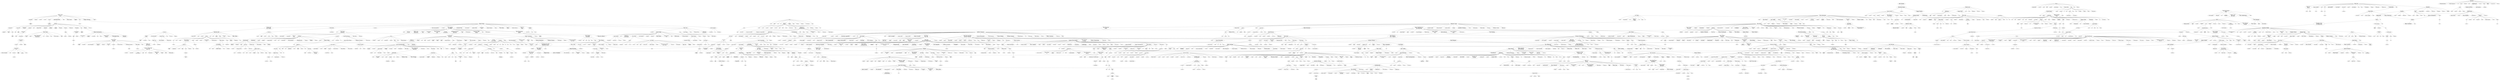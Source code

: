 strict graph "" {
	1619	 [fontsize=30,
		height=0.4722222222222222,
		label="Pedro the\nLion",
		level=1,
		played=4419533.0,
		pos="9994.39,43937.85",
		weight=240022,
		width=2.9444444444444446];
	2047	 [fontsize=10,
		height=0.1527777777777778,
		label="The Appleseed\nCast",
		level=6,
		played=4648249.0,
		pos="-14213.39,-17638.09",
		weight=146737,
		width=1.3888888888888888];
	1619 -- 2047	 [weight=1.0];
	902	 [fontsize=20,
		height=0.3194444444444444,
		label=Grandaddy,
		level=3,
		played=5483565.0,
		pos="3450.76,37769.79",
		weight=338703,
		width=1.375];
	1619 -- 902	 [weight=1.0];
	517	 [fontsize=20,
		height=0.3194444444444444,
		label=Cursive,
		level=3,
		played=9724299.0,
		pos="16306.54,39413.38",
		weight=306166,
		width=0.9444444444444444];
	1619 -- 517	 [weight=1.0];
	1402	 [fontsize=30,
		height=0.4722222222222222,
		label=mewithoutYou,
		level=1,
		played=6143175.0,
		pos="-9563.50,-21324.64",
		weight=132963,
		width=2.6527777777777777];
	1619 -- 1402	 [weight=1.0];
	1413	 [fontsize=12,
		height=0.19444444444444445,
		label=Midlake,
		level=5,
		played=3273833.0,
		pos="5539.67,41935.59",
		weight=174137,
		width=0.5555555555555556];
	1619 -- 1413	 [weight=1.0];
	707	 [fontsize=25,
		height=0.3888888888888889,
		label="Elliott Smith",
		level=2,
		played=45287246.0,
		pos="-2203.28,37403.06",
		weight=810691,
		width=1.8333333333333333];
	1619 -- 707	 [weight=1.0];
	2045	 [fontsize=12,
		height=0.19444444444444445,
		label="The American\nAnalog Set",
		level=5,
		played=3693455.0,
		pos="-7822.11,52551.85",
		weight=195624,
		width=1.875];
	1619 -- 2045	 [weight=1.0];
	1368	 [fontsize=10,
		height=0.1527777777777778,
		label="Matt Pond\nPA",
		level=6,
		played=2832388.0,
		pos="10820.50,41871.80",
		weight=150214,
		width=0.9722222222222222];
	1619 -- 1368	 [weight=1.0];
	1976	 [fontsize=30,
		height=0.4722222222222222,
		label="Sufjan Stevens",
		level=1,
		played=42891910.0,
		pos="-2631.68,39042.56",
		weight=772295,
		width=2.8055555555555554];
	1619 -- 1976	 [weight=1.0];
	1641	 [fontsize=20,
		height=0.3194444444444444,
		label=Pinback,
		level=3,
		played=7763143.0,
		pos="-8156.89,50969.18",
		weight=303216,
		width=1.0];
	1619 -- 1641	 [weight=1.0];
	1106	 [fontsize=9,
		height=0.1388888888888889,
		label="John Vanderslice",
		level=7,
		played=2044278.0,
		pos="9813.19,42252.22",
		weight=132952,
		width=1.0694444444444444];
	1619 -- 1106	 [weight=1.0];
	1749	 [fontsize=10,
		height=0.1527777777777778,
		label="Rocky Votolato",
		level=6,
		played=3182318.0,
		pos="-262.13,42319.66",
		weight=150805,
		width=0.9722222222222222];
	1619 -- 1749	 [weight=1.0];
	1985	 [fontsize=12,
		height=0.19444444444444445,
		label="Super Furry\nAnimals",
		level=5,
		played=4496088.0,
		pos="-1787.56,34533.72",
		weight=225093,
		width=1.5277777777777777];
	902 -- 1985	 [weight=1.0];
	179	 [fontsize=20,
		height=0.3194444444444444,
		label="At the\nDrive-In",
		level=3,
		played=12958608.0,
		pos="375.86,-915.79",
		weight=375436,
		width=1.9305555555555556];
	517 -- 179	 [weight=1.0];
	2314	 [fontsize=30,
		height=0.4722222222222222,
		label=Thrice,
		level=1,
		played=16236169.0,
		pos="-1252.14,-2794.03",
		weight=387528,
		width=1.1666666666666667];
	1402 -- 2314	 [weight=1.0];
	2486	 [fontsize=9,
		height=0.1388888888888889,
		label="Youth Group",
		level=7,
		played=1718504.0,
		pos="11125.01,41932.18",
		weight=121405,
		width=0.7777777777777778];
	1368 -- 2486	 [weight=1.0];
	797	 [fontsize=30,
		height=0.4722222222222222,
		label="Fleet Foxes",
		level=1,
		played=10289717.0,
		pos="1755.36,38008.70",
		weight=368486,
		width=2.1805555555555554];
	1976 -- 797	 [weight=1.0];
	2044	 [fontsize=20,
		height=0.3194444444444444,
		label="The Almost",
		level=3,
		played=2560203.0,
		pos="-13185.34,-16441.94",
		weight=103130,
		width=1.4166666666666667];
	2314 -- 2044	 [weight=1.0];
	1823	 [fontsize=20,
		height=0.3194444444444444,
		label="Senses Fail",
		level=3,
		played=11574437.0,
		pos="-2867.99,-10208.65",
		weight=324354,
		width=1.4583333333333333];
	2314 -- 1823	 [weight=1.0];
	836	 [fontsize=20,
		height=0.3194444444444444,
		label="Funeral for\na Friend",
		level=3,
		played=13271946.0,
		pos="-6154.23,-12622.24",
		weight=369163,
		width=2.5972222222222223];
	2314 -- 836	 [weight=1.0];
	875	 [fontsize=20,
		height=0.3194444444444444,
		label=Glassjaw,
		level=3,
		played=4204691.0,
		pos="630.64,1567.44",
		weight=136655,
		width=1.1388888888888888];
	2314 -- 875	 [weight=1.0];
	717	 [fontsize=12,
		height=0.19444444444444445,
		label=Emery,
		level=5,
		played=7144329.0,
		pos="-13524.82,-12263.62",
		weight=205735,
		width=0.4583333333333333];
	2314 -- 717	 [weight=1.0];
	346	 [fontsize=25,
		height=0.3888888888888889,
		label="Brand New",
		level=2,
		played=33678477.0,
		pos="-13435.57,-10816.86",
		weight=527253,
		width=1.7222222222222223];
	2314 -- 346	 [weight=1.0];
	1789	 [fontsize=30,
		height=0.4722222222222222,
		label=Saosin,
		level=1,
		played=13932172.0,
		pos="-4055.84,-10731.34",
		weight=286090,
		width=1.2777777777777777];
	2314 -- 1789	 [weight=1.0];
	1965	 [fontsize=20,
		height=0.3194444444444444,
		label="Story of\nthe Year",
		level=3,
		played=8709809.0,
		pos="2410.13,15239.58",
		weight=314696,
		width=2.25];
	2314 -- 1965	 [weight=1.0];
	1805	 [fontsize=12,
		height=0.19444444444444445,
		label="Scary Kids\nScaring Kids",
		level=5,
		played=5193824.0,
		pos="-1975.05,-2531.12",
		weight=169599,
		width=1.7638888888888888];
	2314 -- 1805	 [weight=1.0];
	2316	 [fontsize=20,
		height=0.3194444444444444,
		label=Thursday,
		level=3,
		played=11125019.0,
		pos="-6969.92,-16577.73",
		weight=315339,
		width=1.1666666666666667];
	2314 -- 2316	 [weight=1.0];
	70	 [fontsize=15,
		height=0.2361111111111111,
		label=Alexisonfire,
		level=4,
		played=15357958.0,
		pos="-878.90,-2078.34",
		weight=289077,
		width=1.0555555555555556];
	2314 -- 70	 [weight=1.0];
	2382	 [fontsize=20,
		height=0.3194444444444444,
		label=Underoath,
		level=3,
		played=17348228.0,
		pos="-7848.31,-5775.20",
		weight=329693,
		width=1.3055555555555556];
	2314 -- 2382	 [weight=1.0];
	338	 [fontsize=20,
		height=0.3194444444444444,
		label=boysetsfire,
		level=3,
		played=3257359.0,
		pos="-1679.93,-157.53",
		weight=103877,
		width=1.3472222222222223];
	2314 -- 338	 [weight=1.0];
	1920	 [fontsize=12,
		height=0.19444444444444445,
		label=Sparta,
		level=5,
		played=3858971.0,
		pos="-848.36,-274.76",
		weight=171114,
		width=0.4722222222222222];
	2314 -- 1920	 [weight=1.0];
	787	 [fontsize=30,
		height=0.4722222222222222,
		label=Finch,
		level=1,
		played=7252140.0,
		pos="-4473.78,-8732.08",
		weight=316654,
		width=1.0277777777777777];
	2314 -- 787	 [weight=1.0];
	464	 [fontsize=12,
		height=0.19444444444444445,
		label="Circa Survive",
		level=5,
		played=10819734.0,
		pos="-24645.83,-12026.88",
		weight=216017,
		width=0.9444444444444444];
	2314 -- 464	 [weight=1.0];
	148	 [fontsize=30,
		height=0.4722222222222222,
		label="Arcade Fire",
		level=1,
		played=13539783.0,
		pos="3909.47,19303.92",
		weight=483352,
		width=2.1666666666666665];
	797 -- 148	 [weight=1.0];
	320	 [fontsize=30,
		height=0.4722222222222222,
		label="Bon Iver",
		level=1,
		played=9091948.0,
		pos="-1803.62,42926.55",
		weight=202669,
		width=1.5555555555555556];
	797 -- 320	 [weight=1.0];
	1117	 [fontsize=25,
		height=0.3888888888888889,
		label="José González",
		level=2,
		played=13893748.0,
		pos="25101.63,14926.32",
		weight=545027,
		width=2.3055555555555554];
	797 -- 1117	 [weight=1.0];
	1537	 [fontsize=30,
		height=0.4722222222222222,
		label="Noah and\nthe Whale",
		level=1,
		played=1523459.0,
		pos="3403.04,44454.43",
		weight=108674,
		width=4.041666666666667];
	797 -- 1537	 [weight=1.0];
	599	 [fontsize=25,
		height=0.3888888888888889,
		label=DeVotchKa,
		level=2,
		played=3654284.0,
		pos="1417.05,41150.45",
		weight=163024,
		width=1.7638888888888888];
	797 -- 599	 [weight=1.0];
	908	 [fontsize=15,
		height=0.2361111111111111,
		label="Grizzly Bear",
		level=4,
		played=6099326.0,
		pos="4057.95,16623.55",
		weight=262914,
		width=1.1111111111111112];
	797 -- 908	 [weight=1.0];
	2112	 [fontsize=25,
		height=0.3888888888888889,
		label="The Decemberists",
		level=2,
		played=27497253.0,
		pos="5498.71,41166.30",
		weight=715277,
		width=2.8194444444444446];
	797 -- 2112	 [weight=1.0];
	1478	 [fontsize=20,
		height=0.3194444444444444,
		label="M. Ward",
		level=3,
		played=7680813.0,
		pos="-1460.81,42422.70",
		weight=327010,
		width=1.0555555555555556];
	797 -- 1478	 [weight=1.0];
	905	 [fontsize=15,
		height=0.2361111111111111,
		label="Great Lake\nSwimmers",
		level=4,
		played=2556830.0,
		pos="-1721.65,43609.66",
		weight=183333,
		width=2.138888888888889];
	797 -- 905	 [weight=1.0];
	2197	 [fontsize=20,
		height=0.3194444444444444,
		label="The National",
		level=3,
		played=18548620.0,
		pos="7501.34,19977.94",
		weight=409138,
		width=1.5833333333333333];
	797 -- 2197	 [weight=1.0];
	114	 [fontsize=25,
		height=0.3888888888888889,
		label="Andrew Bird",
		level=2,
		played=16449654.0,
		pos="-280.79,38891.07",
		weight=483747,
		width=1.9027777777777777];
	797 -- 114	 [weight=1.0];
	1487	 [fontsize=20,
		height=0.3194444444444444,
		label="My Morning\nJacket",
		level=3,
		played=8107701.0,
		pos="7581.36,14764.97",
		weight=379393,
		width=2.486111111111111];
	797 -- 1487	 [weight=1.0];
	2393	 [fontsize=20,
		height=0.3194444444444444,
		label="Vampire Weekend",
		level=3,
		played=12553347.0,
		pos="6959.91,47028.42",
		weight=407130,
		width=2.2916666666666665];
	797 -- 2393	 [weight=1.0];
	231	 [fontsize=20,
		height=0.3194444444444444,
		label=Beirut,
		level=3,
		played=21999030.0,
		pos="-2318.20,37615.12",
		weight=360793,
		width=0.7361111111111112];
	797 -- 231	 [weight=1.0];
	2242	 [fontsize=30,
		height=0.4722222222222222,
		label="The Shins",
		level=1,
		played=39820298.0,
		pos="1899.38,37554.97",
		weight=1074793,
		width=1.8888888888888888];
	797 -- 2242	 [weight=1.0];
	207	 [fontsize=20,
		height=0.3194444444444444,
		label="Band of\nHorses",
		level=3,
		played=12281892.0,
		pos="13390.09,40698.95",
		weight=408313,
		width=2.0694444444444446];
	797 -- 207	 [weight=1.0];
	124	 [fontsize=20,
		height=0.3194444444444444,
		label="Animal Collective",
		level=3,
		played=21528858.0,
		pos="12773.17,18331.50",
		weight=467779,
		width=2.138888888888889];
	797 -- 124	 [weight=1.0];
	1009	 [fontsize=30,
		height=0.4722222222222222,
		label="Iron &\nWine",
		level=1,
		played=25869070.0,
		pos="-300.44,41909.96",
		weight=814278,
		width=2.4166666666666665];
	797 -- 1009	 [weight=1.0];
	449	 [fontsize=12,
		height=0.19444444444444445,
		label=Chiodos,
		level=5,
		played=9282345.0,
		pos="-24641.46,-12449.05",
		weight=195920,
		width=0.5833333333333334];
	2044 -- 449	 [weight=1.0];
	110	 [fontsize=20,
		height=0.3194444444444444,
		label=Anberlin,
		level=3,
		played=15173578.0,
		pos="-12774.84,-12543.69",
		weight=323719,
		width=1.0277777777777777];
	2044 -- 110	 [weight=1.0];
	156	 [fontsize=15,
		height=0.2361111111111111,
		label="Armor for\nSleep",
		level=4,
		played=7533952.0,
		pos="-8595.92,-15983.94",
		weight=281710,
		width=1.5416666666666667];
	2044 -- 156	 [weight=1.0];
	927	 [fontsize=9,
		height=0.1388888888888889,
		label=Halifax,
		level=7,
		played=1931867.0,
		pos="-10746.29,-13678.28",
		weight=124216,
		width=0.4444444444444444];
	1823 -- 927	 [weight=1.0];
	956	 [fontsize=9,
		height=0.1388888888888889,
		label="Hidden in\nPlain View",
		level=7,
		played=2121068.0,
		pos="-8343.61,-17059.14",
		weight=134000,
		width=1.3611111111111112];
	1823 -- 956	 [weight=1.0];
	760	 [fontsize=20,
		height=0.3194444444444444,
		label="Every Time\nI Die",
		level=3,
		played=6022549.0,
		pos="-6113.80,204.57",
		weight=159968,
		width=2.2083333333333335];
	875 -- 760	 [weight=1.0];
	2277	 [fontsize=30,
		height=0.4722222222222222,
		label="The Used",
		level=1,
		played=25453767.0,
		pos="-8001.79,-7023.95",
		weight=533923,
		width=1.8194444444444444];
	1789 -- 2277	 [weight=1.0];
	784	 [fontsize=12,
		height=0.19444444444444445,
		label=Fightstar,
		level=5,
		played=2951237.0,
		pos="-6967.87,-12648.10",
		weight=100577,
		width=0.6111111111111112];
	70 -- 784	 [weight=1.0];
	828	 [fontsize=20,
		height=0.3194444444444444,
		label="From Autumn\nto Ashes",
		level=3,
		played=7476897.0,
		pos="-1954.91,-976.95",
		weight=238174,
		width=3.0];
	338 -- 828	 [weight=1.0];
	2070	 [fontsize=12,
		height=0.19444444444444445,
		label="The Blood\nBrothers",
		level=5,
		played=8690375.0,
		pos="176.52,-204.56",
		weight=209758,
		width=1.4444444444444444];
	1920 -- 2070	 [weight=1.0];
	942	 [fontsize=30,
		height=0.4722222222222222,
		label="Head Automatica",
		level=1,
		played=5259378.0,
		pos="-14065.16,-10767.31",
		weight=247822,
		width=3.2083333333333335];
	787 -- 942	 [weight=1.0];
	2213	 [fontsize=30,
		height=0.4722222222222222,
		label="The Polyphonic\nSpree",
		level=1,
		played=3149632.0,
		pos="5338.02,41912.36",
		weight=223443,
		width=4.333333333333333];
	148 -- 2213	 [weight=1.0];
	1523	 [fontsize=30,
		height=0.4722222222222222,
		label="Nick Drake",
		level=1,
		played=15153624.0,
		pos="1416.45,35161.37",
		weight=657487,
		width=2.0416666666666665];
	320 -- 1523	 [weight=1.0];
	492	 [fontsize=20,
		height=0.3194444444444444,
		label="Conor Oberst",
		level=3,
		played=2380960.0,
		pos="-4043.06,39352.96",
		weight=108756,
		width=1.6805555555555556];
	320 -- 492	 [weight=1.0];
	2452	 [fontsize=9,
		height=0.1388888888888889,
		label="Willy Mason",
		level=7,
		played=1234870.0,
		pos="-6840.26,44538.05",
		weight=129883,
		width=0.7638888888888888];
	320 -- 2452	 [weight=1.0];
	531	 [fontsize=25,
		height=0.3888888888888889,
		label="Damien Rice",
		level=2,
		played=24006477.0,
		pos="-6114.70,42172.72",
		weight=765745,
		width=2.0];
	320 -- 531	 [weight=1.0];
	138	 [fontsize=20,
		height=0.3194444444444444,
		label="Antony and\nthe Johnsons",
		level=3,
		played=8637678.0,
		pos="18591.75,-19603.94",
		weight=334464,
		width=3.2916666666666665];
	320 -- 138	 [weight=1.0];
	1232	 [fontsize=12,
		height=0.19444444444444445,
		label="Laura Marling",
		level=5,
		played=3426439.0,
		pos="-12260.92,29534.81",
		weight=233069,
		width=0.9722222222222222];
	320 -- 1232	 [weight=1.0];
	2023	 [fontsize=9,
		height=0.1388888888888889,
		label=Teitur,
		level=7,
		played=1511089.0,
		pos="-2830.12,36701.54",
		weight=143597,
		width=0.3611111111111111];
	1117 -- 2023	 [weight=1.0];
	1124	 [fontsize=15,
		height=0.2361111111111111,
		label="Joshua Radin",
		level=4,
		played=5373665.0,
		pos="-18885.80,36191.18",
		weight=254988,
		width=1.25];
	1117 -- 1124	 [weight=1.0];
	1517	 [fontsize=12,
		height=0.19444444444444445,
		label="Newton Faulkner",
		level=5,
		played=2641463.0,
		pos="-20581.50,33664.45",
		weight=201563,
		width=1.1944444444444444];
	1117 -- 1517	 [weight=1.0];
	1488	 [fontsize=30,
		height=0.4722222222222222,
		label="Mystery Jets",
		level=1,
		played=3042262.0,
		pos="18012.60,24353.12",
		weight=224026,
		width=2.3472222222222223];
	1537 -- 1488	 [weight=1.0];
	388	 [fontsize=25,
		height=0.3888888888888889,
		label=Calexico,
		level=2,
		played=7710814.0,
		pos="1614.43,41398.51",
		weight=330058,
		width=1.3333333333333333];
	599 -- 388	 [weight=1.0];
	886	 [fontsize=15,
		height=0.2361111111111111,
		label="Gogol Bordello",
		level=4,
		played=8023006.0,
		pos="1375.89,40742.74",
		weight=271704,
		width=1.3472222222222223];
	599 -- 886	 [weight=1.0];
	2411	 [fontsize=10,
		height=0.1527777777777778,
		label=Vetiver,
		level=6,
		played=1844253.0,
		pos="13139.30,21353.91",
		weight=151543,
		width=0.4583333333333333];
	908 -- 2411	 [weight=1.0];
	1813	 [fontsize=9,
		height=0.1388888888888889,
		label=Seabear,
		level=7,
		played=1730307.0,
		pos="1785.15,16719.82",
		weight=120959,
		width=0.5277777777777778];
	905 -- 1813	 [weight=1.0];
	1904	 [fontsize=9,
		height=0.1388888888888889,
		label="Songs: Ohia",
		level=7,
		played=2496176.0,
		pos="2404.52,33941.92",
		weight=124130,
		width=0.7777777777777778];
	905 -- 1904	 [weight=1.0];
	1561	 [fontsize=15,
		height=0.2361111111111111,
		label="Okkervil River",
		level=4,
		played=10401638.0,
		pos="-2541.60,42108.73",
		weight=300893,
		width=1.2638888888888888];
	905 -- 1561	 [weight=1.0];
	2048	 [fontsize=30,
		height=0.4722222222222222,
		label="The Apples\nin Stereo",
		level=1,
		played=4167192.0,
		pos="10844.07,37338.56",
		weight=225617,
		width=4.125];
	2048 -- 2213	 [weight=1.0];
	1555	 [fontsize=25,
		height=0.3888888888888889,
		label="of Montreal",
		level=2,
		played=23823631.0,
		pos="4496.90,43675.98",
		weight=555182,
		width=1.75];
	2048 -- 1555	 [weight=1.0];
	1512	 [fontsize=30,
		height=0.4722222222222222,
		label="Neutral Milk\nHotel",
		level=1,
		played=16869471.0,
		pos="4287.16,41226.26",
		weight=548340,
		width=3.5277777777777777];
	2048 -- 1512	 [weight=1.0];
	252	 [fontsize=12,
		height=0.19444444444444445,
		label=Beulah,
		level=5,
		played=2956657.0,
		pos="6319.24,45058.96",
		weight=194912,
		width=0.5];
	2048 -- 252	 [weight=1.0];
	2276	 [fontsize=20,
		height=0.3194444444444444,
		label="The Unicorns",
		level=3,
		played=5422685.0,
		pos="12234.02,32366.47",
		weight=313622,
		width=1.6527777777777777];
	2048 -- 2276	 [weight=1.0];
	1014	 [fontsize=12,
		height=0.19444444444444445,
		label=Islands,
		level=5,
		played=4144123.0,
		pos="10724.43,44243.27",
		weight=224987,
		width=0.5];
	2048 -- 1014	 [weight=1.0];
	2133	 [fontsize=20,
		height=0.3194444444444444,
		label="The Fiery\nFurnaces",
		level=3,
		played=4753140.0,
		pos="11263.30,45368.79",
		weight=279879,
		width=2.5694444444444446];
	2048 -- 2133	 [weight=1.0];
	234	 [fontsize=30,
		height=0.4722222222222222,
		label="Belle and\nSebastian",
		level=1,
		played=36822310.0,
		pos="4251.59,46427.61",
		weight=830911,
		width=3.9444444444444446];
	2048 -- 234	 [weight=1.0];
	2145	 [fontsize=20,
		height=0.3194444444444444,
		label="The Go!\nTeam",
		level=3,
		played=7542418.0,
		pos="20144.25,36892.94",
		weight=421657,
		width=1.9583333333333333];
	2048 -- 2145	 [weight=1.0];
	2187	 [fontsize=20,
		height=0.3194444444444444,
		label="The Magnetic\nFields",
		level=3,
		played=14377764.0,
		pos="17281.97,19641.16",
		weight=351544,
		width=2.6666666666666665];
	2048 -- 2187	 [weight=1.0];
	2134	 [fontsize=30,
		height=0.4722222222222222,
		label="The Flaming\nLips",
		level=1,
		played=19883088.0,
		pos="5009.09,19984.13",
		weight=830685,
		width=3.4305555555555554];
	2048 -- 2134	 [weight=1.0];
	2198	 [fontsize=20,
		height=0.3194444444444444,
		label="The New\nPornographers",
		level=3,
		played=12553292.0,
		pos="10478.98,37597.82",
		weight=352915,
		width=3.1944444444444446];
	2048 -- 2198	 [weight=1.0];
	150	 [fontsize=30,
		height=0.4722222222222222,
		label="Architecture in\nHelsinki",
		level=1,
		played=14915086.0,
		pos="5712.24,46054.32",
		weight=512380,
		width=4.472222222222222];
	2048 -- 150	 [weight=1.0];
	1364	 [fontsize=15,
		height=0.2361111111111111,
		label="Mates of\nState",
		level=4,
		played=5855708.0,
		pos="6887.36,44012.80",
		weight=279900,
		width=1.4305555555555556];
	2048 -- 1364	 [weight=1.0];
	2186	 [fontsize=30,
		height=0.4722222222222222,
		label="The Magic\nNumbers",
		level=1,
		played=4149754.0,
		pos="-13998.85,40100.61",
		weight=311402,
		width=3.986111111111111];
	2213 -- 2186	 [weight=1.0];
	1392	 [fontsize=12,
		height=0.19444444444444445,
		label="Mercury Rev",
		level=5,
		played=2394842.0,
		pos="-10188.38,53459.26",
		weight=187376,
		width=0.9027777777777778];
	2213 -- 1392	 [weight=1.0];
	981	 [fontsize=12,
		height=0.19444444444444445,
		label="I'm From\nBarcelona",
		level=5,
		played=2920294.0,
		pos="5802.65,35401.95",
		weight=188730,
		width=1.4583333333333333];
	2213 -- 981	 [weight=1.0];
	2377	 [fontsize=30,
		height=0.4722222222222222,
		label="Ugly Casanova",
		level=1,
		played=1504976.0,
		pos="3908.08,19150.16",
		weight=124169,
		width=2.8333333333333335];
	1512 -- 2377	 [weight=1.0];
	729	 [fontsize=20,
		height=0.3194444444444444,
		label=Enon,
		level=3,
		played=2787367.0,
		pos="15324.09,37125.22",
		weight=108667,
		width=0.6527777777777778];
	2133 -- 729	 [weight=1.0];
	186	 [fontsize=30,
		height=0.4722222222222222,
		label="Au Revoir\nSimone",
		level=1,
		played=3109331.0,
		pos="3079.57,45220.22",
		weight=192139,
		width=3.5972222222222223];
	150 -- 186	 [weight=1.0];
	2061	 [fontsize=9,
		height=0.1388888888888889,
		label="The Bees",
		level=7,
		played=1218187.0,
		pos="-546.22,34112.01",
		weight=127684,
		width=0.5972222222222222];
	2186 -- 2061	 [weight=1.0];
	982	 [fontsize=10,
		height=0.1527777777777778,
		label="I Am\nKloot",
		level=6,
		played=2490571.0,
		pos="-13539.23,40674.31",
		weight=161160,
		width=0.75];
	2186 -- 982	 [weight=1.0];
	2420	 [fontsize=12,
		height=0.19444444444444445,
		label=Voxtrot,
		level=5,
		played=3933188.0,
		pos="8646.44,45626.15",
		weight=207438,
		width=0.5];
	2186 -- 2420	 [weight=1.0];
	1811	 [fontsize=10,
		height=0.1527777777777778,
		label="Scouting for\nGirls",
		level=6,
		played=1749064.0,
		pos="-20639.52,45928.58",
		weight=152036,
		width=1.2083333333333333];
	2186 -- 1811	 [weight=1.0];
	2270	 [fontsize=30,
		height=0.4722222222222222,
		label="The Thrills",
		level=1,
		played=2914176.0,
		pos="-16666.50,41146.67",
		weight=278211,
		width=1.9583333333333333];
	2186 -- 2270	 [weight=1.0];
	277	 [fontsize=15,
		height=0.2361111111111111,
		label="Black Kids",
		level=4,
		played=3388651.0,
		pos="7318.05,27120.12",
		weight=255363,
		width=0.9583333333333334];
	2186 -- 277	 [weight=1.0];
	700	 [fontsize=9,
		height=0.1388888888888889,
		label=Elefant,
		level=7,
		played=1611462.0,
		pos="-10469.77,51048.00",
		weight=130503,
		width=0.4444444444444444];
	2186 -- 700	 [weight=1.0];
	2191	 [fontsize=25,
		height=0.3888888888888889,
		label="The Microphones",
		level=2,
		played=4524008.0,
		pos="16737.24,20195.11",
		weight=209964,
		width=2.6944444444444446];
	2377 -- 2191	 [weight=1.0];
	468	 [fontsize=25,
		height=0.3888888888888889,
		label="Clap Your Hands\nSay Yeah",
		level=2,
		played=9938291.0,
		pos="5309.52,15502.00",
		weight=529107,
		width=4.444444444444445];
	2377 -- 468	 [weight=1.0];
	2369	 [fontsize=30,
		height=0.4722222222222222,
		label="TV on\nthe Radio",
		level=1,
		played=14844462.0,
		pos="6931.54,17703.52",
		weight=590113,
		width=3.25];
	2377 -- 2369	 [weight=1.0];
	2461	 [fontsize=20,
		height=0.3194444444444444,
		label="Wolf Parade",
		level=3,
		played=9668609.0,
		pos="10353.79,18978.09",
		weight=405145,
		width=1.5416666666666667];
	2377 -- 2461	 [weight=1.0];
	1918	 [fontsize=12,
		height=0.19444444444444445,
		label=Sparklehorse,
		level=5,
		played=3544926.0,
		pos="3668.73,35988.10",
		weight=229229,
		width=0.9305555555555556];
	2377 -- 1918	 [weight=1.0];
	1984	 [fontsize=30,
		height=0.4722222222222222,
		label="Sunset Rubdown",
		level=1,
		played=3236364.0,
		pos="9603.68,46391.46",
		weight=117490,
		width=3.1805555555555554];
	2377 -- 1984	 [weight=1.0];
	360	 [fontsize=25,
		height=0.3888888888888889,
		label="Broken Social\nScene",
		level=2,
		played=23513791.0,
		pos="9196.74,19630.79",
		weight=696631,
		width=3.4166666666666665];
	2377 -- 360	 [weight=1.0];
	372	 [fontsize=20,
		height=0.3194444444444444,
		label="Built to\nSpill",
		level=3,
		played=8457069.0,
		pos="3142.84,36251.20",
		weight=386001,
		width=1.6111111111111112];
	2377 -- 372	 [weight=1.0];
	2010	 [fontsize=10,
		height=0.1527777777777778,
		label="Tapes 'n\nTapes",
		level=6,
		played=2910730.0,
		pos="12449.08,42541.65",
		weight=149285,
		width=1.0555555555555556];
	2377 -- 2010	 [weight=1.0];
	1443	 [fontsize=30,
		height=0.4722222222222222,
		label="Modest Mouse",
		level=1,
		played=51552089.0,
		pos="8630.21,16048.71",
		weight=1082498,
		width=2.736111111111111];
	2377 -- 1443	 [weight=1.0];
	1677	 [fontsize=15,
		height=0.2361111111111111,
		label="Q and\nNot U",
		level=4,
		played=2286159.0,
		pos="16891.03,38118.37",
		weight=112957,
		width=1.25];
	729 -- 1677	 [weight=1.0];
	1251	 [fontsize=10,
		height=0.1527777777777778,
		label="Les Savy\nFav",
		level=6,
		played=3315840.0,
		pos="17739.55,37654.25",
		weight=154937,
		width=0.9722222222222222];
	729 -- 1251	 [weight=1.0];
	294	 [fontsize=20,
		height=0.3194444444444444,
		label="Blonde Redhead",
		level=3,
		played=11482286.0,
		pos="17977.65,39683.75",
		weight=405217,
		width=2.0833333333333335];
	729 -- 294	 [weight=1.0];
	2115	 [fontsize=9,
		height=0.1388888888888889,
		label="The Dismemberment\nPlan",
		level=7,
		played=2217226.0,
		pos="15792.19,36410.62",
		weight=122919,
		width=1.6944444444444444];
	729 -- 2115	 [weight=1.0];
	1390	 [fontsize=12,
		height=0.19444444444444445,
		label=Menomena,
		level=5,
		played=3842861.0,
		pos="3967.06,17775.57",
		weight=215426,
		width=0.8055555555555556];
	729 -- 1390	 [weight=1.0];
	472	 [fontsize=10,
		height=0.1527777777777778,
		label=Clinic,
		level=6,
		played=2327861.0,
		pos="15132.36,33600.89",
		weight=152801,
		width=0.3611111111111111];
	729 -- 472	 [weight=1.0];
	1945	 [fontsize=12,
		height=0.19444444444444445,
		label="Stephen Malkmus",
		level=5,
		played=2016678.0,
		pos="4352.55,37072.80",
		weight=175760,
		width=1.2777777777777777];
	729 -- 1945	 [weight=1.0];
	576	 [fontsize=15,
		height=0.2361111111111111,
		label=Deerhoof,
		level=4,
		played=6640832.0,
		pos="12864.48,20417.47",
		weight=274641,
		width=0.8472222222222222];
	729 -- 576	 [weight=1.0];
	394	 [fontsize=20,
		height=0.3194444444444444,
		label="Camera Obscura",
		level=3,
		played=8380017.0,
		pos="5819.49,44814.24",
		weight=375154,
		width=2.125];
	186 -- 394	 [weight=1.0];
	1546	 [fontsize=20,
		height=0.3194444444444444,
		label="Nouvelle Vague",
		level=3,
		played=11556666.0,
		pos="32226.63,7152.74",
		weight=442788,
		width=1.9722222222222223];
	186 -- 1546	 [weight=1.0];
	1311	 [fontsize=20,
		height=0.3194444444444444,
		label="Lykke Li",
		level=3,
		played=5129319.0,
		pos="6817.46,27615.04",
		weight=217002,
		width=1.0277777777777777];
	186 -- 1311	 [weight=1.0];
	1937	 [fontsize=25,
		height=0.3888888888888889,
		label=Stars,
		level=2,
		played=18437267.0,
		pos="10985.53,34958.06",
		weight=540522,
		width=0.8194444444444444];
	186 -- 1937	 [weight=1.0];
	2077	 [fontsize=12,
		height=0.19444444444444445,
		label="The Boy Least\nLikely To",
		level=5,
		played=2250089.0,
		pos="4530.53,44966.33",
		weight=193239,
		width=1.75];
	186 -- 2077	 [weight=1.0];
	2209	 [fontsize=15,
		height=0.2361111111111111,
		label="The Pipettes",
		level=4,
		played=4848618.0,
		pos="3494.61,46443.78",
		weight=242610,
		width=1.1527777777777777];
	186 -- 2209	 [weight=1.0];
	2096	 [fontsize=25,
		height=0.3888888888888889,
		label="The Concretes",
		level=2,
		played=1894092.0,
		pos="7182.12,34976.50",
		weight=160134,
		width=2.2777777777777777];
	186 -- 2096	 [weight=1.0];
	1669	 [fontsize=12,
		height=0.19444444444444445,
		label=Psapp,
		level=5,
		played=3283159.0,
		pos="-16301.33,36902.92",
		weight=184617,
		width=0.4583333333333333];
	186 -- 1669	 [weight=1.0];
	1193	 [fontsize=25,
		height=0.3888888888888889,
		label="Kings of\nConvenience",
		level=2,
		played=14621164.0,
		pos="-5719.76,42073.20",
		weight=549526,
		width=3.5833333333333335];
	186 -- 1193	 [weight=1.0];
	780	 [fontsize=30,
		height=0.4722222222222222,
		label=Feist,
		level=1,
		played=30242078.0,
		pos="-17004.63,35633.21",
		weight=913399,
		width=0.9166666666666666];
	186 -- 780	 [weight=1.0];
	2071	 [fontsize=10,
		height=0.1527777777777778,
		label="The Blow",
		level=6,
		played=3129151.0,
		pos="18033.83,20230.95",
		weight=163255,
		width=0.6111111111111112];
	186 -- 2071	 [weight=1.0];
	709	 [fontsize=9,
		height=0.1388888888888889,
		label="El Perro\ndel Mar",
		level=7,
		played=1729893.0,
		pos="6019.62,35945.37",
		weight=136574,
		width=1.0972222222222223];
	186 -- 709	 [weight=1.0];
	194	 [fontsize=15,
		height=0.2361111111111111,
		label="Azure Ray",
		level=4,
		played=4215008.0,
		pos="-13009.72,-23351.32",
		weight=247441,
		width=0.9583333333333334];
	186 -- 194	 [weight=1.0];
	2290	 [fontsize=12,
		height=0.19444444444444445,
		label="The Whitest\nBoy Alive",
		level=5,
		played=4571285.0,
		pos="6245.56,20677.81",
		weight=226964,
		width=1.625];
	186 -- 2290	 [weight=1.0];
	220	 [fontsize=9,
		height=0.1388888888888889,
		label="Beach House",
		level=7,
		played=3024611.0,
		pos="3465.46,16740.26",
		weight=119599,
		width=0.8333333333333334];
	186 -- 220	 [weight=1.0];
	2064	 [fontsize=12,
		height=0.19444444444444445,
		label="The Bird and\nthe Bee",
		level=5,
		played=2734029.0,
		pos="-16691.14,33906.00",
		weight=188926,
		width=1.5833333333333333];
	186 -- 2064	 [weight=1.0];
	2323	 [fontsize=12,
		height=0.19444444444444445,
		label="Tilly and\nthe Wall",
		level=5,
		played=4705555.0,
		pos="8052.32,33388.43",
		weight=234611,
		width=1.2638888888888888];
	186 -- 2323	 [weight=1.0];
	1847	 [fontsize=25,
		height=0.3888888888888889,
		label="Shout Out\nLouds",
		level=2,
		played=5891135.0,
		pos="-17211.12,40523.33",
		weight=321238,
		width=2.8055555555555554];
	2270 -- 1847	 [weight=1.0];
	2102	 [fontsize=30,
		height=0.4722222222222222,
		label="The Cribs",
		level=1,
		played=5862561.0,
		pos="-17566.83,53707.54",
		weight=306256,
		width=1.8194444444444444];
	2270 -- 2102	 [weight=1.0];
	2098	 [fontsize=20,
		height=0.3194444444444444,
		label="The Coral",
		level=3,
		played=5306802.0,
		pos="-17794.96,50308.69",
		weight=418891,
		width=1.2222222222222223];
	2270 -- 2098	 [weight=1.0];
	970	 [fontsize=25,
		height=0.3888888888888889,
		label="Hot Hot\nHeat",
		level=2,
		played=10810393.0,
		pos="-10517.62,49410.55",
		weight=559139,
		width=2.2083333333333335];
	2270 -- 970	 [weight=1.0];
	1757	 [fontsize=20,
		height=0.3194444444444444,
		label=Rooney,
		level=3,
		played=4706599.0,
		pos="8776.38,35536.65",
		weight=332451,
		width=0.9583333333333334];
	2270 -- 1757	 [weight=1.0];
	1490	 [fontsize=25,
		height=0.3888888888888889,
		label="Nada Surf",
		level=2,
		played=10234504.0,
		pos="-3984.54,40536.63",
		weight=502496,
		width=1.5694444444444444];
	2270 -- 1490	 [weight=1.0];
	94	 [fontsize=10,
		height=0.1527777777777778,
		label="Ambulance LTD",
		level=6,
		played=2042678.0,
		pos="-9176.53,52011.54",
		weight=149730,
		width=1.0277777777777777];
	2270 -- 94	 [weight=1.0];
	914	 [fontsize=15,
		height=0.2361111111111111,
		label=Guillemots,
		level=4,
		played=3375693.0,
		pos="-15751.46,42183.06",
		weight=250487,
		width=0.9722222222222222];
	2270 -- 914	 [weight=1.0];
	1884	 [fontsize=25,
		height=0.3888888888888889,
		label=Smog,
		level=2,
		played=2567829.0,
		pos="17401.46,21435.15",
		weight=171885,
		width=0.9166666666666666];
	2191 -- 1884	 [weight=1.0];
	1587	 [fontsize=12,
		height=0.19444444444444445,
		label="Panda Bear",
		level=5,
		played=3445654.0,
		pos="15036.11,19546.81",
		weight=208434,
		width=0.8472222222222222];
	2191 -- 1587	 [weight=1.0];
	2074	 [fontsize=12,
		height=0.19444444444444445,
		label="The Books",
		level=5,
		played=4897414.0,
		pos="13903.25,22543.48",
		weight=213141,
		width=0.7638888888888888];
	2191 -- 2074	 [weight=1.0];
	1237	 [fontsize=30,
		height=0.4722222222222222,
		label="LCD Soundsystem",
		level=1,
		played=11303797.0,
		pos="11926.21,23978.75",
		weight=622881,
		width=3.486111111111111];
	2369 -- 1237	 [weight=1.0];
	414	 [fontsize=30,
		height=0.4722222222222222,
		label="Casiotone for the\nPainfully Alone",
		level=1,
		played=2792342.0,
		pos="16144.45,19946.72",
		weight=110591,
		width=6.277777777777778];
	1984 -- 414	 [weight=1.0];
	595	 [fontsize=12,
		height=0.19444444444444445,
		label=Destroyer,
		level=5,
		played=3378744.0,
		pos="9493.04,45276.34",
		weight=174672,
		width=0.6944444444444444];
	1984 -- 595	 [weight=1.0];
	2019	 [fontsize=15,
		height=0.2361111111111111,
		label="Ted Leo and\nThe Pharmacists",
		level=4,
		played=5839378.0,
		pos="13339.58,40163.34",
		weight=277046,
		width=2.8194444444444446];
	1677 -- 2019	 [weight=1.0];
	832	 [fontsize=15,
		height=0.2361111111111111,
		label=Fugazi,
		level=4,
		played=7561477.0,
		pos="14923.46,37795.36",
		weight=242245,
		width=0.625];
	1677 -- 832	 [weight=1.0];
	1644	 [fontsize=15,
		height=0.2361111111111111,
		label="Pink Martini",
		level=4,
		played=3441350.0,
		pos="27685.09,26433.52",
		weight=275631,
		width=1.0694444444444444];
	1546 -- 1644	 [weight=1.0];
	226	 [fontsize=15,
		height=0.2361111111111111,
		label="Bebel Gilberto",
		level=4,
		played=3060434.0,
		pos="25617.39,22859.50",
		weight=276618,
		width=1.2916666666666667];
	1546 -- 226	 [weight=1.0];
	479	 [fontsize=20,
		height=0.3194444444444444,
		label=CocoRosie,
		level=3,
		played=12972877.0,
		pos="12060.20,20128.22",
		weight=403429,
		width=1.3611111111111112];
	1311 -- 479	 [weight=1.0];
	2111	 [fontsize=10,
		height=0.1527777777777778,
		label="The Dears",
		level=6,
		played=2267353.0,
		pos="10079.32,35726.05",
		weight=148225,
		width=0.6805555555555556];
	1937 -- 2111	 [weight=1.0];
	1299	 [fontsize=25,
		height=0.3888888888888889,
		label="Love Is\nAll",
		level=2,
		played=1046804.0,
		pos="6608.45,36554.50",
		weight=105033,
		width=1.8055555555555556];
	2096 -- 1299	 [weight=1.0];
	2094	 [fontsize=9,
		height=0.1388888888888889,
		label="The Clientele",
		level=7,
		played=2283193.0,
		pos="3143.24,16633.97",
		weight=128253,
		width=0.8333333333333334];
	220 -- 2094	 [weight=1.0];
	1282	 [fontsize=20,
		height=0.3194444444444444,
		label=Llorca,
		level=3,
		played=575594.0,
		pos="30886.65,23731.14",
		weight=114751,
		width=0.7638888888888888];
	671	 [fontsize=20,
		height=0.3194444444444444,
		label="dZihan &\nKamien",
		level=3,
		played=2179239.0,
		pos="29684.06,22495.30",
		weight=268681,
		width=2.2916666666666665];
	1282 -- 671	 [weight=1.0];
	1407	 [fontsize=10,
		height=0.1527777777777778,
		label=Micatone,
		level=6,
		played=1043323.0,
		pos="29607.20,26117.12",
		weight=147507,
		width=0.5972222222222222];
	1282 -- 1407	 [weight=1.0];
	961	 [fontsize=9,
		height=0.1388888888888889,
		label=Hird,
		level=7,
		played=874096.0,
		pos="33311.28,21026.24",
		weight=133930,
		width=0.2638888888888889];
	1282 -- 961	 [weight=1.0];
	1213	 [fontsize=15,
		height=0.2361111111111111,
		label="Kyoto Jazz\nMassive",
		level=4,
		played=835228.0,
		pos="31212.86,24879.00",
		weight=129760,
		width=1.9166666666666667];
	1282 -- 1213	 [weight=1.0];
	1203	 [fontsize=20,
		height=0.3194444444444444,
		label=Koop,
		level=3,
		played=4166060.0,
		pos="34389.08,26952.50",
		weight=328121,
		width=0.6527777777777778];
	1282 -- 1203	 [weight=1.0];
	1438	 [fontsize=12,
		height=0.19444444444444445,
		label="Mo' Horizons",
		level=5,
		played=1512063.0,
		pos="29459.67,25388.65",
		weight=213986,
		width=0.9166666666666666];
	1282 -- 1438	 [weight=1.0];
	1548	 [fontsize=9,
		height=0.1388888888888889,
		label="Nuspirit Helsinki",
		level=7,
		played=886981.0,
		pos="32385.64,28026.78",
		weight=137655,
		width=1.0277777777777777];
	1282 -- 1548	 [weight=1.0];
	1958	 [fontsize=20,
		height=0.3194444444444444,
		label="St. Germain",
		level=3,
		played=4216405.0,
		pos="33045.12,28875.90",
		weight=412216,
		width=1.4861111111111112];
	1282 -- 1958	 [weight=1.0];
	1430	 [fontsize=12,
		height=0.19444444444444445,
		label="Minus 8",
		level=5,
		played=1093297.0,
		pos="30223.42,20741.36",
		weight=169244,
		width=0.5555555555555556];
	1282 -- 1430	 [weight=1.0];
	2358	 [fontsize=9,
		height=0.1388888888888889,
		label="Trüby Trio",
		level=7,
		played=720485.0,
		pos="32549.00,20172.93",
		weight=139282,
		width=0.6388888888888888];
	1282 -- 2358	 [weight=1.0];
	609	 [fontsize=9,
		height=0.1388888888888889,
		label="Dimitri From\nParis",
		level=7,
		played=979103.0,
		pos="27965.36,22028.06",
		weight=126241,
		width=1.2083333333333333];
	1282 -- 609	 [weight=1.0];
	1208	 [fontsize=30,
		height=0.4722222222222222,
		label="Kruder &\nDorfmeister",
		level=1,
		played=3615307.0,
		pos="30745.05,6765.38",
		weight=357924,
		width=4.152777777777778];
	671 -- 1208	 [weight=1.0];
	590	 [fontsize=20,
		height=0.3194444444444444,
		label="De-Phazz",
		level=3,
		played=5103421.0,
		pos="35652.65,28256.78",
		weight=360761,
		width=1.2222222222222223];
	671 -- 590	 [weight=1.0];
	1195	 [fontsize=9,
		height=0.1388888888888889,
		label=Kinobe,
		level=7,
		played=703665.0,
		pos="27372.89,17306.77",
		weight=137691,
		width=0.4444444444444444];
	671 -- 1195	 [weight=1.0];
	2482	 [fontsize=12,
		height=0.19444444444444445,
		label=Yonderboi,
		level=5,
		played=2331883.0,
		pos="29635.25,6517.84",
		weight=230536,
		width=0.7083333333333334];
	671 -- 2482	 [weight=1.0];
	1597	 [fontsize=10,
		height=0.1527777777777778,
		label="Parov Stelar",
		level=6,
		played=2438916.0,
		pos="29363.12,27904.06",
		weight=167768,
		width=0.8055555555555556];
	671 -- 1597	 [weight=1.0];
	778	 [fontsize=9,
		height=0.1388888888888889,
		label="Federico Aubele",
		level=7,
		played=958093.0,
		pos="30010.71,22986.26",
		weight=120093,
		width=1.0138888888888888];
	671 -- 778	 [weight=1.0];
	1244	 [fontsize=12,
		height=0.19444444444444445,
		label=Lemongrass,
		level=5,
		played=1540133.0,
		pos="32542.63,15684.03",
		weight=180462,
		width=0.875];
	671 -- 1244	 [weight=1.0];
	1526	 [fontsize=12,
		height=0.19444444444444445,
		label="Nicola Conte",
		level=5,
		played=1607532.0,
		pos="33453.60,29780.50",
		weight=217888,
		width=0.9027777777777778];
	671 -- 1526	 [weight=1.0];
	222	 [fontsize=9,
		height=0.1388888888888889,
		label=Beanfield,
		level=7,
		played=702146.0,
		pos="32502.80,21222.11",
		weight=130305,
		width=0.5972222222222222];
	671 -- 222	 [weight=1.0];
	47	 [fontsize=12,
		height=0.19444444444444445,
		label=Afterlife,
		level=5,
		played=1558542.0,
		pos="32079.14,16418.92",
		weight=225205,
		width=0.5277777777777778];
	671 -- 47	 [weight=1.0];
	305	 [fontsize=10,
		height=0.1527777777777778,
		label="Blue States",
		level=6,
		played=1032504.0,
		pos="31394.62,18297.52",
		weight=145585,
		width=0.75];
	671 -- 305	 [weight=1.0];
	1536	 [fontsize=15,
		height=0.2361111111111111,
		label="Nitin Sawhney",
		level=4,
		played=2650681.0,
		pos="33282.92,18469.47",
		weight=276508,
		width=1.3055555555555556];
	671 -- 1536	 [weight=1.0];
	244	 [fontsize=20,
		height=0.3194444444444444,
		label=Bent,
		level=3,
		played=2851789.0,
		pos="28114.31,19013.48",
		weight=315504,
		width=0.5833333333333334];
	671 -- 244	 [weight=1.0];
	18	 [fontsize=12,
		height=0.19444444444444445,
		label="4hero",
		level=5,
		played=1760492.0,
		pos="33024.62,25661.74",
		weight=169114,
		width=0.4166666666666667];
	1213 -- 18	 [weight=1.0];
	1050	 [fontsize=15,
		height=0.2361111111111111,
		label=Jazzanova,
		level=4,
		played=3353057.0,
		pos="34469.18,28490.44",
		weight=300664,
		width=0.9861111111111112];
	1213 -- 1050	 [weight=1.0];
	985	 [fontsize=9,
		height=0.1388888888888889,
		label="Ian Pooley",
		level=7,
		played=642222.0,
		pos="27385.03,21269.91",
		weight=112200,
		width=0.6666666666666666];
	609 -- 985	 [weight=1.0];
	631	 [fontsize=30,
		height=0.4722222222222222,
		label="DJ Krush",
		level=1,
		played=4801063.0,
		pos="25974.73,3554.86",
		weight=297590,
		width=1.7222222222222223];
	1208 -- 631	 [weight=1.0];
	2422	 [fontsize=12,
		height=0.19444444444444445,
		label=Waldeck,
		level=5,
		played=1442204.0,
		pos="33084.30,18870.35",
		weight=184946,
		width=0.6111111111111112];
	1208 -- 2422	 [weight=1.0];
	774	 [fontsize=30,
		height=0.4722222222222222,
		label="FC/Kahuna",
		level=1,
		played=549777.0,
		pos="18721.21,-348.99",
		weight=113815,
		width=2.111111111111111];
	1208 -- 774	 [weight=1.0];
	2348	 [fontsize=20,
		height=0.3194444444444444,
		label=Tosca,
		level=3,
		played=4460239.0,
		pos="30338.51,20454.42",
		weight=395353,
		width=0.7638888888888888];
	1208 -- 2348	 [weight=1.0];
	2315	 [fontsize=9,
		height=0.1388888888888889,
		label=Thunderball,
		level=7,
		played=712751.0,
		pos="30141.03,16048.13",
		weight=136896,
		width=0.75];
	1208 -- 2315	 [weight=1.0];
	1528	 [fontsize=20,
		height=0.3194444444444444,
		label="Nightmares on\nWax",
		level=3,
		played=5978531.0,
		pos="31349.61,12499.60",
		weight=444084,
		width=2.5972222222222223];
	1208 -- 1528	 [weight=1.0];
	1948	 [fontsize=30,
		height=0.4722222222222222,
		label="Stereo MC's",
		level=1,
		played=1300469.0,
		pos="-10805.65,-23555.73",
		weight=181042,
		width=2.2916666666666665];
	1208 -- 1948	 [weight=1.0];
	2489	 [fontsize=25,
		height=0.3888888888888889,
		label="Zero 7",
		level=2,
		played=17086815.0,
		pos="32045.54,8708.72",
		weight=784822,
		width=1.0138888888888888];
	1208 -- 2489	 [weight=1.0];
	331	 [fontsize=15,
		height=0.2361111111111111,
		label="Boozoo Bajou",
		level=4,
		played=1871887.0,
		pos="33158.55,22111.30",
		weight=244374,
		width=1.2777777777777777];
	1208 -- 331	 [weight=1.0];
	1616	 [fontsize=12,
		height=0.19444444444444445,
		label="Peace Orchestra",
		level=5,
		played=1032692.0,
		pos="31275.23,22543.58",
		weight=169484,
		width=1.1944444444444444];
	1208 -- 1616	 [weight=1.0];
	909	 [fontsize=25,
		height=0.3888888888888889,
		label="Groove Armada",
		level=2,
		played=8970207.0,
		pos="17280.72,235.05",
		weight=691987,
		width=2.4583333333333335];
	1208 -- 909	 [weight=1.0];
	2301	 [fontsize=25,
		height=0.3888888888888889,
		label="Thievery Corporation",
		level=2,
		played=17203283.0,
		pos="28267.69,8012.40",
		weight=739944,
		width=3.25];
	1208 -- 2301	 [weight=1.0];
	899	 [fontsize=20,
		height=0.3194444444444444,
		label="Gotan Project",
		level=3,
		played=6606303.0,
		pos="27783.59,7781.77",
		weight=395088,
		width=1.7083333333333333];
	590 -- 899	 [weight=1.0];
	1155	 [fontsize=9,
		height=0.1388888888888889,
		label=Kaskade,
		level=7,
		played=1702662.0,
		pos="-22919.81,-5284.37",
		weight=142628,
		width=0.5416666666666666];
	985 -- 1155	 [weight=1.0];
	1359	 [fontsize=30,
		height=0.4722222222222222,
		label="Massive Attack",
		level=1,
		played=33318218.0,
		pos="30957.34,10408.38",
		weight=1156891,
		width=2.8055555555555554];
	631 -- 1359	 [weight=1.0];
	628	 [fontsize=25,
		height=0.3888888888888889,
		label="DJ Cam",
		level=2,
		played=1806495.0,
		pos="26357.07,7458.57",
		weight=207428,
		width=1.2638888888888888];
	631 -- 628	 [weight=1.0];
	2429	 [fontsize=9,
		height=0.1388888888888889,
		label="Wax Tailor",
		level=7,
		played=2002673.0,
		pos="30837.68,14969.33",
		weight=120166,
		width=0.6527777777777778];
	631 -- 2429	 [weight=1.0];
	634	 [fontsize=25,
		height=0.3888888888888889,
		label="DJ Shadow",
		level=2,
		played=12717833.0,
		pos="23586.30,3810.50",
		weight=602830,
		width=1.7777777777777777];
	631 -- 634	 [weight=1.0];
	327	 [fontsize=20,
		height=0.3194444444444444,
		label=Bonobo,
		level=3,
		played=12111954.0,
		pos="29889.14,8370.59",
		weight=471515,
		width=0.9583333333333334];
	631 -- 327	 [weight=1.0];
	1184	 [fontsize=10,
		height=0.1527777777777778,
		label="Kid Koala",
		level=6,
		played=1902049.0,
		pos="25648.38,3164.66",
		weight=158878,
		width=0.625];
	631 -- 1184	 [weight=1.0];
	1710	 [fontsize=12,
		height=0.19444444444444445,
		label="Red Snapper",
		level=5,
		played=1693951.0,
		pos="26676.57,13856.07",
		weight=189162,
		width=0.9444444444444444];
	631 -- 1710	 [weight=1.0];
	636	 [fontsize=10,
		height=0.1527777777777778,
		label="DJ Vadim",
		level=6,
		played=1470415.0,
		pos="24149.46,12409.95",
		weight=147150,
		width=0.625];
	631 -- 636	 [weight=1.0];
	1893	 [fontsize=15,
		height=0.2361111111111111,
		label="Sofa Surfers",
		level=4,
		played=1807743.0,
		pos="29386.23,18606.10",
		weight=256632,
		width=1.1388888888888888];
	631 -- 1893	 [weight=1.0];
	1735	 [fontsize=20,
		height=0.3194444444444444,
		label=RJD2,
		level=3,
		played=9735001.0,
		pos="33408.08,12703.54",
		weight=380837,
		width=0.7083333333333334];
	631 -- 1735	 [weight=1.0];
	292	 [fontsize=15,
		height=0.2361111111111111,
		label=Blockhead,
		level=4,
		played=2916544.0,
		pos="30331.23,13637.28",
		weight=185832,
		width=0.9583333333333334];
	631 -- 292	 [weight=1.0];
	630	 [fontsize=12,
		height=0.19444444444444445,
		label="DJ Food",
		level=5,
		played=1918060.0,
		pos="24528.97,7415.35",
		weight=219384,
		width=0.6111111111111112];
	631 -- 630	 [weight=1.0];
	2360	 [fontsize=25,
		height=0.3888888888888889,
		label=Tricky,
		level=2,
		played=7743582.0,
		pos="26798.25,14348.66",
		weight=506353,
		width=0.9305555555555556];
	631 -- 2360	 [weight=1.0];
	838	 [fontsize=12,
		height=0.19444444444444445,
		label="Funki Porcini",
		level=5,
		played=1854007.0,
		pos="28618.56,11007.42",
		weight=231639,
		width=0.9166666666666666];
	631 -- 838	 [weight=1.0];
	2152	 [fontsize=20,
		height=0.3194444444444444,
		label="The Herbaliser",
		level=3,
		played=3919726.0,
		pos="21923.17,8891.71",
		weight=312147,
		width=1.8333333333333333];
	631 -- 2152	 [weight=1.0];
	483	 [fontsize=15,
		height=0.2361111111111111,
		label=Coldcut,
		level=4,
		played=2335067.0,
		pos="24626.39,13392.75",
		weight=252617,
		width=0.6944444444444444];
	631 -- 483	 [weight=1.0];
	2383	 [fontsize=25,
		height=0.3888888888888889,
		label=Underworld,
		level=2,
		played=7292226.0,
		pos="17415.07,-1755.31",
		weight=541732,
		width=1.7777777777777777];
	774 -- 2383	 [weight=1.0];
	618	 [fontsize=10,
		height=0.1527777777777778,
		label="Dirty Vegas",
		level=6,
		played=1083826.0,
		pos="16925.09,-18.21",
		weight=163185,
		width=0.75];
	774 -- 618	 [weight=1.0];
	1025	 [fontsize=9,
		height=0.1388888888888889,
		label=Jakatta,
		level=7,
		played=692599.0,
		pos="-22260.64,-4028.91",
		weight=134443,
		width=0.4583333333333333];
	774 -- 1025	 [weight=1.0];
	1705	 [fontsize=30,
		height=0.4722222222222222,
		label=Röyksopp,
		level=1,
		played=19211398.0,
		pos="8382.20,20929.58",
		weight=846313,
		width=1.8611111111111112];
	774 -- 1705	 [weight=1.0];
	1144	 [fontsize=30,
		height=0.4722222222222222,
		label="Just Jack",
		level=1,
		played=2167022.0,
		pos="-23924.33,25678.86",
		weight=182697,
		width=1.75];
	1948 -- 1144	 [weight=1.0];
	2265	 [fontsize=25,
		height=0.3888888888888889,
		label="The Supremes",
		level=2,
		played=1454527.0,
		pos="-10567.85,37345.50",
		weight=222145,
		width=2.2777777777777777];
	1351	 [fontsize=10,
		height=0.1527777777777778,
		label="Martha Reeves &\nThe Vandellas",
		level=6,
		played=613893.0,
		pos="-9928.61,39743.74",
		weight=127315,
		width=2.1666666666666665];
	2265 -- 1351	 [weight=1.0];
	603	 [fontsize=12,
		height=0.19444444444444445,
		label="Diana Ross and\nThe Supremes",
		level=5,
		played=1249054.0,
		pos="-6144.56,38261.01",
		weight=179186,
		width=2.2916666666666665];
	2265 -- 603	 [weight=1.0];
	602	 [fontsize=15,
		height=0.2361111111111111,
		label="Diana Ross",
		level=4,
		played=1537742.0,
		pos="-36308.16,494.10",
		weight=266181,
		width=1.0555555555555556];
	2265 -- 602	 [weight=1.0];
	2243	 [fontsize=20,
		height=0.3194444444444444,
		label="The Shirelles",
		level=3,
		played=541318.0,
		pos="-23705.33,100.51",
		weight=106186,
		width=1.625];
	2265 -- 2243	 [weight=1.0];
	1356	 [fontsize=25,
		height=0.3888888888888889,
		label="Marvin Gaye",
		level=2,
		played=7407818.0,
		pos="-10435.39,38369.85",
		weight=630961,
		width=1.9722222222222223];
	2265 -- 1356	 [weight=1.0];
	670	 [fontsize=20,
		height=0.3194444444444444,
		label="Dusty Springfield",
		level=3,
		played=3058027.0,
		pos="17621.09,1563.15",
		weight=396875,
		width=2.111111111111111];
	2265 -- 670	 [weight=1.0];
	1886	 [fontsize=12,
		height=0.19444444444444445,
		label="Smokey Robinson and\nthe Miracles",
		level=5,
		played=909489.0,
		pos="-9372.48,39091.46",
		weight=176621,
		width=2.5694444444444446];
	2265 -- 1886	 [weight=1.0];
	2136	 [fontsize=15,
		height=0.2361111111111111,
		label="The Four\nTops",
		level=4,
		played=1584145.0,
		pos="-11422.91,38270.19",
		weight=251714,
		width=1.4305555555555556];
	2265 -- 2136	 [weight=1.0];
	2238	 [fontsize=25,
		height=0.3888888888888889,
		label="The Ronettes",
		level=2,
		played=881353.0,
		pos="-6857.53,40528.69",
		weight=153244,
		width=2.0972222222222223];
	2265 -- 2238	 [weight=1.0];
	614	 [fontsize=12,
		height=0.19444444444444445,
		label="Dionne Warwick",
		level=5,
		played=956629.0,
		pos="-30305.62,4332.05",
		weight=170115,
		width=1.1388888888888888];
	2265 -- 614	 [weight=1.0];
	2267	 [fontsize=20,
		height=0.3194444444444444,
		label="The Temptations",
		level=3,
		played=3016410.0,
		pos="-6333.81,37880.93",
		weight=396411,
		width=2.0972222222222223];
	2265 -- 2267	 [weight=1.0];
	874	 [fontsize=12,
		height=0.19444444444444445,
		label="Gladys Knight &\nThe Pips",
		level=5,
		played=752322.0,
		pos="-2828.81,31918.54",
		weight=172460,
		width=1.8888888888888888];
	2265 -- 874	 [weight=1.0];
	688	 [fontsize=10,
		height=0.1527777777777778,
		label="Edwin Starr",
		level=6,
		played=618857.0,
		pos="-4578.55,33763.15",
		weight=147917,
		width=0.7638888888888888];
	1351 -- 688	 [weight=1.0];
	1017	 [fontsize=9,
		height=0.1388888888888889,
		label="Jackie Wilson",
		level=7,
		played=595545.0,
		pos="-5807.45,32561.33",
		weight=124880,
		width=0.8611111111111112];
	1351 -- 1017	 [weight=1.0];
	350	 [fontsize=20,
		height=0.3194444444444444,
		label="Brenda Lee",
		level=3,
		played=632723.0,
		pos="-24697.71,-939.86",
		weight=147329,
		width=1.4444444444444444];
	2243 -- 350	 [weight=1.0];
	2234	 [fontsize=30,
		height=0.4722222222222222,
		label="The Righteous\nBrothers",
		level=1,
		played=782787.0,
		pos="-6687.89,40371.03",
		weight=160867,
		width=4.638888888888889];
	2238 -- 2234	 [weight=1.0];
	992	 [fontsize=10,
		height=0.1527777777777778,
		label="Ike &\nTina Turner",
		level=6,
		played=719634.0,
		pos="-3744.94,31232.43",
		weight=151924,
		width=1.1944444444444444];
	874 -- 992	 [weight=1.0];
	117	 [fontsize=10,
		height=0.1527777777777778,
		label="Andy Williams",
		level=6,
		played=1027303.0,
		pos="-25953.94,-150.78",
		weight=164770,
		width=0.9166666666666666];
	350 -- 117	 [weight=1.0];
	1728	 [fontsize=20,
		height=0.3194444444444444,
		label="Ricky Nelson",
		level=3,
		played=610284.0,
		pos="-23716.48,-1156.31",
		weight=142152,
		width=1.625];
	350 -- 1728	 [weight=1.0];
	1766	 [fontsize=30,
		height=0.4722222222222222,
		label="Roy Orbison",
		level=1,
		played=2797850.0,
		pos="48761.35,3058.65",
		weight=348960,
		width=2.3194444444444446];
	2234 -- 1766	 [weight=1.0];
	2126	 [fontsize=30,
		height=0.4722222222222222,
		label="The Everly\nBrothers",
		level=1,
		played=1088651.0,
		pos="46932.52,1531.81",
		weight=182204,
		width=3.9166666666666665];
	2234 -- 2126	 [weight=1.0];
	2122	 [fontsize=12,
		height=0.19444444444444445,
		label="The Drifters",
		level=5,
		played=907009.0,
		pos="-5355.92,32709.62",
		weight=174271,
		width=0.8194444444444444];
	2234 -- 2122	 [weight=1.0];
	1491	 [fontsize=20,
		height=0.3194444444444444,
		label="Nancy Sinatra",
		level=3,
		played=3057316.0,
		pos="17613.40,2938.56",
		weight=399785,
		width=1.75];
	2234 -- 1491	 [weight=1.0];
	236	 [fontsize=12,
		height=0.19444444444444445,
		label="Ben E.\nKing",
		level=5,
		played=873545.0,
		pos="-6521.05,39812.96",
		weight=201830,
		width=0.9305555555555556];
	2234 -- 236	 [weight=1.0];
	2210	 [fontsize=9,
		height=0.1388888888888889,
		label="The Platters",
		level=7,
		played=713512.0,
		pos="-5505.22,40413.12",
		weight=139025,
		width=0.7638888888888888];
	2234 -- 2210	 [weight=1.0];
	459	 [fontsize=20,
		height=0.3194444444444444,
		label="Chubby Checker",
		level=3,
		played=430651.0,
		pos="45478.88,4228.26",
		weight=101631,
		width=2.0694444444444446];
	1728 -- 459	 [weight=1.0];
	2155	 [fontsize=30,
		height=0.4722222222222222,
		label="The Hollies",
		level=1,
		played=1819505.0,
		pos="-30760.16,10446.85",
		weight=298630,
		width=2.0972222222222223];
	1766 -- 2155	 [weight=1.0];
	1063	 [fontsize=12,
		height=0.19444444444444445,
		label="Jerry Lee\nLewis",
		level=5,
		played=1462849.0,
		pos="45308.19,2700.93",
		weight=202282,
		width=1.1944444444444444];
	2126 -- 1063	 [weight=1.0];
	773	 [fontsize=10,
		height=0.1527777777777778,
		label="Fats Domino",
		level=6,
		played=883375.0,
		pos="48344.99,4727.23",
		weight=160143,
		width=0.8333333333333334];
	2126 -- 773	 [weight=1.0];
	369	 [fontsize=20,
		height=0.3194444444444444,
		label="Buddy Holly",
		level=3,
		played=2998218.0,
		pos="46956.09,5220.21",
		weight=323515,
		width=1.4861111111111112];
	2126 -- 369	 [weight=1.0];
	714	 [fontsize=30,
		height=0.4722222222222222,
		label="Elvis Presley",
		level=1,
		played=17421693.0,
		pos="43425.78,3431.68",
		weight=831560,
		width=2.388888888888889];
	2126 -- 714	 [weight=1.0];
	2095	 [fontsize=9,
		height=0.1388888888888889,
		label="The Coasters",
		level=7,
		played=725308.0,
		pos="-5777.43,40285.42",
		weight=128605,
		width=0.8472222222222222];
	2122 -- 2095	 [weight=1.0];
	2398	 [fontsize=15,
		height=0.2361111111111111,
		label="Vanessa Paradis",
		level=4,
		played=1027164.0,
		pos="6946.46,-11049.15",
		weight=113609,
		width=1.5277777777777777];
	404	 [fontsize=15,
		height=0.2361111111111111,
		label="Carla Bruni",
		level=4,
		played=4402035.0,
		pos="5950.78,-8590.04",
		weight=241038,
		width=1.0277777777777777];
	2398 -- 404	 [weight=1.0];
	432	 [fontsize=15,
		height=0.2361111111111111,
		label="Charlotte Gainsbourg",
		level=4,
		played=2130530.0,
		pos="5111.57,-8923.82",
		weight=161105,
		width=1.9444444444444444];
	2398 -- 432	 [weight=1.0];
	395	 [fontsize=12,
		height=0.19444444444444445,
		label=Camille,
		level=5,
		played=3432528.0,
		pos="6496.24,-10754.05",
		weight=202716,
		width=0.5277777777777778];
	2398 -- 395	 [weight=1.0];
	1180	 [fontsize=12,
		height=0.19444444444444445,
		label="Keren Ann",
		level=5,
		played=2212262.0,
		pos="5195.19,-10333.77",
		weight=190357,
		width=0.75];
	2398 -- 1180	 [weight=1.0];
	2471	 [fontsize=9,
		height=0.1388888888888889,
		label="Yael Naim",
		level=7,
		played=1411942.0,
		pos="6272.78,-9241.76",
		weight=120779,
		width=0.6388888888888888];
	404 -- 2471	 [weight=1.0];
	816	 [fontsize=15,
		height=0.2361111111111111,
		label="Françoise Hardy",
		level=4,
		played=1833159.0,
		pos="1381.56,30147.94",
		weight=139451,
		width=1.5];
	432 -- 816	 [weight=1.0];
	382	 [fontsize=15,
		height=0.2361111111111111,
		label="Édith Piaf",
		level=4,
		played=3542410.0,
		pos="-11901.77,34279.27",
		weight=235332,
		width=0.875];
	816 -- 382	 [weight=1.0];
	145	 [fontsize=9,
		height=0.1388888888888889,
		label="April March",
		level=7,
		played=1308738.0,
		pos="2230.43,29987.21",
		weight=122981,
		width=0.7222222222222222];
	816 -- 145	 [weight=1.0];
	263	 [fontsize=30,
		height=0.4722222222222222,
		label="Billie Holiday",
		level=1,
		played=7788794.0,
		pos="-11113.34,33289.51",
		weight=521970,
		width=2.388888888888889];
	382 -- 263	 [weight=1.0];
	1021	 [fontsize=12,
		height=0.19444444444444445,
		label="Jacques Brel",
		level=5,
		played=2220822.0,
		pos="-12790.94,34060.04",
		weight=143415,
		width=0.9166666666666666];
	382 -- 1021	 [weight=1.0];
	2123	 [fontsize=30,
		height=0.4722222222222222,
		label="The Dust\nBrothers",
		level=1,
		played=2137179.0,
		pos="23917.34,5948.48",
		weight=141869,
		width=3.625];
	558	 [fontsize=15,
		height=0.2361111111111111,
		label="David Holmes",
		level=4,
		played=1817500.0,
		pos="27405.64,16327.39",
		weight=148816,
		width=1.2777777777777777];
	2123 -- 558	 [weight=1.0];
	502	 [fontsize=25,
		height=0.3888888888888889,
		label="Craig Armstrong",
		level=2,
		played=2534981.0,
		pos="-26367.55,-9802.20",
		weight=217536,
		width=2.5277777777777777];
	2123 -- 502	 [weight=1.0];
	2386	 [fontsize=30,
		height=0.4722222222222222,
		label=UNKLE,
		level=1,
		played=8733607.0,
		pos="25937.51,5911.76",
		weight=490687,
		width=1.4027777777777777];
	2123 -- 2386	 [weight=1.0];
	2123 -- 1359	 [weight=1.0];
	102	 [fontsize=20,
		height=0.3194444444444444,
		label="Amon Tobin",
		level=3,
		played=10312960.0,
		pos="24298.69,4866.27",
		weight=440972,
		width=1.5];
	2123 -- 102	 [weight=1.0];
	1738	 [fontsize=15,
		height=0.2361111111111111,
		label="Rob Dougan",
		level=4,
		played=3093467.0,
		pos="26436.41,16606.87",
		weight=276013,
		width=1.1527777777777777];
	2123 -- 1738	 [weight=1.0];
	473	 [fontsize=20,
		height=0.3194444444444444,
		label="Clint Mansell",
		level=3,
		played=8264132.0,
		pos="-32870.40,-10638.89",
		weight=308606,
		width=1.5972222222222223];
	2123 -- 473	 [weight=1.0];
	1668	 [fontsize=15,
		height=0.2361111111111111,
		label=Propellerheads,
		level=4,
		played=2092349.0,
		pos="21544.76,1437.96",
		weight=274296,
		width=1.375];
	2123 -- 1668	 [weight=1.0];
	569	 [fontsize=20,
		height=0.3194444444444444,
		label="Death in\nVegas",
		level=3,
		played=3263393.0,
		pos="26689.94,15273.97",
		weight=340338,
		width=2.0555555555555554];
	2123 -- 569	 [weight=1.0];
	1185	 [fontsize=15,
		height=0.2361111111111111,
		label="Kid Loco",
		level=4,
		played=2042365.0,
		pos="30481.90,10003.48",
		weight=244053,
		width=0.8055555555555556];
	558 -- 1185	 [weight=1.0];
	51	 [fontsize=10,
		height=0.1527777777777778,
		label=Aim,
		level=6,
		played=1601329.0,
		pos="31716.13,14464.23",
		weight=166389,
		width=0.25];
	558 -- 51	 [weight=1.0];
	2030	 [fontsize=10,
		height=0.1527777777777778,
		label=Terranova,
		level=6,
		played=865154.0,
		pos="26765.24,6806.23",
		weight=148792,
		width=0.6527777777777778];
	558 -- 2030	 [weight=1.0];
	785	 [fontsize=15,
		height=0.2361111111111111,
		label="Fila Brazillia",
		level=4,
		played=2245111.0,
		pos="30122.42,16803.36",
		weight=250091,
		width=1.0972222222222223];
	558 -- 785	 [weight=1.0];
	936	 [fontsize=20,
		height=0.3194444444444444,
		label="Harry Gregson-Williams",
		level=3,
		played=3488568.0,
		pos="-28687.22,-9515.42",
		weight=166072,
		width=2.9583333333333335];
	502 -- 936	 [weight=1.0];
	2542	 [fontsize=25,
		height=0.3888888888888889,
		label="Zbigniew Preisner",
		level=2,
		played=1671545.0,
		pos="-32971.46,-10147.75",
		weight=125122,
		width=2.7916666666666665];
	502 -- 2542	 [weight=1.0];
	2307	 [fontsize=15,
		height=0.2361111111111111,
		label="Thomas Newman",
		level=4,
		played=4729724.0,
		pos="-31448.94,-13439.34",
		weight=261511,
		width=1.6111111111111112];
	502 -- 2307	 [weight=1.0];
	1657	 [fontsize=30,
		height=0.4722222222222222,
		label=Portishead,
		level=1,
		played=30385057.0,
		pos="31214.38,4896.06",
		weight=1005250,
		width=2.0];
	2386 -- 1657	 [weight=1.0];
	2309	 [fontsize=30,
		height=0.4722222222222222,
		label="Thom Yorke",
		level=1,
		played=9708196.0,
		pos="21198.06,31859.19",
		weight=371639,
		width=2.2777777777777777];
	2386 -- 2309	 [weight=1.0];
	767	 [fontsize=30,
		height=0.4722222222222222,
		label=Faithless,
		level=1,
		played=10922336.0,
		pos="18932.27,-920.58",
		weight=732138,
		width=1.6805555555555556];
	2386 -- 767	 [weight=1.0];
	1224	 [fontsize=25,
		height=0.3888888888888889,
		label=Lamb,
		level=2,
		played=9280985.0,
		pos="32135.24,9361.86",
		weight=613913,
		width=0.875];
	2386 -- 1224	 [weight=1.0];
	1243	 [fontsize=20,
		height=0.3194444444444444,
		label=Leftfield,
		level=3,
		played=2918538.0,
		pos="21728.10,2387.93",
		weight=365785,
		width=0.9861111111111112];
	2386 -- 1243	 [weight=1.0];
	1889	 [fontsize=20,
		height=0.3194444444444444,
		label="Sneaker Pimps",
		level=3,
		played=6392353.0,
		pos="3715.94,30384.45",
		weight=444401,
		width=1.8888888888888888];
	2386 -- 1889	 [weight=1.0];
	151	 [fontsize=15,
		height=0.2361111111111111,
		label=Archive,
		level=4,
		played=5545022.0,
		pos="-20074.22,39102.47",
		weight=266492,
		width=0.6805555555555556];
	2386 -- 151	 [weight=1.0];
	998	 [fontsize=9,
		height=0.1388888888888889,
		label="I Monster",
		level=7,
		played=944767.0,
		pos="27052.68,17750.23",
		weight=123089,
		width=0.5972222222222222];
	2386 -- 998	 [weight=1.0];
	1354	 [fontsize=12,
		height=0.19444444444444445,
		label="Martina Topley-Bird",
		level=5,
		played=1522136.0,
		pos="-22627.43,40762.38",
		weight=188421,
		width=1.3472222222222223];
	2386 -- 1354	 [weight=1.0];
	966	 [fontsize=25,
		height=0.3888888888888889,
		label=Hooverphonic,
		level=2,
		played=8415281.0,
		pos="-21484.80,39341.93",
		weight=505670,
		width=2.1527777777777777];
	2386 -- 966	 [weight=1.0];
	2014	 [fontsize=25,
		height=0.3888888888888889,
		label=Télépopmusik,
		level=2,
		played=5664515.0,
		pos="31810.57,7699.22",
		weight=477590,
		width=2.1666666666666665];
	2386 -- 2014	 [weight=1.0];
	1205	 [fontsize=20,
		height=0.3194444444444444,
		label=Kosheen,
		level=3,
		played=4885490.0,
		pos="-42544.99,19684.50",
		weight=361595,
		width=1.0972222222222223];
	2386 -- 1205	 [weight=1.0];
	247	 [fontsize=12,
		height=0.19444444444444445,
		label="Beth Gibbons &\nRustin Man",
		level=5,
		played=1856993.0,
		pos="-21487.38,41048.11",
		weight=211347,
		width=2.0416666666666665];
	2386 -- 247	 [weight=1.0];
	1046	 [fontsize=9,
		height=0.1388888888888889,
		label="Jay-Jay Johanson",
		level=7,
		played=1814089.0,
		pos="-40672.52,20834.71",
		weight=133300,
		width=1.125];
	2386 -- 1046	 [weight=1.0];
	86	 [fontsize=9,
		height=0.1388888888888889,
		label=Alpha,
		level=7,
		played=997387.0,
		pos="31771.77,18564.97",
		weight=140616,
		width=0.3611111111111111];
	1185 -- 86	 [weight=1.0];
	1199	 [fontsize=20,
		height=0.3194444444444444,
		label="Klaus Badelt",
		level=3,
		played=4193797.0,
		pos="-29493.13,-14126.62",
		weight=211545,
		width=1.5694444444444444];
	936 -- 1199	 [weight=1.0];
	2524	 [fontsize=25,
		height=0.3888888888888889,
		label="Kronos Quartet",
		level=2,
		played=1340426.0,
		pos="-33122.86,-9576.62",
		weight=122374,
		width=2.361111111111111];
	2542 -- 2524	 [weight=1.0];
	1599	 [fontsize=20,
		height=0.3194444444444444,
		label="Pati Yang",
		level=3,
		played=1473415.0,
		pos="-20549.36,40518.82",
		weight=153359,
		width=1.2083333333333333];
	1657 -- 1599	 [weight=1.0];
	1455	 [fontsize=25,
		height=0.3888888888888889,
		label=Morcheeba,
		level=2,
		played=13360588.0,
		pos="28937.37,9473.74",
		weight=642060,
		width=1.75];
	1657 -- 1455	 [weight=1.0];
	1885	 [fontsize=25,
		height=0.3888888888888889,
		label="Smoke City",
		level=2,
		played=1872792.0,
		pos="-23344.55,39840.46",
		weight=274580,
		width=1.7777777777777777];
	1657 -- 1885	 [weight=1.0];
	1329	 [fontsize=12,
		height=0.19444444444444445,
		label=Mandalay,
		level=5,
		played=1682644.0,
		pos="34154.63,18916.01",
		weight=237522,
		width=0.6944444444444444];
	1657 -- 1329	 [weight=1.0];
	1446	 [fontsize=25,
		height=0.3888888888888889,
		label=Moloko,
		level=2,
		played=8399554.0,
		pos="-41919.75,18926.01",
		weight=602757,
		width=1.125];
	1657 -- 1446	 [weight=1.0];
	273	 [fontsize=30,
		height=0.4722222222222222,
		label=Björk,
		level=1,
		played=38022158.0,
		pos="17125.91,5239.99",
		weight=1069174,
		width=0.9583333333333334];
	1657 -- 273	 [weight=1.0];
	53	 [fontsize=30,
		height=0.4722222222222222,
		label=Air,
		level=1,
		played=37254719.0,
		pos="30417.35,5703.87",
		weight=1134369,
		width=0.5138888888888888];
	1657 -- 53	 [weight=1.0];
	2309 -- 1237	 [weight=1.0];
	144	 [fontsize=25,
		height=0.3888888888888889,
		label=Apparat,
		level=2,
		played=3757399.0,
		pos="26230.27,-1729.29",
		weight=158464,
		width=1.2222222222222223];
	2309 -- 144	 [weight=1.0];
	1440	 [fontsize=30,
		height=0.4722222222222222,
		label=Moby,
		level=1,
		played=31330963.0,
		pos="20168.18,4238.79",
		weight=1277865,
		width=1.0277777777777777];
	767 -- 1440	 [weight=1.0];
	1030	 [fontsize=12,
		height=0.19444444444444445,
		label="James Horner",
		level=5,
		played=2764136.0,
		pos="-27603.95,-12953.65",
		weight=184293,
		width=1.0];
	1199 -- 1030	 [weight=1.0];
	974	 [fontsize=20,
		height=0.3194444444444444,
		label="Howard Shore",
		level=3,
		played=10226513.0,
		pos="-30810.69,-13971.12",
		weight=324978,
		width=1.7777777777777777];
	1199 -- 974	 [weight=1.0];
	539	 [fontsize=20,
		height=0.3194444444444444,
		label="Danny Elfman",
		level=3,
		played=6720792.0,
		pos="-32198.98,-11480.08",
		weight=315552,
		width=1.75];
	1199 -- 539	 [weight=1.0];
	932	 [fontsize=20,
		height=0.3194444444444444,
		label="Hans Zimmer",
		level=3,
		played=12034818.0,
		pos="-28454.69,-9822.72",
		weight=420031,
		width=1.6805555555555556];
	1199 -- 932	 [weight=1.0];
	1107	 [fontsize=20,
		height=0.3194444444444444,
		label="John Williams",
		level=3,
		played=9745022.0,
		pos="-32017.07,-12365.77",
		weight=404010,
		width=1.7222222222222223];
	1199 -- 1107	 [weight=1.0];
	60	 [fontsize=9,
		height=0.1388888888888889,
		label="Alan Silvestri",
		level=7,
		played=1396226.0,
		pos="-30029.50,-12035.44",
		weight=126360,
		width=0.8333333333333334];
	1199 -- 60	 [weight=1.0];
	1032	 [fontsize=9,
		height=0.1388888888888889,
		label="James Newton\nHoward",
		level=7,
		played=2162397.0,
		pos="-28569.43,-13612.43",
		weight=129302,
		width=1.5138888888888888];
	1199 -- 1032	 [weight=1.0];
	2531	 [fontsize=25,
		height=0.3888888888888889,
		label="Philip Glass",
		level=2,
		played=5064762.0,
		pos="-34076.98,-9760.37",
		weight=259880,
		width=1.8333333333333333];
	2524 -- 2531	 [weight=1.0];
	2496	 [fontsize=9,
		height=0.1388888888888889,
		label="Arvo Pärt",
		level=7,
		played=1444035.0,
		pos="-33753.04,-11039.22",
		weight=126040,
		width=0.5972222222222222];
	2524 -- 2496	 [weight=1.0];
	2536	 [fontsize=9,
		height=0.1388888888888889,
		label="Samuel Barber",
		level=7,
		played=540585.0,
		pos="29810.09,-13687.37",
		weight=138398,
		width=0.9305555555555556];
	2524 -- 2536	 [weight=1.0];
	2528	 [fontsize=12,
		height=0.19444444444444445,
		label="Michael Nyman",
		level=5,
		played=2761106.0,
		pos="-27329.12,-13190.82",
		weight=232955,
		width=1.0972222222222223];
	2524 -- 2528	 [weight=1.0];
	718	 [fontsize=20,
		height=0.3194444444444444,
		label="Emiliana Torrini",
		level=3,
		played=6989251.0,
		pos="-20257.28,29643.59",
		weight=393116,
		width=1.9305555555555556];
	1599 -- 718	 [weight=1.0];
	127	 [fontsize=10,
		height=0.1527777777777778,
		label="Anja Garbarek",
		level=6,
		played=1512477.0,
		pos="-20812.27,29996.70",
		weight=151568,
		width=0.9444444444444444];
	1599 -- 127	 [weight=1.0];
	719	 [fontsize=15,
		height=0.2361111111111111,
		label="Emilie Simon",
		level=4,
		played=4195614.0,
		pos="-40696.06,19596.83",
		weight=245841,
		width=1.1944444444444444];
	1599 -- 719	 [weight=1.0];
	302	 [fontsize=9,
		height=0.1388888888888889,
		label="Blue Foundation",
		level=7,
		played=1687617.0,
		pos="-21937.21,38048.56",
		weight=137355,
		width=1.0277777777777777];
	1599 -- 302	 [weight=1.0];
	272	 [fontsize=25,
		height=0.3888888888888889,
		label="Bitter:Sweet",
		level=2,
		played=1149207.0,
		pos="13977.10,7162.30",
		weight=122634,
		width=1.875];
	1885 -- 272	 [weight=1.0];
	1140	 [fontsize=30,
		height=0.4722222222222222,
		label=Justice,
		level=1,
		played=16521401.0,
		pos="10507.21,24105.53",
		weight=505719,
		width=1.3055555555555556];
	1237 -- 1140	 [weight=1.0];
	1135	 [fontsize=25,
		height=0.3888888888888889,
		label="Junior Boys",
		level=2,
		played=4049716.0,
		pos="8278.62,27343.55",
		weight=200236,
		width=1.8194444444444444];
	1237 -- 1135	 [weight=1.0];
	953	 [fontsize=12,
		height=0.19444444444444445,
		label="Hercules and\nLove Affair",
		level=5,
		played=1871851.0,
		pos="9190.82,24034.43",
		weight=141260,
		width=1.7916666666666667];
	1237 -- 953	 [weight=1.0];
	520	 [fontsize=20,
		height=0.3194444444444444,
		label="Cut Copy",
		level=3,
		played=9227024.0,
		pos="7076.10,23733.03",
		weight=416442,
		width=1.1666666666666667];
	1237 -- 520	 [weight=1.0];
	547	 [fontsize=12,
		height=0.19444444444444445,
		label=Datarock,
		level=5,
		played=2332654.0,
		pos="18109.63,34930.81",
		weight=196999,
		width=0.6388888888888888];
	1237 -- 547	 [weight=1.0];
	2226	 [fontsize=20,
		height=0.3194444444444444,
		label="The Rapture",
		level=3,
		played=5680941.0,
		pos="14703.10,32931.59",
		weight=380859,
		width=1.5555555555555556];
	1237 -- 2226	 [weight=1.0];
	968	 [fontsize=25,
		height=0.3888888888888889,
		label="Hot Chip",
		level=2,
		played=14405336.0,
		pos="20139.83,31809.12",
		weight=581254,
		width=1.3611111111111112];
	1237 -- 968	 [weight=1.0];
	2088	 [fontsize=30,
		height=0.4722222222222222,
		label="The Chemical\nBrothers",
		level=1,
		played=21446264.0,
		pos="12020.59,25396.40",
		weight=1033623,
		width=4.5];
	1237 -- 2088	 [weight=1.0];
	2053	 [fontsize=15,
		height=0.2361111111111111,
		label="The Avalanches",
		level=4,
		played=3985759.0,
		pos="5298.07,21106.69",
		weight=239969,
		width=1.4583333333333333];
	1237 -- 2053	 [weight=1.0];
	1913	 [fontsize=15,
		height=0.2361111111111111,
		label=Soulwax,
		level=4,
		played=3730659.0,
		pos="10994.05,23611.10",
		weight=264237,
		width=0.7777777777777778];
	1237 -- 1913	 [weight=1.0];
	2289	 [fontsize=25,
		height=0.3888888888888889,
		label="The Whip",
		level=2,
		played=1069086.0,
		pos="9243.95,23935.27",
		weight=146552,
		width=1.4861111111111112];
	1237 -- 2289	 [weight=1.0];
	1698	 [fontsize=15,
		height=0.2361111111111111,
		label=Ratatat,
		level=4,
		played=12112096.0,
		pos="9043.21,22247.77",
		weight=249946,
		width=0.6666666666666666];
	1237 -- 1698	 [weight=1.0];
	834	 [fontsize=9,
		height=0.1388888888888889,
		label="Fujiya &\nMiyagi",
		level=7,
		played=2022907.0,
		pos="6483.44,26122.50",
		weight=122853,
		width=1.0416666666666667];
	1237 -- 834	 [weight=1.0];
	6	 [fontsize=15,
		height=0.2361111111111111,
		label="!!!",
		level=4,
		played=4573507.0,
		pos="16701.11,28632.08",
		weight=291033,
		width=0.16666666666666666];
	1237 -- 6	 [weight=1.0];
	1137	 [fontsize=12,
		height=0.19444444444444445,
		label="Junior Senior",
		level=5,
		played=2121891.0,
		pos="21828.11,36639.93",
		weight=205844,
		width=0.9305555555555556];
	1237 -- 1137	 [weight=1.0];
	1519	 [fontsize=15,
		height=0.2361111111111111,
		label="New Young\nPony Club",
		level=4,
		played=3668651.0,
		pos="7275.63,20932.47",
		weight=288467,
		width=2.1527777777777777];
	1237 -- 1519	 [weight=1.0];
	2216	 [fontsize=15,
		height=0.2361111111111111,
		label="The Presets",
		level=4,
		played=4548277.0,
		pos="12907.90,26257.12",
		weight=259093,
		width=1.1111111111111112];
	1237 -- 2216	 [weight=1.0];
	157	 [fontsize=25,
		height=0.3888888888888889,
		label=Arovane,
		level=2,
		played=1317983.0,
		pos="26677.91,-947.46",
		weight=120077,
		width=1.3055555555555556];
	144 -- 157	 [weight=1.0];
	814	 [fontsize=25,
		height=0.3888888888888889,
		label="Four Tet",
		level=2,
		played=6841879.0,
		pos="35752.05,31109.75",
		weight=355413,
		width=1.3194444444444444];
	144 -- 814	 [weight=1.0];
	1649	 [fontsize=12,
		height=0.19444444444444445,
		label=Plaid,
		level=5,
		played=3267596.0,
		pos="25468.58,359.67",
		weight=206666,
		width=0.3611111111111111];
	144 -- 1649	 [weight=1.0];
	2024	 [fontsize=9,
		height=0.1388888888888889,
		label="Telefon Tel\nAviv",
		level=7,
		played=2534094.0,
		pos="8999.65,21508.36",
		weight=145217,
		width=1.0555555555555556];
	144 -- 2024	 [weight=1.0];
	1472	 [fontsize=12,
		height=0.19444444444444445,
		label=MUM,
		level=5,
		played=2164117.0,
		pos="557.01,17400.33",
		weight=173564,
		width=0.3888888888888889];
	144 -- 1472	 [weight=1.0];
	706	 [fontsize=10,
		height=0.1527777777777778,
		label="Ellen Allien",
		level=6,
		played=2083306.0,
		pos="6779.39,32426.91",
		weight=149480,
		width=0.7222222222222222];
	144 -- 706	 [weight=1.0];
	705	 [fontsize=9,
		height=0.1388888888888889,
		label="Ellen Allien\n& Apparat",
		level=7,
		played=1976828.0,
		pos="27716.49,781.06",
		weight=140056,
		width=1.4305555555555556];
	144 -- 705	 [weight=1.0];
	187	 [fontsize=15,
		height=0.2361111111111111,
		label=Autechre,
		level=4,
		played=6291897.0,
		pos="26164.48,-1193.65",
		weight=269071,
		width=0.8194444444444444];
	144 -- 187	 [weight=1.0];
	638	 [fontsize=12,
		height=0.19444444444444445,
		label=Dntel,
		level=5,
		played=2675682.0,
		pos="2392.79,21512.35",
		weight=202537,
		width=0.375];
	144 -- 638	 [weight=1.0];
	24	 [fontsize=25,
		height=0.3888888888888889,
		label="9 Lazy\n9",
		level=2,
		played=1267424.0,
		pos="25690.09,10411.43",
		weight=168403,
		width=1.5138888888888888];
	628 -- 24	 [weight=1.0];
	2388	 [fontsize=9,
		height=0.1388888888888889,
		label="Up, Bustle\nand Out",
		level=7,
		played=896245.0,
		pos="22913.78,7556.71",
		weight=137551,
		width=1.2638888888888888];
	628 -- 2388	 [weight=1.0];
	615	 [fontsize=9,
		height=0.1388888888888889,
		label=Diplo,
		level=7,
		played=1434516.0,
		pos="29179.85,13902.24",
		weight=133571,
		width=0.3333333333333333];
	634 -- 615	 [weight=1.0];
	1245	 [fontsize=12,
		height=0.19444444444444445,
		label="Lemon Jelly",
		level=5,
		played=2775615.0,
		pos="28289.09,6996.91",
		weight=195296,
		width=0.8472222222222222];
	327 -- 1245	 [weight=1.0];
	528	 [fontsize=15,
		height=0.2361111111111111,
		label=Daedelus,
		level=4,
		played=2149215.0,
		pos="26397.15,5375.11",
		weight=127008,
		width=0.875];
	292 -- 528	 [weight=1.0];
	2052	 [fontsize=30,
		height=0.4722222222222222,
		label="The Automatic",
		level=1,
		played=2923669.0,
		pos="-14874.18,45403.28",
		weight=247640,
		width=2.6944444444444446];
	55	 [fontsize=30,
		height=0.4722222222222222,
		label="Air Traffic",
		level=1,
		played=2410727.0,
		pos="-17667.97,46823.20",
		weight=200502,
		width=1.7916666666666667];
	2052 -- 55	 [weight=1.0];
	1420	 [fontsize=20,
		height=0.3194444444444444,
		label=Milburn,
		level=3,
		played=2187607.0,
		pos="-17313.94,51431.19",
		weight=162623,
		width=0.9166666666666666];
	2052 -- 1420	 [weight=1.0];
	2225	 [fontsize=20,
		height=0.3194444444444444,
		label="The Rakes",
		level=3,
		played=5399323.0,
		pos="14007.84,31992.22",
		weight=415609,
		width=1.3472222222222223];
	2052 -- 2225	 [weight=1.0];
	2196	 [fontsize=30,
		height=0.4722222222222222,
		label="The Music",
		level=1,
		played=2173472.0,
		pos="-17299.25,43296.98",
		weight=190820,
		width=1.9305555555555556];
	2052 -- 2196	 [weight=1.0];
	1703	 [fontsize=25,
		height=0.3888888888888889,
		label=Razorlight,
		level=2,
		played=12531589.0,
		pos="-16182.48,27841.30",
		weight=775277,
		width=1.5694444444444444];
	2052 -- 1703	 [weight=1.0];
	2283	 [fontsize=15,
		height=0.2361111111111111,
		label="The View",
		level=4,
		played=3862450.0,
		pos="-15355.28,29618.54",
		weight=281743,
		width=0.8472222222222222];
	2052 -- 2283	 [weight=1.0];
	2091	 [fontsize=9,
		height=0.1388888888888889,
		label="The Cinematics",
		level=7,
		played=1084341.0,
		pos="-19132.66,43611.32",
		weight=124478,
		width=0.9722222222222222];
	2052 -- 2091	 [weight=1.0];
	2432	 [fontsize=25,
		height=0.3888888888888889,
		label="We Are\nScientists",
		level=2,
		played=11728388.0,
		pos="-9719.02,49081.17",
		weight=638660,
		width=2.9444444444444446];
	2052 -- 2432	 [weight=1.0];
	934	 [fontsize=20,
		height=0.3194444444444444,
		label="Hard-Fi",
		level=3,
		played=6439156.0,
		pos="-16470.09,43928.62",
		weight=465383,
		width=0.9305555555555556];
	2052 -- 934	 [weight=1.0];
	2208	 [fontsize=15,
		height=0.2361111111111111,
		label="The Pigeon\nDetectives",
		level=4,
		played=4630695.0,
		pos="-20877.02,43937.33",
		weight=286797,
		width=2.1666666666666665];
	2052 -- 2208	 [weight=1.0];
	2300	 [fontsize=20,
		height=0.3194444444444444,
		label="The Zutons",
		level=3,
		played=4779891.0,
		pos="-12377.27,51027.46",
		weight=418529,
		width=1.4166666666666667];
	2052 -- 2300	 [weight=1.0];
	1276	 [fontsize=9,
		height=0.1388888888888889,
		label="Little Man\nTate",
		level=7,
		played=1443896.0,
		pos="-13132.66,47515.94",
		weight=140931,
		width=1.0];
	2052 -- 1276	 [weight=1.0];
	2140	 [fontsize=25,
		height=0.3888888888888889,
		label="The Futureheads",
		level=2,
		played=6317238.0,
		pos="-14404.05,48797.43",
		weight=491467,
		width=2.6527777777777777];
	2052 -- 2140	 [weight=1.0];
	1533	 [fontsize=20,
		height=0.3194444444444444,
		label="Nine Black\nAlps",
		level=3,
		played=1588139.0,
		pos="-13888.21,50465.09",
		weight=150012,
		width=2.111111111111111];
	2052 -- 1533	 [weight=1.0];
	2158	 [fontsize=12,
		height=0.19444444444444445,
		label="The Hoosiers",
		level=5,
		played=2217773.0,
		pos="-19969.17,47975.45",
		weight=192647,
		width=0.9444444444444444];
	2052 -- 2158	 [weight=1.0];
	1146	 [fontsize=30,
		height=0.4722222222222222,
		label="Kaiser Chiefs",
		level=1,
		played=22098446.0,
		pos="-1095.92,-5677.96",
		weight=1069671,
		width=2.486111111111111];
	2052 -- 1146	 [weight=1.0];
	1573	 [fontsize=12,
		height=0.19444444444444445,
		label=Orson,
		level=5,
		played=1855520.0,
		pos="-16178.51,39956.26",
		weight=197616,
		width=0.4444444444444444];
	2052 -- 1573	 [weight=1.0];
	779	 [fontsize=20,
		height=0.3194444444444444,
		label=Feeder,
		level=3,
		played=7942945.0,
		pos="-1387.63,-7046.59",
		weight=409374,
		width=0.8888888888888888];
	2052 -- 779	 [weight=1.0];
	337	 [fontsize=12,
		height=0.19444444444444445,
		label="Boy Kill\nBoy",
		level=5,
		played=1997172.0,
		pos="-12404.62,49230.18",
		weight=214130,
		width=0.9305555555555556];
	2052 -- 337	 [weight=1.0];
	2261	 [fontsize=20,
		height=0.3194444444444444,
		label="The Subways",
		level=3,
		played=7958650.0,
		pos="-14891.31,28190.26",
		weight=418691,
		width=1.6944444444444444];
	2052 -- 2261	 [weight=1.0];
	2125	 [fontsize=10,
		height=0.1527777777777778,
		label="The Enemy",
		level=6,
		played=1938199.0,
		pos="-20493.19,44015.49",
		weight=167577,
		width=0.75];
	2052 -- 2125	 [weight=1.0];
	686	 [fontsize=25,
		height=0.3888888888888889,
		label=Editors,
		level=2,
		played=15351065.0,
		pos="-19423.03,48558.11",
		weight=686981,
		width=1.0833333333333333];
	55 -- 686	 [weight=1.0];
	2293	 [fontsize=15,
		height=0.2361111111111111,
		label="The Wombats",
		level=4,
		played=6470982.0,
		pos="-12995.32,28182.21",
		weight=261401,
		width=1.2777777777777777];
	55 -- 2293	 [weight=1.0];
	2175	 [fontsize=30,
		height=0.4722222222222222,
		label="The Kooks",
		level=1,
		played=34619350.0,
		pos="-13803.03,28518.63",
		weight=943840,
		width=2.0];
	55 -- 2175	 [weight=1.0];
	2233	 [fontsize=10,
		height=0.1527777777777778,
		label="The Rifles",
		level=6,
		played=1934179.0,
		pos="-21820.54,46059.35",
		weight=152476,
		width=0.6666666666666666];
	55 -- 2233	 [weight=1.0];
	2156	 [fontsize=9,
		height=0.1388888888888889,
		label="The Holloways",
		level=7,
		played=1328486.0,
		pos="-18418.11,44366.95",
		weight=145498,
		width=0.9166666666666666];
	55 -- 2156	 [weight=1.0];
	2264	 [fontsize=9,
		height=0.1388888888888889,
		label="The Sunshine\nUnderground",
		level=7,
		played=1467334.0,
		pos="-10623.49,47732.64",
		weight=133168,
		width=1.7916666666666667];
	1420 -- 2264	 [weight=1.0];
	160	 [fontsize=20,
		height=0.3194444444444444,
		label="Art Brut",
		level=3,
		played=5008238.0,
		pos="-16087.60,50325.17",
		weight=349339,
		width=0.9444444444444444];
	1420 -- 160	 [weight=1.0];
	2203	 [fontsize=9,
		height=0.1388888888888889,
		label="The Ordinary\nBoys",
		level=7,
		played=1323344.0,
		pos="-13912.84,50243.63",
		weight=141211,
		width=1.25];
	1420 -- 2203	 [weight=1.0];
	2281	 [fontsize=30,
		height=0.4722222222222222,
		label="The Verve",
		level=1,
		played=12105996.0,
		pos="45496.31,9076.47",
		weight=923596,
		width=1.9305555555555556];
	2196 -- 2281	 [weight=1.0];
	876	 [fontsize=9,
		height=0.1388888888888889,
		label=Glasvegas,
		level=7,
		played=2480978.0,
		pos="12548.17,38520.34",
		weight=142243,
		width=0.6666666666666666];
	1703 -- 876	 [weight=1.0];
	2097	 [fontsize=20,
		height=0.3194444444444444,
		label="The Cooper\nTemple Clause",
		level=3,
		played=2275132.0,
		pos="-9347.77,54094.48",
		weight=163583,
		width=3.5694444444444446];
	1533 -- 2097	 [weight=1.0];
	1169	 [fontsize=30,
		height=0.4722222222222222,
		label=Keane,
		level=1,
		played=25603025.0,
		pos="-4473.56,-4440.67",
		weight=1088831,
		width=1.2083333333333333];
	2281 -- 1169	 [weight=1.0];
	1938	 [fontsize=20,
		height=0.3194444444444444,
		label=Starsailor,
		level=3,
		played=4919937.0,
		pos="-11790.18,44226.37",
		weight=448604,
		width=1.1805555555555556];
	2281 -- 1938	 [weight=1.0];
	653	 [fontsize=25,
		height=0.3888888888888889,
		label=Doves,
		level=2,
		played=7529620.0,
		pos="-15434.00,39725.74",
		weight=545680,
		width=0.9861111111111112];
	2281 -- 653	 [weight=1.0];
	2036	 [fontsize=12,
		height=0.19444444444444445,
		label="The Good, The Bad\n& The Queen",
		level=5,
		played=3383281.0,
		pos="-16183.74,44024.07",
		weight=183329,
		width=2.4583333333333335];
	2281 -- 2036	 [weight=1.0];
	2176	 [fontsize=12,
		height=0.19444444444444445,
		label="The La's",
		level=5,
		played=1456567.0,
		pos="-15193.78,26345.73",
		weight=206554,
		width=0.5972222222222222];
	2281 -- 2176	 [weight=1.0];
	1986	 [fontsize=25,
		height=0.3888888888888889,
		label=Supergrass,
		level=2,
		played=6042048.0,
		pos="-11376.04,45074.43",
		weight=485340,
		width=1.7777777777777777];
	2281 -- 1986	 [weight=1.0];
	1925	 [fontsize=12,
		height=0.19444444444444445,
		label=Spiritualized,
		level=5,
		played=3666275.0,
		pos="46721.84,8419.94",
		weight=192224,
		width=0.8611111111111112];
	2281 -- 1925	 [weight=1.0];
	1044	 [fontsize=15,
		height=0.2361111111111111,
		label="Jarvis Cocker",
		level=4,
		played=1272939.0,
		pos="-13896.48,54726.46",
		weight=102396,
		width=1.2361111111111112];
	2281 -- 1044	 [weight=1.0];
	1333	 [fontsize=25,
		height=0.3888888888888889,
		label="Manic Street\nPreachers",
		level=2,
		played=11362373.0,
		pos="-18016.88,41609.18",
		weight=523277,
		width=3.8333333333333335];
	2281 -- 1333	 [weight=1.0];
	1551	 [fontsize=30,
		height=0.4722222222222222,
		label=Oasis,
		level=1,
		played=50078079.0,
		pos="-23179.53,45201.70",
		weight=1593442,
		width=1.0694444444444444];
	2281 -- 1551	 [weight=1.0];
	1153	 [fontsize=30,
		height=0.4722222222222222,
		label=Kasabian,
		level=1,
		played=15953805.0,
		pos="-4805.65,-6534.50",
		weight=813145,
		width=1.75];
	2281 -- 1153	 [weight=1.0];
	2357	 [fontsize=30,
		height=0.4722222222222222,
		label=Travis,
		level=1,
		played=17831394.0,
		pos="-14442.91,42014.33",
		weight=871865,
		width=1.1388888888888888];
	2281 -- 2357	 [weight=1.0];
	1662	 [fontsize=30,
		height=0.4722222222222222,
		label="Primal Scream",
		level=1,
		played=5386846.0,
		pos="49257.22,6814.19",
		weight=428628,
		width=2.736111111111111];
	2281 -- 1662	 [weight=1.0];
	1721	 [fontsize=20,
		height=0.3194444444444444,
		label="Richard Ashcroft",
		level=3,
		played=2832513.0,
		pos="-14969.61,43779.17",
		weight=318149,
		width=2.0555555555555554];
	2281 -- 1721	 [weight=1.0];
	2087	 [fontsize=15,
		height=0.2361111111111111,
		label="The Charlatans",
		level=4,
		played=2728398.0,
		pos="-24798.42,45739.96",
		weight=255556,
		width=1.4027777777777777];
	2281 -- 2087	 [weight=1.0];
	1336	 [fontsize=9,
		height=0.1388888888888889,
		label=Mansun,
		level=7,
		played=1315498.0,
		pos="-14169.54,42613.86",
		weight=129413,
		width=0.5];
	2281 -- 1336	 [weight=1.0];
	484	 [fontsize=30,
		height=0.4722222222222222,
		label=Coldplay,
		level=1,
		played=110152204.0,
		pos="-4065.05,-7609.48",
		weight=2251030,
		width=1.625];
	2281 -- 484	 [weight=1.0];
	280	 [fontsize=25,
		height=0.3888888888888889,
		label="Black Rebel\nMotorcycle Club",
		level=2,
		played=10093083.0,
		pos="45566.59,8304.26",
		weight=475872,
		width=4.638888888888889];
	2281 -- 280	 [weight=1.0];
	2256	 [fontsize=20,
		height=0.3194444444444444,
		label="The Stone\nRoses",
		level=3,
		played=6910393.0,
		pos="-23991.41,44669.78",
		weight=461510,
		width=2.3055555555555554];
	2281 -- 2256	 [weight=1.0];
	1612	 [fontsize=12,
		height=0.19444444444444445,
		label="Paul Weller",
		level=5,
		played=2764402.0,
		pos="-22900.67,44518.95",
		weight=200944,
		width=0.8055555555555556];
	2281 -- 1612	 [weight=1.0];
	809	 [fontsize=12,
		height=0.19444444444444445,
		label="Fool's Garden",
		level=5,
		played=1478830.0,
		pos="-36013.37,15913.44",
		weight=182806,
		width=0.9861111111111112];
	2281 -- 809	 [weight=1.0];
	307	 [fontsize=30,
		height=0.4722222222222222,
		label=Blur,
		level=1,
		played=24479196.0,
		pos="-16500.70,26781.04",
		weight=1219073,
		width=0.75];
	2281 -- 307	 [weight=1.0];
	984	 [fontsize=12,
		height=0.19444444444444445,
		label="Ian Brown",
		level=5,
		played=2842767.0,
		pos="-5100.71,-6514.45",
		weight=218335,
		width=0.7222222222222222];
	2281 -- 984	 [weight=1.0];
	1553	 [fontsize=15,
		height=0.2361111111111111,
		label="Ocean Colour\nScene",
		level=4,
		played=2102297.0,
		pos="-12869.00,45519.02",
		weight=238247,
		width=2.013888888888889];
	2281 -- 1553	 [weight=1.0];
	1210	 [fontsize=10,
		height=0.1527777777777778,
		label="Kula Shaker",
		level=6,
		played=2099423.0,
		pos="-23846.93,46784.30",
		weight=164009,
		width=0.7916666666666666];
	2281 -- 1210	 [weight=1.0];
	1949	 [fontsize=25,
		height=0.3888888888888889,
		label=Stereophonics,
		level=2,
		played=13314508.0,
		pos="-4201.47,-4339.54",
		weight=766218,
		width=2.2222222222222223];
	2281 -- 1949	 [weight=1.0];
	1975	 [fontsize=20,
		height=0.3194444444444444,
		label=Suede,
		level=3,
		played=5500380.0,
		pos="-14953.35,55747.21",
		weight=364479,
		width=0.8055555555555556];
	2281 -- 1975	 [weight=1.0];
	116	 [fontsize=20,
		height=0.3194444444444444,
		label="...And You Will Know Us\nby the Trail of...",
		level=3,
		played=7615778.0,
		pos="9833.59,16574.13",
		weight=339971,
		width=5.166666666666667];
	2097 -- 116	 [weight=1.0];
	1820	 [fontsize=9,
		height=0.1388888888888889,
		label="Secret Machines",
		level=7,
		played=1664537.0,
		pos="-9658.34,53340.91",
		weight=139385,
		width=1.0416666666666667];
	2097 -- 1820	 [weight=1.0];
	357	 [fontsize=12,
		height=0.19444444444444445,
		label="British Sea\nPower",
		level=5,
		played=3617724.0,
		pos="-17786.36,54330.85",
		weight=181367,
		width=1.3472222222222223];
	2097 -- 357	 [weight=1.0];
	989	 [fontsize=12,
		height=0.19444444444444445,
		label=Idlewild,
		level=5,
		played=3824060.0,
		pos="11699.52,36952.04",
		weight=201974,
		width=0.5277777777777778];
	2097 -- 989	 [weight=1.0];
	2132	 [fontsize=30,
		height=0.4722222222222222,
		label="The Feeling",
		level=1,
		played=3394838.0,
		pos="-14217.37,46515.97",
		weight=291405,
		width=2.2083333333333335];
	1169 -- 2132	 [weight=1.0];
	1028	 [fontsize=30,
		height=0.4722222222222222,
		label="James Blunt",
		level=1,
		played=17923699.0,
		pos="-21325.11,27594.21",
		weight=873851,
		width=2.3055555555555554];
	1169 -- 1028	 [weight=1.0];
	1474	 [fontsize=30,
		height=0.4722222222222222,
		label=Muse,
		level=1,
		played=101394541.0,
		pos="-2735.37,-6060.01",
		weight=1629255,
		width=1.0277777777777777];
	1169 -- 1474	 [weight=1.0];
	2169	 [fontsize=30,
		height=0.4722222222222222,
		label="The Killers",
		level=1,
		played=74911307.0,
		pos="-2293.17,-4440.31",
		weight=1820368,
		width=1.9722222222222223];
	1169 -- 2169	 [weight=1.0];
	821	 [fontsize=30,
		height=0.4722222222222222,
		label="Franz Ferdinand",
		level=1,
		played=41639541.0,
		pos="-2129.07,-8411.02",
		weight=1483084,
		width=3.0694444444444446];
	1169 -- 821	 [weight=1.0];
	1891	 [fontsize=30,
		height=0.4722222222222222,
		label="Snow Patrol",
		level=1,
		played=38372811.0,
		pos="-9478.95,41248.96",
		weight=1324962,
		width=2.25];
	1169 -- 1891	 [weight=1.0];
	174	 [fontsize=25,
		height=0.3888888888888889,
		label=Athlete,
		level=2,
		played=5978814.0,
		pos="-15157.54,41347.63",
		weight=487805,
		width=1.0833333333333333];
	1169 -- 174	 [weight=1.0];
	2304	 [fontsize=12,
		height=0.19444444444444445,
		label="Thirteen Senses",
		level=5,
		played=2203701.0,
		pos="-14224.47,43756.55",
		weight=236836,
		width=1.1527777777777777];
	1169 -- 2304	 [weight=1.0];
	147	 [fontsize=20,
		height=0.3194444444444444,
		label=Aqualung,
		level=3,
		played=5612759.0,
		pos="-11587.89,42498.62",
		weight=452138,
		width=1.1805555555555556];
	1169 -- 147	 [weight=1.0];
	715	 [fontsize=15,
		height=0.2361111111111111,
		label=Embrace,
		level=4,
		played=3009642.0,
		pos="-16437.74,42230.32",
		weight=296064,
		width=0.8194444444444444];
	1169 -- 715	 [weight=1.0];
	1737	 [fontsize=30,
		height=0.4722222222222222,
		label="Robbie Williams",
		level=1,
		played=15248579.0,
		pos="11128.27,2340.88",
		weight=862188,
		width=3.0];
	1169 -- 1737	 [weight=1.0];
	2138	 [fontsize=25,
		height=0.3888888888888889,
		label="The Fray",
		level=2,
		played=19064738.0,
		pos="4105.60,8791.11",
		weight=763031,
		width=1.4027777777777777];
	1169 -- 2138	 [weight=1.0];
	2367	 [fontsize=15,
		height=0.2361111111111111,
		label="Turin Brakes",
		level=4,
		played=2415581.0,
		pos="-11264.59,40378.93",
		weight=245432,
		width=1.1527777777777777];
	1938 -- 2367	 [weight=1.0];
	695	 [fontsize=20,
		height=0.3194444444444444,
		label=Elbow,
		level=3,
		played=6949480.0,
		pos="-9791.62,43328.67",
		weight=425130,
		width=0.7638888888888888];
	1938 -- 695	 [weight=1.0];
	583	 [fontsize=10,
		height=0.1527777777777778,
		label=Delays,
		level=6,
		played=1760926.0,
		pos="-15175.40,42910.53",
		weight=163965,
		width=0.4444444444444444];
	1938 -- 583	 [weight=1.0];
	1674	 [fontsize=25,
		height=0.3888888888888889,
		label=Pulp,
		level=2,
		played=9026039.0,
		pos="-20421.35,53104.01",
		weight=506107,
		width=0.7083333333333334];
	1986 -- 1674	 [weight=1.0];
	694	 [fontsize=12,
		height=0.19444444444444445,
		label=Elastica,
		level=5,
		played=1825955.0,
		pos="21168.89,12083.28",
		weight=212443,
		width=0.5555555555555556];
	1986 -- 694	 [weight=1.0];
	162	 [fontsize=20,
		height=0.3194444444444444,
		label=Ash,
		level=3,
		played=4517357.0,
		pos="-17513.55,41948.09",
		weight=321421,
		width=0.4861111111111111];
	1986 -- 162	 [weight=1.0];
	2116	 [fontsize=9,
		height=0.1388888888888889,
		label="The Divine\nComedy",
		level=7,
		played=2539105.0,
		pos="-29639.08,-1284.13",
		weight=145381,
		width=1.3055555555555556];
	1044 -- 2116	 [weight=1.0];
	1027	 [fontsize=15,
		height=0.2361111111111111,
		label=James,
		level=4,
		played=3403111.0,
		pos="-28211.49,-2604.63",
		weight=246690,
		width=0.6111111111111112];
	1044 -- 1027	 [weight=1.0];
	2230	 [fontsize=30,
		height=0.4722222222222222,
		label="The Raveonettes",
		level=1,
		played=3969178.0,
		pos="45774.69,5981.46",
		weight=225545,
		width=3.1805555555555554];
	1662 -- 2230	 [weight=1.0];
	2075	 [fontsize=30,
		height=0.4722222222222222,
		label="The Boomtown\nRats",
		level=1,
		played=578807.0,
		pos="-35625.68,-6674.12",
		weight=101179,
		width=4.013888888888889];
	2275	 [fontsize=30,
		height=0.4722222222222222,
		label="The Undertones",
		level=1,
		played=1376902.0,
		pos="-35823.80,-5674.83",
		weight=159626,
		width=3.0];
	2075 -- 2275	 [weight=1.0];
	35	 [fontsize=30,
		height=0.4722222222222222,
		label="Adam and\nthe Ants",
		level=1,
		played=1174222.0,
		pos="-38165.23,-6683.55",
		weight=139223,
		width=3.7777777777777777];
	2075 -- 35	 [weight=1.0];
	2173	 [fontsize=9,
		height=0.1388888888888889,
		label="The Knack",
		level=7,
		played=639401.0,
		pos="-34978.87,-6967.87",
		weight=129149,
		width=0.6666666666666666];
	2075 -- 2173	 [weight=1.0];
	2258	 [fontsize=20,
		height=0.3194444444444444,
		label="The Stranglers",
		level=3,
		played=2915254.0,
		pos="-41756.10,4175.94",
		weight=307861,
		width=1.8333333333333333];
	2075 -- 2258	 [weight=1.0];
	295	 [fontsize=25,
		height=0.3888888888888889,
		label=Blondie,
		level=2,
		played=8488484.0,
		pos="-41406.43,6916.35",
		weight=681337,
		width=1.1666666666666667];
	2075 -- 295	 [weight=1.0];
	1930	 [fontsize=10,
		height=0.1527777777777778,
		label=Squeeze,
		level=6,
		played=1298179.0,
		pos="19387.98,-8641.83",
		weight=165265,
		width=0.5833333333333334];
	2075 -- 1930	 [weight=1.0];
	712	 [fontsize=12,
		height=0.19444444444444445,
		label="Elvis Costello &\nThe Attractions",
		level=5,
		played=2352104.0,
		pos="22842.33,-12458.50",
		weight=182337,
		width=2.263888888888889];
	2075 -- 712	 [weight=1.0];
	2106	 [fontsize=30,
		height=0.4722222222222222,
		label="The Damned",
		level=1,
		played=2053065.0,
		pos="-41999.61,7632.70",
		weight=171259,
		width=2.4166666666666665];
	2275 -- 2106	 [weight=1.0];
	598	 [fontsize=30,
		height=0.4722222222222222,
		label=Devo,
		level=1,
		played=4259548.0,
		pos="22073.44,-14819.35",
		weight=306665,
		width=0.9861111111111112];
	35 -- 598	 [weight=1.0];
	1959	 [fontsize=9,
		height=0.1388888888888889,
		label="Stiff Little\nFingers",
		level=7,
		played=1468276.0,
		pos="-29576.03,-19626.93",
		weight=125264,
		width=1.1805555555555556];
	2106 -- 1959	 [weight=1.0];
	1830	 [fontsize=25,
		height=0.3888888888888889,
		label="Sex Pistols",
		level=2,
		played=7433371.0,
		pos="-16068.85,-19289.85",
		weight=481109,
		width=1.7222222222222223];
	2106 -- 1830	 [weight=1.0];
	2092	 [fontsize=30,
		height=0.4722222222222222,
		label="The Clash",
		level=1,
		played=28956444.0,
		pos="-15128.87,-19876.85",
		weight=1019250,
		width=1.9027777777777777];
	2106 -- 2092	 [weight=1.0];
	2054	 [fontsize=20,
		height=0.3194444444444444,
		label="The B-52's",
		level=3,
		played=3365579.0,
		pos="20124.14,-14172.44",
		weight=307010,
		width=1.3472222222222223];
	598 -- 2054	 [weight=1.0];
	2469	 [fontsize=12,
		height=0.19444444444444445,
		label=XTC,
		level=5,
		played=3162538.0,
		pos="19327.49,-12643.38",
		weight=214648,
		width=0.3194444444444444];
	598 -- 2469	 [weight=1.0];
	679	 [fontsize=20,
		height=0.3194444444444444,
		label="Echo &\nThe Bunnymen",
		level=3,
		played=4821870.0,
		pos="22826.86,-15425.90",
		weight=401082,
		width=3.013888888888889];
	598 -- 679	 [weight=1.0];
	2160	 [fontsize=30,
		height=0.4722222222222222,
		label="The Human\nLeague",
		level=1,
		played=2210464.0,
		pos="19417.25,-5580.87",
		weight=296795,
		width=3.9166666666666665];
	598 -- 2160	 [weight=1.0];
	1558	 [fontsize=9,
		height=0.1388888888888889,
		label="Oingo Boingo",
		level=7,
		played=1981974.0,
		pos="-38051.71,-4900.04",
		weight=133657,
		width=0.8472222222222222];
	598 -- 1558	 [weight=1.0];
	2005	 [fontsize=25,
		height=0.3888888888888889,
		label="Talking Heads",
		level=2,
		played=11925660.0,
		pos="22753.82,-13157.94",
		weight=626936,
		width=2.2222222222222223];
	598 -- 2005	 [weight=1.0];
	849	 [fontsize=15,
		height=0.2361111111111111,
		label="Gang of\nFour",
		level=4,
		played=3496659.0,
		pos="23494.01,-13961.52",
		weight=276117,
		width=1.3194444444444444];
	598 -- 849	 [weight=1.0];
	855	 [fontsize=12,
		height=0.19444444444444445,
		label="Gary Numan",
		level=5,
		played=2257812.0,
		pos="-44477.51,-831.93",
		weight=193756,
		width=0.9027777777777778];
	598 -- 855	 [weight=1.0];
	2220	 [fontsize=12,
		height=0.19444444444444445,
		label="The Psychedelic\nFurs",
		level=5,
		played=1443920.0,
		pos="-39714.52,-6889.12",
		weight=208640,
		width=1.6111111111111112];
	598 -- 2220	 [weight=1.0];
	2456	 [fontsize=20,
		height=0.3194444444444444,
		label=Wire,
		level=3,
		played=3531594.0,
		pos="21819.12,-15306.01",
		weight=200402,
		width=0.5833333333333334];
	598 -- 2456	 [weight=1.0];
	1671	 [fontsize=12,
		height=0.19444444444444445,
		label="Public Image\nLtd.",
		level=5,
		played=1452601.0,
		pos="-39122.84,-8533.01",
		weight=165055,
		width=1.3055555555555556];
	598 -- 1671	 [weight=1.0];
	2086	 [fontsize=20,
		height=0.3194444444444444,
		label="The Cars",
		level=3,
		played=3111966.0,
		pos="-38115.26,36.33",
		weight=338676,
		width=1.1527777777777777];
	598 -- 2086	 [weight=1.0];
	554	 [fontsize=10,
		height=0.1527777777777778,
		label="David Byrne",
		level=6,
		played=1446272.0,
		pos="20679.12,-12467.42",
		weight=155448,
		width=0.7916666666666666];
	598 -- 554	 [weight=1.0];
	2218	 [fontsize=20,
		height=0.3194444444444444,
		label="The Pretenders",
		level=3,
		played=2657037.0,
		pos="-38799.32,6251.66",
		weight=369737,
		width=1.9166666666666667];
	2054 -- 2218	 [weight=1.0];
	2089	 [fontsize=9,
		height=0.1388888888888889,
		label="The Church",
		level=7,
		played=1318184.0,
		pos="-40428.28,-7044.91",
		weight=128234,
		width=0.7361111111111112];
	679 -- 2089	 [weight=1.0];
	1916	 [fontsize=30,
		height=0.4722222222222222,
		label="Spandau Ballet",
		level=1,
		played=1126173.0,
		pos="-43366.37,-4939.89",
		weight=200569,
		width=2.8333333333333335];
	2160 -- 1916	 [weight=1.0];
	2232	 [fontsize=20,
		height=0.3194444444444444,
		label="The Replacements",
		level=3,
		played=3216690.0,
		pos="12103.49,9308.99",
		weight=153863,
		width=2.3333333333333335];
	2456 -- 2232	 [weight=1.0];
	1188	 [fontsize=10,
		height=0.1527777777777778,
		label="Killing Joke",
		level=6,
		played=1958077.0,
		pos="-37838.66,-10264.43",
		weight=154855,
		width=0.75];
	2456 -- 1188	 [weight=1.0];
	2130	 [fontsize=12,
		height=0.19444444444444445,
		label="The Fall",
		level=5,
		played=3993481.0,
		pos="-39493.48,-9653.78",
		weight=181019,
		width=0.5694444444444444];
	1671 -- 2130	 [weight=1.0];
	2132 -- 1144	 [weight=1.0];
	2002	 [fontsize=20,
		height=0.3194444444444444,
		label="Take That",
		level=3,
		played=3829785.0,
		pos="-36205.14,9413.10",
		weight=319087,
		width=1.2638888888888888];
	1028 -- 2002	 [weight=1.0];
	2291	 [fontsize=30,
		height=0.4722222222222222,
		label="The White\nStripes",
		level=1,
		played=48044689.0,
		pos="-1107.82,-7681.67",
		weight=1242635,
		width=3.5555555555555554];
	821 -- 2291	 [weight=1.0];
	890	 [fontsize=15,
		height=0.2361111111111111,
		label=Gomez,
		level=4,
		played=4191916.0,
		pos="49033.96,7643.31",
		weight=267407,
		width=0.6666666666666666];
	2367 -- 890	 [weight=1.0];
	2335	 [fontsize=9,
		height=0.1388888888888889,
		label="Tom McRae",
		level=7,
		played=1790050.0,
		pos="-13546.06,42154.20",
		weight=136993,
		width=0.7361111111111112];
	2367 -- 2335	 [weight=1.0];
	2481	 [fontsize=30,
		height=0.4722222222222222,
		label="Yo La\nTengo",
		level=1,
		played=12114612.0,
		pos="3056.40,37543.51",
		weight=501036,
		width=2.625];
	2230 -- 2481	 [weight=1.0];
	2081	 [fontsize=9,
		height=0.1388888888888889,
		label="The Brian\nJonestown Massacre",
		level=7,
		played=4840598.0,
		pos="46601.59,7634.46",
		weight=130555,
		width=2.0277777777777777];
	2230 -- 2081	 [weight=1.0];
	1482	 [fontsize=20,
		height=0.3194444444444444,
		label="My Bloody\nValentine",
		level=3,
		played=10034966.0,
		pos="2189.30,24312.21",
		weight=395548,
		width=2.6944444444444446];
	2230 -- 1482	 [weight=1.0];
	1401	 [fontsize=20,
		height=0.3194444444444444,
		label=Mew,
		level=3,
		played=11046793.0,
		pos="6714.00,14807.37",
		weight=323244,
		width=0.5972222222222222];
	2230 -- 1401	 [weight=1.0];
	2107	 [fontsize=25,
		height=0.3888888888888889,
		label="The Dandy\nWarhols",
		level=2,
		played=10195163.0,
		pos="48687.19,7302.95",
		weight=594006,
		width=3.263888888888889];
	2230 -- 2107	 [weight=1.0];
	2164	 [fontsize=20,
		height=0.3194444444444444,
		label="The Jesus and\nMary Chain",
		level=3,
		played=6607597.0,
		pos="47787.49,7966.67",
		weight=313825,
		width=3.486111111111111];
	2230 -- 2164	 [weight=1.0];
	1907	 [fontsize=30,
		height=0.4722222222222222,
		label="Sophie Ellis-Bextor",
		level=1,
		played=3608375.0,
		pos="-41948.20,26157.01",
		weight=310619,
		width=3.5277777777777777];
	1144 -- 1907	 [weight=1.0];
	390	 [fontsize=20,
		height=0.3194444444444444,
		label="Calvin Harris",
		level=3,
		played=3211145.0,
		pos="7722.51,26192.84",
		weight=264959,
		width=1.5972222222222223];
	1144 -- 390	 [weight=1.0];
	181	 [fontsize=20,
		height=0.3194444444444444,
		label="Audio Bullys",
		level=3,
		played=2103162.0,
		pos="16831.67,-2753.38",
		weight=206117,
		width=1.5416666666666667];
	1144 -- 181	 [weight=1.0];
	534	 [fontsize=25,
		height=0.3888888888888889,
		label="Daniel Bedingfield",
		level=2,
		played=1480861.0,
		pos="-32152.74,16305.88",
		weight=188172,
		width=2.8055555555555554];
	1144 -- 534	 [weight=1.0];
	1405	 [fontsize=25,
		height=0.3888888888888889,
		label="M.I.A.",
		level=2,
		played=14954538.0,
		pos="-8513.86,19918.73",
		weight=563873,
		width=0.9166666666666666];
	1144 -- 1405	 [weight=1.0];
	1036	 [fontsize=9,
		height=0.1388888888888889,
		label="Jamie T",
		level=7,
		played=2893785.0,
		pos="-14712.89,29542.82",
		weight=142957,
		width=0.5];
	1144 -- 1036	 [weight=1.0];
	2259	 [fontsize=20,
		height=0.3194444444444444,
		label="The Streets",
		level=3,
		played=10567543.0,
		pos="16231.26,-3371.08",
		weight=459699,
		width=1.4444444444444444];
	1144 -- 2259	 [weight=1.0];
	2271	 [fontsize=25,
		height=0.3888888888888889,
		label="The Ting\nTings",
		level=2,
		played=8400738.0,
		pos="20581.36,31677.48",
		weight=553469,
		width=2.513888888888889];
	1144 -- 2271	 [weight=1.0];
	213	 [fontsize=25,
		height=0.3888888888888889,
		label="Basement Jaxx",
		level=2,
		played=8576589.0,
		pos="21874.26,35464.27",
		weight=580544,
		width=2.375];
	1144 -- 213	 [weight=1.0];
	744	 [fontsize=15,
		height=0.2361111111111111,
		label=Estelle,
		level=4,
		played=2334422.0,
		pos="-23295.29,25769.43",
		weight=237700,
		width=0.6111111111111112];
	1144 -- 744	 [weight=1.0];
	1785	 [fontsize=10,
		height=0.1527777777777778,
		label="Sam Sparro",
		level=6,
		played=1687082.0,
		pos="12348.97,25923.38",
		weight=156086,
		width=0.7777777777777778];
	1144 -- 1785	 [weight=1.0];
	2170	 [fontsize=30,
		height=0.4722222222222222,
		label="The Kills",
		level=1,
		played=7407062.0,
		pos="-16817.90,55133.99",
		weight=330526,
		width=1.6111111111111112];
	2291 -- 2170	 [weight=1.0];
	1707	 [fontsize=30,
		height=0.4722222222222222,
		label="Red Hot\nChili Peppers",
		level=1,
		played=101461577.0,
		pos="-8388.49,-20509.39",
		weight=1850896,
		width=4.361111111111111];
	2291 -- 1707	 [weight=1.0];
	485	 [fontsize=25,
		height=0.3888888888888889,
		label="Cold War\nKids",
		level=2,
		played=7591755.0,
		pos="10534.09,19211.71",
		weight=424655,
		width=2.4166666666666665];
	2291 -- 485	 [weight=1.0];
	1094	 [fontsize=12,
		height=0.19444444444444445,
		label="John Frusciante",
		level=5,
		played=11463271.0,
		pos="-7385.59,-22740.83",
		weight=232780,
		width=1.125];
	2291 -- 1094	 [weight=1.0];
	2223	 [fontsize=20,
		height=0.3194444444444444,
		label="The Raconteurs",
		level=3,
		played=10205106.0,
		pos="-4838.38,-5820.54",
		weight=426044,
		width=1.9861111111111112];
	2291 -- 2223	 [weight=1.0];
	2285	 [fontsize=12,
		height=0.19444444444444445,
		label="The Von\nBondies",
		level=5,
		played=1923342.0,
		pos="-21884.03,45576.62",
		weight=197302,
		width=1.2916666666666667];
	2291 -- 2285	 [weight=1.0];
	698	 [fontsize=12,
		height=0.19444444444444445,
		label="Electric Six",
		level=5,
		played=5648656.0,
		pos="5353.39,-12251.53",
		weight=228070,
		width=0.7777777777777778];
	2291 -- 698	 [weight=1.0];
	2260	 [fontsize=30,
		height=0.4722222222222222,
		label="The Strokes",
		level=1,
		played=43892879.0,
		pos="-3052.79,-3809.48",
		weight=1231044,
		width=2.25];
	2291 -- 2260	 [weight=1.0];
	351	 [fontsize=9,
		height=0.1388888888888889,
		label="Brendan Benson",
		level=7,
		played=1754595.0,
		pos="3580.90,41070.04",
		weight=109384,
		width=1.0416666666666667];
	2291 -- 351	 [weight=1.0];
	2416	 [fontsize=20,
		height=0.3194444444444444,
		label="Violent Femmes",
		level=3,
		played=5049640.0,
		pos="10630.38,-13741.25",
		weight=391223,
		width=2.013888888888889];
	2291 -- 2416	 [weight=1.0];
	2435	 [fontsize=30,
		height=0.4722222222222222,
		label=Weezer,
		level=1,
		played=37920095.0,
		pos="9961.75,8893.75",
		weight=1317716,
		width=1.4444444444444444];
	2291 -- 2435	 [weight=1.0];
	227	 [fontsize=30,
		height=0.4722222222222222,
		label=Beck,
		level=1,
		played=41305755.0,
		pos="9351.81,17635.17",
		weight=1362673,
		width=0.9305555555555556];
	2291 -- 227	 [weight=1.0];
	2153	 [fontsize=25,
		height=0.3888888888888889,
		label="The Hives",
		level=2,
		played=16384145.0,
		pos="-651.22,-5015.92",
		weight=696320,
		width=1.5694444444444444];
	2291 -- 2153	 [weight=1.0];
	2492	 [fontsize=9,
		height=0.1388888888888889,
		label=Zwan,
		level=7,
		played=1382732.0,
		pos="-11829.85,-27664.33",
		weight=123351,
		width=0.3472222222222222];
	2291 -- 2492	 [weight=1.0];
	2460	 [fontsize=25,
		height=0.3888888888888889,
		label=Wolfmother,
		level=2,
		played=8987680.0,
		pos="6610.52,-29957.71",
		weight=498765,
		width=1.7777777777777777];
	2291 -- 2460	 [weight=1.0];
	1646	 [fontsize=30,
		height=0.4722222222222222,
		label=Pixies,
		level=1,
		played=32127356.0,
		pos="11959.69,6929.97",
		weight=962774,
		width=1.125];
	2291 -- 1646	 [weight=1.0];
	898	 [fontsize=30,
		height=0.4722222222222222,
		label=Gorillaz,
		level=1,
		played=36520353.0,
		pos="33535.36,15398.74",
		weight=1361575,
		width=1.4166666666666667];
	2291 -- 898	 [weight=1.0];
	1686	 [fontsize=30,
		height=0.4722222222222222,
		label=Radiohead,
		level=1,
		played=163451963.0,
		pos="10194.73,13460.74",
		weight=2082607,
		width=2.0277777777777777];
	2291 -- 1686	 [weight=1.0];
	1648	 [fontsize=30,
		height=0.4722222222222222,
		label=Placebo,
		level=1,
		played=61972059.0,
		pos="-10711.78,-10541.52",
		weight=1310676,
		width=1.5138888888888888];
	2291 -- 1648	 [weight=1.0];
	387	 [fontsize=25,
		height=0.3888888888888889,
		label=Cake,
		level=2,
		played=18262628.0,
		pos="-18691.43,-24675.98",
		weight=742723,
		width=0.8194444444444444];
	2291 -- 387	 [weight=1.0];
	2068	 [fontsize=30,
		height=0.4722222222222222,
		label="The Black\nKeys",
		level=1,
		played=8892019.0,
		pos="10748.34,19868.72",
		weight=312496,
		width=3.138888888888889];
	2291 -- 2068	 [weight=1.0];
	2284	 [fontsize=25,
		height=0.3888888888888889,
		label="The Vines",
		level=2,
		played=6787763.0,
		pos="-15081.83,28750.29",
		weight=480646,
		width=1.5694444444444444];
	2291 -- 2284	 [weight=1.0];
	1066	 [fontsize=25,
		height=0.3888888888888889,
		label=Jet,
		level=2,
		played=9676081.0,
		pos="-14803.77,27341.93",
		weight=747836,
		width=0.4722222222222222];
	2291 -- 1066	 [weight=1.0];
	2286	 [fontsize=20,
		height=0.3194444444444444,
		label="The Walkmen",
		level=3,
		played=4961324.0,
		pos="7809.35,15316.51",
		weight=334187,
		width=1.7222222222222223];
	2481 -- 2286	 [weight=1.0];
	1816	 [fontsize=12,
		height=0.19444444444444445,
		label=Sebadoh,
		level=5,
		played=2431514.0,
		pos="5049.66,35995.54",
		weight=130792,
		width=0.6388888888888888];
	2481 -- 1816	 [weight=1.0];
	913	 [fontsize=12,
		height=0.19444444444444445,
		label="Guided by\nVoices",
		level=5,
		played=5982454.0,
		pos="5548.31,36825.10",
		weight=206163,
		width=1.3194444444444444];
	2481 -- 913	 [weight=1.0];
	1947	 [fontsize=20,
		height=0.3194444444444444,
		label=Stereolab,
		level=3,
		played=6295092.0,
		pos="3091.74,27078.33",
		weight=314069,
		width=1.1944444444444444];
	2481 -- 1947	 [weight=1.0];
	846	 [fontsize=9,
		height=0.1388888888888889,
		label="Galaxie 500",
		level=7,
		played=1471180.0,
		pos="1484.48,24903.58",
		weight=100534,
		width=0.75];
	2481 -- 846	 [weight=1.0];
	1905	 [fontsize=30,
		height=0.4722222222222222,
		label="Sonic Youth",
		level=1,
		played=21505884.0,
		pos="29669.34,-117.55",
		weight=746676,
		width=2.25];
	2481 -- 1905	 [weight=1.0];
	2241	 [fontsize=10,
		height=0.1527777777777778,
		label="The Sea\nand Cake",
		level=6,
		played=2735710.0,
		pos="-7858.45,50732.98",
		weight=152290,
		width=1.2916666666666667];
	2481 -- 2241	 [weight=1.0];
	1300	 [fontsize=12,
		height=0.19444444444444445,
		label=Low,
		level=5,
		played=5068740.0,
		pos="-280.35,43831.11",
		weight=226068,
		width=0.3055555555555556];
	2481 -- 1300	 [weight=1.0];
	1851	 [fontsize=12,
		height=0.19444444444444445,
		label="Silver Jews",
		level=5,
		played=3061797.0,
		pos="9148.87,45106.40",
		weight=174930,
		width=0.8055555555555556];
	2481 -- 1851	 [weight=1.0];
	359	 [fontsize=12,
		height=0.19444444444444445,
		label=Broadcast,
		level=5,
		played=3303040.0,
		pos="14088.92,17491.19",
		weight=198863,
		width=0.7222222222222222];
	2481 -- 359	 [weight=1.0];
	1614	 [fontsize=20,
		height=0.3194444444444444,
		label=Pavement,
		level=3,
		played=14752232.0,
		pos="10844.86,46351.26",
		weight=464010,
		width=1.2638888888888888];
	2481 -- 1614	 [weight=1.0];
	2063	 [fontsize=12,
		height=0.19444444444444445,
		label="The Beta\nBand",
		level=5,
		played=3008199.0,
		pos="5712.58,15747.81",
		weight=235897,
		width=1.1527777777777777];
	2481 -- 2063	 [weight=1.0];
	1729	 [fontsize=9,
		height=0.1388888888888889,
		label=Ride,
		level=7,
		played=1816171.0,
		pos="47166.61,6099.98",
		weight=136591,
		width=0.2916666666666667];
	2081 -- 1729	 [weight=1.0];
	480	 [fontsize=12,
		height=0.19444444444444445,
		label="Cocteau Twins",
		level=5,
		played=6530448.0,
		pos="-37675.48,-9414.67",
		weight=226994,
		width=1.0416666666666667];
	1482 -- 480	 [weight=1.0];
	254	 [fontsize=30,
		height=0.4722222222222222,
		label="Be Your\nOwn Pet",
		level=1,
		played=3620147.0,
		pos="10739.25,32473.30",
		weight=177691,
		width=3.4583333333333335];
	2474	 [fontsize=30,
		height=0.4722222222222222,
		label="Yeah Yeah\nYeahs",
		level=1,
		played=27701555.0,
		pos="12754.01,31835.83",
		weight=991497,
		width=3.5972222222222223];
	254 -- 2474	 [weight=1.0];
	1288	 [fontsize=12,
		height=0.19444444444444445,
		label="Los Campesinos!",
		level=5,
		played=4416514.0,
		pos="12892.18,37232.83",
		weight=211495,
		width=1.2222222222222223];
	254 -- 1288	 [weight=1.0];
	2148	 [fontsize=15,
		height=0.2361111111111111,
		label="The Gossip",
		level=4,
		played=4039365.0,
		pos="21507.48,26517.83",
		weight=284982,
		width=1.0555555555555556];
	254 -- 2148	 [weight=1.0];
	254 -- 2170	 [weight=1.0];
	568	 [fontsize=20,
		height=0.3194444444444444,
		label="Death From\nAbove 1979",
		level=3,
		played=10024675.0,
		pos="11360.58,30682.19",
		weight=395895,
		width=3.1944444444444446];
	254 -- 568	 [weight=1.0];
	1660	 [fontsize=10,
		height=0.1527777777777778,
		label="Pretty Girls\nMake Graves",
		level=6,
		played=2803696.0,
		pos="17570.89,39088.13",
		weight=167678,
		width=1.7083333333333333];
	254 -- 1660	 [weight=1.0];
	2185	 [fontsize=15,
		height=0.2361111111111111,
		label="The Maccabees",
		level=4,
		played=3927204.0,
		pos="16972.06,23296.35",
		weight=244409,
		width=1.4583333333333333];
	254 -- 2185	 [weight=1.0];
	298	 [fontsize=10,
		height=0.1527777777777778,
		label="Blood Red\nShoes",
		level=6,
		played=2267296.0,
		pos="21051.36,27678.23",
		weight=165616,
		width=1.2083333333333333];
	254 -- 298	 [weight=1.0];
	2182	 [fontsize=12,
		height=0.19444444444444445,
		label="The Long\nBlondes",
		level=5,
		played=2948758.0,
		pos="-19810.38,53250.04",
		weight=194201,
		width=1.375];
	254 -- 2182	 [weight=1.0];
	1853	 [fontsize=30,
		height=0.4722222222222222,
		label="Silversun Pickups",
		level=1,
		played=5495699.0,
		pos="7161.37,15781.32",
		weight=197960,
		width=3.2916666666666665];
	2474 -- 1853	 [weight=1.0];
	1788	 [fontsize=15,
		height=0.2361111111111111,
		label=Santogold,
		level=4,
		played=5977843.0,
		pos="5590.73,26003.93",
		weight=240761,
		width=0.9305555555555556];
	2474 -- 1788	 [weight=1.0];
	2022	 [fontsize=25,
		height=0.3888888888888889,
		label="Tegan and\nSara",
		level=2,
		played=28195317.0,
		pos="-11713.05,-23997.89",
		weight=533682,
		width=2.6944444444444446];
	2474 -- 2022	 [weight=1.0];
	1253	 [fontsize=20,
		height=0.3194444444444444,
		label="Le Tigre",
		level=3,
		played=7254647.0,
		pos="1819.43,27813.97",
		weight=419347,
		width=1.0277777777777777];
	2474 -- 1253	 [weight=1.0];
	401	 [fontsize=15,
		height=0.2361111111111111,
		label="Cansei de\nSer Sexy",
		level=4,
		played=5863666.0,
		pos="18636.77,34538.42",
		weight=253631,
		width=1.9166666666666667];
	2474 -- 401	 [weight=1.0];
	1399	 [fontsize=25,
		height=0.3888888888888889,
		label=Metric,
		level=2,
		played=17310891.0,
		pos="20255.17,26115.05",
		weight=563444,
		width=0.9583333333333334];
	2474 -- 1399	 [weight=1.0];
	567	 [fontsize=30,
		height=0.4722222222222222,
		label="Death Cab\nfor Cutie",
		level=1,
		played=79031850.0,
		pos="-16890.62,-10212.68",
		weight=1315656,
		width=3.9166666666666665];
	1853 -- 567	 [weight=1.0];
	2079	 [fontsize=25,
		height=0.3888888888888889,
		label="The Bravery",
		level=2,
		played=8810430.0,
		pos="23189.68,33046.53",
		weight=603476,
		width=1.9027777777777777];
	1853 -- 2079	 [weight=1.0];
	2201	 [fontsize=30,
		height=0.4722222222222222,
		label="The Offspring",
		level=1,
		played=40183610.0,
		pos="11927.21,-20365.87",
		weight=1081707,
		width=2.5277777777777777];
	1707 -- 2201	 [weight=1.0];
	1696	 [fontsize=20,
		height=0.3194444444444444,
		label="Ra Ra\nRiot",
		level=3,
		played=1543135.0,
		pos="12551.11,40886.78",
		weight=114080,
		width=1.5138888888888888];
	485 -- 1696	 [weight=1.0];
	1295	 [fontsize=12,
		height=0.19444444444444445,
		label="Louis XIV",
		level=5,
		played=2228230.0,
		pos="10054.37,29948.64",
		weight=187630,
		width=0.6805555555555556];
	485 -- 1295	 [weight=1.0];
	1927	 [fontsize=25,
		height=0.3888888888888889,
		label=Spoon,
		level=2,
		played=18054366.0,
		pos="5508.86,19717.86",
		weight=650752,
		width=1.0138888888888888];
	485 -- 1927	 [weight=1.0];
	1290	 [fontsize=12,
		height=0.19444444444444445,
		label="Los Hermanos",
		level=5,
		played=8771694.0,
		pos="-3300.12,-3478.39",
		weight=167779,
		width=1.0416666666666667];
	2260 -- 1290	 [weight=1.0];
	685	 [fontsize=9,
		height=0.1388888888888889,
		label="Ed Harcourt",
		level=7,
		played=1551950.0,
		pos="2731.33,40150.85",
		weight=133242,
		width=0.75];
	351 -- 685	 [weight=1.0];
	537	 [fontsize=9,
		height=0.1388888888888889,
		label="Danko Jones",
		level=7,
		played=3530710.0,
		pos="7411.58,-23583.45",
		weight=136752,
		width=0.8194444444444444];
	2460 -- 537	 [weight=1.0];
	1194	 [fontsize=30,
		height=0.4722222222222222,
		label="Kings of\nLeon",
		level=1,
		played=40128399.0,
		pos="-20779.51,49016.32",
		weight=948535,
		width=2.7916666666666665];
	2068 -- 1194	 [weight=1.0];
	674	 [fontsize=15,
		height=0.2361111111111111,
		label="Eagles of\nDeath Metal",
		level=4,
		played=6503901.0,
		pos="8154.51,-23901.81",
		weight=258955,
		width=2.125];
	2068 -- 674	 [weight=1.0];
	321	 [fontsize=30,
		height=0.4722222222222222,
		label="Bon Jovi",
		level=1,
		played=17942433.0,
		pos="-35068.41,13593.21",
		weight=858344,
		width=1.6111111111111112];
	1763	 [fontsize=30,
		height=0.4722222222222222,
		label=Roxette,
		level=1,
		played=6849316.0,
		pos="-35597.12,15051.51",
		weight=461144,
		width=1.4444444444444444];
	321 -- 1763	 [weight=1.0];
	916	 [fontsize=30,
		height=0.4722222222222222,
		label="Guns N'\nRoses",
		level=1,
		played=36335776.0,
		pos="36863.86,-3785.77",
		weight=1276030,
		width=3.0277777777777777];
	321 -- 916	 [weight=1.0];
	364	 [fontsize=25,
		height=0.3888888888888889,
		label="Bryan Adams",
		level=2,
		played=8719647.0,
		pos="-32856.87,16739.07",
		weight=702695,
		width=2.0972222222222223];
	321 -- 364	 [weight=1.0];
	1464	 [fontsize=12,
		height=0.19444444444444445,
		label="Mr. Big",
		level=5,
		played=2053539.0,
		pos="45837.68,622.55",
		weight=173796,
		width=0.5];
	321 -- 1464	 [weight=1.0];
	1380	 [fontsize=20,
		height=0.3194444444444444,
		label="Meat Loaf",
		level=3,
		played=3741251.0,
		pos="45880.32,-4569.11",
		weight=303221,
		width=1.2361111111111112];
	321 -- 1380	 [weight=1.0];
	1868	 [fontsize=15,
		height=0.2361111111111111,
		label="Skid Row",
		level=4,
		played=4052674.0,
		pos="44446.47,290.05",
		weight=259791,
		width=0.875];
	321 -- 1868	 [weight=1.0];
	579	 [fontsize=20,
		height=0.3194444444444444,
		label="Def Leppard",
		level=3,
		played=6476649.0,
		pos="42906.53,-4666.57",
		weight=386528,
		width=1.5416666666666667];
	321 -- 579	 [weight=1.0];
	2424	 [fontsize=9,
		height=0.1388888888888889,
		label=Warrant,
		level=7,
		played=978526.0,
		pos="43389.12,-6093.58",
		weight=128102,
		width=0.5];
	321 -- 2424	 [weight=1.0];
	1655	 [fontsize=15,
		height=0.2361111111111111,
		label=Poison,
		level=4,
		played=2784391.0,
		pos="46683.52,-2272.32",
		weight=257449,
		width=0.625];
	321 -- 1655	 [weight=1.0];
	1810	 [fontsize=25,
		height=0.3888888888888889,
		label=Scorpions,
		level=2,
		played=11791197.0,
		pos="35020.60,1007.18",
		weight=597146,
		width=1.5555555555555556];
	321 -- 1810	 [weight=1.0];
	748	 [fontsize=20,
		height=0.3194444444444444,
		label=Europe,
		level=3,
		played=3302222.0,
		pos="43373.91,-3781.28",
		weight=356109,
		width=0.9027777777777778];
	321 -- 748	 [weight=1.0];
	2444	 [fontsize=20,
		height=0.3194444444444444,
		label=Whitesnake,
		level=3,
		played=5565144.0,
		pos="35977.18,-889.15",
		weight=420161,
		width=1.4583333333333333];
	321 -- 2444	 [weight=1.0];
	1374	 [fontsize=20,
		height=0.3194444444444444,
		label="Mötley Crüe",
		level=3,
		played=8598283.0,
		pos="47317.94,104.44",
		weight=356089,
		width=1.5];
	321 -- 1374	 [weight=1.0];
	463	 [fontsize=30,
		height=0.4722222222222222,
		label=Cinderella,
		level=1,
		played=1525960.0,
		pos="42186.07,-3684.65",
		weight=154819,
		width=1.8888888888888888];
	321 -- 463	 [weight=1.0];
	1110	 [fontsize=10,
		height=0.1527777777777778,
		label="Jon Bon\nJovi",
		level=6,
		played=1109665.0,
		pos="44354.67,-2145.55",
		weight=147886,
		width=0.9166666666666666];
	321 -- 1110	 [weight=1.0];
	2374	 [fontsize=30,
		height=0.4722222222222222,
		label=U2,
		level=1,
		played=52988721.0,
		pos="9912.08,6931.26",
		weight=1652408,
		width=0.5416666666666666];
	321 -- 2374	 [weight=1.0];
	41	 [fontsize=30,
		height=0.4722222222222222,
		label=Aerosmith,
		level=1,
		played=24036536.0,
		pos="45665.40,-405.06",
		weight=1167673,
		width=1.8888888888888888];
	321 -- 41	 [weight=1.0];
	2400	 [fontsize=25,
		height=0.3888888888888889,
		label="Van Halen",
		level=2,
		played=10590400.0,
		pos="39703.41,1076.82",
		weight=630959,
		width=1.625];
	321 -- 2400	 [weight=1.0];
	1787	 [fontsize=30,
		height=0.4722222222222222,
		label=Sandra,
		level=1,
		played=1144645.0,
		pos="-34412.51,-4380.19",
		weight=120151,
		width=1.3472222222222223];
	1763 -- 1787	 [weight=1.0];
	33	 [fontsize=20,
		height=0.3194444444444444,
		label="Ace of\nBase",
		level=3,
		played=3893048.0,
		pos="-35615.18,11046.72",
		weight=371921,
		width=1.6527777777777777];
	1763 -- 33	 [weight=1.0];
	1799	 [fontsize=20,
		height=0.3194444444444444,
		label="Savage Garden",
		level=3,
		played=5531499.0,
		pos="-33538.54,15329.35",
		weight=403602,
		width=1.9583333333333333];
	1763 -- 1799	 [weight=1.0];
	325	 [fontsize=15,
		height=0.2361111111111111,
		label="Bonnie Tyler",
		level=4,
		played=1825660.0,
		pos="-45136.18,24366.85",
		weight=295469,
		width=1.1388888888888888];
	1763 -- 325	 [weight=1.0];
	2099	 [fontsize=20,
		height=0.3194444444444444,
		label="The Corrs",
		level=3,
		played=6548148.0,
		pos="12302.63,4581.06",
		weight=438374,
		width=1.2361111111111112];
	1763 -- 2099	 [weight=1.0];
	2056	 [fontsize=15,
		height=0.2361111111111111,
		label="The Bangles",
		level=4,
		played=1753656.0,
		pos="-33276.02,-2363.51",
		weight=289386,
		width=1.1527777777777777];
	1763 -- 2056	 [weight=1.0];
	1723	 [fontsize=12,
		height=0.19444444444444445,
		label="Richard Marx",
		level=5,
		played=1137427.0,
		pos="-36270.65,15770.21",
		weight=180069,
		width=0.9444444444444444];
	1763 -- 1723	 [weight=1.0];
	27	 [fontsize=25,
		height=0.3888888888888889,
		label=ABBA,
		level=2,
		played=11477764.0,
		pos="-33345.27,2161.06",
		weight=629716,
		width=0.9305555555555556];
	1763 -- 27	 [weight=1.0];
	2378	 [fontsize=9,
		height=0.1388888888888889,
		label="Ugly Kid\nJoe",
		level=7,
		played=969123.0,
		pos="-6159.00,-15667.58",
		weight=136945,
		width=0.875];
	916 -- 2378	 [weight=1.0];
	2104	 [fontsize=12,
		height=0.19444444444444445,
		label="The Cult",
		level=5,
		played=2493260.0,
		pos="43825.45,-5029.84",
		weight=190384,
		width=0.5972222222222222];
	916 -- 2104	 [weight=1.0];
	1939	 [fontsize=10,
		height=0.1527777777777778,
		label=Starship,
		level=6,
		played=667584.0,
		pos="-25517.64,2706.12",
		weight=145981,
		width=0.5416666666666666];
	364 -- 1939	 [weight=1.0];
	763	 [fontsize=12,
		height=0.19444444444444445,
		label=Extreme,
		level=5,
		played=1791894.0,
		pos="43632.65,-3881.63",
		weight=194185,
		width=0.5972222222222222];
	1464 -- 763	 [weight=1.0];
	887	 [fontsize=10,
		height=0.1527777777777778,
		label="Golden Earring",
		level=6,
		played=1121286.0,
		pos="44500.92,-3990.18",
		weight=146429,
		width=0.9861111111111112];
	1380 -- 887	 [weight=1.0];
	1683	 [fontsize=30,
		height=0.4722222222222222,
		label="Quiet Riot",
		level=1,
		played=919922.0,
		pos="43688.59,-8054.44",
		weight=134496,
		width=1.8611111111111112];
	463 -- 1683	 [weight=1.0];
	326	 [fontsize=9,
		height=0.1388888888888889,
		label=Bono,
		level=7,
		played=491239.0,
		pos="9575.18,6870.68",
		weight=121569,
		width=0.3333333333333333];
	2374 -- 326	 [weight=1.0];
	1191	 [fontsize=12,
		height=0.19444444444444445,
		label="Kim Wilde",
		level=5,
		played=1382815.0,
		pos="-30664.60,-5919.90",
		weight=234301,
		width=0.7083333333333334];
	1787 -- 1191	 [weight=1.0];
	88	 [fontsize=30,
		height=0.4722222222222222,
		label=Alphaville,
		level=1,
		played=2471194.0,
		pos="-44411.60,2741.88",
		weight=291200,
		width=1.7916666666666667];
	1787 -- 88	 [weight=1.0];
	205	 [fontsize=12,
		height=0.19444444444444445,
		label=Bananarama,
		level=5,
		played=1140003.0,
		pos="-32565.70,-3997.03",
		weight=222532,
		width=0.9166666666666666];
	1787 -- 205	 [weight=1.0];
	233	 [fontsize=12,
		height=0.19444444444444445,
		label="Belinda Carlisle",
		level=5,
		played=1324113.0,
		pos="-34206.89,-3156.27",
		weight=222056,
		width=1.0972222222222223];
	1787 -- 233	 [weight=1.0];
	1441	 [fontsize=10,
		height=0.1527777777777778,
		label="Modern Talking",
		level=6,
		played=1828403.0,
		pos="-34859.95,-2568.35",
		weight=158444,
		width=0.9861111111111112];
	1787 -- 1441	 [weight=1.0];
	656	 [fontsize=12,
		height=0.19444444444444445,
		label="Dr. Alban",
		level=5,
		played=688595.0,
		pos="-28477.35,13279.92",
		weight=121557,
		width=0.6388888888888888];
	33 -- 656	 [weight=1.0];
	146	 [fontsize=15,
		height=0.2361111111111111,
		label=Aqua,
		level=4,
		played=3053418.0,
		pos="-33059.64,12462.85",
		weight=276105,
		width=0.4861111111111111];
	33 -- 146	 [weight=1.0];
	13	 [fontsize=10,
		height=0.1527777777777778,
		label="2 Unlimited",
		level=6,
		played=1189134.0,
		pos="-25769.08,13039.52",
		weight=165877,
		width=0.7361111111111112];
	33 -- 13	 [weight=1.0];
	924	 [fontsize=12,
		height=0.19444444444444445,
		label=Haddaway,
		level=5,
		played=1339402.0,
		pos="-24820.52,10257.29",
		weight=236096,
		width=0.7638888888888888];
	33 -- 924	 [weight=1.0];
	514	 [fontsize=9,
		height=0.1388888888888889,
		label="Culture Beat",
		level=7,
		played=649065.0,
		pos="-23614.71,11577.40",
		weight=128375,
		width=0.7916666666666666];
	33 -- 514	 [weight=1.0];
	72	 [fontsize=25,
		height=0.3888888888888889,
		label="Alice Cooper",
		level=2,
		played=8645467.0,
		pos="42336.69,-7870.01",
		weight=527380,
		width=2.0];
	1683 -- 72	 [weight=1.0];
	31	 [fontsize=12,
		height=0.19444444444444445,
		label=Accept,
		level=5,
		played=2730714.0,
		pos="40977.08,2854.45",
		weight=179019,
		width=0.4861111111111111];
	1683 -- 31	 [weight=1.0];
	2372	 [fontsize=15,
		height=0.2361111111111111,
		label="Twisted Sister",
		level=4,
		played=2500836.0,
		pos="41333.25,-221.57",
		weight=262749,
		width=1.2777777777777777];
	1683 -- 2372	 [weight=1.0];
	1580	 [fontsize=30,
		height=0.4722222222222222,
		label="Ozzy Osbourne",
		level=1,
		played=11999843.0,
		pos="35748.90,890.79",
		weight=616696,
		width=2.9027777777777777];
	1683 -- 1580	 [weight=1.0];
	2427	 [fontsize=12,
		height=0.19444444444444445,
		label="W.A.S.P.",
		level=5,
		played=4267877.0,
		pos="43531.05,-9280.46",
		weight=199470,
		width=0.6111111111111112];
	1683 -- 2427	 [weight=1.0];
	1075	 [fontsize=9,
		height=0.1388888888888889,
		label="Jim Sturgess",
		level=7,
		played=2400269.0,
		pos="9154.89,6916.88",
		weight=124086,
		width=0.8194444444444444];
	326 -- 1075	 [weight=1.0];
	768	 [fontsize=30,
		height=0.4722222222222222,
		label=Falco,
		level=1,
		played=1735924.0,
		pos="897.97,27239.77",
		weight=184335,
		width=1.0277777777777777];
	88 -- 768	 [weight=1.0];
	2477	 [fontsize=9,
		height=0.1388888888888889,
		label=Yello,
		level=7,
		played=1298935.0,
		pos="23051.34,-6355.09",
		weight=139785,
		width=0.3055555555555556];
	88 -- 2477	 [weight=1.0];
	1888	 [fontsize=12,
		height=0.19444444444444445,
		label="Snap!",
		level=5,
		played=1017311.0,
		pos="-23167.81,10750.01",
		weight=196869,
		width=0.4166666666666667];
	656 -- 1888	 [weight=1.0];
	1801	 [fontsize=30,
		height=0.4722222222222222,
		label=Saxon,
		level=1,
		played=2610055.0,
		pos="42132.17,3202.97",
		weight=173883,
		width=1.1944444444444444];
	1580 -- 1801	 [weight=1.0];
	1099	 [fontsize=25,
		height=0.3888888888888889,
		label="John Martyn",
		level=2,
		played=921606.0,
		pos="-34.38,34855.79",
		weight=104145,
		width=1.9166666666666667];
	1523 -- 1099	 [weight=1.0];
	69	 [fontsize=20,
		height=0.3194444444444444,
		label="Alexi Murdoch",
		level=3,
		played=1701522.0,
		pos="-7848.68,43500.34",
		weight=180196,
		width=1.7638888888888888];
	1523 -- 69	 [weight=1.0];
	1525	 [fontsize=12,
		height=0.19444444444444445,
		label=Nico,
		level=5,
		played=2190462.0,
		pos="31797.17,-1052.59",
		weight=210589,
		width=0.3194444444444444];
	1523 -- 1525	 [weight=1.0];
	1855	 [fontsize=30,
		height=0.4722222222222222,
		label="Simon &\nGarfunkel",
		level=1,
		played=18580787.0,
		pos="2089.57,34827.58",
		weight=945402,
		width=3.736111111111111];
	1523 -- 1855	 [weight=1.0];
	2340	 [fontsize=25,
		height=0.3888888888888889,
		label="Tom Waits",
		level=2,
		played=28050994.0,
		pos="29669.67,-3705.11",
		weight=622809,
		width=1.6666666666666667];
	1523 -- 2340	 [weight=1.0];
	420	 [fontsize=25,
		height=0.3888888888888889,
		label="Cat Stevens",
		level=2,
		played=8461083.0,
		pos="412.09,33661.30",
		weight=546004,
		width=1.9027777777777777];
	1523 -- 420	 [weight=1.0];
	2404	 [fontsize=12,
		height=0.19444444444444445,
		label="Vashti Bunyan",
		level=5,
		played=2182086.0,
		pos="16062.40,21742.49",
		weight=174335,
		width=1.0138888888888888];
	1523 -- 2404	 [weight=1.0];
	650	 [fontsize=20,
		height=0.3194444444444444,
		label=Donovan,
		level=3,
		played=3291996.0,
		pos="35167.95,10433.40",
		weight=329147,
		width=1.125];
	1523 -- 650	 [weight=1.0];
	312	 [fontsize=30,
		height=0.4722222222222222,
		label="Bob Dylan",
		level=1,
		played=51045470.0,
		pos="29535.56,-1195.37",
		weight=1228317,
		width=1.9305555555555556];
	1523 -- 312	 [weight=1.0];
	322	 [fontsize=20,
		height=0.3194444444444444,
		label="Bonnie 'Prince'\nBilly",
		level=3,
		played=6906560.0,
		pos="1839.65,34302.83",
		weight=301843,
		width=2.5833333333333335];
	1523 -- 322	 [weight=1.0];
	1982	 [fontsize=10,
		height=0.1527777777777778,
		label="Sun Kil\nMoon",
		level=6,
		played=2785209.0,
		pos="-2894.24,43300.83",
		weight=160398,
		width=0.9444444444444444];
	1523 -- 1982	 [weight=1.0];
	1054	 [fontsize=25,
		height=0.3888888888888889,
		label="Jeff Buckley",
		level=2,
		played=14870506.0,
		pos="-2449.43,35544.72",
		weight=761225,
		width=1.875];
	1523 -- 1054	 [weight=1.0];
	596	 [fontsize=20,
		height=0.3194444444444444,
		label="Devendra Banhart",
		level=3,
		played=15035491.0,
		pos="15419.57,22510.27",
		weight=444185,
		width=2.263888888888889];
	1523 -- 596	 [weight=1.0];
	239	 [fontsize=9,
		height=0.1388888888888889,
		label="Ben Gibbard",
		level=7,
		played=1552069.0,
		pos="6325.36,41351.23",
		weight=126467,
		width=0.7916666666666666];
	492 -- 239	 [weight=1.0];
	240	 [fontsize=20,
		height=0.3194444444444444,
		label="Ben Kweller",
		level=3,
		played=6027693.0,
		pos="-3072.91,40014.79",
		weight=377399,
		width=1.4861111111111112];
	492 -- 240	 [weight=1.0];
	2442	 [fontsize=9,
		height=0.1388888888888889,
		label="White Lies",
		level=7,
		played=2404594.0,
		pos="-19649.59,49960.61",
		weight=140157,
		width=0.6666666666666666];
	1488 -- 2442	 [weight=1.0];
	894	 [fontsize=12,
		height=0.19444444444444445,
		label="Good Shoes",
		level=5,
		played=2602406.0,
		pos="-19055.61,52942.33",
		weight=196826,
		width=0.8888888888888888];
	1488 -- 894	 [weight=1.0];
	2339	 [fontsize=9,
		height=0.1388888888888889,
		label="Tom Vek",
		level=7,
		played=1186877.0,
		pos="16008.05,24597.30",
		weight=132242,
		width=0.5416666666666666];
	1488 -- 2339	 [weight=1.0];
	805	 [fontsize=15,
		height=0.2361111111111111,
		label=Foals,
		level=4,
		played=6316094.0,
		pos="9838.31,31362.25",
		weight=265087,
		width=0.5];
	1488 -- 805	 [weight=1.0];
	1230	 [fontsize=15,
		height=0.2361111111111111,
		label="Late of\nthe Pier",
		level=4,
		played=3369926.0,
		pos="18289.75,33997.53",
		weight=247598,
		width=1.5];
	1488 -- 1230	 [weight=1.0];
	2298	 [fontsize=9,
		height=0.1388888888888889,
		label="The Young\nKnives",
		level=7,
		played=1532749.0,
		pos="-10982.17,47658.79",
		weight=145549,
		width=1.2083333333333333];
	1488 -- 2298	 [weight=1.0];
	2334	 [fontsize=15,
		height=0.2361111111111111,
		label="Tokyo Police\nClub",
		level=4,
		played=6471978.0,
		pos="10198.76,32144.34",
		weight=258878,
		width=1.7361111111111112];
	1488 -- 2334	 [weight=1.0];
	826	 [fontsize=10,
		height=0.1527777777777778,
		label="Friendly Fires",
		level=6,
		played=2152778.0,
		pos="5244.21,21221.10",
		weight=156331,
		width=0.8888888888888888];
	1488 -- 826	 [weight=1.0];
	293	 [fontsize=30,
		height=0.4722222222222222,
		label="Bloc Party",
		level=1,
		played=51588134.0,
		pos="12242.50,29484.32",
		weight=1280409,
		width=1.9027777777777777];
	1488 -- 293	 [weight=1.0];
	1600	 [fontsize=20,
		height=0.3194444444444444,
		label="Patrick Wolf",
		level=3,
		played=12381043.0,
		pos="15680.19,23774.02",
		weight=339277,
		width=1.4861111111111112];
	1488 -- 1600	 [weight=1.0];
	1225	 [fontsize=9,
		height=0.1388888888888889,
		label=Lambchop,
		level=7,
		played=2198542.0,
		pos="1725.35,32524.75",
		weight=144792,
		width=0.6527777777777778];
	388 -- 1225	 [weight=1.0];
	2329	 [fontsize=10,
		height=0.1527777777777778,
		label=Tindersticks,
		level=6,
		played=3065748.0,
		pos="1347.33,43366.66",
		weight=156790,
		width=0.7777777777777778];
	388 -- 2329	 [weight=1.0];
	265	 [fontsize=9,
		height=0.1388888888888889,
		label="Billy Bragg\n& Wilco",
		level=7,
		played=1824303.0,
		pos="-5558.22,44584.29",
		weight=129429,
		width=1.2777777777777777];
	388 -- 265	 [weight=1.0];
	1506	 [fontsize=12,
		height=0.19444444444444445,
		label="Neko Case",
		level=5,
		played=6335377.0,
		pos="5925.93,-7836.87",
		weight=227957,
		width=0.7916666666666666];
	388 -- 1506	 [weight=1.0];
	2381	 [fontsize=9,
		height=0.1388888888888889,
		label="Uncle Tupelo",
		level=7,
		played=1565158.0,
		pos="8551.24,-9170.78",
		weight=121825,
		width=0.8194444444444444];
	388 -- 2381	 [weight=1.0];
	2447	 [fontsize=25,
		height=0.3888888888888889,
		label=Wilco,
		level=2,
		played=22059617.0,
		pos="33.09,41476.27",
		weight=592002,
		width=0.8611111111111112];
	388 -- 2447	 [weight=1.0];
	1111	 [fontsize=20,
		height=0.3194444444444444,
		label="Joni Mitchell",
		level=3,
		played=6372554.0,
		pos="6968.45,-1231.29",
		weight=403885,
		width=1.5416666666666667];
	1099 -- 1111	 [weight=1.0];
	2325	 [fontsize=9,
		height=0.1388888888888889,
		label="Tim Buckley",
		level=7,
		played=1292850.0,
		pos="1542.24,35924.42",
		weight=140198,
		width=0.7638888888888888];
	1099 -- 2325	 [weight=1.0];
	1250	 [fontsize=25,
		height=0.3888888888888889,
		label="Leonard Cohen",
		level=2,
		played=11385795.0,
		pos="15389.61,-15061.23",
		weight=536625,
		width=2.4027777777777777];
	1099 -- 1250	 [weight=1.0];
	1358	 [fontsize=10,
		height=0.1527777777777778,
		label="Mason Jennings",
		level=6,
		played=1681010.0,
		pos="-14639.07,-30761.11",
		weight=151877,
		width=1.0555555555555556];
	69 -- 1358	 [weight=1.0];
	486	 [fontsize=15,
		height=0.2361111111111111,
		label="Colin Hay",
		level=4,
		played=2724866.0,
		pos="-7967.88,44792.57",
		weight=264563,
		width=0.8888888888888888];
	69 -- 486	 [weight=1.0];
	853	 [fontsize=20,
		height=0.3194444444444444,
		label="Gary Jules",
		level=3,
		played=4039881.0,
		pos="-7297.46,41627.98",
		weight=415757,
		width=1.3333333333333333];
	69 -- 853	 [weight=1.0];
	1119	 [fontsize=15,
		height=0.2361111111111111,
		label="Joseph Arthur",
		level=4,
		played=2779349.0,
		pos="-10818.54,40475.61",
		weight=257913,
		width=1.2638888888888888];
	69 -- 1119	 [weight=1.0];
	1238	 [fontsize=12,
		height=0.19444444444444445,
		label=Leadbelly,
		level=5,
		played=995661.0,
		pos="31570.54,-3701.60",
		weight=119088,
		width=0.6805555555555556];
	2340 -- 1238	 [weight=1.0];
	1297	 [fontsize=25,
		height=0.3888888888888889,
		label="Lou Reed",
		level=2,
		played=7682200.0,
		pos="30757.04,370.71",
		weight=592004,
		width=1.5138888888888888];
	2340 -- 1297	 [weight=1.0];
	1476	 [fontsize=25,
		height=0.3888888888888889,
		label=Musiq,
		level=2,
		played=1456713.0,
		pos="-15420.24,17814.59",
		weight=110855,
		width=0.9305555555555556];
	1083	 [fontsize=25,
		height=0.3888888888888889,
		label=Joe,
		level=2,
		played=1245112.0,
		pos="-22612.69,22695.01",
		weight=135278,
		width=0.5694444444444444];
	1476 -- 1083	 [weight=1.0];
	1372	 [fontsize=9,
		height=0.1388888888888889,
		label=Maxwell,
		level=7,
		played=1150470.0,
		pos="-20946.34,15134.71",
		weight=124801,
		width=0.5138888888888888];
	1476 -- 1372	 [weight=1.0];
	1001	 [fontsize=15,
		height=0.2361111111111111,
		label="India.Arie",
		level=4,
		played=3068096.0,
		pos="-8791.89,27708.78",
		weight=272268,
		width=0.8611111111111112];
	1476 -- 1001	 [weight=1.0];
	742	 [fontsize=20,
		height=0.3194444444444444,
		label="Erykah Badu",
		level=3,
		played=6379065.0,
		pos="-25776.47,23686.25",
		weight=382640,
		width=1.5972222222222223];
	1476 -- 742	 [weight=1.0];
	1236	 [fontsize=25,
		height=0.3888888888888889,
		label="Lauryn Hill",
		level=2,
		played=4854978.0,
		pos="-25127.82,24204.71",
		weight=406920,
		width=1.6527777777777777];
	1476 -- 1236	 [weight=1.0];
	1744	 [fontsize=12,
		height=0.19444444444444445,
		label="Robin Thicke",
		level=5,
		played=2137826.0,
		pos="-18788.74,16663.50",
		weight=168586,
		width=0.9166666666666666];
	1476 -- 1744	 [weight=1.0];
	1069	 [fontsize=12,
		height=0.19444444444444445,
		label="Jill Scott",
		level=5,
		played=2851914.0,
		pos="-24989.71,25712.84",
		weight=233196,
		width=0.5833333333333334];
	1476 -- 1069	 [weight=1.0];
	342	 [fontsize=12,
		height=0.19444444444444445,
		label="Boyz II\nMen",
		level=5,
		played=2260537.0,
		pos="-15911.83,18270.88",
		weight=224997,
		width=0.9305555555555556];
	1476 -- 342	 [weight=1.0];
	353	 [fontsize=9,
		height=0.1388888888888889,
		label="Brian McKnight",
		level=7,
		played=1388441.0,
		pos="-21073.63,19022.67",
		weight=143823,
		width=0.9583333333333334];
	1476 -- 353	 [weight=1.0];
	1097	 [fontsize=20,
		height=0.3194444444444444,
		label="John Legend",
		level=3,
		played=8402302.0,
		pos="-20835.88,15766.73",
		weight=420828,
		width=1.6111111111111112];
	1476 -- 1097	 [weight=1.0];
	526	 [fontsize=10,
		height=0.1527777777777778,
		label="D'Angelo",
		level=6,
		played=1646434.0,
		pos="-24510.41,23583.27",
		weight=166526,
		width=0.5972222222222222];
	1476 -- 526	 [weight=1.0];
	1024	 [fontsize=9,
		height=0.1388888888888889,
		label="Jagged Edge",
		level=7,
		played=1067280.0,
		pos="-23045.57,20038.26",
		weight=120661,
		width=0.8194444444444444];
	1083 -- 1024	 [weight=1.0];
	310	 [fontsize=9,
		height=0.1388888888888889,
		label="Bobby Valentino",
		level=7,
		played=1186038.0,
		pos="-11261.97,17727.43",
		weight=106056,
		width=1.0138888888888888];
	1083 -- 310	 [weight=1.0];
	3	 [fontsize=9,
		height=0.1388888888888889,
		label=112,
		level=7,
		played=1216313.0,
		pos="-18931.28,20710.67",
		weight=145079,
		width=0.2222222222222222];
	1083 -- 3	 [weight=1.0];
	1344	 [fontsize=12,
		height=0.19444444444444445,
		label=Mario,
		level=5,
		played=1930240.0,
		pos="-11737.84,15721.05",
		weight=209723,
		width=0.4027777777777778];
	1083 -- 1344	 [weight=1.0];
	1283	 [fontsize=20,
		height=0.3194444444444444,
		label=Lloyd,
		level=3,
		played=1343221.0,
		pos="-12435.76,15962.97",
		weight=127864,
		width=0.6666666666666666];
	1083 -- 1283	 [weight=1.0];
	870	 [fontsize=9,
		height=0.1388888888888889,
		label=Ginuwine,
		level=7,
		played=1079727.0,
		pos="-20529.57,25060.80",
		weight=139416,
		width=0.5833333333333334];
	1083 -- 870	 [weight=1.0];
	1565	 [fontsize=10,
		height=0.1527777777777778,
		label=Omarion,
		level=6,
		played=1430070.0,
		pos="-16163.67,16088.63",
		weight=160896,
		width=0.5555555555555556];
	1083 -- 1565	 [weight=1.0];
	1736	 [fontsize=20,
		height=0.3194444444444444,
		label="R. Kelly",
		level=3,
		played=4053834.0,
		pos="-17687.05,16886.03",
		weight=377998,
		width=0.9583333333333334];
	1083 -- 1736	 [weight=1.0];
	2391	 [fontsize=25,
		height=0.3888888888888889,
		label=Usher,
		level=2,
		played=7782170.0,
		pos="-20006.91,16774.09",
		weight=546757,
		width=0.9305555555555556];
	1083 -- 2391	 [weight=1.0];
	1520	 [fontsize=20,
		height=0.3194444444444444,
		label="Ne-Yo",
		level=3,
		played=7828787.0,
		pos="-10598.54,19346.44",
		weight=449705,
		width=0.7916666666666666];
	1083 -- 1520	 [weight=1.0];
	503	 [fontsize=20,
		height=0.3194444444444444,
		label="Craig David",
		level=3,
		played=4039507.0,
		pos="-11622.41,19191.66",
		weight=312181,
		width=1.4583333333333333];
	1083 -- 503	 [weight=1.0];
	2464	 [fontsize=30,
		height=0.4722222222222222,
		label="Wyclef Jean",
		level=1,
		played=2957226.0,
		pos="-18211.22,-8591.03",
		weight=255232,
		width=2.2777777777777777];
	1236 -- 2464	 [weight=1.0];
	195	 [fontsize=9,
		height=0.1388888888888889,
		label="Baby Bash",
		level=7,
		played=951305.0,
		pos="-8955.97,17215.51",
		weight=132986,
		width=0.6805555555555556];
	310 -- 195	 [weight=1.0];
	450	 [fontsize=20,
		height=0.3194444444444444,
		label="Chris Brown",
		level=3,
		played=8293072.0,
		pos="-12787.18,18920.39",
		weight=451767,
		width=1.5138888888888888];
	1283 -- 450	 [weight=1.0];
	1815	 [fontsize=15,
		height=0.2361111111111111,
		label="Sean Kingston",
		level=4,
		played=2764488.0,
		pos="-13964.41,17406.48",
		weight=289357,
		width=1.3333333333333333];
	1283 -- 1815	 [weight=1.0];
	1305	 [fontsize=30,
		height=0.4722222222222222,
		label=Ludacris,
		level=1,
		played=6776141.0,
		pos="-13633.08,-4313.98",
		weight=423907,
		width=1.5833333333333333];
	2464 -- 1305	 [weight=1.0];
	275	 [fontsize=30,
		height=0.4722222222222222,
		label="Black Eyed\nPeas",
		level=1,
		played=15223026.0,
		pos="-27098.71,18892.58",
		weight=957174,
		width=3.388888888888889];
	2464 -- 275	 [weight=1.0];
	2449	 [fontsize=10,
		height=0.1527777777777778,
		label="will.i.am",
		level=6,
		played=1515615.0,
		pos="-16521.82,15844.82",
		weight=152853,
		width=0.5277777777777778];
	2464 -- 2449	 [weight=1.0];
	56	 [fontsize=25,
		height=0.3888888888888889,
		label=Akon,
		level=2,
		played=10102866.0,
		pos="-18545.13,13331.90",
		weight=589097,
		width=0.7916666666666666];
	2464 -- 56	 [weight=1.0];
	1047	 [fontsize=30,
		height=0.4722222222222222,
		label="Jay-Z",
		level=1,
		played=17681973.0,
		pos="-11038.16,3611.84",
		weight=638981,
		width=1.0416666666666667];
	1305 -- 1047	 [weight=1.0];
	1281	 [fontsize=30,
		height=0.4722222222222222,
		label="LL Cool\nJ",
		level=1,
		played=1863754.0,
		pos="-10649.13,-5054.73",
		weight=229660,
		width=2.0];
	1305 -- 1281	 [weight=1.0];
	1260	 [fontsize=20,
		height=0.3194444444444444,
		label="Lil' Wayne",
		level=3,
		played=15553864.0,
		pos="-12970.62,-5951.23",
		weight=325910,
		width=1.2777777777777777];
	1305 -- 1260	 [weight=1.0];
	1151	 [fontsize=30,
		height=0.4722222222222222,
		label="Kanye West",
		level=1,
		played=40672064.0,
		pos="-19162.98,-4430.27",
		weight=1023445,
		width=2.25];
	1305 -- 1151	 [weight=1.0];
	2451	 [fontsize=20,
		height=0.3194444444444444,
		label="Will Smith",
		level=3,
		played=2959618.0,
		pos="-12734.81,13071.38",
		weight=322201,
		width=1.2361111111111112];
	1305 -- 2451	 [weight=1.0];
	1544	 [fontsize=20,
		height=0.3194444444444444,
		label="Notorious B.I.G.",
		level=3,
		played=7911971.0,
		pos="-13041.33,-4384.94",
		weight=400668,
		width=1.9861111111111112];
	1305 -- 1544	 [weight=1.0];
	2480	 [fontsize=12,
		height=0.19444444444444445,
		label="Ying Yang\nTwins",
		level=5,
		played=1675472.0,
		pos="-8382.51,1684.56",
		weight=158923,
		width=1.25];
	1305 -- 2480	 [weight=1.0];
	721	 [fontsize=30,
		height=0.4722222222222222,
		label=Eminem,
		level=1,
		played=30050850.0,
		pos="-13092.86,-3889.48",
		weight=956558,
		width=1.5416666666666667];
	1305 -- 721	 [weight=1.0];
	2484	 [fontsize=12,
		height=0.19444444444444445,
		label="Young Jeezy",
		level=5,
		played=3699348.0,
		pos="-9665.56,-5063.30",
		weight=183181,
		width=0.9027777777777778];
	1305 -- 2484	 [weight=1.0];
	2317	 [fontsize=20,
		height=0.3194444444444444,
		label="T.I.",
		level=3,
		played=10258505.0,
		pos="-16498.03,12836.91",
		weight=407077,
		width=0.4027777777777778];
	1305 -- 2317	 [weight=1.0];
	1726	 [fontsize=9,
		height=0.1388888888888889,
		label="Rick Ross",
		level=7,
		played=2358400.0,
		pos="-15998.87,14384.92",
		weight=133688,
		width=0.625];
	1305 -- 1726	 [weight=1.0];
	2351	 [fontsize=12,
		height=0.19444444444444445,
		label="T-Pain",
		level=5,
		played=2741924.0,
		pos="-13704.30,17170.78",
		weight=193718,
		width=0.4583333333333333];
	1305 -- 2351	 [weight=1.0];
	426	 [fontsize=12,
		height=0.19444444444444445,
		label=Chamillionaire,
		level=5,
		played=3888838.0,
		pos="-6715.44,-3127.80",
		weight=188537,
		width=1.0];
	1305 -- 426	 [weight=1.0];
	2371	 [fontsize=12,
		height=0.19444444444444445,
		label=Twista,
		level=5,
		played=1827816.0,
		pos="-7794.34,-2282.94",
		weight=191450,
		width=0.4583333333333333];
	1305 -- 2371	 [weight=1.0];
	448	 [fontsize=12,
		height=0.19444444444444445,
		label=Chingy,
		level=5,
		played=1549946.0,
		pos="-8174.46,1478.20",
		weight=188408,
		width=0.5];
	1305 -- 448	 [weight=1.0];
	2142	 [fontsize=20,
		height=0.3194444444444444,
		label="The Game",
		level=3,
		played=8926164.0,
		pos="-10404.39,-4897.21",
		weight=371642,
		width=1.3194444444444444];
	1305 -- 2142	 [weight=1.0];
	764	 [fontsize=12,
		height=0.19444444444444445,
		label=Fabolous,
		level=5,
		played=2486007.0,
		pos="-11772.67,13364.00",
		weight=216202,
		width=0.6527777777777778];
	1305 -- 764	 [weight=1.0];
	1507	 [fontsize=20,
		height=0.3194444444444444,
		label=Nelly,
		level=3,
		played=4880473.0,
		pos="-20343.39,18523.42",
		weight=458759,
		width=0.625];
	1305 -- 1507	 [weight=1.0];
	1577	 [fontsize=25,
		height=0.3888888888888889,
		label=OutKast,
		level=2,
		played=14340731.0,
		pos="-15813.14,-6590.50",
		weight=804335,
		width=1.2638888888888888];
	1305 -- 1577	 [weight=1.0];
	1261	 [fontsize=12,
		height=0.19444444444444445,
		label="Lil Jon & The\nEast Side Boyz",
		level=5,
		played=1566773.0,
		pos="-12225.17,8529.69",
		weight=169318,
		width=2.111111111111111];
	1305 -- 1261	 [weight=1.0];
	2578	 [fontsize=30,
		height=0.4722222222222222,
		label="Sean Paul",
		level=1,
		played=5639700.0,
		pos="-28401.62,17024.52",
		weight=460250,
		width=1.9305555555555556];
	275 -- 2578	 [weight=1.0];
	801	 [fontsize=10,
		height=0.1527777777777778,
		label="Flo Rida",
		level=6,
		played=2233126.0,
		pos="-19802.00,13007.74",
		weight=152190,
		width=0.5555555555555556];
	275 -- 801	 [weight=1.0];
	812	 [fontsize=20,
		height=0.3194444444444444,
		label="Fort Minor",
		level=3,
		played=8892711.0,
		pos="-13192.71,2232.90",
		weight=381516,
		width=1.2777777777777777];
	275 -- 812	 [weight=1.0];
	1023	 [fontsize=20,
		height=0.3194444444444444,
		label="Jaga Jazzist",
		level=3,
		played=2149391.0,
		pos="29202.10,10895.98",
		weight=162373,
		width=1.5416666666666667];
	24 -- 1023	 [weight=1.0];
	2421	 [fontsize=10,
		height=0.1527777777777778,
		label="Wagon Christ",
		level=6,
		played=1279003.0,
		pos="21505.89,8386.57",
		weight=155607,
		width=0.875];
	24 -- 2421	 [weight=1.0];
	1679	 [fontsize=25,
		height=0.3888888888888889,
		label=Quantic,
		level=2,
		played=2606642.0,
		pos="21577.65,6714.11",
		weight=235304,
		width=1.2083333333333333];
	24 -- 1679	 [weight=1.0];
	1467	 [fontsize=15,
		height=0.2361111111111111,
		label="Mr. Scruff",
		level=4,
		played=3104957.0,
		pos="28249.18,9696.24",
		weight=298012,
		width=0.875];
	24 -- 1467	 [weight=1.0];
	1659	 [fontsize=15,
		height=0.2361111111111111,
		label="Prefuse 73",
		level=4,
		played=5821053.0,
		pos="29209.02,14879.97",
		weight=259980,
		width=0.9861111111111112];
	528 -- 1659	 [weight=1.0];
	1234	 [fontsize=9,
		height=0.1388888888888889,
		label="Laurent Garnier",
		level=7,
		played=869843.0,
		pos="16069.90,-1742.29",
		weight=126325,
		width=0.9861111111111112];
	2383 -- 1234	 [weight=1.0];
	1867	 [fontsize=12,
		height=0.19444444444444445,
		label=Skalpel,
		level=5,
		played=2368452.0,
		pos="29051.14,12511.37",
		weight=186939,
		width=0.5277777777777778];
	1023 -- 1867	 [weight=1.0];
	2090	 [fontsize=20,
		height=0.3194444444444444,
		label="The Cinematic\nOrchestra",
		level=3,
		played=8102077.0,
		pos="35198.02,30804.93",
		weight=432356,
		width=3.25];
	1023 -- 2090	 [weight=1.0];
	2468	 [fontsize=9,
		height=0.1388888888888889,
		label="Xploding Plastix",
		level=7,
		played=1956879.0,
		pos="22510.43,10993.32",
		weight=143982,
		width=1.0138888888888888];
	1023 -- 2468	 [weight=1.0];
	2222	 [fontsize=25,
		height=0.3888888888888889,
		label="The Quantic\nSoul Orchestra",
		level=2,
		played=1020294.0,
		pos="20582.90,6290.43",
		weight=109821,
		width=4.5];
	1679 -- 2222	 [weight=1.0];
	422	 [fontsize=10,
		height=0.1527777777777778,
		label="Celia Cruz",
		level=6,
		played=730065.0,
		pos="-44000.10,26077.90",
		weight=131933,
		width=0.6805555555555556];
	879	 [fontsize=12,
		height=0.19444444444444445,
		label="Gloria Estefan",
		level=5,
		played=1320586.0,
		pos="-43701.09,25182.76",
		weight=170534,
		width=1.0];
	422 -- 879	 [weight=1.0];
	1337	 [fontsize=10,
		height=0.1527777777777778,
		label="Marc Anthony",
		level=6,
		played=1383048.0,
		pos="14934.06,17460.12",
		weight=160698,
		width=0.8888888888888888];
	422 -- 1337	 [weight=1.0];
	1306	 [fontsize=20,
		height=0.3194444444444444,
		label="Luis Miguel",
		level=3,
		played=1256982.0,
		pos="15665.27,17176.24",
		weight=100781,
		width=1.4166666666666667];
	879 -- 1306	 [weight=1.0];
	1727	 [fontsize=20,
		height=0.3194444444444444,
		label="Ricky Martin",
		level=3,
		played=1895714.0,
		pos="15163.00,15758.91",
		weight=226683,
		width=1.5416666666666667];
	1306 -- 1727	 [weight=1.0];
	65	 [fontsize=9,
		height=0.1388888888888889,
		label="Alejandro Sanz",
		level=7,
		played=1917253.0,
		pos="17215.34,16058.71",
		weight=140271,
		width=0.9583333333333334];
	1306 -- 65	 [weight=1.0];
	1719	 [fontsize=20,
		height=0.3194444444444444,
		label="Ricardo Arjona",
		level=3,
		played=1920594.0,
		pos="19111.78,15560.81",
		weight=125685,
		width=1.8472222222222223];
	1306 -- 1719	 [weight=1.0];
	1328	 [fontsize=10,
		height=0.1527777777777778,
		label=Maná,
		level=6,
		played=2939326.0,
		pos="17001.66,17848.30",
		weight=165693,
		width=0.3611111111111111];
	1306 -- 1328	 [weight=1.0];
	730	 [fontsize=25,
		height=0.3888888888888889,
		label="Enrique Iglesias",
		level=2,
		played=6252538.0,
		pos="-38934.05,16674.60",
		weight=410708,
		width=2.4722222222222223];
	1727 -- 730	 [weight=1.0];
	1128	 [fontsize=20,
		height=0.3194444444444444,
		label=Juanes,
		level=3,
		played=4066703.0,
		pos="18928.13,17217.18",
		weight=310537,
		width=0.9027777777777778];
	1719 -- 1128	 [weight=1.0];
	2418	 [fontsize=25,
		height=0.3888888888888889,
		label=Vitalic,
		level=2,
		played=3010782.0,
		pos="3883.37,31742.09",
		weight=241537,
		width=0.9305555555555556];
	341	 [fontsize=25,
		height=0.3888888888888889,
		label="Boys Noize",
		level=2,
		played=2818736.0,
		pos="27165.96,3952.34",
		weight=207586,
		width=1.7638888888888888];
	2418 -- 341	 [weight=1.0];
	1165	 [fontsize=12,
		height=0.19444444444444445,
		label=Kavinsky,
		level=5,
		played=967986.0,
		pos="30035.73,4079.84",
		weight=121006,
		width=0.6388888888888888];
	2418 -- 1165	 [weight=1.0];
	781	 [fontsize=15,
		height=0.2361111111111111,
		label="Felix da\nHousecat",
		level=4,
		played=2875060.0,
		pos="5187.03,32272.66",
		weight=288981,
		width=1.75];
	2418 -- 781	 [weight=1.0];
	607	 [fontsize=20,
		height=0.3194444444444444,
		label=Digitalism,
		level=3,
		played=7449821.0,
		pos="17208.54,36311.10",
		weight=367371,
		width=1.2083333333333333];
	2418 -- 607	 [weight=1.0];
	2321	 [fontsize=15,
		height=0.2361111111111111,
		label=Tiga,
		level=4,
		played=2949496.0,
		pos="2273.03,26472.18",
		weight=288675,
		width=0.3888888888888889];
	2418 -- 2321	 [weight=1.0];
	1990	 [fontsize=9,
		height=0.1388888888888889,
		label=Surkin,
		level=7,
		played=708900.0,
		pos="28005.96,3855.02",
		weight=111343,
		width=0.4027777777777778];
	2418 -- 1990	 [weight=1.0];
	1466	 [fontsize=12,
		height=0.19444444444444445,
		label="Mr. Oizo",
		level=5,
		played=2465502.0,
		pos="28803.08,5335.08",
		weight=230839,
		width=0.5833333333333334];
	2418 -- 1466	 [weight=1.0];
	1442	 [fontsize=9,
		height=0.1388888888888889,
		label=Modeselektor,
		level=7,
		played=2290926.0,
		pos="28785.42,1292.53",
		weight=137860,
		width=0.8472222222222222];
	2418 -- 1442	 [weight=1.0];
	1433	 [fontsize=25,
		height=0.3888888888888889,
		label="Miss Kittin &\nThe Hacker",
		level=2,
		played=952262.0,
		pos="7092.78,31564.52",
		weight=133473,
		width=4.0];
	2418 -- 1433	 [weight=1.0];
	90	 [fontsize=12,
		height=0.19444444444444445,
		label="Alter Ego",
		level=5,
		played=923902.0,
		pos="28415.22,2048.13",
		weight=162902,
		width=0.6527777777777778];
	2418 -- 90	 [weight=1.0];
	1435	 [fontsize=12,
		height=0.19444444444444445,
		label="Miss Kittin",
		level=5,
		played=2077364.0,
		pos="6887.12,28803.06",
		weight=181767,
		width=0.7083333333333334];
	2418 -- 1435	 [weight=1.0];
	2490	 [fontsize=9,
		height=0.1388888888888889,
		label="Zombie Nation",
		level=7,
		played=789950.0,
		pos="8547.54,31332.94",
		weight=133533,
		width=0.9166666666666666];
	2418 -- 2490	 [weight=1.0];
	1854	 [fontsize=20,
		height=0.3194444444444444,
		label="Simian Mobile\nDisco",
		level=3,
		played=4658438.0,
		pos="6566.05,26243.29",
		weight=326654,
		width=2.6805555555555554];
	2418 -- 1854	 [weight=1.0];
	794	 [fontsize=20,
		height=0.3194444444444444,
		label=Fischerspooner,
		level=3,
		played=5690551.0,
		pos="24207.58,33580.27",
		weight=392955,
		width=1.9166666666666667];
	2418 -- 794	 [weight=1.0];
	632	 [fontsize=30,
		height=0.4722222222222222,
		label="DJ Mehdi",
		level=1,
		played=1004857.0,
		pos="27387.59,2931.86",
		weight=114930,
		width=1.7638888888888888];
	341 -- 632	 [weight=1.0];
	896	 [fontsize=9,
		height=0.1388888888888889,
		label=Goose,
		level=7,
		played=1558361.0,
		pos="19053.89,35119.76",
		weight=126170,
		width=0.4166666666666667];
	341 -- 896	 [weight=1.0];
	1803	 [fontsize=12,
		height=0.19444444444444445,
		label="Sébastien Tellier",
		level=5,
		played=2191920.0,
		pos="29125.20,4665.05",
		weight=184097,
		width=1.1527777777777777];
	1165 -- 1803	 [weight=1.0];
	68	 [fontsize=9,
		height=0.1388888888888889,
		label="Alex Gopher",
		level=7,
		played=637375.0,
		pos="5349.75,34106.15",
		weight=119801,
		width=0.7777777777777778];
	1990 -- 68	 [weight=1.0];
	40	 [fontsize=25,
		height=0.3888888888888889,
		label="ADULT.",
		level=2,
		played=1214547.0,
		pos="5877.67,29972.38",
		weight=115656,
		width=1.2361111111111112];
	1433 -- 40	 [weight=1.0];
	2320	 [fontsize=12,
		height=0.19444444444444445,
		label=Tiefschwarz,
		level=5,
		played=592764.0,
		pos="3307.85,32805.56",
		weight=100188,
		width=0.8333333333333334];
	90 -- 2320	 [weight=1.0];
	632 -- 1140	 [weight=1.0];
	458	 [fontsize=12,
		height=0.19444444444444445,
		label=Chromeo,
		level=5,
		played=3844948.0,
		pos="9196.39,23206.69",
		weight=225280,
		width=0.6666666666666666];
	632 -- 458	 [weight=1.0];
	529	 [fontsize=30,
		height=0.4722222222222222,
		label="Daft Punk",
		level=1,
		played=41109812.0,
		pos="11134.26,25174.18",
		weight=1213634,
		width=1.8333333333333333];
	632 -- 529	 [weight=1.0];
	1817	 [fontsize=10,
		height=0.1527777777777778,
		label=SebastiAn,
		level=6,
		played=1399981.0,
		pos="28166.51,4401.31",
		weight=145960,
		width=0.6666666666666666];
	632 -- 1817	 [weight=1.0];
	1468	 [fontsize=15,
		height=0.2361111111111111,
		label=MSTRKRFT,
		level=4,
		played=3672060.0,
		pos="13141.39,31163.59",
		weight=259367,
		width=1.125];
	632 -- 1468	 [weight=1.0];
	2375	 [fontsize=12,
		height=0.19444444444444445,
		label=Uffie,
		level=5,
		played=2669222.0,
		pos="8115.95,29499.46",
		weight=203166,
		width=0.3194444444444444];
	632 -- 2375	 [weight=1.0];
	1221	 [fontsize=25,
		height=0.3888888888888889,
		label=Ladytron,
		level=2,
		played=14940106.0,
		pos="26162.68,31990.54",
		weight=546528,
		width=1.3611111111111112];
	40 -- 1221	 [weight=1.0];
	1950	 [fontsize=10,
		height=0.1527777777777778,
		label="Stereo Total",
		level=6,
		played=2478327.0,
		pos="3030.14,29074.24",
		weight=166598,
		width=0.7777777777777778];
	40 -- 1950	 [weight=1.0];
	1745	 [fontsize=10,
		height=0.1527777777777778,
		label="Robots in\nDisguise",
		level=6,
		played=2275925.0,
		pos="4251.12,30608.93",
		weight=149190,
		width=1.3055555555555556];
	40 -- 1745	 [weight=1.0];
	470	 [fontsize=15,
		height=0.2361111111111111,
		label=Client,
		level=4,
		played=1543724.0,
		pos="5653.83,28654.59",
		weight=140106,
		width=0.5277777777777778];
	40 -- 470	 [weight=1.0];
	1617	 [fontsize=20,
		height=0.3194444444444444,
		label=Peaches,
		level=3,
		played=5414570.0,
		pos="7867.82,29865.68",
		weight=356967,
		width=1.0833333333333333];
	40 -- 1617	 [weight=1.0];
	2419	 [fontsize=10,
		height=0.1527777777777778,
		label="Vive la\nFête",
		level=6,
		played=2459547.0,
		pos="4581.11,28310.77",
		weight=159884,
		width=0.8611111111111112];
	40 -- 2419	 [weight=1.0];
	444	 [fontsize=12,
		height=0.19444444444444445,
		label="Chicks on\nSpeed",
		level=5,
		played=1353922.0,
		pos="2415.61,26945.02",
		weight=171260,
		width=1.2916666666666667];
	40 -- 444	 [weight=1.0];
	328	 [fontsize=12,
		height=0.19444444444444445,
		label="Booka Shade",
		level=5,
		played=3533069.0,
		pos="3059.80,32766.35",
		weight=212158,
		width=0.9583333333333334];
	2320 -- 328	 [weight=1.0];
	825	 [fontsize=15,
		height=0.2361111111111111,
		label=Freezepop,
		level=4,
		played=2724324.0,
		pos="25350.92,31357.75",
		weight=143924,
		width=0.9861111111111112];
	470 -- 825	 [weight=1.0];
	1383	 [fontsize=30,
		height=0.4722222222222222,
		label="Me First and the\nGimme Gimmes",
		level=1,
		played=5712365.0,
		pos="18216.34,-26815.61",
		weight=228395,
		width=6.375];
	1424	 [fontsize=20,
		height=0.3194444444444444,
		label=Millencolin,
		level=3,
		played=11882655.0,
		pos="-20854.04,-14703.48",
		weight=314248,
		width=1.3055555555555556];
	1383 -- 1424	 [weight=1.0];
	1970	 [fontsize=9,
		height=0.1388888888888889,
		label="Strung Out",
		level=7,
		played=3187062.0,
		pos="-5000.79,14932.01",
		weight=142081,
		width=0.6805555555555556];
	1383 -- 1970	 [weight=1.0];
	204	 [fontsize=30,
		height=0.4722222222222222,
		label="Bad Religion",
		level=1,
		played=24411389.0,
		pos="-30485.76,-22892.94",
		weight=499017,
		width=2.375];
	1383 -- 204	 [weight=1.0];
	1539	 [fontsize=25,
		height=0.3888888888888889,
		label=NOFX,
		level=2,
		played=23932676.0,
		pos="-30988.54,-20905.69",
		weight=484532,
		width=0.9722222222222222];
	1383 -- 1539	 [weight=1.0];
	2076	 [fontsize=12,
		height=0.19444444444444445,
		label="The Bouncing\nSouls",
		level=5,
		played=4477663.0,
		pos="-16290.09,-21768.74",
		weight=180190,
		width=1.5];
	1383 -- 2076	 [weight=1.0];
	1623	 [fontsize=20,
		height=0.3194444444444444,
		label=Pennywise,
		level=3,
		played=7454621.0,
		pos="-20689.05,-13256.23",
		weight=307364,
		width=1.3472222222222223];
	1383 -- 1623	 [weight=1.0];
	2278	 [fontsize=9,
		height=0.1388888888888889,
		label="The Vandals",
		level=7,
		played=2232140.0,
		pos="-29600.27,-23193.93",
		weight=139722,
		width=0.7777777777777778];
	1383 -- 2278	 [weight=1.0];
	1545	 [fontsize=30,
		height=0.4722222222222222,
		label="No Use for\na Name",
		level=1,
		played=4456887.0,
		pos="-23053.62,-14376.14",
		weight=207931,
		width=3.8055555555555554];
	1383 -- 1545	 [weight=1.0];
	1252	 [fontsize=20,
		height=0.3194444444444444,
		label="Less Than\nJake",
		level=3,
		played=11994356.0,
		pos="-6049.15,-27007.35",
		weight=328278,
		width=2.125];
	1383 -- 1252	 [weight=1.0];
	1693	 [fontsize=20,
		height=0.3194444444444444,
		label=Rancid,
		level=3,
		played=14070541.0,
		pos="-15847.92,-19602.12",
		weight=371926,
		width=0.875];
	1383 -- 1693	 [weight=1.0];
	888	 [fontsize=20,
		height=0.3194444444444444,
		label=Goldfinger,
		level=3,
		played=7171515.0,
		pos="-19617.37,-23670.78",
		weight=378337,
		width=1.2916666666666667];
	1383 -- 888	 [weight=1.0];
	1722	 [fontsize=15,
		height=0.2361111111111111,
		label="Richard Cheese",
		level=4,
		played=5310314.0,
		pos="17606.77,-26851.21",
		weight=214574,
		width=1.4722222222222223];
	1383 -- 1722	 [weight=1.0];
	1479	 [fontsize=15,
		height=0.2361111111111111,
		label=MxPx,
		level=4,
		played=5860046.0,
		pos="-22238.60,-14084.02",
		weight=284328,
		width=0.5138888888888888];
	1383 -- 1479	 [weight=1.0];
	1317	 [fontsize=12,
		height=0.19444444444444445,
		label="Mad Caddies",
		level=5,
		played=5001390.0,
		pos="-4686.87,-27456.87",
		weight=175751,
		width=0.9444444444444444];
	1383 -- 1317	 [weight=1.0];
	1222	 [fontsize=12,
		height=0.19444444444444445,
		label=Lagwagon,
		level=5,
		played=5358851.0,
		pos="-22344.28,-12939.53",
		weight=221328,
		width=0.7361111111111112];
	1383 -- 1222	 [weight=1.0];
	593	 [fontsize=12,
		height=0.19444444444444445,
		label=Descendents,
		level=5,
		played=4975791.0,
		pos="-6135.77,16317.81",
		weight=186414,
		width=0.9305555555555556];
	1383 -- 593	 [weight=1.0];
	1667	 [fontsize=9,
		height=0.1388888888888889,
		label=Propagandhi,
		level=7,
		played=3800348.0,
		pos="-4208.59,19128.64",
		weight=127524,
		width=0.7916666666666666];
	1970 -- 1667	 [weight=1.0];
	1969	 [fontsize=9,
		height=0.1388888888888889,
		label="Strike Anywhere",
		level=7,
		played=2927917.0,
		pos="-5652.18,19650.51",
		weight=123166,
		width=1.0138888888888888];
	1970 -- 1969	 [weight=1.0];
	204 -- 2201	 [weight=1.0];
	2050	 [fontsize=30,
		height=0.4722222222222222,
		label="The Ataris",
		level=1,
		played=7585380.0,
		pos="-15724.21,-14031.52",
		weight=402386,
		width=1.9027777777777777];
	1545 -- 2050	 [weight=1.0];
	7	 [fontsize=15,
		height=0.2361111111111111,
		label="\"Weird Al\"\nYankovic",
		level=4,
		played=7625136.0,
		pos="15508.58,-23584.36",
		weight=286194,
		width=1.8888888888888888];
	1722 -- 7	 [weight=1.0];
	971	 [fontsize=9,
		height=0.1388888888888889,
		label="Hot Water\nMusic",
		level=7,
		played=3644777.0,
		pos="-27704.19,-22740.35",
		weight=124107,
		width=1.1111111111111112];
	1667 -- 971	 [weight=1.0];
	488	 [fontsize=9,
		height=0.1388888888888889,
		label="Comeback Kid",
		level=7,
		played=6367158.0,
		pos="-3004.66,14993.42",
		weight=121533,
		width=0.9027777777777778];
	1969 -- 488	 [weight=1.0];
	297	 [fontsize=25,
		height=0.3888888888888889,
		label="Bloodhound Gang",
		level=2,
		played=13173996.0,
		pos="4752.97,-11861.15",
		weight=707193,
		width=2.8055555555555554];
	2201 -- 297	 [weight=1.0];
	269	 [fontsize=25,
		height=0.3888888888888889,
		label="Billy Talent",
		level=2,
		played=23721894.0,
		pos="-4102.96,17018.08",
		weight=515568,
		width=1.7083333333333333];
	2201 -- 269	 [weight=1.0];
	1591	 [fontsize=30,
		height=0.4722222222222222,
		label="Papa Roach",
		level=1,
		played=21619039.0,
		pos="-6195.16,-5303.25",
		weight=780535,
		width=2.3055555555555554];
	2201 -- 1591	 [weight=1.0];
	1689	 [fontsize=30,
		height=0.4722222222222222,
		label="Rage Against\nthe Machine",
		level=1,
		played=34319733.0,
		pos="4398.73,-29242.15",
		weight=1145249,
		width=5.125];
	2201 -- 1689	 [weight=1.0];
	2488	 [fontsize=12,
		height=0.19444444444444445,
		label=Zebrahead,
		level=5,
		played=5912452.0,
		pos="-27714.92,-17446.50",
		weight=201808,
		width=0.7777777777777778];
	2201 -- 2488	 [weight=1.0];
	2027	 [fontsize=25,
		height=0.3888888888888889,
		label="Tenacious D",
		level=2,
		played=23165913.0,
		pos="11565.20,-21208.21",
		weight=688606,
		width=1.9583333333333333];
	2201 -- 2027	 [weight=1.0];
	892	 [fontsize=25,
		height=0.3888888888888889,
		label="Good Charlotte",
		level=2,
		played=20768995.0,
		pos="-25136.92,-17542.51",
		weight=710957,
		width=2.361111111111111];
	2201 -- 892	 [weight=1.0];
	1733	 [fontsize=25,
		height=0.3888888888888889,
		label="Rise Against",
		level=2,
		played=40244914.0,
		pos="-3135.60,15436.89",
		weight=579114,
		width=1.9583333333333333];
	2201 -- 1733	 [weight=1.0];
	137	 [fontsize=20,
		height=0.3194444444444444,
		label="Anti-Flag",
		level=3,
		played=12176066.0,
		pos="-5610.44,18415.28",
		weight=336794,
		width=1.125];
	2201 -- 137	 [weight=1.0];
	43	 [fontsize=25,
		height=0.3888888888888889,
		label=AFI,
		level=2,
		played=30700080.0,
		pos="-5053.63,16065.94",
		weight=671270,
		width=0.5416666666666666];
	2201 -- 43	 [weight=1.0];
	1981	 [fontsize=25,
		height=0.3888888888888889,
		label="Sum 41",
		level=2,
		played=29315950.0,
		pos="-17908.23,-23065.28",
		weight=781181,
		width=1.2083333333333333];
	2201 -- 1981	 [weight=1.0];
	906	 [fontsize=30,
		height=0.4722222222222222,
		label="Green Day",
		level=1,
		played=56914613.0,
		pos="-29571.32,-20915.17",
		weight=1471585,
		width=2.0277777777777777];
	2201 -- 906	 [weight=1.0];
	290	 [fontsize=30,
		height=0.4722222222222222,
		label="blink-182",
		level=1,
		played=55059975.0,
		pos="-26476.47,-24854.95",
		weight=1110300,
		width=1.6944444444444444];
	2201 -- 290	 [weight=1.0];
	1978	 [fontsize=25,
		height=0.3888888888888889,
		label=Sugarcult,
		level=2,
		played=7827749.0,
		pos="-20414.78,-26198.37",
		weight=411221,
		width=1.4722222222222223];
	2050 -- 1978	 [weight=1.0];
	336	 [fontsize=15,
		height=0.2361111111111111,
		label="Box Car\nRacer",
		level=4,
		played=4127908.0,
		pos="-26181.33,-21860.31",
		weight=263873,
		width=1.4583333333333333];
	2050 -- 336	 [weight=1.0];
	1800	 [fontsize=15,
		height=0.2361111111111111,
		label="Saves the\nDay",
		level=4,
		played=12499826.0,
		pos="-26097.16,-14903.15",
		weight=296485,
		width=1.4444444444444444];
	2050 -- 1800	 [weight=1.0];
	1274	 [fontsize=30,
		height=0.4722222222222222,
		label=Lit,
		level=1,
		played=1742501.0,
		pos="1786.30,-13509.14",
		weight=192681,
		width=0.4444444444444444];
	2050 -- 1274	 [weight=1.0];
	1074	 [fontsize=30,
		height=0.4722222222222222,
		label="Jimmy Eat\nWorld",
		level=1,
		played=32396075.0,
		pos="-14574.17,-16638.44",
		weight=936209,
		width=3.388888888888889];
	2050 -- 1074	 [weight=1.0];
	2387	 [fontsize=12,
		height=0.19444444444444445,
		label="Unwritten Law",
		level=5,
		played=3002222.0,
		pos="-17909.49,-14287.26",
		weight=221129,
		width=1.0];
	2050 -- 2387	 [weight=1.0];
	93	 [fontsize=12,
		height=0.19444444444444445,
		label="Amber Pacific",
		level=5,
		played=3357307.0,
		pos="-17176.62,-15334.93",
		weight=172617,
		width=0.9722222222222222];
	2050 -- 93	 [weight=1.0];
	2254	 [fontsize=20,
		height=0.3194444444444444,
		label="The Starting\nLine",
		level=3,
		played=7974773.0,
		pos="-15970.54,-8129.89",
		weight=302519,
		width=2.2777777777777777];
	2050 -- 2254	 [weight=1.0];
	81	 [fontsize=20,
		height=0.3194444444444444,
		label="Alkaline Trio",
		level=3,
		played=20843884.0,
		pos="-27060.37,-22468.08",
		weight=437715,
		width=1.5416666666666667];
	2050 -- 81	 [weight=1.0];
	1514	 [fontsize=20,
		height=0.3194444444444444,
		label="New Found\nGlory",
		level=3,
		played=15582416.0,
		pos="-24758.71,-14881.46",
		weight=442726,
		width=2.3194444444444446];
	2050 -- 1514	 [weight=1.0];
	1931	 [fontsize=9,
		height=0.1388888888888889,
		label="SR-71",
		level=7,
		played=2124742.0,
		pos="-6618.67,-17310.96",
		weight=129757,
		width=0.4027777777777778];
	2050 -- 1931	 [weight=1.0];
	2144	 [fontsize=15,
		height=0.2361111111111111,
		label="The Get\nUp Kids",
		level=4,
		played=7138770.0,
		pos="-14395.86,-17544.58",
		weight=281990,
		width=1.625];
	2050 -- 2144	 [weight=1.0];
	1767	 [fontsize=12,
		height=0.19444444444444445,
		label=Rufio,
		level=5,
		played=3073954.0,
		pos="-26145.63,-25852.08",
		weight=176498,
		width=0.375];
	2050 -- 1767	 [weight=1.0];
	1416	 [fontsize=12,
		height=0.19444444444444445,
		label=Midtown,
		level=5,
		played=2623825.0,
		pos="-20846.00,-15618.48",
		weight=177685,
		width=0.5972222222222222];
	2050 -- 1416	 [weight=1.0];
	1395	 [fontsize=9,
		height=0.1388888888888889,
		label=Mest,
		level=7,
		played=2331237.0,
		pos="-21062.48,-16259.29",
		weight=124315,
		width=0.3055555555555556];
	2050 -- 1395	 [weight=1.0];
	97	 [fontsize=12,
		height=0.19444444444444445,
		label="American Hi-Fi",
		level=5,
		played=2730941.0,
		pos="-16587.70,-14528.07",
		weight=214134,
		width=1.0416666666666667];
	2050 -- 97	 [weight=1.0];
	1915	 [fontsize=12,
		height=0.19444444444444445,
		label="South Park",
		level=5,
		played=1830438.0,
		pos="16036.78,-20934.69",
		weight=145323,
		width=0.7916666666666666];
	7 -- 1915	 [weight=1.0];
	466	 [fontsize=25,
		height=0.3888888888888889,
		label=CKY,
		level=2,
		played=5088699.0,
		pos="3963.81,-15390.59",
		weight=252035,
		width=0.7222222222222222];
	297 -- 466	 [weight=1.0];
	2217	 [fontsize=20,
		height=0.3194444444444444,
		label="The Presidents of the\nUnited States of...",
		level=3,
		played=4236531.0,
		pos="10697.34,-14293.64",
		weight=346805,
		width=5.083333333333333];
	297 -- 2217	 [weight=1.0];
	911	 [fontsize=25,
		height=0.3888888888888889,
		label="Guano Apes",
		level=2,
		played=11107850.0,
		pos="2308.17,-6314.02",
		weight=484215,
		width=1.9305555555555556];
	297 -- 911	 [weight=1.0];
	1878	 [fontsize=30,
		height=0.4722222222222222,
		label=Slipknot,
		level=1,
		played=39541370.0,
		pos="7936.05,-21569.79",
		weight=739871,
		width=1.4861111111111112];
	1591 -- 1878	 [weight=1.0];
	349	 [fontsize=25,
		height=0.3888888888888889,
		label="Breaking Benjamin",
		level=2,
		played=22239189.0,
		pos="3421.46,-21900.67",
		weight=568249,
		width=2.9166666666666665];
	1591 -- 349	 [weight=1.0];
	39	 [fontsize=20,
		height=0.3194444444444444,
		label=Adema,
		level=3,
		played=5847642.0,
		pos="5207.06,-14382.35",
		weight=320351,
		width=0.8888888888888888];
	1591 -- 39	 [weight=1.0];
	14	 [fontsize=25,
		height=0.3888888888888889,
		label="30 Seconds\nto Mars",
		level=2,
		played=27124599.0,
		pos="-6937.58,-9385.68",
		weight=723734,
		width=3.2916666666666665];
	1591 -- 14	 [weight=1.0];
	2312	 [fontsize=25,
		height=0.3888888888888889,
		label="Three Days\nGrace",
		level=2,
		played=18115633.0,
		pos="-1185.89,16113.82",
		weight=560425,
		width=3.0416666666666665];
	1591 -- 2312	 [weight=1.0];
	1048	 [fontsize=20,
		height=0.3194444444444444,
		label="Jay-Z and\nLinkin Park",
		level=3,
		played=3852728.0,
		pos="-192.29,-25038.73",
		weight=330083,
		width=2.8472222222222223];
	1591 -- 1048	 [weight=1.0];
	505	 [fontsize=15,
		height=0.2361111111111111,
		label="Crazy Town",
		level=4,
		played=1996388.0,
		pos="7964.27,6161.26",
		weight=241640,
		width=1.0694444444444444];
	1591 -- 505	 [weight=1.0];
	1524	 [fontsize=30,
		height=0.4722222222222222,
		label=Nickelback,
		level=1,
		played=25929937.0,
		pos="6085.26,-23701.17",
		weight=968277,
		width=2.0277777777777777];
	1591 -- 1524	 [weight=1.0];
	1681	 [fontsize=30,
		height=0.4722222222222222,
		label="Queens of the\nStone Age",
		level=1,
		played=39810597.0,
		pos="-5476.47,-22886.93",
		weight=999056,
		width=4.916666666666667];
	1689 -- 1681	 [weight=1.0];
	1292	 [fontsize=25,
		height=0.3888888888888889,
		label=Lostprophets,
		level=2,
		played=19808645.0,
		pos="-7013.65,-11946.86",
		weight=636420,
		width=2.013888888888889];
	1978 -- 1292	 [weight=1.0];
	333	 [fontsize=20,
		height=0.3194444444444444,
		label="Bowling for\nSoup",
		level=3,
		played=7012227.0,
		pos="-19944.54,-23228.98",
		weight=332257,
		width=2.263888888888889];
	1978 -- 333	 [weight=1.0];
	2042	 [fontsize=25,
		height=0.3888888888888889,
		label="The All-American\nRejects",
		level=2,
		played=20209111.0,
		pos="-24435.78,-26058.10",
		weight=756405,
		width=4.111111111111111];
	1978 -- 2042	 [weight=1.0];
	1362	 [fontsize=15,
		height=0.2361111111111111,
		label="Matchbook Romance",
		level=4,
		played=4385798.0,
		pos="-20583.81,-26898.94",
		weight=252902,
		width=1.9305555555555556];
	1978 -- 1362	 [weight=1.0];
	1650	 [fontsize=25,
		height=0.3888888888888889,
		label="Plain White\nT's",
		level=2,
		played=12137939.0,
		pos="-37803.93,-15752.74",
		weight=579664,
		width=2.5];
	1978 -- 1650	 [weight=1.0];
	119	 [fontsize=15,
		height=0.2361111111111111,
		label="Angels &\nAirwaves",
		level=4,
		played=8517468.0,
		pos="-13415.20,-14884.94",
		weight=263925,
		width=1.8194444444444444];
	1978 -- 119	 [weight=1.0];
	2478	 [fontsize=25,
		height=0.3888888888888889,
		label=Yellowcard,
		level=2,
		played=19867320.0,
		pos="7889.31,13931.00",
		weight=638817,
		width=1.7083333333333333];
	1978 -- 2478	 [weight=1.0];
	8	 [fontsize=9,
		height=0.1388888888888889,
		label="+44",
		level=7,
		played=4146530.0,
		pos="-22280.11,-20090.87",
		weight=133149,
		width=0.2361111111111111];
	1978 -- 8	 [weight=1.0];
	2441	 [fontsize=12,
		height=0.19444444444444445,
		label=Wheatus,
		level=5,
		played=1713357.0,
		pos="5211.94,-13049.80",
		weight=222176,
		width=0.6388888888888888];
	1978 -- 2441	 [weight=1.0];
	2355	 [fontsize=9,
		height=0.1388888888888889,
		label=Transplants,
		level=7,
		played=2030042.0,
		pos="-17525.99,-21066.00",
		weight=144169,
		width=0.7361111111111112];
	336 -- 2355	 [weight=1.0];
	831	 [fontsize=30,
		height=0.4722222222222222,
		label=Fuel,
		level=1,
		played=4350176.0,
		pos="-2263.69,13077.64",
		weight=373212,
		width=0.8194444444444444];
	1274 -- 831	 [weight=1.0];
	840	 [fontsize=25,
		height=0.3888888888888889,
		label="Further Seems\nForever",
		level=2,
		played=2228954.0,
		pos="-10997.81,-20257.02",
		weight=138114,
		width=3.7916666666666665];
	1074 -- 840	 [weight=1.0];
	36	 [fontsize=9,
		height=0.1388888888888889,
		label="Adam Sandler",
		level=7,
		played=998123.0,
		pos="19540.61,-22919.78",
		weight=115794,
		width=0.8888888888888888];
	1915 -- 36	 [weight=1.0];
	1451	 [fontsize=12,
		height=0.19444444444444445,
		label="Monty Python",
		level=5,
		played=2324971.0,
		pos="13130.02,-25603.96",
		weight=174941,
		width=0.9722222222222222];
	1915 -- 1451	 [weight=1.0];
	577	 [fontsize=25,
		height=0.3888888888888889,
		label=Deerhunter,
		level=2,
		played=4959710.0,
		pos="3753.06,17942.05",
		weight=169185,
		width=1.75];
	1299 -- 577	 [weight=1.0];
	1627	 [fontsize=20,
		height=0.3194444444444444,
		label="Peter Bjorn\nand John",
		level=3,
		played=6776123.0,
		pos="8736.39,33681.07",
		weight=356697,
		width=2.7777777777777777];
	1299 -- 1627	 [weight=1.0];
	34	 [fontsize=9,
		height=0.1388888888888889,
		label="A.C. Newman",
		level=7,
		played=1877957.0,
		pos="7960.49,39787.63",
		weight=140351,
		width=0.8611111111111112];
	1299 -- 34	 [weight=1.0];
	1313	 [fontsize=25,
		height=0.3888888888888889,
		label=M83,
		level=2,
		played=12538896.0,
		pos="2657.03,23371.35",
		weight=493679,
		width=0.6805555555555556];
	577 -- 1313	 [weight=1.0];
	1256	 [fontsize=12,
		height=0.19444444444444445,
		label=Liars,
		level=5,
		played=3449044.0,
		pos="14041.66,18959.81",
		weight=186567,
		width=0.3472222222222222];
	577 -- 1256	 [weight=1.0];
	1360	 [fontsize=30,
		height=0.4722222222222222,
		label="Masta Ace",
		level=1,
		played=1826556.0,
		pos="34384.08,12016.75",
		weight=112153,
		width=1.9722222222222223];
	1709	 [fontsize=30,
		height=0.4722222222222222,
		label=Redman,
		level=1,
		played=1852239.0,
		pos="-9860.39,3038.77",
		weight=131327,
		width=1.5833333333333333];
	1360 -- 1709	 [weight=1.0];
	564	 [fontsize=10,
		height=0.1527777777777778,
		label="dead prez",
		level=6,
		played=2455767.0,
		pos="-16807.19,-8225.69",
		weight=151309,
		width=0.6527777777777778];
	1360 -- 564	 [weight=1.0];
	1207	 [fontsize=10,
		height=0.1527777777777778,
		label="KRS-One",
		level=6,
		played=1860149.0,
		pos="-16660.80,-7491.14",
		weight=159858,
		width=0.625];
	1360 -- 1207	 [weight=1.0];
	850	 [fontsize=30,
		height=0.4722222222222222,
		label="Gang Starr",
		level=1,
		played=5060464.0,
		pos="-15070.89,3293.65",
		weight=267576,
		width=2.0416666666666665];
	1360 -- 850	 [weight=1.0];
	608	 [fontsize=12,
		height=0.19444444444444445,
		label="Dilated Peoples",
		level=5,
		played=2518939.0,
		pos="-14917.55,3578.96",
		weight=186075,
		width=1.1111111111111112];
	1360 -- 608	 [weight=1.0];
	2004	 [fontsize=15,
		height=0.2361111111111111,
		label="Talib Kweli",
		level=4,
		played=5508941.0,
		pos="-16255.53,-4326.67",
		weight=265979,
		width=0.9722222222222222];
	1360 -- 2004	 [weight=1.0];
	516	 [fontsize=9,
		height=0.1388888888888889,
		label=CunninLynguists,
		level=7,
		played=4340853.0,
		pos="36226.60,17919.31",
		weight=138926,
		width=1.0277777777777777];
	1360 -- 516	 [weight=1.0];
	917	 [fontsize=9,
		height=0.1388888888888889,
		label=Guru,
		level=7,
		played=1754799.0,
		pos="-16693.60,-1906.05",
		weight=125171,
		width=0.3194444444444444];
	1360 -- 917	 [weight=1.0];
	1398	 [fontsize=30,
		height=0.4722222222222222,
		label="Method Man",
		level=1,
		played=2702372.0,
		pos="-14869.74,169.59",
		weight=193357,
		width=2.3194444444444446];
	1709 -- 1398	 [weight=1.0];
	1439	 [fontsize=12,
		height=0.19444444444444445,
		label="Mobb Deep",
		level=5,
		played=3638406.0,
		pos="-12028.96,-5931.90",
		weight=207866,
		width=0.8333333333333334];
	1709 -- 1439	 [weight=1.0];
	376	 [fontsize=20,
		height=0.3194444444444444,
		label="Busta Rhymes",
		level=3,
		played=4933424.0,
		pos="-14689.53,13227.32",
		weight=398590,
		width=1.8194444444444444];
	1709 -- 376	 [weight=1.0];
	637	 [fontsize=20,
		height=0.3194444444444444,
		label=DMX,
		level=3,
		played=5470080.0,
		pos="-11530.03,2902.91",
		weight=353243,
		width=0.625];
	1709 -- 637	 [weight=1.0];
	864	 [fontsize=12,
		height=0.19444444444444445,
		label=Ghostface,
		level=5,
		played=4968273.0,
		pos="-19358.11,-5680.34",
		weight=202592,
		width=0.7222222222222222];
	1709 -- 864	 [weight=1.0];
	2463	 [fontsize=20,
		height=0.3194444444444444,
		label="Wu-Tang Clan",
		level=3,
		played=10142997.0,
		pos="-12976.68,1194.01",
		weight=390499,
		width=1.7916666666666667];
	1709 -- 2463	 [weight=1.0];
	2470	 [fontsize=15,
		height=0.2361111111111111,
		label=Xzibit,
		level=4,
		played=2859237.0,
		pos="-9002.57,-1605.97",
		weight=245020,
		width=0.5];
	1709 -- 2470	 [weight=1.0];
	1562	 [fontsize=10,
		height=0.1527777777777778,
		label="Ol' Dirty\nBastard",
		level=6,
		played=1771407.0,
		pos="-13899.48,-4684.49",
		weight=158104,
		width=1.1527777777777777];
	1709 -- 1562	 [weight=1.0];
	1457	 [fontsize=30,
		height=0.4722222222222222,
		label="Mos Def",
		level=1,
		played=5863778.0,
		pos="-17735.78,-4135.89",
		weight=311431,
		width=1.5555555555555556];
	850 -- 1457	 [weight=1.0];
	996	 [fontsize=12,
		height=0.19444444444444445,
		label="Immortal Technique",
		level=5,
		played=4962720.0,
		pos="-15230.58,-6375.52",
		weight=171592,
		width=1.375];
	850 -- 996	 [weight=1.0];
	1775	 [fontsize=12,
		height=0.19444444444444445,
		label=RZA,
		level=5,
		played=2167076.0,
		pos="-12693.13,2530.34",
		weight=180767,
		width=0.3194444444444444];
	1398 -- 1775	 [weight=1.0];
	923	 [fontsize=30,
		height=0.4722222222222222,
		label="GZA/Genius",
		level=1,
		played=2505384.0,
		pos="32968.10,13938.25",
		weight=139601,
		width=2.3055555555555554];
	1398 -- 923	 [weight=1.0];
	524	 [fontsize=20,
		height=0.3194444444444444,
		label="Cypress Hill",
		level=3,
		played=9950543.0,
		pos="-14400.05,1909.20",
		weight=471151,
		width=1.4861111111111112];
	1398 -- 524	 [weight=1.0];
	1678	 [fontsize=20,
		height=0.3194444444444444,
		label="Q-Tip",
		level=3,
		played=1615211.0,
		pos="36351.02,12737.99",
		weight=124264,
		width=0.6944444444444444];
	1457 -- 1678	 [weight=1.0];
	274	 [fontsize=12,
		height=0.19444444444444445,
		label=Blackalicious,
		level=5,
		played=3171499.0,
		pos="40236.71,18920.11",
		weight=204179,
		width=0.9166666666666666];
	1457 -- 274	 [weight=1.0];
	2239	 [fontsize=25,
		height=0.3888888888888889,
		label="The Roots",
		level=2,
		played=11568522.0,
		pos="-19407.62,-5440.91",
		weight=486260,
		width=1.6111111111111112];
	1457 -- 2239	 [weight=1.0];
	178	 [fontsize=20,
		height=0.3194444444444444,
		label="A Tribe\nCalled Quest",
		level=3,
		played=9582630.0,
		pos="-17512.92,-3762.62",
		weight=382956,
		width=2.736111111111111];
	1457 -- 178	 [weight=1.0];
	833	 [fontsize=20,
		height=0.3194444444444444,
		label=Fugees,
		level=3,
		played=3932454.0,
		pos="-13858.87,-576.40",
		weight=398029,
		width=0.9305555555555556];
	1457 -- 833	 [weight=1.0];
	1309	 [fontsize=20,
		height=0.3194444444444444,
		label="Lupe Fiasco",
		level=3,
		played=10501943.0,
		pos="-19222.90,-7572.45",
		weight=323095,
		width=1.5138888888888888];
	1457 -- 1309	 [weight=1.0];
	1494	 [fontsize=25,
		height=0.3888888888888889,
		label=Nas,
		level=2,
		played=14702150.0,
		pos="-17695.12,-6116.63",
		weight=479776,
		width=0.625];
	1457 -- 1494	 [weight=1.0];
	2207	 [fontsize=12,
		height=0.19444444444444445,
		label="The Pharcyde",
		level=5,
		played=2204705.0,
		pos="39595.20,19295.59",
		weight=177117,
		width=0.9861111111111112];
	1457 -- 2207	 [weight=1.0];
	282	 [fontsize=10,
		height=0.1527777777777778,
		label="Black Star",
		level=6,
		played=2144726.0,
		pos="-18038.09,-8495.95",
		weight=163319,
		width=0.6666666666666666];
	1457 -- 282	 [weight=1.0];
	1457 -- 1047	 [weight=1.0];
	1139	 [fontsize=20,
		height=0.3194444444444444,
		label="Jurassic 5",
		level=3,
		played=7584507.0,
		pos="38769.03,16378.68",
		weight=340808,
		width=1.2638888888888888];
	1457 -- 1139	 [weight=1.0];
	930	 [fontsize=12,
		height=0.19444444444444445,
		label="Handsome Boy\nModeling School",
		level=5,
		played=2144310.0,
		pos="38312.31,19640.03",
		weight=171332,
		width=2.388888888888889];
	1457 -- 930	 [weight=1.0];
	582	 [fontsize=20,
		height=0.3194444444444444,
		label="De La\nSoul",
		level=3,
		played=5593950.0,
		pos="-17811.31,-2352.55",
		weight=334174,
		width=1.5416666666666667];
	1457 -- 582	 [weight=1.0];
	490	 [fontsize=20,
		height=0.3194444444444444,
		label=Common,
		level=3,
		played=9220044.0,
		pos="-15437.72,-5068.48",
		weight=390856,
		width=1.1388888888888888];
	1457 -- 490	 [weight=1.0];
	1053	 [fontsize=10,
		height=0.1527777777777778,
		label="Jedi Mind\nTricks",
		level=6,
		played=6689867.0,
		pos="-13681.80,3318.39",
		weight=166554,
		width=1.1388888888888888];
	996 -- 1053	 [weight=1.0];
	1778	 [fontsize=9,
		height=0.1388888888888889,
		label="Sage Francis",
		level=7,
		played=4980622.0,
		pos="38064.32,14453.89",
		weight=138693,
		width=0.8333333333333334];
	996 -- 1778	 [weight=1.0];
	258	 [fontsize=9,
		height=0.1388888888888889,
		label="Big L",
		level=7,
		played=2059245.0,
		pos="-11567.66,-7077.71",
		weight=122697,
		width=0.3333333333333333];
	996 -- 258	 [weight=1.0];
	800	 [fontsize=9,
		height=0.1388888888888889,
		label=Flobots,
		level=7,
		played=2289606.0,
		pos="35125.47,17775.20",
		weight=130158,
		width=0.4722222222222222];
	996 -- 800	 [weight=1.0];
	175	 [fontsize=12,
		height=0.19444444444444445,
		label=Atmosphere,
		level=5,
		played=11152125.0,
		pos="36013.96,17276.66",
		weight=207161,
		width=0.8611111111111112];
	996 -- 175	 [weight=1.0];
	588	 [fontsize=30,
		height=0.4722222222222222,
		label="Deltron 3030",
		level=1,
		played=2493033.0,
		pos="34213.24,14817.43",
		weight=149636,
		width=2.388888888888889];
	923 -- 588	 [weight=1.0];
	1321	 [fontsize=9,
		height=0.1388888888888889,
		label=Madlib,
		level=7,
		played=3838041.0,
		pos="36810.27,12445.83",
		weight=138353,
		width=0.4166666666666667];
	1678 -- 1321	 [weight=1.0];
	1489	 [fontsize=20,
		height=0.3194444444444444,
		label="N*E*R*D",
		level=3,
		played=6805889.0,
		pos="-8726.17,21938.97",
		weight=460984,
		width=1.125];
	1678 -- 1489	 [weight=1.0];
	738	 [fontsize=9,
		height=0.1388888888888889,
		label="Eric B.\n& Rakim",
		level=7,
		played=1200995.0,
		pos="-19120.75,-7190.24",
		weight=144627,
		width=1.0694444444444444];
	178 -- 738	 [weight=1.0];
	2502	 [fontsize=25,
		height=0.3888888888888889,
		label="Felix Mendelssohn",
		level=2,
		played=1302263.0,
		pos="27529.55,-13546.69",
		weight=234010,
		width=2.9027777777777777];
	2509	 [fontsize=15,
		height=0.2361111111111111,
		label="Georg Friedrich\nHändel",
		level=4,
		played=2337334.0,
		pos="24686.65,-11668.42",
		weight=279189,
		width=2.236111111111111];
	2502 -- 2509	 [weight=1.0];
	2529	 [fontsize=25,
		height=0.3888888888888889,
		label="Modest Petrovich\nMussorgsky",
		level=2,
		played=750922.0,
		pos="33560.14,-12008.93",
		weight=143872,
		width=4.833333333333333];
	2502 -- 2529	 [weight=1.0];
	2504	 [fontsize=12,
		height=0.19444444444444445,
		label="Franz Liszt",
		level=5,
		played=1323277.0,
		pos="30810.32,-15714.99",
		weight=220388,
		width=0.7777777777777778];
	2502 -- 2504	 [weight=1.0];
	2503	 [fontsize=12,
		height=0.19444444444444445,
		label="Franz Joseph\nHaydn",
		level=5,
		played=1148102.0,
		pos="27907.49,-13611.29",
		weight=198515,
		width=1.5555555555555556];
	2502 -- 2503	 [weight=1.0];
	2535	 [fontsize=15,
		height=0.2361111111111111,
		label="Robert Schumann",
		level=4,
		played=751475.0,
		pos="29760.27,-15072.84",
		weight=147724,
		width=1.6527777777777777];
	2502 -- 2535	 [weight=1.0];
	2522	 [fontsize=25,
		height=0.3888888888888889,
		label="Johann Sebastian\nBach",
		level=2,
		played=10459209.0,
		pos="32589.35,-10100.15",
		weight=510075,
		width=3.861111111111111];
	2502 -- 2522	 [weight=1.0];
	2514	 [fontsize=9,
		height=0.1388888888888889,
		label="Gustav Holst",
		level=7,
		played=671640.0,
		pos="33866.17,-14098.15",
		weight=122271,
		width=0.8055555555555556];
	2502 -- 2514	 [weight=1.0];
	2523	 [fontsize=9,
		height=0.1388888888888889,
		label="Johann Strauss\nII",
		level=7,
		played=621872.0,
		pos="27926.70,-11270.40",
		weight=140273,
		width=1.1805555555555556];
	2502 -- 2523	 [weight=1.0];
	2540	 [fontsize=10,
		height=0.1527777777777778,
		label="Tomaso Giovanni\nAlbinoni",
		level=6,
		played=705859.0,
		pos="34302.17,-10350.27",
		weight=153615,
		width=1.7638888888888888];
	2502 -- 2540	 [weight=1.0];
	2532	 [fontsize=20,
		height=0.3194444444444444,
		label="Pyotr Ilyich\nTchaikovsky",
		level=3,
		played=2938024.0,
		pos="33644.18,-14242.85",
		weight=318166,
		width=3.125];
	2502 -- 2532	 [weight=1.0];
	2539	 [fontsize=10,
		height=0.1527777777777778,
		label="Sir Edward\nElgar",
		level=6,
		played=714737.0,
		pos="33191.15,-12098.64",
		weight=156029,
		width=1.1805555555555556];
	2502 -- 2539	 [weight=1.0];
	2525	 [fontsize=25,
		height=0.3888888888888889,
		label="Ludwig van\nBeethoven",
		level=2,
		played=9160852.0,
		pos="24867.43,-12497.41",
		weight=751321,
		width=3.7083333333333335];
	2502 -- 2525	 [weight=1.0];
	2497	 [fontsize=12,
		height=0.19444444444444445,
		label="Camille Saint-Saëns",
		level=5,
		played=996234.0,
		pos="31103.52,-15473.01",
		weight=191394,
		width=1.4305555555555556];
	2502 -- 2497	 [weight=1.0];
	2534	 [fontsize=12,
		height=0.19444444444444445,
		label="Richard Wagner",
		level=5,
		played=1477160.0,
		pos="24488.38,-16106.14",
		weight=225495,
		width=1.1388888888888888];
	2502 -- 2534	 [weight=1.0];
	2516	 [fontsize=9,
		height=0.1388888888888889,
		label="Hector Berlioz",
		level=7,
		played=600973.0,
		pos="29101.44,-13019.07",
		weight=137202,
		width=0.8888888888888888];
	2502 -- 2516	 [weight=1.0];
	2494	 [fontsize=12,
		height=0.19444444444444445,
		label="Antonín Dvo\:0159ák",
		level=5,
		played=1516060.0,
		pos="31724.53,-13364.49",
		weight=232246,
		width=1.4722222222222223];
	2502 -- 2494	 [weight=1.0];
	2515	 [fontsize=12,
		height=0.19444444444444445,
		label="Gustav Mahler",
		level=5,
		played=1030887.0,
		pos="24008.74,-13920.68",
		weight=177729,
		width=1.0277777777777777];
	2502 -- 2515	 [weight=1.0];
	2495	 [fontsize=20,
		height=0.3194444444444444,
		label="Antonio Vivaldi",
		level=3,
		played=5225549.0,
		pos="33044.09,-10570.15",
		weight=380942,
		width=1.8472222222222223];
	2502 -- 2495	 [weight=1.0];
	2508	 [fontsize=12,
		height=0.19444444444444445,
		label="Georges Bizet",
		level=5,
		played=1002734.0,
		pos="25174.97,-15755.23",
		weight=189708,
		width=1.0];
	2502 -- 2508	 [weight=1.0];
	2519	 [fontsize=10,
		height=0.1527777777777778,
		label="Jean Sibelius",
		level=6,
		played=787090.0,
		pos="34088.23,-12946.43",
		weight=157107,
		width=0.875];
	2502 -- 2519	 [weight=1.0];
	2520	 [fontsize=15,
		height=0.2361111111111111,
		label="Johannes Brahms",
		level=4,
		played=2108800.0,
		pos="25828.02,-11370.82",
		weight=297042,
		width=1.6527777777777777];
	2502 -- 2520	 [weight=1.0];
	2500	 [fontsize=15,
		height=0.2361111111111111,
		label="Edvard Grieg",
		level=4,
		played=1730386.0,
		pos="29998.82,-12312.13",
		weight=250961,
		width=1.2083333333333333];
	2502 -- 2500	 [weight=1.0];
	2506	 [fontsize=20,
		height=0.3194444444444444,
		label="Frédéric Chopin",
		level=3,
		played=6496103.0,
		pos="32483.99,-15441.03",
		weight=398542,
		width=1.9861111111111112];
	2502 -- 2506	 [weight=1.0];
	2512	 [fontsize=12,
		height=0.19444444444444445,
		label="Gioacchino Rossini",
		level=5,
		played=701848.0,
		pos="27877.30,-11918.16",
		weight=158378,
		width=1.3472222222222223];
	2502 -- 2512	 [weight=1.0];
	2538	 [fontsize=12,
		height=0.19444444444444445,
		label="Sergei Rachmaninoff",
		level=5,
		played=1707650.0,
		pos="29772.21,-15229.85",
		weight=216284,
		width=1.4722222222222223];
	2502 -- 2538	 [weight=1.0];
	2505	 [fontsize=15,
		height=0.2361111111111111,
		label="Franz Schubert",
		level=4,
		played=2007071.0,
		pos="27322.10,-11865.95",
		weight=300668,
		width=1.4027777777777777];
	2502 -- 2505	 [weight=1.0];
	2537	 [fontsize=12,
		height=0.19444444444444445,
		label="Sergei Prokofiev",
		level=5,
		played=966437.0,
		pos="30996.01,-11563.15",
		weight=170285,
		width=1.1527777777777777];
	2502 -- 2537	 [weight=1.0];
	2507	 [fontsize=10,
		height=0.1527777777777778,
		label="Gabriel Fauré",
		level=6,
		played=779523.0,
		pos="32633.92,-15269.22",
		weight=164858,
		width=0.9027777777777778];
	2502 -- 2507	 [weight=1.0];
	2541	 [fontsize=25,
		height=0.3888888888888889,
		label="Wolfgang Amadeus\nMozart",
		level=2,
		played=10416831.0,
		pos="23418.52,-15236.63",
		weight=567166,
		width=4.388888888888889];
	2502 -- 2541	 [weight=1.0];
	2513	 [fontsize=12,
		height=0.19444444444444445,
		label="Giuseppe Verdi",
		level=5,
		played=1384985.0,
		pos="25959.37,-12213.51",
		weight=208739,
		width=1.0833333333333333];
	2502 -- 2513	 [weight=1.0];
	2521	 [fontsize=12,
		height=0.19444444444444445,
		label="Johann Pachelbel",
		level=5,
		played=1007458.0,
		pos="34177.51,-9823.04",
		weight=193816,
		width=1.2638888888888888];
	2502 -- 2521	 [weight=1.0];
	2527	 [fontsize=12,
		height=0.19444444444444445,
		label="Maurice Ravel",
		level=5,
		played=1058698.0,
		pos="34117.70,-12815.16",
		weight=196925,
		width=1.0138888888888888];
	2502 -- 2527	 [weight=1.0];
	2499	 [fontsize=25,
		height=0.3888888888888889,
		label="Dmitri Shostakovich",
		level=2,
		played=1128466.0,
		pos="29439.11,-13982.18",
		weight=171355,
		width=3.0694444444444446];
	2529 -- 2499	 [weight=1.0];
	2518	 [fontsize=10,
		height=0.1527777777777778,
		label="Igor Stravinsky",
		level=6,
		played=1218285.0,
		pos="31632.23,-10798.84",
		weight=161101,
		width=0.9722222222222222];
	2529 -- 2518	 [weight=1.0];
	2498	 [fontsize=15,
		height=0.2361111111111111,
		label="Claude Debussy",
		level=4,
		played=2608875.0,
		pos="31535.38,-11618.89",
		weight=283295,
		width=1.5];
	2535 -- 2498	 [weight=1.0];
	1302	 [fontsize=12,
		height=0.19444444444444445,
		label="Luciano Pavarotti",
		level=5,
		played=1034305.0,
		pos="26017.41,-13327.78",
		weight=116399,
		width=1.2222222222222223];
	2512 -- 1302	 [weight=1.0];
	2499 -- 2531	 [weight=1.0];
	113	 [fontsize=12,
		height=0.19444444444444445,
		label="Andrea Bocelli",
		level=5,
		played=2612514.0,
		pos="27521.89,-15392.07",
		weight=211530,
		width=1.0138888888888888];
	1302 -- 113	 [weight=1.0];
	2511	 [fontsize=10,
		height=0.1527777777777778,
		label="Giacomo Puccini",
		level=6,
		played=870352.0,
		pos="24753.83,-14887.67",
		weight=145741,
		width=1.0972222222222223];
	1302 -- 2511	 [weight=1.0];
	2501	 [fontsize=12,
		height=0.19444444444444445,
		label="Erik Satie",
		level=5,
		played=3110509.0,
		pos="31069.36,-10713.60",
		weight=233112,
		width=0.6805555555555556];
	2531 -- 2501	 [weight=1.0];
	1259	 [fontsize=30,
		height=0.4722222222222222,
		label="Lil' Kim",
		level=1,
		played=967938.0,
		pos="-13881.81,21192.24",
		weight=127069,
		width=1.3333333333333333];
	1448	 [fontsize=10,
		height=0.1527777777777778,
		label=Monica,
		level=6,
		played=1404275.0,
		pos="-13035.88,23023.14",
		weight=154430,
		width=0.4722222222222222];
	1259 -- 1448	 [weight=1.0];
	461	 [fontsize=20,
		height=0.3194444444444444,
		label=Ciara,
		level=3,
		played=4686478.0,
		pos="-30800.73,19808.99",
		weight=405789,
		width=0.6666666666666666];
	1259 -- 461	 [weight=1.0];
	1357	 [fontsize=30,
		height=0.4722222222222222,
		label="Mary J.\nBlige",
		level=1,
		played=5317317.0,
		pos="-11583.62,26527.09",
		weight=397642,
		width=2.6527777777777777];
	1259 -- 1357	 [weight=1.0];
	753	 [fontsize=10,
		height=0.1527777777777778,
		label=Eve,
		level=6,
		played=1018314.0,
		pos="-14231.17,25337.26",
		weight=160959,
		width=0.25];
	1259 -- 753	 [weight=1.0];
	1781	 [fontsize=10,
		height=0.1527777777777778,
		label="Salt-N-Pepa",
		level=6,
		played=724399.0,
		pos="-14943.03,15207.67",
		weight=148809,
		width=0.7916666666666666];
	1259 -- 1781	 [weight=1.0];
	1436	 [fontsize=20,
		height=0.3194444444444444,
		label="Missy Elliott",
		level=3,
		played=4991256.0,
		pos="-15195.22,14192.61",
		weight=467973,
		width=1.4722222222222223];
	1259 -- 1436	 [weight=1.0];
	1615	 [fontsize=10,
		height=0.1527777777777778,
		label="P. Diddy",
		level=6,
		played=1455054.0,
		pos="-9430.78,15705.95",
		weight=162745,
		width=0.5416666666666666];
	1259 -- 1615	 [weight=1.0];
	1259 -- 1281	 [weight=1.0];
	1340	 [fontsize=30,
		height=0.4722222222222222,
		label="Mariah Carey",
		level=1,
		played=14393163.0,
		pos="-9913.66,24711.82",
		weight=720333,
		width=2.513888888888889];
	1357 -- 1340	 [weight=1.0];
	2221	 [fontsize=30,
		height=0.4722222222222222,
		label="The Pussycat\nDolls",
		level=1,
		played=7610001.0,
		pos="-29867.37,22373.60",
		weight=538598,
		width=3.8055555555555554];
	1340 -- 2221	 [weight=1.0];
	163	 [fontsize=20,
		height=0.3194444444444444,
		label=Ashanti,
		level=3,
		played=2370220.0,
		pos="-8430.97,25097.83",
		weight=287385,
		width=0.9305555555555556];
	1340 -- 163	 [weight=1.0];
	347	 [fontsize=15,
		height=0.2361111111111111,
		label=Brandy,
		level=4,
		played=3041091.0,
		pos="-10541.02,25957.66",
		weight=258100,
		width=0.6527777777777778];
	1340 -- 347	 [weight=1.0];
	1175	 [fontsize=30,
		height=0.4722222222222222,
		label="Kelly Rowland",
		level=1,
		played=2007210.0,
		pos="-10987.35,21060.49",
		weight=244804,
		width=2.6527777777777777];
	1340 -- 1175	 [weight=1.0];
	1058	 [fontsize=25,
		height=0.3888888888888889,
		label="Jennifer Lopez",
		level=2,
		played=6466091.0,
		pos="-38687.11,25933.03",
		weight=570845,
		width=2.2916666666666665];
	1340 -- 1058	 [weight=1.0];
	2446	 [fontsize=20,
		height=0.3194444444444444,
		label="Whitney Houston",
		level=3,
		played=3889472.0,
		pos="-14512.82,25474.47",
		weight=456802,
		width=2.125];
	1340 -- 2446	 [weight=1.0];
	1249	 [fontsize=25,
		height=0.3888888888888889,
		label="Leona Lewis",
		level=2,
		played=7523816.0,
		pos="-33763.90,25440.95",
		weight=481890,
		width=1.9583333333333333];
	1340 -- 1249	 [weight=1.0];
	782	 [fontsize=25,
		height=0.3888888888888889,
		label=Fergie,
		level=2,
		played=8733409.0,
		pos="-29936.93,21954.73",
		weight=624584,
		width=0.9861111111111112];
	1340 -- 782	 [weight=1.0];
	1057	 [fontsize=30,
		height=0.4722222222222222,
		label="Jennifer Hudson",
		level=1,
		played=1014034.0,
		pos="-6610.80,23923.81",
		weight=115919,
		width=3.0416666666666665];
	1340 -- 1057	 [weight=1.0];
	1183	 [fontsize=10,
		height=0.1527777777777778,
		label="Keyshia Cole",
		level=6,
		played=1691711.0,
		pos="-15748.36,24924.77",
		weight=155449,
		width=0.8611111111111112];
	1340 -- 1183	 [weight=1.0];
	1039	 [fontsize=20,
		height=0.3194444444444444,
		label="Janet Jackson",
		level=3,
		played=6444765.0,
		pos="-15348.88,21297.15",
		weight=474302,
		width=1.7777777777777777];
	1340 -- 1039	 [weight=1.0];
	76	 [fontsize=25,
		height=0.3888888888888889,
		label="Alicia Keys",
		level=2,
		played=13305866.0,
		pos="-9348.52,29262.75",
		weight=747095,
		width=1.7083333333333333];
	1340 -- 76	 [weight=1.0];
	2341	 [fontsize=15,
		height=0.2361111111111111,
		label="Toni Braxton",
		level=4,
		played=2100406.0,
		pos="-17144.04,24213.41",
		weight=289811,
		width=1.1388888888888888];
	1340 -- 2341	 [weight=1.0];
	594	 [fontsize=25,
		height=0.3888888888888889,
		label="Destiny's Child",
		level=2,
		played=6092964.0,
		pos="-16054.53,23626.91",
		weight=571296,
		width=2.2916666666666665];
	1340 -- 594	 [weight=1.0];
	253	 [fontsize=25,
		height=0.3888888888888889,
		label=Beyoncé,
		level=2,
		played=15533543.0,
		pos="-28547.83,23545.87",
		weight=806626,
		width=1.3611111111111112];
	1340 -- 253	 [weight=1.0];
	421	 [fontsize=25,
		height=0.3888888888888889,
		label="Céline Dion",
		level=2,
		played=6931491.0,
		pos="14704.05,3879.35",
		weight=486842,
		width=1.8055555555555556];
	1340 -- 421	 [weight=1.0];
	164	 [fontsize=30,
		height=0.4722222222222222,
		label="Ashlee Simpson",
		level=1,
		played=7474313.0,
		pos="-38852.29,26551.47",
		weight=469115,
		width=3.013888888888889];
	2221 -- 164	 [weight=1.0];
	2330	 [fontsize=20,
		height=0.3194444444444444,
		label=TLC,
		level=3,
		played=2632028.0,
		pos="-16166.59,24981.27",
		weight=333436,
		width=0.5277777777777778];
	163 -- 2330	 [weight=1.0];
	26	 [fontsize=20,
		height=0.3194444444444444,
		label=Aaliyah,
		level=3,
		played=4001649.0,
		pos="-22832.68,24565.70",
		weight=377241,
		width=0.9166666666666666];
	163 -- 26	 [weight=1.0];
	1172	 [fontsize=20,
		height=0.3194444444444444,
		label=Kelis,
		level=3,
		played=3865771.0,
		pos="-9286.30,21550.99",
		weight=441679,
		width=0.6111111111111112];
	163 -- 1172	 [weight=1.0];
	1480	 [fontsize=12,
		height=0.19444444444444445,
		label=Mya,
		level=5,
		played=1177034.0,
		pos="-13109.25,20298.11",
		weight=190710,
		width=0.3055555555555556];
	163 -- 1480	 [weight=1.0];
	1157	 [fontsize=30,
		height=0.4722222222222222,
		label="Kat DeLuna",
		level=1,
		played=1221421.0,
		pos="-8617.26,25711.35",
		weight=121602,
		width=2.2083333333333335];
	1175 -- 1157	 [weight=1.0];
	1125	 [fontsize=30,
		height=0.4722222222222222,
		label="Joss Stone",
		level=1,
		played=6298331.0,
		pos="-10365.28,30847.69",
		weight=487412,
		width=2.0694444444444446];
	1057 -- 1125	 [weight=1.0];
	125	 [fontsize=12,
		height=0.19444444444444445,
		label="Anita Baker",
		level=5,
		played=660506.0,
		pos="-18089.69,24688.44",
		weight=106558,
		width=0.8194444444444444];
	2341 -- 125	 [weight=1.0];
	1131	 [fontsize=9,
		height=0.1388888888888889,
		label="Juelz Santana",
		level=7,
		played=1790048.0,
		pos="-10933.43,12309.63",
		weight=119264,
		width=0.8888888888888888];
	1260 -- 1131	 [weight=1.0];
	2311	 [fontsize=12,
		height=0.19444444444444445,
		label="Three 6\nMafia",
		level=5,
		played=4061833.0,
		pos="-7642.93,-4192.32",
		weight=193662,
		width=1.0694444444444444];
	1260 -- 2311	 [weight=1.0];
	474	 [fontsize=9,
		height=0.1388888888888889,
		label=Clipse,
		level=7,
		played=2583768.0,
		pos="-19231.12,-3986.57",
		weight=143451,
		width=0.4027777777777778];
	1151 -- 474	 [weight=1.0];
	882	 [fontsize=25,
		height=0.3888888888888889,
		label="Gnarls Barkley",
		level=2,
		played=13960856.0,
		pos="-10250.42,-24085.27",
		weight=658504,
		width=2.2777777777777777];
	1151 -- 882	 [weight=1.0];
	1637	 [fontsize=12,
		height=0.19444444444444445,
		label=Pharrell,
		level=5,
		played=1924570.0,
		pos="-12623.45,13139.29",
		weight=193144,
		width=0.5416666666666666];
	1151 -- 1637	 [weight=1.0];
	2324	 [fontsize=25,
		height=0.3888888888888889,
		label=Timbaland,
		level=2,
		played=12687461.0,
		pos="-27987.67,23495.73",
		weight=572821,
		width=1.625];
	1151 -- 2324	 [weight=1.0];
	2359	 [fontsize=9,
		height=0.1388888888888889,
		label="Trick Daddy",
		level=7,
		played=864347.0,
		pos="-11912.72,7093.05",
		weight=109506,
		width=0.75];
	2480 -- 2359	 [weight=1.0];
	1645	 [fontsize=12,
		height=0.19444444444444445,
		label=Pitbull,
		level=5,
		played=1513793.0,
		pos="-7863.31,16972.05",
		weight=125340,
		width=0.4305555555555556];
	2480 -- 1645	 [weight=1.0];
	1284	 [fontsize=25,
		height=0.3888888888888889,
		label="Lloyd Banks",
		level=2,
		played=1791056.0,
		pos="-12038.11,9188.39",
		weight=141309,
		width=1.9027777777777777];
	721 -- 1284	 [weight=1.0];
	358	 [fontsize=30,
		height=0.4722222222222222,
		label="Britney Spears",
		level=1,
		played=42681745.0,
		pos="-35700.10,22812.56",
		weight=1022718,
		width=2.736111111111111];
	164 -- 358	 [weight=1.0];
	1065	 [fontsize=15,
		height=0.2361111111111111,
		label="Jessica Simpson",
		level=4,
		played=2788490.0,
		pos="-36764.72,24562.79",
		weight=298868,
		width=1.5416666666666667];
	164 -- 1065	 [weight=1.0];
	1411	 [fontsize=20,
		height=0.3194444444444444,
		label="Michelle Branch",
		level=3,
		played=5520817.0,
		pos="8877.77,4359.07",
		weight=440679,
		width=1.9861111111111112];
	164 -- 1411	 [weight=1.0];
	1581	 [fontsize=15,
		height=0.2361111111111111,
		label="P!nk",
		level=4,
		played=4167970.0,
		pos="-38446.98,22643.64",
		weight=293683,
		width=0.4166666666666667];
	164 -- 1581	 [weight=1.0];
	2280	 [fontsize=25,
		height=0.3888888888888889,
		label="The Veronicas",
		level=2,
		played=6338738.0,
		pos="-50356.03,2260.65",
		weight=247943,
		width=2.25];
	164 -- 2280	 [weight=1.0];
	1164	 [fontsize=25,
		height=0.3888888888888889,
		label="Katy Perry",
		level=2,
		played=11428610.0,
		pos="-50802.84,3661.51",
		weight=573653,
		width=1.625];
	164 -- 1164	 [weight=1.0];
	1422	 [fontsize=12,
		height=0.19444444444444445,
		label="Miley Cyrus",
		level=5,
		played=5412797.0,
		pos="-44808.38,5624.40",
		weight=216043,
		width=0.8194444444444444];
	164 -- 1422	 [weight=1.0];
	1173	 [fontsize=30,
		height=0.4722222222222222,
		label="Kelly Clarkson",
		level=1,
		played=19315048.0,
		pos="-33810.04,23740.43",
		weight=841862,
		width=2.6666666666666665];
	164 -- 1173	 [weight=1.0];
	1331	 [fontsize=15,
		height=0.2361111111111111,
		label="Mandy Moore",
		level=4,
		played=3338350.0,
		pos="-33749.91,21852.96",
		weight=281127,
		width=1.25];
	164 -- 1331	 [weight=1.0];
	1642	 [fontsize=25,
		height=0.3888888888888889,
		label=Pink,
		level=2,
		played=13741068.0,
		pos="6308.99,3914.55",
		weight=748518,
		width=0.6805555555555556];
	164 -- 1642	 [weight=1.0];
	921	 [fontsize=30,
		height=0.4722222222222222,
		label="Gwen Stefani",
		level=1,
		played=12431857.0,
		pos="6798.81,3023.42",
		weight=827112,
		width=2.513888888888889];
	164 -- 921	 [weight=1.0];
	2397	 [fontsize=9,
		height=0.1388888888888889,
		label="Vanessa Hudgens",
		level=7,
		played=2014325.0,
		pos="-48116.24,2977.31",
		weight=128170,
		width=1.125];
	164 -- 2397	 [weight=1.0];
	1595	 [fontsize=12,
		height=0.19444444444444445,
		label="Paris Hilton",
		level=5,
		played=4170931.0,
		pos="-35465.02,26668.93",
		weight=208320,
		width=0.8055555555555556];
	164 -- 1595	 [weight=1.0];
	456	 [fontsize=30,
		height=0.4722222222222222,
		label="Christina Aguilera",
		level=1,
		played=17893640.0,
		pos="-36858.13,21875.62",
		weight=947487,
		width=3.2916666666666665];
	164 -- 456	 [weight=1.0];
	958	 [fontsize=20,
		height=0.3194444444444444,
		label="Hilary Duff",
		level=3,
		played=8249423.0,
		pos="-50035.91,3642.57",
		weight=408619,
		width=1.3055555555555556];
	164 -- 958	 [weight=1.0];
	1773	 [fontsize=10,
		height=0.1527777777777778,
		label="Ryan Cabrera",
		level=6,
		played=1787262.0,
		pos="-48890.39,5862.72",
		weight=152977,
		width=0.9027777777777778];
	164 -- 1773	 [weight=1.0];
	91	 [fontsize=9,
		height=0.1388888888888889,
		label="Aly &\nAJ",
		level=7,
		played=2479944.0,
		pos="-45440.26,7385.06",
		weight=139448,
		width=0.6111111111111112];
	164 -- 91	 [weight=1.0];
	1108	 [fontsize=20,
		height=0.3194444444444444,
		label=JoJo,
		level=3,
		played=3799235.0,
		pos="-45530.43,3443.06",
		weight=316204,
		width=0.5972222222222222];
	164 -- 1108	 [weight=1.0];
	1538	 [fontsize=30,
		height=0.4722222222222222,
		label="No Doubt",
		level=1,
		played=14627632.0,
		pos="7376.14,3451.67",
		weight=910959,
		width=1.7638888888888888];
	164 -- 1538	 [weight=1.0];
	191	 [fontsize=30,
		height=0.4722222222222222,
		label="Avril Lavigne",
		level=1,
		played=34276846.0,
		pos="-25609.10,-16983.24",
		weight=1025037,
		width=2.388888888888889];
	164 -- 191	 [weight=1.0];
	1265	 [fontsize=20,
		height=0.3194444444444444,
		label="Lindsay Lohan",
		level=3,
		played=3785580.0,
		pos="-46839.66,7502.64",
		weight=304837,
		width=1.8194444444444444];
	164 -- 1265	 [weight=1.0];
	2395	 [fontsize=20,
		height=0.3194444444444444,
		label="Vanessa Carlton",
		level=3,
		played=4901522.0,
		pos="-32316.02,21650.27",
		weight=403428,
		width=2.0555555555555554];
	164 -- 2395	 [weight=1.0];
	1508	 [fontsize=30,
		height=0.4722222222222222,
		label="Nelly Furtado",
		level=1,
		played=21901271.0,
		pos="19543.42,19314.52",
		weight=1092709,
		width=2.486111111111111];
	164 -- 1508	 [weight=1.0];
	1498	 [fontsize=25,
		height=0.3888888888888889,
		label="Natasha Bedingfield",
		level=2,
		played=7217914.0,
		pos="-34959.60,23288.10",
		weight=634312,
		width=3.111111111111111];
	164 -- 1498	 [weight=1.0];
	1922	 [fontsize=20,
		height=0.3194444444444444,
		label="Spice Girls",
		level=3,
		played=6059921.0,
		pos="-38715.98,11680.60",
		weight=445519,
		width=1.3472222222222223];
	358 -- 1922	 [weight=1.0];
	1143	 [fontsize=30,
		height=0.4722222222222222,
		label="Justin Timberlake",
		level=1,
		played=21387198.0,
		pos="-28382.31,21249.98",
		weight=972050,
		width=3.2777777777777777];
	358 -- 1143	 [weight=1.0];
	10	 [fontsize=15,
		height=0.2361111111111111,
		label="*NSYNC",
		level=4,
		played=4023268.0,
		pos="-36138.61,18440.42",
		weight=286836,
		width=0.8055555555555556];
	1065 -- 10	 [weight=1.0];
	586	 [fontsize=25,
		height=0.3888888888888889,
		label="Delta Goodrem",
		level=2,
		played=2649147.0,
		pos="-34178.96,25066.48",
		weight=210939,
		width=2.361111111111111];
	2280 -- 586	 [weight=1.0];
	921 -- 1907	 [weight=1.0];
	1064	 [fontsize=12,
		height=0.19444444444444445,
		label="Jesse McCartney",
		level=5,
		played=3564476.0,
		pos="-46664.42,5067.35",
		weight=202719,
		width=1.2222222222222223];
	958 -- 1064	 [weight=1.0];
	963	 [fontsize=20,
		height=0.3194444444444444,
		label=Hole,
		level=3,
		played=5142106.0,
		pos="7072.31,5191.51",
		weight=360592,
		width=0.5833333333333334];
	1538 -- 963	 [weight=1.0];
	1973	 [fontsize=25,
		height=0.3888888888888889,
		label=Sublime,
		level=2,
		played=24708795.0,
		pos="-6211.99,-28673.87",
		weight=664300,
		width=1.2638888888888888];
	1538 -- 1973	 [weight=1.0];
	15	 [fontsize=20,
		height=0.3194444444444444,
		label=311,
		level=3,
		played=10048438.0,
		pos="-8976.96,-26698.05",
		weight=417857,
		width=0.4722222222222222];
	1538 -- 15	 [weight=1.0];
	792	 [fontsize=25,
		height=0.3888888888888889,
		label="Fiona Apple",
		level=2,
		played=13602391.0,
		pos="9303.60,-5282.21",
		weight=652836,
		width=1.8611111111111112];
	1538 -- 792	 [weight=1.0];
	1871	 [fontsize=15,
		height=0.2361111111111111,
		label="Skunk Anansie",
		level=4,
		played=3153364.0,
		pos="21168.64,12806.85",
		weight=277102,
		width=1.3611111111111112];
	1538 -- 1871	 [weight=1.0];
	2410	 [fontsize=9,
		height=0.1388888888888889,
		label="Veruca Salt",
		level=7,
		played=1361173.0,
		pos="20185.15,11114.42",
		weight=124495,
		width=0.7222222222222222];
	1538 -- 2410	 [weight=1.0];
	1839	 [fontsize=25,
		height=0.3888888888888889,
		label="Sheryl Crow",
		level=2,
		played=6394358.0,
		pos="9216.77,2680.82",
		weight=605660,
		width=1.9027777777777777];
	1538 -- 1839	 [weight=1.0];
	2101	 [fontsize=30,
		height=0.4722222222222222,
		label="The Cranberries",
		level=1,
		played=19418398.0,
		pos="3440.10,-2479.43",
		weight=1000991,
		width=3.013888888888889];
	1538 -- 2101	 [weight=1.0];
	58	 [fontsize=30,
		height=0.4722222222222222,
		label="Alanis Morissette",
		level=1,
		played=18886105.0,
		pos="21931.62,18235.54",
		weight=881375,
		width=3.1805555555555554];
	1538 -- 58	 [weight=1.0];
	1882	 [fontsize=20,
		height=0.3194444444444444,
		label="Smash Mouth",
		level=3,
		played=4265063.0,
		pos="-15787.35,-12603.00",
		weight=414274,
		width=1.7222222222222223];
	1538 -- 1882	 [weight=1.0];
	1980	 [fontsize=12,
		height=0.19444444444444445,
		label="Sugar Ray",
		level=5,
		played=2173217.0,
		pos="-11659.33,-26864.37",
		weight=225325,
		width=0.75];
	1538 -- 1980	 [weight=1.0];
	851	 [fontsize=30,
		height=0.4722222222222222,
		label=Garbage,
		level=1,
		played=17528155.0,
		pos="2239.17,-2061.60",
		weight=824282,
		width=1.625];
	1538 -- 851	 [weight=1.0];
	2085	 [fontsize=25,
		height=0.3888888888888889,
		label="The Cardigans",
		level=2,
		played=14978061.0,
		pos="8143.15,2478.49",
		weight=804033,
		width=2.2777777777777777];
	1538 -- 2085	 [weight=1.0];
	108	 [fontsize=20,
		height=0.3194444444444444,
		label=Anastacia,
		level=3,
		played=3712675.0,
		pos="-37333.02,27346.08",
		weight=391929,
		width=1.2222222222222223];
	586 -- 108	 [weight=1.0];
	1496	 [fontsize=25,
		height=0.3888888888888889,
		label="Natalie Imbruglia",
		level=2,
		played=5385951.0,
		pos="3445.36,-5714.96",
		weight=556836,
		width=2.611111111111111];
	586 -- 1496	 [weight=1.0];
	1786	 [fontsize=9,
		height=0.1388888888888889,
		label="Sandi Thom",
		level=7,
		played=990300.0,
		pos="-20571.99,29045.86",
		weight=133781,
		width=0.75];
	586 -- 1786	 [weight=1.0];
	1212	 [fontsize=25,
		height=0.3888888888888889,
		label="Kylie Minogue",
		level=2,
		played=15584953.0,
		pos="-42115.44,22315.88",
		weight=780058,
		width=2.1944444444444446];
	1907 -- 1212	 [weight=1.0];
	654	 [fontsize=9,
		height=0.1388888888888889,
		label=Dragonette,
		level=7,
		played=1442438.0,
		pos="-36570.91,28511.29",
		weight=138001,
		width=0.6944444444444444];
	1907 -- 654	 [weight=1.0];
	1417	 [fontsize=25,
		height=0.3888888888888889,
		label=Mika,
		level=2,
		played=14248519.0,
		pos="-40273.95,9972.08",
		weight=692106,
		width=0.7361111111111112];
	1907 -- 1417	 [weight=1.0];
	872	 [fontsize=20,
		height=0.3194444444444444,
		label="Girls Aloud",
		level=3,
		played=7305166.0,
		pos="-37249.67,8114.21",
		weight=329039,
		width=1.3611111111111112];
	1907 -- 872	 [weight=1.0];
	863	 [fontsize=10,
		height=0.1527777777777778,
		label="Geri Halliwell",
		level=6,
		played=1051209.0,
		pos="-41151.66,24745.65",
		weight=163415,
		width=0.8611111111111112];
	1907 -- 863	 [weight=1.0];
	1807	 [fontsize=25,
		height=0.3888888888888889,
		label="Scissor Sisters",
		level=2,
		played=10169391.0,
		pos="22189.85,38079.59",
		weight=603869,
		width=2.3055555555555554];
	1907 -- 1807	 [weight=1.0];
	1747	 [fontsize=20,
		height=0.3194444444444444,
		label=Robyn,
		level=3,
		played=4149758.0,
		pos="-38190.94,8703.76",
		weight=309001,
		width=0.8055555555555556];
	1907 -- 1747	 [weight=1.0];
	604	 [fontsize=30,
		height=0.4722222222222222,
		label=Dido,
		level=1,
		played=14679664.0,
		pos="14788.43,6140.18",
		weight=957515,
		width=0.8611111111111112];
	1907 -- 604	 [weight=1.0];
	1263	 [fontsize=25,
		height=0.3888888888888889,
		label="Lily Allen",
		level=2,
		played=18814073.0,
		pos="-35900.39,7149.07",
		weight=735619,
		width=1.4027777777777777];
	1907 -- 1263	 [weight=1.0];
	1704	 [fontsize=12,
		height=0.19444444444444445,
		label="Róisín Murphy",
		level=5,
		played=3883981.0,
		pos="-42692.16,22516.53",
		weight=218622,
		width=1.0277777777777777];
	1907 -- 1704	 [weight=1.0];
	538	 [fontsize=10,
		height=0.1527777777777778,
		label="Dannii Minogue",
		level=6,
		played=1438725.0,
		pos="-37581.34,12759.84",
		weight=153685,
		width=1.0138888888888888];
	1907 -- 538	 [weight=1.0];
	1685	 [fontsize=9,
		height=0.1388888888888889,
		label="Rachel Stevens",
		level=7,
		played=1022252.0,
		pos="-36942.79,27908.79",
		weight=131031,
		width=0.9861111111111112];
	1907 -- 1685	 [weight=1.0];
	1322	 [fontsize=30,
		height=0.4722222222222222,
		label=Madonna,
		level=1,
		played=38087796.0,
		pos="20104.44,17467.26",
		weight=1223315,
		width=1.75];
	1907 -- 1322	 [weight=1.0];
	1977	 [fontsize=25,
		height=0.3888888888888889,
		label=Sugababes,
		level=2,
		played=7709948.0,
		pos="-32518.57,24548.64",
		weight=580581,
		width=1.7638888888888888];
	1907 -- 1977	 [weight=1.0];
	889	 [fontsize=30,
		height=0.4722222222222222,
		label=Goldfrapp,
		level=1,
		played=17869686.0,
		pos="-41977.18,20264.36",
		weight=906439,
		width=1.8333333333333333];
	1907 -- 889	 [weight=1.0];
	1861	 [fontsize=15,
		height=0.2361111111111111,
		label="Siobhan Donaghy",
		level=4,
		played=815245.0,
		pos="-40622.74,23921.24",
		weight=105076,
		width=1.625];
	1907 -- 1861	 [weight=1.0];
	131	 [fontsize=15,
		height=0.2361111111111111,
		label=Annie,
		level=4,
		played=2652242.0,
		pos="23023.74,37228.21",
		weight=259435,
		width=0.5277777777777778];
	1907 -- 131	 [weight=1.0];
	1825	 [fontsize=12,
		height=0.19444444444444445,
		label=September,
		level=5,
		played=2761460.0,
		pos="-20066.40,9007.58",
		weight=237685,
		width=0.7777777777777778];
	1907 -- 1825	 [weight=1.0];
	1218	 [fontsize=20,
		height=0.3194444444444444,
		label="Lady GaGa",
		level=3,
		played=11987109.0,
		pos="-35237.82,8440.47",
		weight=461534,
		width=1.4305555555555556];
	1907 -- 1218	 [weight=1.0];
	722	 [fontsize=9,
		height=0.1388888888888889,
		label="Emma Bunton",
		level=7,
		played=1057950.0,
		pos="-38100.18,22365.52",
		weight=126484,
		width=0.875];
	1907 -- 722	 [weight=1.0];
	1385	 [fontsize=15,
		height=0.2361111111111111,
		label="Melanie C",
		level=4,
		played=2486530.0,
		pos="21852.31,19876.73",
		weight=274824,
		width=0.9305555555555556];
	1907 -- 1385	 [weight=1.0];
	2118	 [fontsize=12,
		height=0.19444444444444445,
		label="The Donnas",
		level=5,
		played=2812450.0,
		pos="20424.16,10714.57",
		weight=182841,
		width=0.875];
	963 -- 2118	 [weight=1.0];
	1874	 [fontsize=12,
		height=0.19444444444444445,
		label="Sleater-Kinney",
		level=5,
		played=4800897.0,
		pos="7274.52,-5474.66",
		weight=171393,
		width=1.0416666666666667];
	963 -- 1874	 [weight=1.0];
	1215	 [fontsize=9,
		height=0.1388888888888889,
		label=L7,
		level=7,
		played=1246573.0,
		pos="21023.04,10699.97",
		weight=129506,
		width=0.16666666666666666];
	963 -- 1215	 [weight=1.0];
	2192	 [fontsize=20,
		height=0.3194444444444444,
		label="The Mighty\nMighty Bosstones",
		level=3,
		played=3772495.0,
		pos="-5798.60,-29569.19",
		weight=194604,
		width=3.8055555555555554];
	1973 -- 2192	 [weight=1.0];
	228	 [fontsize=10,
		height=0.1527777777777778,
		label="Bedouin Soundclash",
		level=6,
		played=2710418.0,
		pos="-13063.75,-25448.89",
		weight=167669,
		width=1.3333333333333333];
	1973 -- 228	 [weight=1.0];
	1792	 [fontsize=9,
		height=0.1388888888888889,
		label="Sarah Connor",
		level=7,
		played=929088.0,
		pos="-39430.16,24416.00",
		weight=121431,
		width=0.875];
	108 -- 1792	 [weight=1.0];
	1003	 [fontsize=25,
		height=0.3888888888888889,
		label=Infernal,
		level=2,
		played=1342071.0,
		pos="-14603.98,7277.03",
		weight=147992,
		width=1.1666666666666667];
	1212 -- 1003	 [weight=1.0];
	1477	 [fontsize=15,
		height=0.2361111111111111,
		label="Mutya Buena",
		level=4,
		played=931054.0,
		pos="-31201.70,24759.08",
		weight=149083,
		width=1.2083333333333333];
	1861 -- 1477	 [weight=1.0];
	87	 [fontsize=12,
		height=0.19444444444444445,
		label=Alphabeat,
		level=5,
		played=2092347.0,
		pos="20872.41,38054.88",
		weight=204174,
		width=0.7222222222222222];
	131 -- 87	 [weight=1.0];
	1569	 [fontsize=10,
		height=0.1527777777777778,
		label="Operation Ivy",
		level=6,
		played=3996212.0,
		pos="-17681.04,-21291.56",
		weight=162208,
		width=0.875];
	2192 -- 1569	 [weight=1.0];
	2049	 [fontsize=9,
		height=0.1388888888888889,
		label="The Aquabats",
		level=7,
		played=3419813.0,
		pos="-6551.18,-29507.01",
		weight=123187,
		width=0.8611111111111112];
	2192 -- 2049	 [weight=1.0];
	418	 [fontsize=10,
		height=0.1527777777777778,
		label="Catch 22",
		level=6,
		played=3816632.0,
		pos="-7277.11,-28361.57",
		weight=146676,
		width=0.5833333333333334];
	2192 -- 418	 [weight=1.0];
	1712	 [fontsize=20,
		height=0.3194444444444444,
		label="Reel Big\nFish",
		level=3,
		played=12048374.0,
		pos="-15521.83,-13116.06",
		weight=336486,
		width=1.8194444444444444];
	2192 -- 1712	 [weight=1.0];
	819	 [fontsize=30,
		height=0.4722222222222222,
		label="Frankie Goes\nto Hollywood",
		level=1,
		played=1291999.0,
		pos="18869.92,-7984.75",
		weight=241743,
		width=5.236111111111111];
	768 -- 819	 [weight=1.0];
	951	 [fontsize=15,
		height=0.2361111111111111,
		label="Herbert Grönemeyer",
		level=4,
		played=2021205.0,
		pos="515.93,27492.05",
		weight=135891,
		width=1.875];
	768 -- 951	 [weight=1.0];
	1509	 [fontsize=12,
		height=0.19444444444444445,
		label=Nena,
		level=5,
		played=1605397.0,
		pos="-1981.42,30706.60",
		weight=228159,
		width=0.3888888888888889];
	768 -- 1509	 [weight=1.0];
	819 -- 1916	 [weight=1.0];
	1132	 [fontsize=15,
		height=0.2361111111111111,
		label=Juli,
		level=4,
		played=2376614.0,
		pos="-4212.68,25684.35",
		weight=150895,
		width=0.3055555555555556];
	951 -- 1132	 [weight=1.0];
	2457	 [fontsize=12,
		height=0.19444444444444445,
		label="Wir sind\nHelden",
		level=5,
		played=5958431.0,
		pos="-2413.45,25749.67",
		weight=231727,
		width=1.2083333333333333];
	951 -- 2457	 [weight=1.0];
	12	 [fontsize=12,
		height=0.19444444444444445,
		label="2raumwohnung",
		level=5,
		played=2181543.0,
		pos="-1857.03,28818.82",
		weight=163349,
		width=1.0972222222222223];
	951 -- 12	 [weight=1.0];
	815	 [fontsize=25,
		height=0.3888888888888889,
		label=Fragma,
		level=2,
		played=1465249.0,
		pos="-15280.77,5933.24",
		weight=196835,
		width=1.2083333333333333];
	633	 [fontsize=20,
		height=0.3194444444444444,
		label="DJ Sammy",
		level=3,
		played=1660774.0,
		pos="-19249.98,9887.08",
		weight=208956,
		width=1.3611111111111112];
	815 -- 633	 [weight=1.0];
	73	 [fontsize=9,
		height=0.1388888888888889,
		label="Alice Deejay",
		level=7,
		played=941856.0,
		pos="-21898.53,8597.65",
		weight=127106,
		width=0.7916666666666666];
	815 -- 73	 [weight=1.0];
	1796	 [fontsize=12,
		height=0.19444444444444445,
		label="Sash!",
		level=5,
		played=1563240.0,
		pos="-23058.70,9046.98",
		weight=195018,
		width=0.4166666666666667];
	815 -- 1796	 [weight=1.0];
	986	 [fontsize=25,
		height=0.3888888888888889,
		label="Ian Van\nDahl",
		level=2,
		played=1672561.0,
		pos="-15348.58,8295.49",
		weight=207732,
		width=2.2083333333333335];
	815 -- 986	 [weight=1.0];
	1229	 [fontsize=10,
		height=0.1527777777777778,
		label=Lasgo,
		level=6,
		played=1263605.0,
		pos="-19031.61,8734.47",
		weight=150573,
		width=0.4027777777777778];
	815 -- 1229	 [weight=1.0];
	172	 [fontsize=20,
		height=0.3194444444444444,
		label=ATB,
		level=3,
		played=9886570.0,
		pos="-16540.79,9545.64",
		weight=438399,
		width=0.5416666666666666];
	815 -- 172	 [weight=1.0];
	991	 [fontsize=12,
		height=0.19444444444444445,
		label=iiO,
		level=5,
		played=1333751.0,
		pos="-17074.47,814.60",
		weight=173451,
		width=0.19444444444444445];
	815 -- 991	 [weight=1.0];
	1997	 [fontsize=12,
		height=0.19444444444444445,
		label=Sylver,
		level=5,
		played=1720299.0,
		pos="-19720.76,7368.56",
		weight=169309,
		width=0.4444444444444444];
	815 -- 1997	 [weight=1.0];
	1423	 [fontsize=9,
		height=0.1388888888888889,
		label="Milk Inc.",
		level=7,
		played=1644500.0,
		pos="-16937.63,844.79",
		weight=141057,
		width=0.5277777777777778];
	815 -- 1423	 [weight=1.0];
	20	 [fontsize=12,
		height=0.19444444444444445,
		label="4 Strings",
		level=5,
		played=1758081.0,
		pos="-17341.40,5014.47",
		weight=175971,
		width=0.625];
	815 -- 20	 [weight=1.0];
	1161	 [fontsize=12,
		height=0.19444444444444445,
		label="Kate Ryan",
		level=5,
		played=1966214.0,
		pos="-14092.16,5879.63",
		weight=193438,
		width=0.75];
	815 -- 1161	 [weight=1.0];
	1999	 [fontsize=25,
		height=0.3888888888888889,
		label="System F",
		level=2,
		played=591687.0,
		pos="-15511.85,3737.71",
		weight=115545,
		width=1.4722222222222223];
	815 -- 1999	 [weight=1.0];
	691	 [fontsize=12,
		height=0.19444444444444445,
		label="Eiffel 65",
		level=5,
		played=1874179.0,
		pos="-24540.79,9725.73",
		weight=192523,
		width=0.5694444444444444];
	633 -- 691	 [weight=1.0];
	1579	 [fontsize=10,
		height=0.1527777777777778,
		label="O-Zone",
		level=6,
		played=1274776.0,
		pos="-21535.96,12606.85",
		weight=161044,
		width=0.5];
	633 -- 1579	 [weight=1.0];
	544	 [fontsize=20,
		height=0.3194444444444444,
		label=Darude,
		level=3,
		played=2674530.0,
		pos="-22240.23,7326.69",
		weight=334531,
		width=0.9166666666666666];
	633 -- 544	 [weight=1.0];
	986 -- 1003	 [weight=1.0];
	1370	 [fontsize=20,
		height=0.3194444444444444,
		label="Mauro Picotto",
		level=3,
		played=924165.0,
		pos="-18984.53,1016.99",
		weight=131819,
		width=1.7222222222222223];
	1999 -- 1370	 [weight=1.0];
	442	 [fontsize=25,
		height=0.3888888888888889,
		label=Chicane,
		level=2,
		played=3721047.0,
		pos="-22088.21,-3369.63",
		weight=332065,
		width=1.2777777777777777];
	1999 -- 442	 [weight=1.0];
	2407	 [fontsize=10,
		height=0.1527777777777778,
		label=Vengaboys,
		level=6,
		played=1163483.0,
		pos="-21886.20,12780.62",
		weight=151163,
		width=0.7222222222222222];
	691 -- 2407	 [weight=1.0];
	1809	 [fontsize=20,
		height=0.3194444444444444,
		label=Scooter,
		level=3,
		played=7271505.0,
		pos="-23242.63,7370.83",
		weight=347187,
		width=0.9583333333333334];
	544 -- 1809	 [weight=1.0];
	2385	 [fontsize=20,
		height=0.3194444444444444,
		label="Uniting Nations",
		level=3,
		played=609742.0,
		pos="-14911.13,7280.65",
		weight=103026,
		width=1.8888888888888888];
	1003 -- 2385	 [weight=1.0];
	413	 [fontsize=20,
		height=0.3194444444444444,
		label=Cascada,
		level=3,
		played=9075633.0,
		pos="-18241.67,10361.24",
		weight=422222,
		width=1.0972222222222223];
	1003 -- 413	 [weight=1.0];
	910	 [fontsize=15,
		height=0.2361111111111111,
		label="Groove Coverage",
		level=4,
		played=3840022.0,
		pos="-19086.09,10608.86",
		weight=249442,
		width=1.6111111111111112];
	1003 -- 910	 [weight=1.0];
	1777	 [fontsize=12,
		height=0.19444444444444445,
		label="Safri Duo",
		level=5,
		played=1033889.0,
		pos="-15341.62,9253.56",
		weight=137195,
		width=0.6666666666666666];
	1370 -- 1777	 [weight=1.0];
	1338	 [fontsize=9,
		height=0.1388888888888889,
		label="Marco V",
		level=7,
		played=748946.0,
		pos="-20155.49,4832.64",
		weight=123382,
		width=0.5277777777777778];
	1370 -- 1338	 [weight=1.0];
	497	 [fontsize=9,
		height=0.1388888888888889,
		label="Cosmic Gate",
		level=7,
		played=1188562.0,
		pos="-18074.06,1148.16",
		weight=131452,
		width=0.8055555555555556];
	1370 -- 497	 [weight=1.0];
	1695	 [fontsize=9,
		height=0.1388888888888889,
		label="Rank 1",
		level=7,
		played=976797.0,
		pos="-18915.48,2307.61",
		weight=137414,
		width=0.4444444444444444];
	1370 -- 1695	 [weight=1.0];
	1611	 [fontsize=20,
		height=0.3194444444444444,
		label="Paul van\nDyk",
		level=3,
		played=4779259.0,
		pos="-20777.86,2419.01",
		weight=357834,
		width=1.7916666666666667];
	1370 -- 1611	 [weight=1.0];
	2431	 [fontsize=9,
		height=0.1388888888888889,
		label="Way Out\nWest",
		level=7,
		played=1306575.0,
		pos="-21066.74,-2945.46",
		weight=144919,
		width=0.9722222222222222];
	442 -- 2431	 [weight=1.0];
	1806	 [fontsize=25,
		height=0.3888888888888889,
		label=Schiller,
		level=2,
		played=2687137.0,
		pos="-15877.53,10509.07",
		weight=168624,
		width=1.1388888888888888];
	442 -- 1806	 [weight=1.0];
	366	 [fontsize=15,
		height=0.2361111111111111,
		label=BT,
		level=4,
		played=3606290.0,
		pos="-19917.00,-1813.35",
		weight=277601,
		width=0.2638888888888889];
	442 -- 366	 [weight=1.0];
	284	 [fontsize=15,
		height=0.2361111111111111,
		label="Blank &\nJones",
		level=4,
		played=2777328.0,
		pos="-17362.25,8349.55",
		weight=262004,
		width=1.4166666666666667];
	442 -- 284	 [weight=1.0];
	491	 [fontsize=12,
		height=0.19444444444444445,
		label="Conjure One",
		level=5,
		played=2290403.0,
		pos="-24235.31,-4334.62",
		weight=218895,
		width=0.9027777777777778];
	442 -- 491	 [weight=1.0];
	29	 [fontsize=12,
		height=0.19444444444444445,
		label="Above &\nBeyond",
		level=5,
		played=2313661.0,
		pos="-20746.48,448.16",
		weight=172383,
		width=1.2777777777777777];
	442 -- 29	 [weight=1.0];
	783	 [fontsize=15,
		height=0.2361111111111111,
		label="Ferry Corsten",
		level=4,
		played=3107844.0,
		pos="-15662.07,8089.27",
		weight=272258,
		width=1.25];
	442 -- 783	 [weight=1.0];
	1741	 [fontsize=15,
		height=0.2361111111111111,
		label="Robert Miles",
		level=4,
		played=2198551.0,
		pos="-17196.45,9738.80",
		weight=266857,
		width=1.1527777777777777];
	442 -- 1741	 [weight=1.0];
	214	 [fontsize=15,
		height=0.2361111111111111,
		label=Basshunter,
		level=4,
		played=5946027.0,
		pos="-20108.55,-10757.69",
		weight=260596,
		width=1.0416666666666667];
	1809 -- 214	 [weight=1.0];
	878	 [fontsize=20,
		height=0.3194444444444444,
		label="Global Deejays",
		level=3,
		played=959654.0,
		pos="-24234.12,-10224.96",
		weight=154709,
		width=1.8888888888888888];
	2385 -- 878	 [weight=1.0];
	330	 [fontsize=10,
		height=0.1527777777777778,
		label="Booty Luv",
		level=6,
		played=1182603.0,
		pos="-37867.19,13031.20",
		weight=146486,
		width=0.6527777777777778];
	2385 -- 330	 [weight=1.0];
	1410	 [fontsize=9,
		height=0.1388888888888889,
		label="Michael Gray",
		level=7,
		played=605703.0,
		pos="-24183.27,-9128.35",
		weight=119633,
		width=0.8333333333333334];
	2385 -- 1410	 [weight=1.0];
	865	 [fontsize=12,
		height=0.19444444444444445,
		label="Gigi D'Agostino",
		level=5,
		played=2384887.0,
		pos="-24798.44,9212.01",
		weight=203961,
		width=1.0833333333333333];
	1777 -- 865	 [weight=1.0];
	727	 [fontsize=25,
		height=0.3888888888888889,
		label=Enigma,
		level=2,
		played=12877071.0,
		pos="-25976.18,-4008.61",
		weight=522554,
		width=1.1805555555555556];
	1806 -- 727	 [weight=1.0];
	291	 [fontsize=9,
		height=0.1388888888888889,
		label=Bliss,
		level=7,
		played=1098177.0,
		pos="33410.89,16670.80",
		weight=138420,
		width=0.3055555555555556];
	491 -- 291	 [weight=1.0];
	2440	 [fontsize=25,
		height=0.3888888888888889,
		label="Wham!",
		level=2,
		played=1877620.0,
		pos="-30705.66,-2405.22",
		weight=326565,
		width=1.1111111111111112];
	1916 -- 2440	 [weight=1.0];
	1858	 [fontsize=30,
		height=0.4722222222222222,
		label="Simply Red",
		level=1,
		played=3168648.0,
		pos="-38955.29,4083.89",
		weight=330517,
		width=2.138888888888889];
	1916 -- 1858	 [weight=1.0];
	49	 [fontsize=25,
		height=0.3888888888888889,
		label="a-ha",
		level=2,
		played=6526398.0,
		pos="-43937.96,4747.34",
		weight=543486,
		width=0.7083333333333334];
	1916 -- 49	 [weight=1.0];
	45	 [fontsize=20,
		height=0.3194444444444444,
		label="A Flock\nof Seagulls",
		level=3,
		played=1172488.0,
		pos="-38038.78,3278.53",
		weight=191016,
		width=2.5416666666666665];
	1916 -- 45	 [weight=1.0];
	1613	 [fontsize=10,
		height=0.1527777777777778,
		label="Paul Young",
		level=6,
		played=535570.0,
		pos="-28284.82,-3504.27",
		weight=119969,
		width=0.7361111111111112];
	1916 -- 1613	 [weight=1.0];
	1572	 [fontsize=15,
		height=0.2361111111111111,
		label="Orchestral Manoeuvres in\nthe Dark",
		level=4,
		played=2370083.0,
		pos="20961.11,-9735.76",
		weight=269229,
		width=3.2777777777777777];
	1916 -- 1572	 [weight=1.0];
	2417	 [fontsize=9,
		height=0.1388888888888889,
		label=Visage,
		level=7,
		played=678630.0,
		pos="-42992.88,-209.21",
		weight=133297,
		width=0.4305555555555556];
	1916 -- 2417	 [weight=1.0];
	365	 [fontsize=10,
		height=0.1527777777777778,
		label="Bryan Ferry",
		level=6,
		played=1274935.0,
		pos="-40599.59,3739.95",
		weight=149908,
		width=0.7638888888888888];
	1916 -- 365	 [weight=1.0];
	515	 [fontsize=12,
		height=0.19444444444444445,
		label="Culture Club",
		level=5,
		played=1197071.0,
		pos="-30477.20,-2861.56",
		weight=219778,
		width=0.875];
	1916 -- 515	 [weight=1.0];
	2308	 [fontsize=10,
		height=0.1527777777777778,
		label="Thompson Twins",
		level=6,
		played=813727.0,
		pos="22665.10,-8407.33",
		weight=160004,
		width=1.0972222222222223];
	1916 -- 2308	 [weight=1.0];
	788	 [fontsize=30,
		height=0.4722222222222222,
		label="Fine Young\nCannibals",
		level=1,
		played=737291.0,
		pos="-31413.88,-1256.38",
		weight=142913,
		width=4.333333333333333];
	1916 -- 788	 [weight=1.0];
	522	 [fontsize=9,
		height=0.1388888888888889,
		label="Cutting Crew",
		level=7,
		played=606460.0,
		pos="-43802.68,-5288.51",
		weight=135447,
		width=0.8194444444444444];
	1916 -- 522	 [weight=1.0];
	28	 [fontsize=12,
		height=0.19444444444444445,
		label=ABC,
		level=5,
		played=1035018.0,
		pos="-41358.35,-2635.99",
		weight=173133,
		width=0.3333333333333333];
	1916 -- 28	 [weight=1.0];
	669	 [fontsize=25,
		height=0.3888888888888889,
		label="Duran Duran",
		level=2,
		played=8060513.0,
		pos="-44090.98,-2024.97",
		weight=644639,
		width=2.0];
	1916 -- 669	 [weight=1.0];
	1856	 [fontsize=30,
		height=0.4722222222222222,
		label="Simple Minds",
		level=1,
		played=2956907.0,
		pos="-40605.51,-5138.01",
		weight=378332,
		width=2.513888888888889];
	1916 -- 1856	 [weight=1.0];
	1254	 [fontsize=9,
		height=0.1388888888888889,
		label="Level 42",
		level=7,
		played=828228.0,
		pos="-41974.55,-5762.12",
		weight=119935,
		width=0.5416666666666666];
	1916 -- 1254	 [weight=1.0];
	2016	 [fontsize=25,
		height=0.3888888888888889,
		label="Tears for\nFears",
		level=2,
		played=5196384.0,
		pos="-38728.08,-3441.46",
		weight=534460,
		width=2.5694444444444446];
	1916 -- 2016	 [weight=1.0];
	2380	 [fontsize=12,
		height=0.19444444444444445,
		label=Ultravox,
		level=5,
		played=1481079.0,
		pos="-41787.41,4331.94",
		weight=196742,
		width=0.5833333333333334];
	1916 -- 2380	 [weight=1.0];
	1431	 [fontsize=20,
		height=0.3194444444444444,
		label=Minutemen,
		level=3,
		played=2826847.0,
		pos="13588.82,38483.14",
		weight=115779,
		width=1.375];
	2232 -- 1431	 [weight=1.0];
	2179	 [fontsize=15,
		height=0.2361111111111111,
		label="The Lemonheads",
		level=4,
		played=2274587.0,
		pos="10434.31,-15736.43",
		weight=169978,
		width=1.5972222222222223];
	2232 -- 2179	 [weight=1.0];
	2154	 [fontsize=12,
		height=0.19444444444444445,
		label="The Hold\nSteady",
		level=5,
		played=5499195.0,
		pos="7129.10,19732.66",
		weight=220160,
		width=1.2638888888888888];
	2232 -- 2154	 [weight=1.0];
	941	 [fontsize=10,
		height=0.1527777777777778,
		label="Hüsker Dü",
		level=6,
		played=3132593.0,
		pos="12181.50,6764.39",
		weight=164469,
		width=0.6944444444444444];
	2232 -- 941	 [weight=1.0];
	612	 [fontsize=20,
		height=0.3194444444444444,
		label="Dinosaur Jr.",
		level=3,
		played=5802624.0,
		pos="1502.27,-30900.94",
		weight=306442,
		width=1.5];
	2232 -- 612	 [weight=1.0];
	1381	 [fontsize=9,
		height=0.1388888888888889,
		label="Meat Puppets",
		level=7,
		played=1673993.0,
		pos="19284.19,7223.25",
		weight=142097,
		width=0.8611111111111112];
	2232 -- 1381	 [weight=1.0];
	1724	 [fontsize=10,
		height=0.1527777777777778,
		label="Rick Astley",
		level=6,
		played=1093799.0,
		pos="-30897.32,-5967.44",
		weight=161729,
		width=0.7222222222222222];
	2440 -- 1724	 [weight=1.0];
	2439	 [fontsize=9,
		height=0.1388888888888889,
		label="Wet Wet\nWet",
		level=7,
		played=606296.0,
		pos="-36504.06,13830.68",
		weight=122869,
		width=0.8888888888888888];
	2440 -- 2439	 [weight=1.0];
	268	 [fontsize=9,
		height=0.1388888888888889,
		label="Billy Ocean",
		level=7,
		played=604975.0,
		pos="-24393.56,7235.86",
		weight=129533,
		width=0.7222222222222222];
	2440 -- 268	 [weight=1.0];
	562	 [fontsize=12,
		height=0.19444444444444445,
		label="Dead or\nAlive",
		level=5,
		played=1145977.0,
		pos="-32343.30,-6943.34",
		weight=189275,
		width=1.0416666666666667];
	2440 -- 562	 [weight=1.0];
	862	 [fontsize=25,
		height=0.3888888888888889,
		label="George Michael",
		level=2,
		played=5695878.0,
		pos="-39840.39,7094.39",
		weight=539434,
		width=2.4583333333333335];
	2440 -- 862	 [weight=1.0];
	1267	 [fontsize=15,
		height=0.2361111111111111,
		label="Lionel Richie",
		level=4,
		played=2135115.0,
		pos="-22848.15,4614.53",
		weight=291554,
		width=1.1666666666666667];
	2440 -- 1267	 [weight=1.0];
	132	 [fontsize=30,
		height=0.4722222222222222,
		label="Annie Lennox",
		level=1,
		played=3193641.0,
		pos="8849.95,-186.09",
		weight=363635,
		width=2.5555555555555554];
	1858 -- 132	 [weight=1.0];
	1776	 [fontsize=20,
		height=0.3194444444444444,
		label=Sade,
		level=3,
		played=6171654.0,
		pos="-8977.59,30735.92",
		weight=468517,
		width=0.6527777777777778];
	1858 -- 1776	 [weight=1.0];
	1961	 [fontsize=30,
		height=0.4722222222222222,
		label=Sting,
		level=1,
		played=10908548.0,
		pos="8226.70,328.16",
		weight=760579,
		width=0.9583333333333334];
	1858 -- 1961	 [weight=1.0];
	2328	 [fontsize=20,
		height=0.3194444444444444,
		label="Tina Turner",
		level=3,
		played=2657566.0,
		pos="-15076.83,19863.16",
		weight=366221,
		width=1.4444444444444444];
	1858 -- 2328	 [weight=1.0];
	1418	 [fontsize=10,
		height=0.1527777777777778,
		label="Mike &\nThe Mechanics",
		level=6,
		played=883225.0,
		pos="-22291.13,3232.43",
		weight=157135,
		width=1.5555555555555556];
	1858 -- 1418	 [weight=1.0];
	845	 [fontsize=12,
		height=0.19444444444444445,
		label=Gabrielle,
		level=5,
		played=1006709.0,
		pos="-18483.57,23615.79",
		weight=178191,
		width=0.6388888888888888];
	1858 -- 845	 [weight=1.0];
	1814	 [fontsize=20,
		height=0.3194444444444444,
		label=Seal,
		level=3,
		played=4642639.0,
		pos="-18823.90,30309.07",
		weight=407957,
		width=0.5694444444444444];
	1858 -- 1814	 [weight=1.0];
	1258	 [fontsize=10,
		height=0.1527777777777778,
		label="Lighthouse Family",
		level=6,
		played=1348983.0,
		pos="-17729.60,22267.24",
		weight=167199,
		width=1.1805555555555556];
	1858 -- 1258	 [weight=1.0];
	212	 [fontsize=25,
		height=0.3888888888888889,
		label="Barry White",
		level=2,
		played=3002889.0,
		pos="-4926.17,37553.04",
		weight=332930,
		width=1.8194444444444444];
	1858 -- 212	 [weight=1.0];
	1273	 [fontsize=9,
		height=0.1388888888888889,
		label="Lisa Stansfield",
		level=7,
		played=806681.0,
		pos="-17126.13,22986.58",
		weight=144714,
		width=0.9305555555555556];
	1858 -- 1273	 [weight=1.0];
	1638	 [fontsize=25,
		height=0.3888888888888889,
		label="Phil Collins",
		level=2,
		played=7962315.0,
		pos="-38290.70,-3326.69",
		weight=657205,
		width=1.7222222222222223];
	1858 -- 1638	 [weight=1.0];
	749	 [fontsize=25,
		height=0.3888888888888889,
		label=Eurythmics,
		level=2,
		played=4244882.0,
		pos="-39952.92,6320.24",
		weight=537321,
		width=1.7222222222222223];
	1858 -- 749	 [weight=1.0];
	1742	 [fontsize=12,
		height=0.19444444444444445,
		label="Robert Palmer",
		level=5,
		played=1117169.0,
		pos="-41109.28,3357.15",
		weight=210546,
		width=1.0277777777777777];
	1858 -- 1742	 [weight=1.0];
	2082	 [fontsize=9,
		height=0.1388888888888889,
		label="The Buggles",
		level=7,
		played=700813.0,
		pos="-43806.27,-3651.58",
		weight=141378,
		width=0.7916666666666666];
	45 -- 2082	 [weight=1.0];
	245	 [fontsize=10,
		height=0.1527777777777778,
		label=Berlin,
		level=6,
		played=776976.0,
		pos="-39167.86,1864.45",
		weight=156754,
		width=0.375];
	45 -- 245	 [weight=1.0];
	2006	 [fontsize=12,
		height=0.19444444444444445,
		label="Talk Talk",
		level=5,
		played=1989485.0,
		pos="-39905.34,-1003.97",
		weight=208688,
		width=0.5972222222222222];
	45 -- 2006	 [weight=1.0];
	1894	 [fontsize=20,
		height=0.3194444444444444,
		label="Soft Cell",
		level=3,
		played=1936127.0,
		pos="-41047.59,-205.70",
		weight=320537,
		width=1.0555555555555556];
	45 -- 1894	 [weight=1.0];
	1408	 [fontsize=10,
		height=0.1527777777777778,
		label="Michael Bolton",
		level=6,
		played=934889.0,
		pos="-23405.83,4589.81",
		weight=150530,
		width=0.9583333333333334];
	1613 -- 1408	 [weight=1.0];
	79	 [fontsize=30,
		height=0.4722222222222222,
		label="Alison Moyet",
		level=1,
		played=644961.0,
		pos="-29332.36,-4167.17",
		weight=115870,
		width=2.388888888888889];
	788 -- 79	 [weight=1.0];
	1389	 [fontsize=30,
		height=0.4722222222222222,
		label="Men at\nWork",
		level=1,
		played=1708783.0,
		pos="-39392.16,1102.60",
		weight=251687,
		width=2.5972222222222223];
	1856 -- 1389	 [weight=1.0];
	276	 [fontsize=20,
		height=0.3194444444444444,
		label="Black Flag",
		level=3,
		played=5206935.0,
		pos="-6702.81,15721.45",
		weight=215829,
		width=1.3055555555555556];
	1431 -- 276	 [weight=1.0];
	379	 [fontsize=12,
		height=0.19444444444444445,
		label="Butthole Surfers",
		level=5,
		played=2248415.0,
		pos="742.55,-30925.24",
		weight=199712,
		width=1.125];
	1431 -- 379	 [weight=1.0];
	1428	 [fontsize=9,
		height=0.1388888888888889,
		label="Minor Threat",
		level=7,
		played=4505979.0,
		pos="14424.97,37243.03",
		weight=131314,
		width=0.7916666666666666];
	1431 -- 1428	 [weight=1.0];
	2214	 [fontsize=15,
		height=0.2361111111111111,
		label="The Posies",
		level=4,
		played=831095.0,
		pos="4169.35,42836.07",
		weight=116083,
		width=1.0277777777777777];
	2179 -- 2214	 [weight=1.0];
	2021	 [fontsize=10,
		height=0.1527777777777778,
		label="Teenage Fanclub",
		level=6,
		played=2325874.0,
		pos="4129.45,40301.04",
		weight=162863,
		width=1.125];
	2179 -- 2021	 [weight=1.0];
	818	 [fontsize=9,
		height=0.1388888888888889,
		label="Frank Black",
		level=7,
		played=2208661.0,
		pos="4840.13,38020.22",
		weight=136103,
		width=0.75];
	2179 -- 818	 [weight=1.0];
	549	 [fontsize=30,
		height=0.4722222222222222,
		label="Dave Matthews &\nTim Reynolds",
		level=1,
		played=1843299.0,
		pos="-7047.29,-26104.17",
		weight=110409,
		width=6.166666666666667];
	620	 [fontsize=20,
		height=0.3194444444444444,
		label=Dispatch,
		level=3,
		played=5098445.0,
		pos="-12290.75,-29415.55",
		weight=251459,
		width=1.0833333333333333];
	549 -- 620	 [weight=1.0];
	1102	 [fontsize=30,
		height=0.4722222222222222,
		label="John Mayer\nTrio",
		level=1,
		played=1351644.0,
		pos="27467.06,-5669.59",
		weight=101264,
		width=3.25];
	549 -- 1102	 [weight=1.0];
	1639	 [fontsize=20,
		height=0.3194444444444444,
		label=Phish,
		level=3,
		played=6023648.0,
		pos="-7714.49,-24118.51",
		weight=166021,
		width=0.7083333333333334];
	549 -- 1639	 [weight=1.0];
	552	 [fontsize=25,
		height=0.3888888888888889,
		label="Dave Matthews\nBand",
		level=2,
		played=20791886.0,
		pos="-6285.14,-23995.13",
		weight=629789,
		width=3.5];
	549 -- 552	 [weight=1.0];
	643	 [fontsize=12,
		height=0.19444444444444445,
		label="Donavon Frankenreiter",
		level=5,
		played=2468938.0,
		pos="-13990.34,-29331.39",
		weight=220328,
		width=1.6111111111111112];
	549 -- 643	 [weight=1.0];
	306	 [fontsize=12,
		height=0.19444444444444445,
		label="Blues Traveler",
		level=5,
		played=1838658.0,
		pos="22094.21,12444.16",
		weight=178990,
		width=1.0138888888888888];
	549 -- 306	 [weight=1.0];
	1550	 [fontsize=9,
		height=0.1388888888888889,
		label="O.A.R.",
		level=7,
		played=3649221.0,
		pos="-6679.47,-25198.81",
		weight=141947,
		width=0.4305555555555556];
	549 -- 1550	 [weight=1.0];
	1101	 [fontsize=25,
		height=0.3888888888888889,
		label="John Mayer",
		level=2,
		played=26915504.0,
		pos="-19485.29,25780.44",
		weight=788419,
		width=1.8194444444444444];
	549 -- 1101	 [weight=1.0];
	2167	 [fontsize=10,
		height=0.1527777777777778,
		label="The John\nButler Trio",
		level=6,
		played=3370408.0,
		pos="-10849.06,-31120.50",
		weight=151862,
		width=1.4027777777777777];
	549 -- 2167	 [weight=1.0];
	551	 [fontsize=12,
		height=0.19444444444444445,
		label="Dave Matthews",
		level=5,
		played=2467576.0,
		pos="-5932.20,-25594.01",
		weight=184828,
		width=1.0972222222222223];
	549 -- 551	 [weight=1.0];
	1702	 [fontsize=20,
		height=0.3194444444444444,
		label="Ray LaMontagne",
		level=3,
		played=5723981.0,
		pos="-19699.80,30562.04",
		weight=343547,
		width=2.125];
	549 -- 1702	 [weight=1.0];
	1018	 [fontsize=30,
		height=0.4722222222222222,
		label="Jack Johnson",
		level=1,
		played=51981368.0,
		pos="-13294.14,-29384.15",
		weight=1099826,
		width=2.5555555555555554];
	549 -- 1018	 [weight=1.0];
	556	 [fontsize=25,
		height=0.3888888888888889,
		label="David Gray",
		level=2,
		played=8034731.0,
		pos="-9009.56,44035.85",
		weight=553719,
		width=1.75];
	549 -- 556	 [weight=1.0];
	1876	 [fontsize=10,
		height=0.1527777777777778,
		label="Slightly Stoopid",
		level=6,
		played=3750388.0,
		pos="-12459.85,-25455.40",
		weight=161681,
		width=1.0138888888888888];
	620 -- 1876	 [weight=1.0];
	465	 [fontsize=12,
		height=0.19444444444444445,
		label="Citizen Cope",
		level=5,
		played=3143744.0,
		pos="-11302.61,-32103.27",
		weight=215298,
		width=0.9027777777777778];
	620 -- 465	 [weight=1.0];
	920	 [fontsize=20,
		height=0.3194444444444444,
		label=Guster,
		level=3,
		played=7353061.0,
		pos="8901.15,-14673.49",
		weight=311129,
		width=0.8472222222222222];
	620 -- 920	 [weight=1.0];
	218	 [fontsize=30,
		height=0.4722222222222222,
		label="B.B. King &\nEric Clapton",
		level=1,
		played=1118376.0,
		pos="28374.17,-5352.43",
		weight=158894,
		width=4.75];
	1102 -- 218	 [weight=1.0];
	904	 [fontsize=20,
		height=0.3194444444444444,
		label="Grateful Dead",
		level=3,
		played=8641512.0,
		pos="-26743.67,9873.70",
		weight=339215,
		width=1.7361111111111112];
	1639 -- 904	 [weight=1.0];
	2362	 [fontsize=30,
		height=0.4722222222222222,
		label="Tristan Prettyman",
		level=1,
		played=1504593.0,
		pos="-14202.50,-31517.19",
		weight=153970,
		width=3.2916666666666665];
	1018 -- 2362	 [weight=1.0];
	1104	 [fontsize=30,
		height=0.4722222222222222,
		label="Johnny Winter",
		level=1,
		played=963992.0,
		pos="31696.74,-4958.82",
		weight=131056,
		width=2.6666666666666665];
	218 -- 1104	 [weight=1.0];
	1121	 [fontsize=30,
		height=0.4722222222222222,
		label="Josh Kelley",
		level=1,
		played=1133448.0,
		pos="-21284.16,31438.52",
		weight=144777,
		width=2.138888888888889];
	2362 -- 1121	 [weight=1.0];
	1142	 [fontsize=20,
		height=0.3194444444444444,
		label="Justin Nozuka",
		level=3,
		played=1038071.0,
		pos="-22337.27,32620.20",
		weight=107972,
		width=1.75];
	2362 -- 1142	 [weight=1.0];
	2288	 [fontsize=15,
		height=0.2361111111111111,
		label="The Weepies",
		level=4,
		played=3994509.0,
		pos="-17951.41,36354.23",
		weight=220100,
		width=1.2083333333333333];
	2362 -- 2288	 [weight=1.0];
	841	 [fontsize=12,
		height=0.19444444444444445,
		label="G. Love &\nSpecial Sauce",
		level=5,
		played=2276639.0,
		pos="-12616.34,-30540.35",
		weight=192410,
		width=1.8472222222222223];
	2362 -- 841	 [weight=1.0];
	881	 [fontsize=9,
		height=0.1388888888888889,
		label="G. Love",
		level=7,
		played=888422.0,
		pos="-11447.50,-24666.88",
		weight=119949,
		width=0.5];
	2362 -- 881	 [weight=1.0];
	352	 [fontsize=12,
		height=0.19444444444444445,
		label="Brett Dennen",
		level=5,
		played=1764427.0,
		pos="-16495.07,34835.85",
		weight=174875,
		width=0.9305555555555556];
	2362 -- 352	 [weight=1.0];
	1045	 [fontsize=25,
		height=0.3888888888888889,
		label="Jason Mraz",
		level=2,
		played=18246559.0,
		pos="-20791.09,26886.08",
		weight=643326,
		width=1.8055555555555556];
	2362 -- 1045	 [weight=1.0];
	1437	 [fontsize=12,
		height=0.19444444444444445,
		label="Missy Higgins",
		level=5,
		played=3311834.0,
		pos="-14986.31,35336.68",
		weight=190785,
		width=0.9722222222222222];
	2362 -- 1437	 [weight=1.0];
	1369	 [fontsize=9,
		height=0.1388888888888889,
		label="Matt Wertz",
		level=7,
		played=1393016.0,
		pos="-18617.90,27062.85",
		weight=123131,
		width=0.6805555555555556];
	2362 -- 1369	 [weight=1.0];
	1684	 [fontsize=20,
		height=0.3194444444444444,
		label="Rachael Yamagata",
		level=3,
		played=4057076.0,
		pos="-19366.47,29706.70",
		weight=348857,
		width=2.375];
	2362 -- 1684	 [weight=1.0];
	1790	 [fontsize=20,
		height=0.3194444444444444,
		label="Sara Bareilles",
		level=3,
		played=4944596.0,
		pos="-19106.55,31593.80",
		weight=351048,
		width=1.7361111111111112];
	2362 -- 1790	 [weight=1.0];
	1005	 [fontsize=25,
		height=0.3888888888888889,
		label="Ingrid Michaelson",
		level=2,
		played=3737187.0,
		pos="-17836.02,34483.12",
		weight=254827,
		width=2.7222222222222223];
	2362 -- 1005	 [weight=1.0];
	104	 [fontsize=15,
		height=0.2361111111111111,
		label="Amos Lee",
		level=4,
		played=3590408.0,
		pos="-22238.02,31985.87",
		weight=276612,
		width=0.9305555555555556];
	2362 -- 104	 [weight=1.0];
	128	 [fontsize=20,
		height=0.3194444444444444,
		label="Anna Nalick",
		level=3,
		played=3376495.0,
		pos="4579.54,-6845.97",
		weight=305049,
		width=1.4861111111111112];
	2362 -- 128	 [weight=1.0];
	1209	 [fontsize=25,
		height=0.3888888888888889,
		label="KT Tunstall",
		level=2,
		played=11299313.0,
		pos="15319.41,4780.76",
		weight=684225,
		width=1.7638888888888888];
	2362 -- 1209	 [weight=1.0];
	1366	 [fontsize=12,
		height=0.19444444444444445,
		label="Matt Costa",
		level=5,
		played=3195755.0,
		pos="-13747.29,-32087.77",
		weight=229045,
		width=0.7638888888888888];
	2362 -- 1366	 [weight=1.0];
	345	 [fontsize=12,
		height=0.19444444444444445,
		label="Brandi Carlile",
		level=5,
		played=2314257.0,
		pos="7002.97,1328.36",
		weight=177229,
		width=0.9444444444444444];
	2362 -- 345	 [weight=1.0];
	481	 [fontsize=20,
		height=0.3194444444444444,
		label="Colbie Caillat",
		level=3,
		played=5809059.0,
		pos="-19257.75,26964.82",
		weight=374979,
		width=1.6388888888888888];
	2362 -- 481	 [weight=1.0];
	739	 [fontsize=30,
		height=0.4722222222222222,
		label="Eric Clapton",
		level=1,
		played=15950953.0,
		pos="38909.44,4638.97",
		weight=989627,
		width=2.2777777777777777];
	1104 -- 739	 [weight=1.0];
	1759	 [fontsize=30,
		height=0.4722222222222222,
		label="Rory Gallagher",
		level=1,
		played=1375142.0,
		pos="26158.32,-6144.38",
		weight=121587,
		width=2.8055555555555554];
	1104 -- 1759	 [weight=1.0];
	398	 [fontsize=12,
		height=0.19444444444444445,
		label="Canned Heat",
		level=5,
		played=1330671.0,
		pos="26622.09,-7590.77",
		weight=206959,
		width=0.9444444444444444];
	1104 -- 398	 [weight=1.0];
	368	 [fontsize=25,
		height=0.3888888888888889,
		label="Buddy Guy",
		level=2,
		played=1463492.0,
		pos="32433.14,-7793.55",
		weight=168170,
		width=1.7222222222222223];
	1104 -- 368	 [weight=1.0];
	1076	 [fontsize=10,
		height=0.1527777777777778,
		label="J.J. Cale",
		level=6,
		played=1902258.0,
		pos="33133.55,-8618.23",
		weight=165374,
		width=0.5694444444444444];
	1104 -- 1076	 [weight=1.0];
	1089	 [fontsize=30,
		height=0.4722222222222222,
		label="John Mayall &\nThe Bluesbreakers",
		level=1,
		played=699001.0,
		pos="27376.01,-7606.59",
		weight=118074,
		width=6.472222222222222];
	1104 -- 1089	 [weight=1.0];
	1955	 [fontsize=15,
		height=0.2361111111111111,
		label="Stevie Ray\nVaughan",
		level=4,
		played=3000392.0,
		pos="33925.63,-5957.72",
		weight=291941,
		width=1.9583333333333333];
	1104 -- 1955	 [weight=1.0];
	854	 [fontsize=15,
		height=0.2361111111111111,
		label="Gary Moore",
		level=4,
		played=2816814.0,
		pos="38665.93,3253.79",
		weight=264699,
		width=1.0833333333333333];
	1104 -- 854	 [weight=1.0];
	2001	 [fontsize=30,
		height=0.4722222222222222,
		label="Taj Mahal",
		level=1,
		played=795564.0,
		pos="32694.23,-7167.08",
		weight=110103,
		width=1.8333333333333333];
	1104 -- 2001	 [weight=1.0];
	2028	 [fontsize=12,
		height=0.19444444444444445,
		label="Ten Years\nAfter",
		level=5,
		played=1311007.0,
		pos="34589.97,7664.39",
		weight=186994,
		width=1.1527777777777777];
	1104 -- 2028	 [weight=1.0];
	219	 [fontsize=20,
		height=0.3194444444444444,
		label="B.B. King",
		level=3,
		played=3686636.0,
		pos="29728.46,-9044.57",
		weight=309738,
		width=1.1666666666666667];
	1104 -- 219	 [weight=1.0];
	668	 [fontsize=30,
		height=0.4722222222222222,
		label="Duncan Sheik",
		level=1,
		played=1086325.0,
		pos="4433.77,-3629.37",
		weight=101168,
		width=2.5972222222222223];
	1121 -- 668	 [weight=1.0];
	1031	 [fontsize=20,
		height=0.3194444444444444,
		label="James Morrison",
		level=3,
		played=6376180.0,
		pos="-20869.00,32470.82",
		weight=450459,
		width=1.9861111111111112];
	1142 -- 1031	 [weight=1.0];
	1590	 [fontsize=20,
		height=0.3194444444444444,
		label="Paolo Nutini",
		level=3,
		played=5870732.0,
		pos="-16329.67,29230.03",
		weight=366738,
		width=1.5];
	1142 -- 1590	 [weight=1.0];
	2018	 [fontsize=12,
		height=0.19444444444444445,
		label="Teddy Geiger",
		level=5,
		played=1968359.0,
		pos="-47067.77,6927.53",
		weight=171716,
		width=0.9444444444444444];
	1142 -- 2018	 [weight=1.0];
	412	 [fontsize=15,
		height=0.2361111111111111,
		label="Cary Brothers",
		level=4,
		played=2125215.0,
		pos="-9460.96,41648.56",
		weight=273940,
		width=1.2638888888888888];
	2288 -- 412	 [weight=1.0];
	1087	 [fontsize=9,
		height=0.1388888888888889,
		label="Joe Purdy",
		level=7,
		played=1525598.0,
		pos="7432.36,1413.57",
		weight=138028,
		width=0.6388888888888888];
	2288 -- 1087	 [weight=1.0];
	1343	 [fontsize=10,
		height=0.1527777777777778,
		label="Maria Taylor",
		level=6,
		played=1984731.0,
		pos="-19195.60,34093.68",
		weight=149140,
		width=0.7916666666666666];
	2288 -- 1343	 [weight=1.0];
	758	 [fontsize=12,
		height=0.19444444444444445,
		label=Everlast,
		level=5,
		played=3074486.0,
		pos="-15166.26,264.46",
		weight=207852,
		width=0.5694444444444444];
	841 -- 758	 [weight=1.0];
	1713	 [fontsize=25,
		height=0.3888888888888889,
		label="Regina Spektor",
		level=2,
		played=28951053.0,
		pos="-16413.13,37385.74",
		weight=689251,
		width=2.4027777777777777];
	1005 -- 1713	 [weight=1.0];
	1626	 [fontsize=9,
		height=0.1388888888888889,
		label="Pete Murray",
		level=7,
		played=1698914.0,
		pos="-15523.44,35157.31",
		weight=134203,
		width=0.7638888888888888];
	1366 -- 1626	 [weight=1.0];
	2466	 [fontsize=9,
		height=0.1388888888888889,
		label="Xavier Rudd",
		level=7,
		played=2105668.0,
		pos="-12009.85,-32418.75",
		weight=120666,
		width=0.7777777777777778];
	1366 -- 2466	 [weight=1.0];
	2131	 [fontsize=12,
		height=0.19444444444444445,
		label="The Fall\nof Troy",
		level=5,
		played=8021591.0,
		pos="-324.90,-2624.76",
		weight=181459,
		width=1.1805555555555556];
	449 -- 2131	 [weight=1.0];
	1656	 [fontsize=9,
		height=0.1388888888888889,
		label="Poison the\nWell",
		level=7,
		played=3546458.0,
		pos="-116.94,1902.15",
		weight=122812,
		width=1.0555555555555556];
	760 -- 1656	 [weight=1.0];
	1542	 [fontsize=20,
		height=0.3194444444444444,
		label="Norma Jean",
		level=3,
		played=5102992.0,
		pos="-8133.73,4171.66",
		weight=144513,
		width=1.5138888888888888];
	760 -- 1542	 [weight=1.0];
	1852	 [fontsize=15,
		height=0.2361111111111111,
		label=Silverstein,
		level=4,
		played=11449490.0,
		pos="-3058.18,-8898.51",
		weight=245269,
		width=0.9444444444444444];
	2277 -- 1852	 [weight=1.0];
	66	 [fontsize=9,
		height=0.1388888888888889,
		label=Alesana,
		level=7,
		played=6089485.0,
		pos="-9046.13,-6645.92",
		weight=122228,
		width=0.5138888888888888];
	2277 -- 66	 [weight=1.0];
	939	 [fontsize=15,
		height=0.2361111111111111,
		label="Hawthorne Heights",
		level=4,
		played=7335544.0,
		pos="-9537.15,-15582.90",
		weight=287407,
		width=1.7361111111111112];
	2277 -- 939	 [weight=1.0];
	743	 [fontsize=9,
		height=0.1388888888888889,
		label="Escape The\nFate",
		level=7,
		played=7466661.0,
		pos="-10263.14,-7705.42",
		weight=134628,
		width=1.1388888888888888];
	2277 -- 743	 [weight=1.0];
	829	 [fontsize=15,
		height=0.2361111111111111,
		label="From First\nto Last",
		level=4,
		played=9211627.0,
		pos="-10327.65,-14590.55",
		weight=280945,
		width=1.7083333333333333];
	2277 -- 829	 [weight=1.0];
	1187	 [fontsize=9,
		height=0.1388888888888889,
		label="Kill Hannah",
		level=7,
		played=3941832.0,
		pos="-9025.97,-14037.70",
		weight=139913,
		width=0.7222222222222222];
	2277 -- 1187	 [weight=1.0];
	1484	 [fontsize=30,
		height=0.4722222222222222,
		label="My Chemical\nRomance",
		level=1,
		played=50878630.0,
		pos="-9498.90,-8302.03",
		weight=928094,
		width=4.541666666666667];
	2277 -- 1484	 [weight=1.0];
	50	 [fontsize=10,
		height=0.1527777777777778,
		label=Aiden,
		level=6,
		played=4370113.0,
		pos="-7317.21,-14493.90",
		weight=149984,
		width=0.375];
	2277 -- 50	 [weight=1.0];
	255	 [fontsize=12,
		height=0.19444444444444445,
		label="Biffy Clyro",
		level=5,
		played=6652870.0,
		pos="-2644.40,-7840.33",
		weight=174883,
		width=0.7083333333333334];
	784 -- 255	 [weight=1.0];
	732	 [fontsize=12,
		height=0.19444444444444445,
		label="Enter Shikari",
		level=5,
		played=9597787.0,
		pos="-25904.70,-13337.57",
		weight=181388,
		width=0.9027777777777778];
	784 -- 732	 [weight=1.0];
	170	 [fontsize=10,
		height=0.1527777777777778,
		label="A Static\nLullaby",
		level=6,
		played=3096891.0,
		pos="-3650.08,-1966.12",
		weight=146199,
		width=1.0833333333333333];
	828 -- 170	 [weight=1.0];
	177	 [fontsize=20,
		height=0.3194444444444444,
		label=Atreyu,
		level=3,
		played=17281640.0,
		pos="-6762.35,2634.81",
		weight=366050,
		width=0.8055555555555556];
	828 -- 177	 [weight=1.0];
	2015	 [fontsize=9,
		height=0.1388888888888889,
		label="Team Sleep",
		level=7,
		played=2823604.0,
		pos="4336.46,-26222.46",
		weight=140572,
		width=0.7361111111111112];
	942 -- 2015	 [weight=1.0];
	2003	 [fontsize=25,
		height=0.3888888888888889,
		label="Taking Back\nSunday",
		level=2,
		played=26673760.0,
		pos="-12084.81,-14657.32",
		weight=597935,
		width=3.388888888888889];
	942 -- 2003	 [weight=1.0];
	1968	 [fontsize=30,
		height=0.4722222222222222,
		label="Straylight Run",
		level=1,
		played=5057680.0,
		pos="-10989.96,-20656.65",
		weight=224916,
		width=2.625];
	942 -- 1968	 [weight=1.0];
	1460	 [fontsize=20,
		height=0.3194444444444444,
		label="Motion City\nSoundtrack",
		level=3,
		played=15653628.0,
		pos="-14939.86,-9426.60",
		weight=388212,
		width=3.0277777777777777];
	942 -- 1460	 [weight=1.0];
	2039	 [fontsize=20,
		height=0.3194444444444444,
		label="The Academy\nIs...",
		level=3,
		played=13579452.0,
		pos="-37045.90,-17567.55",
		weight=327750,
		width=2.4027777777777777];
	942 -- 2039	 [weight=1.0];
	2124	 [fontsize=15,
		height=0.2361111111111111,
		label="The Early\nNovember",
		level=4,
		played=6581796.0,
		pos="-6948.10,-15211.59",
		weight=238246,
		width=1.9861111111111112];
	942 -- 2124	 [weight=1.0];
	1802	 [fontsize=15,
		height=0.2361111111111111,
		label="Say Anything",
		level=4,
		played=13475730.0,
		pos="-16926.99,-10477.73",
		weight=294324,
		width=1.1944444444444444];
	942 -- 1802	 [weight=1.0];
	217	 [fontsize=9,
		height=0.1388888888888889,
		label=Bayside,
		level=7,
		played=6252665.0,
		pos="-25900.22,-15996.93",
		weight=126655,
		width=0.5];
	942 -- 217	 [weight=1.0];
	185	 [fontsize=20,
		height=0.3194444444444444,
		label="August Burns\nRed",
		level=3,
		played=4031446.0,
		pos="-7529.47,4244.24",
		weight=102240,
		width=2.4166666666666665];
	1542 -- 185	 [weight=1.0];
	563	 [fontsize=9,
		height=0.1388888888888889,
		label="Dead Poetic",
		level=7,
		played=2444562.0,
		pos="-8046.81,-5223.34",
		weight=110793,
		width=0.7638888888888888];
	170 -- 563	 [weight=1.0];
	2161	 [fontsize=30,
		height=0.4722222222222222,
		label="The Hush\nSound",
		level=1,
		played=7698449.0,
		pos="-12933.44,-9101.56",
		weight=139773,
		width=3.361111111111111];
	1968 -- 2161	 [weight=1.0];
	206	 [fontsize=20,
		height=0.3194444444444444,
		label="Banco de\nGaia",
		level=3,
		played=1091649.0,
		pos="21196.83,-9271.09",
		weight=141388,
		width=2.0];
	2141	 [fontsize=20,
		height=0.3194444444444444,
		label="The Future Sound\nof London",
		level=3,
		played=4417458.0,
		pos="22756.58,-7956.25",
		weight=325515,
		width=3.7083333333333335];
	206 -- 2141	 [weight=1.0];
	2202	 [fontsize=12,
		height=0.19444444444444445,
		label="The Orb",
		level=5,
		played=2533065.0,
		pos="20062.28,-178.68",
		weight=230698,
		width=0.5833333333333334];
	206 -- 2202	 [weight=1.0];
	2450	 [fontsize=12,
		height=0.19444444444444445,
		label="William Orbit",
		level=5,
		played=1256747.0,
		pos="19190.43,-6771.03",
		weight=174442,
		width=0.8888888888888888];
	206 -- 2450	 [weight=1.0];
	1571	 [fontsize=20,
		height=0.3194444444444444,
		label=Orbital,
		level=3,
		played=5449041.0,
		pos="20771.35,2331.54",
		weight=413940,
		width=0.8194444444444444];
	206 -- 1571	 [weight=1.0];
	584	 [fontsize=20,
		height=0.3194444444444444,
		label=Delerium,
		level=3,
		played=5497223.0,
		pos="-17459.05,8822.88",
		weight=386388,
		width=1.125];
	206 -- 584	 [weight=1.0];
	2172	 [fontsize=10,
		height=0.1527777777777778,
		label="The KLF",
		level=6,
		played=1223596.0,
		pos="19684.61,-885.18",
		weight=147591,
		width=0.5555555555555556];
	206 -- 2172	 [weight=1.0];
	161	 [fontsize=25,
		height=0.3888888888888889,
		label="Art of\nNoise",
		level=2,
		played=1257129.0,
		pos="20960.99,-6693.52",
		weight=153823,
		width=2.013888888888889];
	206 -- 161	 [weight=1.0];
	699	 [fontsize=25,
		height=0.3888888888888889,
		label=Electronic,
		level=2,
		played=709381.0,
		pos="17789.07,-4947.33",
		weight=106894,
		width=1.5277777777777777];
	161 -- 699	 [weight=1.0];
	2009	 [fontsize=25,
		height=0.3888888888888889,
		label="Tangerine Dream",
		level=2,
		played=1969071.0,
		pos="22583.83,-5263.50",
		weight=165123,
		width=2.7083333333333335];
	161 -- 2009	 [weight=1.0];
	737	 [fontsize=25,
		height=0.3888888888888889,
		label=Erasure,
		level=2,
		played=3582302.0,
		pos="17430.03,-3432.31",
		weight=327606,
		width=1.2222222222222223];
	699 -- 737	 [weight=1.0];
	933	 [fontsize=10,
		height=0.1527777777777778,
		label="Happy Mondays",
		level=6,
		played=1508418.0,
		pos="18729.35,-5474.28",
		weight=152466,
		width=1.0555555555555556];
	699 -- 933	 [weight=1.0];
	1052	 [fontsize=25,
		height=0.3888888888888889,
		label="Jean-Michel Jarre",
		level=2,
		played=4093441.0,
		pos="19814.27,-5023.55",
		weight=228313,
		width=2.763888888888889];
	2009 -- 1052	 [weight=1.0];
	737 -- 79	 [weight=1.0];
	2472	 [fontsize=25,
		height=0.3888888888888889,
		label=Yanni,
		level=2,
		played=1760390.0,
		pos="-28519.03,-6206.60",
		weight=141870,
		width=0.8888888888888888];
	1052 -- 2472	 [weight=1.0];
	574	 [fontsize=15,
		height=0.2361111111111111,
		label="Deep Forest",
		level=4,
		played=2842424.0,
		pos="-26931.73,-8064.23",
		weight=226153,
		width=1.125];
	1052 -- 574	 [weight=1.0];
	1158	 [fontsize=30,
		height=0.4722222222222222,
		label="Kate Bush",
		level=1,
		played=9593664.0,
		pos="17430.05,3962.93",
		weight=491069,
		width=1.9305555555555556];
	132 -- 1158	 [weight=1.0];
	436	 [fontsize=20,
		height=0.3194444444444444,
		label=Cher,
		level=3,
		played=3021008.0,
		pos="-42751.24,24634.11",
		weight=373372,
		width=0.6111111111111112];
	132 -- 436	 [weight=1.0];
	455	 [fontsize=30,
		height=0.4722222222222222,
		label="Chris Rea",
		level=1,
		played=2126234.0,
		pos="-22951.78,2894.63",
		weight=230694,
		width=1.8611111111111112];
	1961 -- 455	 [weight=1.0];
	2200	 [fontsize=25,
		height=0.3888888888888889,
		label="The O'Jays",
		level=2,
		played=653810.0,
		pos="-7789.69,38282.42",
		weight=143905,
		width=1.75];
	212 -- 2200	 [weight=1.0];
	1391	 [fontsize=9,
		height=0.1388888888888889,
		label="Men Without\nHats",
		level=7,
		played=681250.0,
		pos="-37564.29,1972.93",
		weight=120168,
		width=1.1944444444444444];
	2082 -- 1391	 [weight=1.0];
	523	 [fontsize=25,
		height=0.3888888888888889,
		label="Cyndi Lauper",
		level=2,
		played=4295353.0,
		pos="-32896.96,-6082.76",
		weight=518039,
		width=2.0694444444444446];
	79 -- 523	 [weight=1.0];
	1168	 [fontsize=9,
		height=0.1388888888888889,
		label="k.d. lang",
		level=7,
		played=1009802.0,
		pos="11235.79,-9406.56",
		weight=123677,
		width=0.5416666666666666];
	79 -- 1168	 [weight=1.0];
	2034	 [fontsize=20,
		height=0.3194444444444444,
		label=Texas,
		level=3,
		played=2742526.0,
		pos="10793.33,2734.82",
		weight=311809,
		width=0.7638888888888888];
	79 -- 2034	 [weight=1.0];
	2473	 [fontsize=12,
		height=0.19444444444444445,
		label=Yazoo,
		level=5,
		played=1270277.0,
		pos="15950.94,-5302.57",
		weight=204540,
		width=0.4444444444444444];
	79 -- 2473	 [weight=1.0];
	2060	 [fontsize=20,
		height=0.3194444444444444,
		label="The Beautiful\nSouth",
		level=3,
		played=1917238.0,
		pos="-29351.29,-2078.20",
		weight=176380,
		width=2.5972222222222223];
	79 -- 2060	 [weight=1.0];
	1633	 [fontsize=25,
		height=0.3888888888888889,
		label="Pet Shop\nBoys",
		level=2,
		played=8731909.0,
		pos="21625.60,-4242.97",
		weight=492274,
		width=2.5];
	79 -- 1633	 [weight=1.0];
	249	 [fontsize=30,
		height=0.4722222222222222,
		label="Bette Midler",
		level=1,
		played=917597.0,
		pos="-30730.76,3463.98",
		weight=139097,
		width=2.236111111111111];
	79 -- 249	 [weight=1.0];
	900	 [fontsize=9,
		height=0.1388888888888889,
		label="Grace Jones",
		level=7,
		played=1097454.0,
		pos="-35090.58,861.57",
		weight=133765,
		width=0.7916666666666666];
	79 -- 900	 [weight=1.0];
	209	 [fontsize=10,
		height=0.1527777777777778,
		label="Barbra Streisand",
		level=6,
		played=1309067.0,
		pos="-31102.49,5985.92",
		weight=158898,
		width=1.0972222222222223];
	79 -- 209	 [weight=1.0];
	1415	 [fontsize=12,
		height=0.19444444444444445,
		label="Midnight Oil",
		level=5,
		played=1710395.0,
		pos="-39920.71,632.42",
		weight=181802,
		width=0.8333333333333334];
	1389 -- 1415	 [weight=1.0];
	2212	 [fontsize=30,
		height=0.4722222222222222,
		label="The Police",
		level=1,
		played=14824547.0,
		pos="-44561.96,-3077.08",
		weight=957227,
		width=1.9722222222222223];
	1389 -- 2212	 [weight=1.0];
	1465	 [fontsize=10,
		height=0.1527777777777778,
		label="Mr. Mister",
		level=6,
		played=677246.0,
		pos="-41974.98,-6249.83",
		weight=155343,
		width=0.6527777777777778];
	1389 -- 1465	 [weight=1.0];
	977	 [fontsize=10,
		height=0.1527777777777778,
		label="Huey Lewis &\nThe News",
		level=6,
		played=1254126.0,
		pos="-37237.59,876.33",
		weight=153295,
		width=1.6666666666666667];
	1389 -- 977	 [weight=1.0];
	1007	 [fontsize=25,
		height=0.3888888888888889,
		label=INXS,
		level=2,
		played=7473529.0,
		pos="-45529.52,-2244.88",
		weight=514441,
		width=0.8194444444444444];
	1389 -- 1007	 [weight=1.0];
	1630	 [fontsize=30,
		height=0.4722222222222222,
		label="Peter Gabriel",
		level=1,
		played=7653995.0,
		pos="20045.60,-13945.42",
		weight=552607,
		width=2.4583333333333335];
	1158 -- 1630	 [weight=1.0];
	1342	 [fontsize=9,
		height=0.1388888888888889,
		label="Marianne Faithfull",
		level=7,
		played=1069847.0,
		pos="17074.10,1619.03",
		weight=133106,
		width=1.125];
	1158 -- 1342	 [weight=1.0];
	1647	 [fontsize=25,
		height=0.3888888888888889,
		label="PJ Harvey",
		level=2,
		played=18059975.0,
		pos="8601.55,-6188.18",
		weight=711575,
		width=1.6111111111111112];
	1158 -- 1647	 [weight=1.0];
	2262	 [fontsize=9,
		height=0.1388888888888889,
		label="The Sugarcubes",
		level=7,
		played=1214936.0,
		pos="17798.78,3530.39",
		weight=132489,
		width=1.0277777777777777];
	1158 -- 2262	 [weight=1.0];
	215	 [fontsize=20,
		height=0.3194444444444444,
		label="Bat for\nLashes",
		level=3,
		played=5802860.0,
		pos="18246.20,4628.89",
		weight=311687,
		width=1.9583333333333333];
	1158 -- 215	 [weight=1.0];
	455 -- 1089	 [weight=1.0];
	1346	 [fontsize=15,
		height=0.2361111111111111,
		label="Mark Knopfler",
		level=4,
		played=3966339.0,
		pos="-28866.21,4714.22",
		weight=258526,
		width=1.2777777777777777];
	455 -- 1346	 [weight=1.0];
	1084	 [fontsize=20,
		height=0.3194444444444444,
		label="Joe Cocker",
		level=3,
		played=3299930.0,
		pos="44864.19,4830.08",
		weight=419628,
		width=1.4166666666666667];
	455 -- 1084	 [weight=1.0];
	453	 [fontsize=12,
		height=0.19444444444444445,
		label="Chris de\nBurgh",
		level=5,
		played=1373390.0,
		pos="-23490.31,3006.77",
		weight=194755,
		width=1.1388888888888888];
	455 -- 453	 [weight=1.0];
	1887	 [fontsize=9,
		height=0.1388888888888889,
		label=Smokie,
		level=7,
		played=993299.0,
		pos="-35958.64,-1762.84",
		weight=139848,
		width=0.4722222222222222];
	455 -- 1887	 [weight=1.0];
	1743	 [fontsize=10,
		height=0.1527777777777778,
		label="Robert Plant",
		level=6,
		played=1210850.0,
		pos="36076.61,-7820.01",
		weight=158547,
		width=0.8194444444444444];
	455 -- 1743	 [weight=1.0];
	1751	 [fontsize=25,
		height=0.3888888888888889,
		label="Rod Stewart",
		level=2,
		played=4413593.0,
		pos="-28807.50,3549.22",
		weight=492284,
		width=1.9166666666666667];
	455 -- 1751	 [weight=1.0];
	454	 [fontsize=15,
		height=0.2361111111111111,
		label="Chris Isaak",
		level=4,
		played=2991501.0,
		pos="9865.88,545.36",
		weight=294773,
		width=1.0277777777777777];
	455 -- 454	 [weight=1.0];
	616	 [fontsize=30,
		height=0.4722222222222222,
		label="Dire Straits",
		level=1,
		played=15399805.0,
		pos="36662.53,-7572.17",
		weight=848984,
		width=2.0694444444444446];
	455 -- 616	 [weight=1.0];
	264	 [fontsize=25,
		height=0.3888888888888889,
		label="Bill Withers",
		level=2,
		played=2528565.0,
		pos="-8228.17,38691.24",
		weight=342098,
		width=1.75];
	2200 -- 264	 [weight=1.0];
	311	 [fontsize=10,
		height=0.1527777777777778,
		label="Bobby Womack",
		level=6,
		played=787991.0,
		pos="-9473.41,34607.16",
		weight=150878,
		width=1.0138888888888888];
	2200 -- 311	 [weight=1.0];
	1957	 [fontsize=25,
		height=0.3888888888888889,
		label="Stevie Wonder",
		level=2,
		played=10045221.0,
		pos="-9301.73,35906.03",
		weight=717797,
		width=2.2777777777777777];
	2200 -- 1957	 [weight=1.0];
	489	 [fontsize=12,
		height=0.19444444444444445,
		label=Commodores,
		level=5,
		played=987081.0,
		pos="-3976.09,38127.52",
		weight=212591,
		width=0.9583333333333334];
	2200 -- 489	 [weight=1.0];
	2162	 [fontsize=25,
		height=0.3888888888888889,
		label="The Isley\nBrothers",
		level=2,
		played=1609159.0,
		pos="-7423.13,33708.53",
		weight=270478,
		width=3.013888888888889];
	2200 -- 2162	 [weight=1.0];
	1427	 [fontsize=10,
		height=0.1527777777777778,
		label="Minnie Riperton",
		level=6,
		played=824682.0,
		pos="-8870.77,39595.57",
		weight=155518,
		width=1.0277777777777777];
	2200 -- 1427	 [weight=1.0];
	1012	 [fontsize=15,
		height=0.2361111111111111,
		label="Isaac Hayes",
		level=4,
		played=1547162.0,
		pos="-6359.26,33470.79",
		weight=272216,
		width=1.125];
	2200 -- 1012	 [weight=1.0];
	2423	 [fontsize=9,
		height=0.1388888888888889,
		label=War,
		level=7,
		played=847676.0,
		pos="-2972.85,33665.52",
		weight=145375,
		width=0.25];
	2200 -- 2423	 [weight=1.0];
	71	 [fontsize=25,
		height=0.3888888888888889,
		label="Al Green",
		level=2,
		played=5093233.0,
		pos="-7249.86,36040.56",
		weight=488249,
		width=1.375];
	2200 -- 71	 [weight=1.0];
	676	 [fontsize=12,
		height=0.19444444444444445,
		label="Earth, Wind\n& Fire",
		level=5,
		played=1411524.0,
		pos="-5229.01,38698.07",
		weight=176780,
		width=1.375];
	2200 -- 676	 [weight=1.0];
	646	 [fontsize=25,
		height=0.3888888888888889,
		label="Donna Summer",
		level=2,
		played=1755379.0,
		pos="-35932.92,2129.55",
		weight=285175,
		width=2.4444444444444446];
	523 -- 646	 [weight=1.0];
	1598	 [fontsize=25,
		height=0.3888888888888889,
		label="Pat Benatar",
		level=2,
		played=1952136.0,
		pos="-39992.75,2162.52",
		weight=254208,
		width=1.8472222222222223];
	523 -- 1598	 [weight=1.0];
	1231	 [fontsize=9,
		height=0.1388888888888889,
		label="Laura Branigan",
		level=7,
		played=579225.0,
		pos="-31750.20,-1521.45",
		weight=127309,
		width=0.9583333333333334];
	523 -- 1231	 [weight=1.0];
	1604	 [fontsize=10,
		height=0.1527777777777778,
		label="Paula Abdul",
		level=6,
		played=809616.0,
		pos="-15968.51,19958.23",
		weight=152848,
		width=0.7777777777777778];
	523 -- 1604	 [weight=1.0];
	512	 [fontsize=20,
		height=0.3194444444444444,
		label="Crowded House",
		level=3,
		played=4351418.0,
		pos="-29071.96,-718.06",
		weight=345896,
		width=2.0];
	2060 -- 512	 [weight=1.0];
	1130	 [fontsize=30,
		height=0.4722222222222222,
		label="Judy Garland",
		level=1,
		played=644209.0,
		pos="-30268.75,5858.09",
		weight=112930,
		width=2.486111111111111];
	249 -- 1130	 [weight=1.0];
	384	 [fontsize=25,
		height=0.3888888888888889,
		label=Caesars,
		level=2,
		played=2097772.0,
		pos="-25801.85,31520.69",
		weight=208813,
		width=1.3055555555555556];
	1330	 [fontsize=25,
		height=0.3888888888888889,
		label="Mando Diao",
		level=2,
		played=15370304.0,
		pos="-16820.09,27709.19",
		weight=424759,
		width=1.875];
	384 -- 1330	 [weight=1.0];
	1179	 [fontsize=15,
		height=0.2361111111111111,
		label=Kent,
		level=4,
		played=14198985.0,
		pos="-24853.24,30028.67",
		weight=249149,
		width=0.4305555555555556];
	384 -- 1179	 [weight=1.0];
	2206	 [fontsize=25,
		height=0.3888888888888889,
		label="The Perishers",
		level=2,
		played=2205981.0,
		pos="-11292.32,44313.43",
		weight=159929,
		width=2.1666666666666665];
	384 -- 2206	 [weight=1.0];
	2249	 [fontsize=15,
		height=0.2361111111111111,
		label="The Sounds",
		level=4,
		played=8529371.0,
		pos="-17237.35,27367.42",
		weight=283167,
		width=1.1111111111111112];
	384 -- 2249	 [weight=1.0];
	940	 [fontsize=9,
		height=0.1388888888888889,
		label="Håkan Hellström",
		level=7,
		played=4833098.0,
		pos="-25422.18,32071.30",
		weight=120853,
		width=1.0416666666666667];
	384 -- 940	 [weight=1.0];
	2272	 [fontsize=15,
		height=0.2361111111111111,
		label="The Tough\nAlliance",
		level=4,
		played=1928165.0,
		pos="-26107.38,32528.37",
		weight=114582,
		width=1.8472222222222223];
	384 -- 2272	 [weight=1.0];
	1371	 [fontsize=20,
		height=0.3194444444444444,
		label="Maxïmo Park",
		level=3,
		played=9360275.0,
		pos="-11946.44,50932.24",
		weight=463424,
		width=1.6388888888888888];
	1330 -- 1371	 [weight=1.0];
	2137	 [fontsize=25,
		height=0.3888888888888889,
		label="The Fratellis",
		level=2,
		played=13389267.0,
		pos="-16464.32,42988.45",
		weight=621001,
		width=1.9166666666666667];
	1330 -- 2137	 [weight=1.0];
	2322	 [fontsize=25,
		height=0.3888888888888889,
		label="Tiger Lou",
		level=2,
		played=2699557.0,
		pos="-23301.05,31993.01",
		weight=105194,
		width=1.4722222222222223];
	2206 -- 2322	 [weight=1.0];
	2224	 [fontsize=12,
		height=0.19444444444444445,
		label="The Radio\nDept.",
		level=5,
		played=4609188.0,
		pos="3352.35,24162.09",
		weight=188633,
		width=1.2361111111111112];
	2272 -- 2224	 [weight=1.0];
	1060	 [fontsize=15,
		height=0.2361111111111111,
		label="Jens Lekman",
		level=4,
		played=7631601.0,
		pos="2282.62,39632.69",
		weight=242322,
		width=1.2222222222222223];
	2272 -- 1060	 [weight=1.0];
	1285	 [fontsize=10,
		height=0.1527777777777778,
		label="Lo-Fi-Fnk",
		level=6,
		played=1372740.0,
		pos="5304.05,24922.64",
		weight=147035,
		width=0.625];
	2272 -- 1285	 [weight=1.0];
	2322 -- 1847	 [weight=1.0];
	948	 [fontsize=9,
		height=0.1388888888888889,
		label="Hello Saferide",
		level=7,
		played=2645752.0,
		pos="-21622.91,30132.42",
		weight=130989,
		width=0.8888888888888888];
	2322 -- 948	 [weight=1.0];
	129	 [fontsize=12,
		height=0.19444444444444445,
		label="Anna Ternheim",
		level=5,
		played=4242393.0,
		pos="-24545.74,30534.23",
		weight=189732,
		width=1.0694444444444444];
	2322 -- 129	 [weight=1.0];
	2166	 [fontsize=30,
		height=0.4722222222222222,
		label="The Jimi\nHendrix Experience",
		level=1,
		played=8493525.0,
		pos="39801.92,6194.09",
		weight=495688,
		width=5.569444444444445];
	1241	 [fontsize=30,
		height=0.4722222222222222,
		label="Led Zeppelin",
		level=1,
		played=54937260.0,
		pos="37688.05,4056.48",
		weight=1267330,
		width=2.4166666666666665];
	2166 -- 1241	 [weight=1.0];
	1055	 [fontsize=25,
		height=0.3888888888888889,
		label="Jefferson Airplane",
		level=2,
		played=7358969.0,
		pos="43816.91,12538.81",
		weight=542912,
		width=2.8055555555555554];
	2166 -- 1055	 [weight=1.0];
	1956	 [fontsize=12,
		height=0.19444444444444445,
		label="Stevie Ray Vaughan and\nDouble Trouble",
		level=5,
		played=2791168.0,
		pos="40018.86,7335.16",
		weight=233382,
		width=2.9305555555555554];
	2166 -- 1956	 [weight=1.0];
	1040	 [fontsize=25,
		height=0.3888888888888889,
		label="Janis Joplin",
		level=2,
		played=7065235.0,
		pos="42890.19,13975.75",
		weight=541450,
		width=1.8194444444444444];
	2166 -- 1040	 [weight=1.0];
	2292	 [fontsize=30,
		height=0.4722222222222222,
		label="The Who",
		level=1,
		played=24020824.0,
		pos="40211.20,4487.31",
		weight=1115061,
		width=1.6944444444444444];
	2166 -- 2292	 [weight=1.0];
	2296	 [fontsize=20,
		height=0.3194444444444444,
		label="The Yardbirds",
		level=3,
		played=2572952.0,
		pos="44547.60,14074.23",
		weight=344095,
		width=1.75];
	2166 -- 2296	 [weight=1.0];
	286	 [fontsize=9,
		height=0.1388888888888889,
		label="Blind Faith",
		level=7,
		played=637589.0,
		pos="40860.28,4598.66",
		weight=132824,
		width=0.6805555555555556];
	2166 -- 286	 [weight=1.0];
	2120	 [fontsize=30,
		height=0.4722222222222222,
		label="The Doors",
		level=1,
		played=36528866.0,
		pos="33161.57,7489.35",
		weight=1209838,
		width=1.9583333333333333];
	2166 -- 2120	 [weight=1.0];
	591	 [fontsize=12,
		height=0.19444444444444445,
		label="Derek and\nThe Dominos",
		level=5,
		played=1592365.0,
		pos="38413.35,6146.57",
		weight=231125,
		width=1.8055555555555556];
	2166 -- 591	 [weight=1.0];
	2279	 [fontsize=30,
		height=0.4722222222222222,
		label="The Velvet\nUnderground",
		level=1,
		played=17975511.0,
		pos="30528.35,-638.86",
		weight=848202,
		width=4.777777777777778];
	2166 -- 2279	 [weight=1.0];
	256	 [fontsize=9,
		height=0.1388888888888889,
		label="Big Brother & The\nHolding Company",
		level=7,
		played=693221.0,
		pos="32287.36,6110.45",
		weight=121046,
		width=2.3333333333333335];
	2166 -- 256	 [weight=1.0];
	5	 [fontsize=9,
		height=0.1388888888888889,
		label="13th Floor\nElevators",
		level=7,
		played=1290536.0,
		pos="37062.43,9092.35",
		weight=128190,
		width=1.3472222222222223];
	2166 -- 5	 [weight=1.0];
	508	 [fontsize=25,
		height=0.3888888888888889,
		label="Creedence Clearwater\nRevival",
		level=2,
		played=14671344.0,
		pos="44522.26,11849.63",
		weight=809196,
		width=4.902777777777778];
	2166 -- 508	 [weight=1.0];
	1946	 [fontsize=30,
		height=0.4722222222222222,
		label=Steppenwolf,
		level=1,
		played=2518501.0,
		pos="33328.25,7861.54",
		weight=394102,
		width=2.3055555555555554];
	2166 -- 1946	 [weight=1.0];
	1071	 [fontsize=30,
		height=0.4722222222222222,
		label="Jimi Hendrix",
		level=1,
		played=23789914.0,
		pos="45114.41,13116.63",
		weight=1088057,
		width=2.3055555555555554];
	2166 -- 1071	 [weight=1.0];
	2043	 [fontsize=20,
		height=0.3194444444444444,
		label="The Allman\nBrothers Band",
		level=3,
		played=4575515.0,
		pos="41000.25,6456.51",
		weight=389580,
		width=3.4166666666666665];
	2166 -- 2043	 [weight=1.0];
	506	 [fontsize=25,
		height=0.3888888888888889,
		label=Cream,
		level=2,
		played=7002089.0,
		pos="32386.11,5702.82",
		weight=651068,
		width=1.0555555555555556];
	2166 -- 506	 [weight=1.0];
	2237	 [fontsize=30,
		height=0.4722222222222222,
		label="The Rolling\nStones",
		level=1,
		played=38594350.0,
		pos="43829.38,4589.09",
		weight=1461018,
		width=3.763888888888889];
	2166 -- 2237	 [weight=1.0];
	2166 -- 739	 [weight=1.0];
	1010	 [fontsize=9,
		height=0.1388888888888889,
		label="Iron Butterfly",
		level=7,
		played=665660.0,
		pos="33576.17,6401.07",
		weight=136163,
		width=0.8194444444444444];
	1055 -- 1010	 [weight=1.0];
	1376	 [fontsize=9,
		height=0.1388888888888889,
		label=MC5,
		level=7,
		played=1124698.0,
		pos="43215.77,10323.66",
		weight=121515,
		width=0.2916666666666667];
	5 -- 1376	 [weight=1.0];
	807	 [fontsize=30,
		height=0.4722222222222222,
		label=Foghat,
		level=1,
		played=825556.0,
		pos="33843.80,-3316.20",
		weight=139956,
		width=1.3055555555555556];
	1946 -- 807	 [weight=1.0];
	2151	 [fontsize=9,
		height=0.1388888888888889,
		label="The Hellacopters",
		level=7,
		played=4051097.0,
		pos="44325.84,10568.19",
		weight=144260,
		width=1.0694444444444444];
	1376 -- 2151	 [weight=1.0];
	2493	 [fontsize=30,
		height=0.4722222222222222,
		label="ZZ Top",
		level=1,
		played=6505625.0,
		pos="34365.14,-4317.14",
		weight=523070,
		width=1.3472222222222223];
	807 -- 2493	 [weight=1.0];
	202	 [fontsize=12,
		height=0.19444444444444445,
		label="Bad Company",
		level=5,
		played=1912656.0,
		pos="47883.79,-7776.57",
		weight=230502,
		width=1.0138888888888888];
	807 -- 202	 [weight=1.0];
	1088	 [fontsize=25,
		height=0.3888888888888889,
		label="Joe Walsh",
		level=2,
		played=780491.0,
		pos="42554.12,-10582.20",
		weight=142417,
		width=1.625];
	807 -- 1088	 [weight=1.0];
	1629	 [fontsize=10,
		height=0.1527777777777778,
		label="Peter Frampton",
		level=6,
		played=940653.0,
		pos="-27065.00,4607.48",
		weight=151433,
		width=1.0138888888888888];
	807 -- 1629	 [weight=1.0];
	301	 [fontsize=20,
		height=0.3194444444444444,
		label="Blue Öyster\nCult",
		level=3,
		played=4156277.0,
		pos="42753.32,-7016.52",
		weight=371161,
		width=2.1805555555555554];
	807 -- 301	 [weight=1.0];
	198	 [fontsize=9,
		height=0.1388888888888889,
		label="Bachman-Turner Overdrive",
		level=7,
		played=802869.0,
		pos="44874.72,-7961.93",
		weight=138306,
		width=1.6805555555555556];
	807 -- 198	 [weight=1.0];
	1942	 [fontsize=15,
		height=0.2361111111111111,
		label="Status Quo",
		level=4,
		played=2055812.0,
		pos="33019.04,-4254.76",
		weight=253694,
		width=1.0277777777777777];
	807 -- 1942	 [weight=1.0];
	2020	 [fontsize=9,
		height=0.1388888888888889,
		label="Ted Nugent",
		level=7,
		played=981325.0,
		pos="42469.60,-10062.37",
		weight=132594,
		width=0.7222222222222222];
	807 -- 2020	 [weight=1.0];
	435	 [fontsize=15,
		height=0.2361111111111111,
		label="Cheap Trick",
		level=4,
		played=2276701.0,
		pos="-37243.85,-431.56",
		weight=276535,
		width=1.0972222222222223];
	807 -- 435	 [weight=1.0];
	2165	 [fontsize=9,
		height=0.1388888888888889,
		label="The J.\nGeils Band",
		level=7,
		played=606255.0,
		pos="45092.60,-7196.95",
		weight=126615,
		width=1.1944444444444444];
	807 -- 2165	 [weight=1.0];
	2149	 [fontsize=10,
		height=0.1527777777777778,
		label="The Guess\nWho",
		level=6,
		played=1186254.0,
		pos="-30727.45,11331.56",
		weight=157828,
		width=1.125];
	807 -- 2149	 [weight=1.0];
	1952	 [fontsize=20,
		height=0.3194444444444444,
		label="Steve Miller\nBand",
		level=3,
		played=3437915.0,
		pos="-28879.08,5831.51",
		weight=391170,
		width=2.3333333333333335];
	807 -- 1952	 [weight=1.0];
	314	 [fontsize=12,
		height=0.19444444444444445,
		label="Bob Seger",
		level=5,
		played=1608093.0,
		pos="45104.09,-8886.66",
		weight=225034,
		width=0.75];
	807 -- 314	 [weight=1.0];
	1312	 [fontsize=25,
		height=0.3888888888888889,
		label="Lynyrd Skynyrd",
		level=2,
		played=8421253.0,
		pos="34716.92,-6466.75",
		weight=710355,
		width=2.4027777777777777];
	807 -- 1312	 [weight=1.0];
	903	 [fontsize=10,
		height=0.1527777777777778,
		label="Grand Funk\nRailroad",
		level=6,
		played=1256750.0,
		pos="35292.57,-7597.39",
		weight=158019,
		width=1.4305555555555556];
	807 -- 903	 [weight=1.0];
	2376	 [fontsize=9,
		height=0.1388888888888889,
		label=UFO,
		level=7,
		played=1170017.0,
		pos="37747.71,-6313.13",
		weight=141600,
		width=0.2916666666666667];
	807 -- 2376	 [weight=1.0];
	2119	 [fontsize=30,
		height=0.4722222222222222,
		label="The Doobie\nBrothers",
		level=1,
		played=2037987.0,
		pos="-28173.88,6393.27",
		weight=265177,
		width=4.083333333333333];
	807 -- 2119	 [weight=1.0];
	1458	 [fontsize=25,
		height=0.3888888888888889,
		label=Motörhead,
		level=2,
		played=13705752.0,
		pos="35993.41,-2642.24",
		weight=536711,
		width=1.6666666666666667];
	2493 -- 1458	 [weight=1.0];
	2065	 [fontsize=12,
		height=0.19444444444444445,
		label="The Black\nCrowes",
		level=5,
		played=3084893.0,
		pos="34653.92,-3339.68",
		weight=235491,
		width=1.375];
	2493 -- 2065	 [weight=1.0];
	30	 [fontsize=30,
		height=0.4722222222222222,
		label="AC/DC",
		level=1,
		played=36051719.0,
		pos="38649.99,-899.19",
		weight=1092654,
		width=1.3055555555555556];
	2493 -- 30	 [weight=1.0];
	681	 [fontsize=12,
		height=0.19444444444444445,
		label="Eddie Money",
		level=5,
		played=598446.0,
		pos="46369.66,-9573.96",
		weight=110609,
		width=0.9305555555555556];
	1088 -- 681	 [weight=1.0];
	2313	 [fontsize=12,
		height=0.19444444444444445,
		label="Three Dog\nNight",
		level=5,
		played=1307292.0,
		pos="-26942.67,7569.17",
		weight=211350,
		width=1.25];
	1088 -- 2313	 [weight=1.0];
	644	 [fontsize=12,
		height=0.19444444444444445,
		label="Don Henley",
		level=5,
		played=1193749.0,
		pos="-23256.03,6961.87",
		weight=207460,
		width=0.8333333333333334];
	1088 -- 644	 [weight=1.0];
	798	 [fontsize=25,
		height=0.3888888888888889,
		label="Fleetwood Mac",
		level=2,
		played=10603693.0,
		pos="43719.30,5841.63",
		weight=675635,
		width=2.361111111111111];
	1088 -- 798	 [weight=1.0];
	259	 [fontsize=9,
		height=0.1388888888888889,
		label="Big Star",
		level=7,
		played=1732268.0,
		pos="41237.33,12773.15",
		weight=123448,
		width=0.5138888888888888];
	435 -- 259	 [weight=1.0];
	1972	 [fontsize=30,
		height=0.4722222222222222,
		label=Styx,
		level=1,
		played=3213290.0,
		pos="44628.70,-5508.24",
		weight=338729,
		width=0.8194444444444444];
	2119 -- 1972	 [weight=1.0];
	2302	 [fontsize=30,
		height=0.4722222222222222,
		label="Thin Lizzy",
		level=1,
		played=4572352.0,
		pos="36276.67,-5115.57",
		weight=356257,
		width=1.8888888888888888];
	1759 -- 2302	 [weight=1.0];
	823	 [fontsize=12,
		height=0.19444444444444445,
		label=Free,
		level=5,
		played=1327802.0,
		pos="43989.45,6269.51",
		weight=206745,
		width=0.3333333333333333];
	1759 -- 823	 [weight=1.0];
	1096	 [fontsize=25,
		height=0.3888888888888889,
		label="John Lee\nHooker",
		level=2,
		played=2931539.0,
		pos="30936.99,-8606.97",
		weight=276549,
		width=2.8472222222222223];
	368 -- 1096	 [weight=1.0];
	316	 [fontsize=9,
		height=0.1388888888888889,
		label="Bo Diddley",
		level=7,
		played=881464.0,
		pos="31764.43,-8898.26",
		weight=138593,
		width=0.6805555555555556];
	368 -- 316	 [weight=1.0];
	1469	 [fontsize=12,
		height=0.19444444444444445,
		label="Muddy Waters",
		level=5,
		played=2717445.0,
		pos="32144.31,-6580.58",
		weight=236634,
		width=1.0138888888888888];
	368 -- 1469	 [weight=1.0];
	2072	 [fontsize=12,
		height=0.19444444444444445,
		label="The Blues\nBrothers",
		level=5,
		played=2831754.0,
		pos="27777.43,-4819.03",
		weight=235488,
		width=1.4444444444444444];
	368 -- 2072	 [weight=1.0];
	1774	 [fontsize=30,
		height=0.4722222222222222,
		label="Ry Cooder",
		level=1,
		played=1300561.0,
		pos="26863.24,-8750.05",
		weight=143658,
		width=2.0];
	2001 -- 1774	 [weight=1.0];
	2476	 [fontsize=12,
		height=0.19444444444444445,
		label=Yelle,
		level=5,
		played=3465454.0,
		pos="5039.10,26503.44",
		weight=229386,
		width=0.3333333333333333];
	390 -- 2476	 [weight=1.0];
	1486	 [fontsize=20,
		height=0.3194444444444444,
		label=Mylo,
		level=3,
		played=4409926.0,
		pos="17018.23,533.63",
		weight=420371,
		width=0.5972222222222222];
	390 -- 1486	 [weight=1.0];
	2066	 [fontsize=10,
		height=0.1527777777777778,
		label="The Black\nGhosts",
		level=6,
		played=1542806.0,
		pos="9117.34,22329.94",
		weight=160304,
		width=1.2361111111111112];
	390 -- 2066	 [weight=1.0];
	1414	 [fontsize=12,
		height=0.19444444444444445,
		label="Midnight Juggernauts",
		level=5,
		played=2120078.0,
		pos="8262.56,21624.58",
		weight=175402,
		width=1.5138888888888888];
	390 -- 1414	 [weight=1.0];
	2327	 [fontsize=20,
		height=0.3194444444444444,
		label="Timo Maas",
		level=3,
		played=1278735.0,
		pos="15915.91,-1306.54",
		weight=178191,
		width=1.375];
	181 -- 2327	 [weight=1.0];
	1651	 [fontsize=10,
		height=0.1527777777777778,
		label="Planet Funk",
		level=6,
		played=1388893.0,
		pos="26946.60,18986.04",
		weight=155496,
		width=0.7777777777777778];
	181 -- 1651	 [weight=1.0];
	154	 [fontsize=20,
		height=0.3194444444444444,
		label="Armand van\nHelden",
		level=3,
		played=2473728.0,
		pos="5862.25,32435.62",
		weight=322114,
		width=2.611111111111111];
	181 -- 154	 [weight=1.0];
	417	 [fontsize=12,
		height=0.19444444444444445,
		label=Cassius,
		level=5,
		played=1900381.0,
		pos="4754.02,33776.52",
		weight=215609,
		width=0.5694444444444444];
	181 -- 417	 [weight=1.0];
	300	 [fontsize=12,
		height=0.19444444444444445,
		label=Blue,
		level=5,
		played=1631460.0,
		pos="-38703.91,18672.20",
		weight=182399,
		width=0.3194444444444444];
	534 -- 300	 [weight=1.0];
	2453	 [fontsize=10,
		height=0.1527777777777778,
		label="Will Young",
		level=6,
		played=1257940.0,
		pos="-36990.64,6877.15",
		weight=155037,
		width=0.6805555555555556];
	534 -- 2453	 [weight=1.0];
	535	 [fontsize=20,
		height=0.3194444444444444,
		label="Daniel Powter",
		level=3,
		played=3051644.0,
		pos="-19841.80,27809.50",
		weight=336008,
		width=1.7361111111111112];
	534 -- 535	 [weight=1.0];
	1755	 [fontsize=25,
		height=0.3888888888888889,
		label="Ronan Keating",
		level=2,
		played=1561555.0,
		pos="-31716.83,14901.05",
		weight=209105,
		width=2.3055555555555554];
	534 -- 1755	 [weight=1.0];
	2345	 [fontsize=9,
		height=0.1388888888888889,
		label=Toploader,
		level=7,
		played=788252.0,
		pos="-29702.66,-2331.33",
		weight=121948,
		width=0.625];
	534 -- 2345	 [weight=1.0];
	1808	 [fontsize=9,
		height=0.1388888888888889,
		label="S Club\n7",
		level=7,
		played=1223103.0,
		pos="-39707.46,10198.93",
		weight=135593,
		width=0.625];
	534 -- 1808	 [weight=1.0];
	873	 [fontsize=12,
		height=0.19444444444444445,
		label="Girl Talk",
		level=5,
		played=10927216.0,
		pos="34586.24,16654.49",
		weight=192956,
		width=0.5694444444444444];
	1405 -- 873	 [weight=1.0];
	1220	 [fontsize=12,
		height=0.19444444444444445,
		label="Lady Sovereign",
		level=5,
		played=2946784.0,
		pos="16237.68,-3444.12",
		weight=204482,
		width=1.0972222222222223];
	1405 -- 1220	 [weight=1.0];
	1758	 [fontsize=12,
		height=0.19444444444444445,
		label="Roots Manuva",
		level=5,
		played=2827171.0,
		pos="24330.14,13491.28",
		weight=208218,
		width=1.0277777777777777];
	2259 -- 1758	 [weight=1.0];
	623	 [fontsize=12,
		height=0.19444444444444445,
		label="Dizzee Rascal",
		level=5,
		played=3985756.0,
		pos="15834.40,-3226.19",
		weight=212994,
		width=1.0138888888888888];
	2259 -- 623	 [weight=1.0];
	1928	 [fontsize=15,
		height=0.2361111111111111,
		label="Sportfreunde Stiller",
		level=4,
		played=3686500.0,
		pos="-4010.16,24420.33",
		weight=175936,
		width=1.75];
	1132 -- 1928	 [weight=1.0];
	2561	 [fontsize=12,
		height=0.19444444444444445,
		label="Die Fantastischen\nVier",
		level=5,
		played=3407805.0,
		pos="-5283.61,27973.25",
		weight=171131,
		width=1.6666666666666667];
	12 -- 2561	 [weight=1.0];
	606	 [fontsize=15,
		height=0.2361111111111111,
		label="Die Toten\nHosen",
		level=4,
		played=10465982.0,
		pos="-490.78,-3898.32",
		weight=208857,
		width=1.625];
	1928 -- 606	 [weight=1.0];
	1324	 [fontsize=12,
		height=0.19444444444444445,
		label=Madsen,
		level=5,
		played=3195394.0,
		pos="-4741.78,25372.67",
		weight=112263,
		width=0.5694444444444444];
	1928 -- 1324	 [weight=1.0];
	224	 [fontsize=15,
		height=0.2361111111111111,
		label=Beatsteaks,
		level=4,
		played=9043467.0,
		pos="-230.62,-4279.80",
		weight=242673,
		width=1.0138888888888888];
	1928 -- 224	 [weight=1.0];
	2558	 [fontsize=9,
		height=0.1388888888888889,
		label=Deichkind,
		level=7,
		played=3549820.0,
		pos="-5472.60,26898.80",
		weight=145280,
		width=0.625];
	2561 -- 2558	 [weight=1.0];
	2563	 [fontsize=10,
		height=0.1527777777777778,
		label="Fettes Brot",
		level=6,
		played=3157388.0,
		pos="-6497.40,28137.65",
		weight=168376,
		width=0.7222222222222222];
	2561 -- 2563	 [weight=1.0];
	2569	 [fontsize=9,
		height=0.1388888888888889,
		label="Jan Delay",
		level=7,
		played=2003316.0,
		pos="-5529.17,29069.06",
		weight=130592,
		width=0.625];
	2561 -- 2569	 [weight=1.0];
	2554	 [fontsize=9,
		height=0.1388888888888889,
		label=Clueso,
		level=7,
		played=4423356.0,
		pos="-796.18,25263.18",
		weight=145163,
		width=0.4444444444444444];
	2561 -- 2554	 [weight=1.0];
	2282	 [fontsize=30,
		height=0.4722222222222222,
		label="The Verve\nPipe",
		level=1,
		played=1217535.0,
		pos="7047.95,-14462.25",
		weight=171136,
		width=3.111111111111111];
	668 -- 2282	 [weight=1.0];
	2331	 [fontsize=30,
		height=0.4722222222222222,
		label="Toad the\nWet Sprocket",
		level=1,
		played=1510389.0,
		pos="8463.30,-13634.23",
		weight=155873,
		width=4.5];
	668 -- 2331	 [weight=1.0];
	2342	 [fontsize=20,
		height=0.3194444444444444,
		label=Tonic,
		level=3,
		played=1504246.0,
		pos="9178.70,-14185.13",
		weight=204494,
		width=0.6805555555555556];
	668 -- 2342	 [weight=1.0];
	975	 [fontsize=20,
		height=0.3194444444444444,
		label="Howie Day",
		level=3,
		played=4158904.0,
		pos="5912.42,12770.97",
		weight=376179,
		width=1.3472222222222223];
	668 -- 975	 [weight=1.0];
	1367	 [fontsize=12,
		height=0.19444444444444445,
		label="Matt Nathanson",
		level=5,
		played=3269874.0,
		pos="-5519.04,-25049.84",
		weight=227609,
		width=1.125];
	668 -- 1367	 [weight=1.0];
	1272	 [fontsize=15,
		height=0.2361111111111111,
		label="Lisa Loeb",
		level=4,
		played=2094391.0,
		pos="4893.92,-4727.78",
		weight=274835,
		width=0.8888888888888888];
	668 -- 1272	 [weight=1.0];
	1605	 [fontsize=12,
		height=0.19444444444444445,
		label="Paula Cole",
		level=5,
		played=956449.0,
		pos="9287.14,-712.78",
		weight=176111,
		width=0.7777777777777778];
	668 -- 1605	 [weight=1.0];
	1631	 [fontsize=15,
		height=0.2361111111111111,
		label="Pete Yorn",
		level=4,
		played=3186052.0,
		pos="2568.60,41527.65",
		weight=273882,
		width=0.8888888888888888];
	668 -- 1631	 [weight=1.0];
	1835	 [fontsize=25,
		height=0.3888888888888889,
		label="Shawn Colvin",
		level=2,
		played=1060815.0,
		pos="10879.60,-741.28",
		weight=171442,
		width=2.125];
	668 -- 1835	 [weight=1.0];
	2282 -- 831	 [weight=1.0];
	1339	 [fontsize=15,
		height=0.2361111111111111,
		label="Marcy Playground",
		level=4,
		played=1911214.0,
		pos="-17515.67,-25114.89",
		weight=244071,
		width=1.6527777777777777];
	2282 -- 1339	 [weight=1.0];
	2354	 [fontsize=20,
		height=0.3194444444444444,
		label=Train,
		level=3,
		played=3580135.0,
		pos="12162.15,-15224.95",
		weight=367682,
		width=0.6388888888888888];
	2282 -- 2354	 [weight=1.0];
	755	 [fontsize=20,
		height=0.3194444444444444,
		label=Everclear,
		level=3,
		played=5074430.0,
		pos="-11481.41,-27770.90",
		weight=390700,
		width=1.1805555555555556];
	2282 -- 755	 [weight=1.0];
	487	 [fontsize=20,
		height=0.3194444444444444,
		label="Collective Soul",
		level=3,
		played=4737179.0,
		pos="15181.76,-13490.12",
		weight=380646,
		width=1.8472222222222223];
	2282 -- 487	 [weight=1.0];
	965	 [fontsize=12,
		height=0.19444444444444445,
		label="Hootie &\nthe Blowfish",
		level=5,
		played=2058429.0,
		pos="22007.55,13007.38",
		weight=187205,
		width=1.5833333333333333];
	2282 -- 965	 [weight=1.0];
	2287	 [fontsize=20,
		height=0.3194444444444444,
		label="The Wallflowers",
		level=3,
		played=3881558.0,
		pos="12585.91,-11467.05",
		weight=343767,
		width=1.9861111111111112];
	2282 -- 2287	 [weight=1.0];
	572	 [fontsize=9,
		height=0.1388888888888889,
		label="Deep Blue\nSomething",
		level=7,
		played=777525.0,
		pos="22626.53,14618.54",
		weight=142101,
		width=1.4305555555555556];
	2282 -- 572	 [weight=1.0];
	869	 [fontsize=25,
		height=0.3888888888888889,
		label="Gin Blossoms",
		level=2,
		played=1891549.0,
		pos="21751.82,17293.36",
		weight=214073,
		width=2.1527777777777777];
	2282 -- 869	 [weight=1.0];
	754	 [fontsize=20,
		height=0.3194444444444444,
		label="Eve 6",
		level=3,
		played=3972646.0,
		pos="-18233.05,-26064.87",
		weight=317568,
		width=0.7222222222222222];
	2282 -- 754	 [weight=1.0];
	1822	 [fontsize=20,
		height=0.3194444444444444,
		label=Semisonic,
		level=3,
		played=2630274.0,
		pos="13591.71,-11358.76",
		weight=313910,
		width=1.2916666666666667];
	2282 -- 1822	 [weight=1.0];
	619	 [fontsize=12,
		height=0.19444444444444445,
		label=Dishwalla,
		level=5,
		played=1601269.0,
		pos="7791.59,-12279.25",
		weight=146829,
		width=0.6805555555555556];
	2282 -- 619	 [weight=1.0];
	2409	 [fontsize=15,
		height=0.2361111111111111,
		label="Vertical Horizon",
		level=4,
		played=3172670.0,
		pos="7547.96,-14849.41",
		weight=272035,
		width=1.4305555555555556];
	2282 -- 2409	 [weight=1.0];
	1278	 [fontsize=25,
		height=0.3888888888888889,
		label=Live,
		level=2,
		played=7773205.0,
		pos="11692.90,-13456.64",
		weight=509553,
		width=0.6388888888888888];
	2282 -- 1278	 [weight=1.0];
	250	 [fontsize=12,
		height=0.19444444444444445,
		label="Better Than\nEzra",
		level=5,
		played=2674532.0,
		pos="14693.98,-11757.52",
		weight=234650,
		width=1.2777777777777777];
	2282 -- 250	 [weight=1.0];
	770	 [fontsize=10,
		height=0.1527777777777778,
		label=Fastball,
		level=6,
		played=1274718.0,
		pos="15052.28,-13829.26",
		weight=158839,
		width=0.5138888888888888];
	2282 -- 770	 [weight=1.0];
	1910	 [fontsize=25,
		height=0.3888888888888889,
		label="Soul Coughing",
		level=2,
		played=2007567.0,
		pos="7332.03,-12826.90",
		weight=159918,
		width=2.2916666666666665];
	2331 -- 1910	 [weight=1.0];
	504	 [fontsize=12,
		height=0.19444444444444445,
		label="Crash Test\nDummies",
		level=5,
		played=1816761.0,
		pos="13185.79,-13154.41",
		weight=186053,
		width=1.5555555555555556];
	2331 -- 504	 [weight=1.0];
	210	 [fontsize=20,
		height=0.3194444444444444,
		label="Barenaked Ladies",
		level=3,
		played=9637795.0,
		pos="11536.17,-12463.22",
		weight=410376,
		width=2.25];
	2331 -- 210	 [weight=1.0];
	1716	 [fontsize=30,
		height=0.4722222222222222,
		label="R.E.M.",
		level=1,
		played=32658690.0,
		pos="10547.23,8295.41",
		weight=1314084,
		width=1.2777777777777777];
	2331 -- 1716	 [weight=1.0];
	499	 [fontsize=30,
		height=0.4722222222222222,
		label="Counting Crows",
		level=1,
		played=16453028.0,
		pos="13590.50,-15281.27",
		weight=898958,
		width=2.9722222222222223];
	2331 -- 499	 [weight=1.0];
	1516	 [fontsize=12,
		height=0.19444444444444445,
		label="New Radicals",
		level=5,
		played=1440757.0,
		pos="13935.68,-14999.74",
		weight=198737,
		width=0.9722222222222222];
	2331 -- 1516	 [weight=1.0];
	1865	 [fontsize=9,
		height=0.1388888888888889,
		label="Sister Hazel",
		level=7,
		played=1785677.0,
		pos="9413.87,-12850.23",
		weight=129519,
		width=0.7638888888888888];
	2331 -- 1865	 [weight=1.0];
	1534	 [fontsize=9,
		height=0.1388888888888889,
		label="Nine Days",
		level=7,
		played=1225786.0,
		pos="7241.08,13139.31",
		weight=130850,
		width=0.6527777777777778];
	2342 -- 1534	 [weight=1.0];
	2303	 [fontsize=20,
		height=0.3194444444444444,
		label="Third Eye\nBlind",
		level=3,
		played=11017729.0,
		pos="-9289.57,-23868.82",
		weight=437023,
		width=2.0416666666666665];
	2342 -- 2303	 [weight=1.0];
	1717	 [fontsize=15,
		height=0.2361111111111111,
		label="Remy Zero",
		level=4,
		played=2211771.0,
		pos="6910.36,10767.71",
		weight=272923,
		width=1.0138888888888888];
	2342 -- 1717	 [weight=1.0];
	248	 [fontsize=25,
		height=0.3888888888888889,
		label="Beth Orton",
		level=2,
		played=3570700.0,
		pos="16950.20,-16001.04",
		weight=312380,
		width=1.6805555555555556];
	1835 -- 248	 [weight=1.0];
	548	 [fontsize=30,
		height=0.4722222222222222,
		label=Daughtry,
		level=1,
		played=3630152.0,
		pos="3890.12,7479.53",
		weight=206038,
		width=1.6944444444444444];
	831 -- 548	 [weight=1.0];
	511	 [fontsize=20,
		height=0.3194444444444444,
		label=Crossfade,
		level=3,
		played=4117608.0,
		pos="-7634.68,-19496.78",
		weight=257392,
		width=1.2777777777777777];
	831 -- 511	 [weight=1.0];
	375	 [fontsize=25,
		height=0.3888888888888889,
		label=Bush,
		level=2,
		played=8215358.0,
		pos="-2082.86,-23868.61",
		weight=546559,
		width=0.7916666666666666];
	831 -- 375	 [weight=1.0];
	507	 [fontsize=25,
		height=0.3888888888888889,
		label=Creed,
		level=2,
		played=8734002.0,
		pos="6058.77,13296.88",
		weight=566764,
		width=0.9583333333333334];
	831 -- 507	 [weight=1.0];
	77	 [fontsize=25,
		height=0.3888888888888889,
		label="Alien Ant\nFarm",
		level=2,
		played=5430004.0,
		pos="4103.88,-13373.03",
		weight=481750,
		width=2.5];
	831 -- 77	 [weight=1.0];
	1934	 [fontsize=25,
		height=0.3888888888888889,
		label=Staind,
		level=2,
		played=12081705.0,
		pos="-1091.75,-22316.83",
		weight=597418,
		width=0.9861111111111112];
	831 -- 1934	 [weight=1.0];
	2204	 [fontsize=12,
		height=0.19444444444444445,
		label="Theory of\na Deadman",
		level=5,
		played=3080546.0,
		pos="4304.06,14117.67",
		weight=172224,
		width=1.625];
	831 -- 2204	 [weight=1.0];
	1363	 [fontsize=25,
		height=0.3888888888888889,
		label="Matchbox Twenty",
		level=2,
		played=10058599.0,
		pos="12020.45,-15133.23",
		weight=570024,
		width=2.7222222222222223];
	831 -- 1363	 [weight=1.0];
	2356	 [fontsize=20,
		height=0.3194444444444444,
		label=Trapt,
		level=3,
		played=5719767.0,
		pos="-3117.25,-13624.02",
		weight=315592,
		width=0.6527777777777778];
	831 -- 2356	 [weight=1.0];
	439	 [fontsize=20,
		height=0.3194444444444444,
		label=Chevelle,
		level=3,
		played=8722540.0,
		pos="-3869.64,-20448.67",
		weight=404631,
		width=1.0833333333333333];
	831 -- 439	 [weight=1.0];
	960	 [fontsize=15,
		height=0.2361111111111111,
		label=Hinder,
		level=4,
		played=5159464.0,
		pos="484.90,7718.64",
		weight=283860,
		width=0.6111111111111112];
	831 -- 960	 [weight=1.0];
	578	 [fontsize=12,
		height=0.19444444444444445,
		label=Default,
		level=5,
		played=1917105.0,
		pos="-185.44,12523.87",
		weight=186893,
		width=0.5];
	831 -- 578	 [weight=1.0];
	17	 [fontsize=30,
		height=0.4722222222222222,
		label="3 Doors\nDown",
		level=1,
		played=21711006.0,
		pos="1650.54,14078.97",
		weight=949527,
		width=2.875];
	831 -- 17	 [weight=1.0];
	1780	 [fontsize=20,
		height=0.3194444444444444,
		label=Saliva,
		level=3,
		played=4248821.0,
		pos="-359.49,14516.61",
		weight=316243,
		width=0.7638888888888888];
	831 -- 1780	 [weight=1.0];
	4	 [fontsize=12,
		height=0.19444444444444445,
		label="12 Stones",
		level=5,
		played=3037477.0,
		pos="3468.03,10082.93",
		weight=201699,
		width=0.7222222222222222];
	831 -- 4	 [weight=1.0];
	1841	 [fontsize=12,
		height=0.19444444444444445,
		label=Shinedown,
		level=5,
		played=5052128.0,
		pos="-4634.40,-20814.73",
		weight=169326,
		width=0.7916666666666666];
	831 -- 1841	 [weight=1.0];
	895	 [fontsize=30,
		height=0.4722222222222222,
		label="Goo Goo\nDolls",
		level=1,
		played=14824853.0,
		pos="12125.64,8917.66",
		weight=854056,
		width=2.9722222222222223];
	831 -- 895	 [weight=1.0];
	1883	 [fontsize=10,
		height=0.1527777777777778,
		label="Smile Empty\nSoul",
		level=6,
		played=2455015.0,
		pos="-6572.67,-19258.03",
		weight=149344,
		width=1.2361111111111112];
	831 -- 1883	 [weight=1.0];
	789	 [fontsize=20,
		height=0.3194444444444444,
		label="Finger Eleven",
		level=3,
		played=4857099.0,
		pos="-4904.12,-15701.39",
		weight=331711,
		width=1.7222222222222223];
	831 -- 789	 [weight=1.0];
	89	 [fontsize=12,
		height=0.19444444444444445,
		label="Alter Bridge",
		level=5,
		played=5337881.0,
		pos="-319.19,9147.42",
		weight=231894,
		width=0.8194444444444444];
	831 -- 89	 [weight=1.0];
	1672	 [fontsize=20,
		height=0.3194444444444444,
		label="Puddle of\nMudd",
		level=3,
		played=5327355.0,
		pos="-978.38,11615.75",
		weight=394073,
		width=2.111111111111111];
	831 -- 1672	 [weight=1.0];
	1576	 [fontsize=15,
		height=0.2361111111111111,
		label="Our Lady\nPeace",
		level=4,
		played=6309857.0,
		pos="14843.05,-12062.69",
		weight=290309,
		width=1.5972222222222223];
	831 -- 1576	 [weight=1.0];
	482	 [fontsize=15,
		height=0.2361111111111111,
		label=Cold,
		level=4,
		played=4750408.0,
		pos="2496.11,-17286.37",
		weight=240430,
		width=0.4305555555555556];
	831 -- 482	 [weight=1.0];
	1000	 [fontsize=30,
		height=0.4722222222222222,
		label=Incubus,
		level=1,
		played=50931256.0,
		pos="-7824.47,-22137.25",
		weight=1214650,
		width=1.4722222222222223];
	831 -- 1000	 [weight=1.0];
	19	 [fontsize=25,
		height=0.3888888888888889,
		label="4 Non\nBlondes",
		level=2,
		played=944506.0,
		pos="19834.29,13994.96",
		weight=176534,
		width=2.4722222222222223];
	869 -- 19	 [weight=1.0];
	303	 [fontsize=12,
		height=0.19444444444444445,
		label="Blue October",
		level=5,
		played=5275130.0,
		pos="-5763.09,-13840.79",
		weight=223936,
		width=0.9305555555555556];
	619 -- 303	 [weight=1.0];
	2297	 [fontsize=15,
		height=0.2361111111111111,
		label="They Might\nBe Giants",
		level=4,
		played=10822271.0,
		pos="18801.49,-12413.89",
		weight=287375,
		width=2.0833333333333335];
	1910 -- 2297	 [weight=1.0];
	689	 [fontsize=25,
		height=0.3888888888888889,
		label=Eels,
		level=2,
		played=18499373.0,
		pos="10462.26,-15544.42",
		weight=717871,
		width=0.6805555555555556];
	1910 -- 689	 [weight=1.0];
	2434	 [fontsize=12,
		height=0.19444444444444445,
		label=Ween,
		level=5,
		played=5834629.0,
		pos="11330.65,46653.89",
		weight=217278,
		width=0.4166666666666667];
	1910 -- 2434	 [weight=1.0];
	937	 [fontsize=10,
		height=0.1527777777777778,
		label="Harvey Danger",
		level=6,
		played=1746235.0,
		pos="-17483.33,-26337.84",
		weight=154735,
		width=0.9861111111111112];
	1910 -- 937	 [weight=1.0];
	944	 [fontsize=25,
		height=0.3888888888888889,
		label="Heather Nova",
		level=2,
		played=2119548.0,
		pos="16708.75,-17623.87",
		weight=228168,
		width=2.1527777777777777];
	248 -- 944	 [weight=1.0];
	759	 [fontsize=20,
		height=0.3194444444444444,
		label="Everything but\nthe Girl",
		level=3,
		played=4469673.0,
		pos="18956.18,-15477.19",
		weight=444195,
		width=2.9027777777777777];
	248 -- 759	 [weight=1.0];
	1992	 [fontsize=20,
		height=0.3194444444444444,
		label="Suzanne Vega",
		level=3,
		played=3646348.0,
		pos="10348.62,-5188.91",
		weight=365231,
		width=1.8333333333333333];
	248 -- 1992	 [weight=1.0];
	52	 [fontsize=25,
		height=0.3888888888888889,
		label="Aimee Mann",
		level=2,
		played=7534563.0,
		pos="15707.61,-17013.79",
		weight=460640,
		width=1.9583333333333333];
	248 -- 52	 [weight=1.0];
	1	 [fontsize=12,
		height=0.19444444444444445,
		label="10,000 Maniacs",
		level=5,
		played=1646689.0,
		pos="12725.62,-3336.00",
		weight=185348,
		width=1.125];
	248 -- 1	 [weight=1.0];
	1002	 [fontsize=12,
		height=0.19444444444444445,
		label="Indigo Girls",
		level=5,
		played=2170218.0,
		pos="11889.21,-8612.21",
		weight=175174,
		width=0.7916666666666666];
	248 -- 1002	 [weight=1.0];
	1279	 [fontsize=15,
		height=0.2361111111111111,
		label="Liz Phair",
		level=4,
		played=3380413.0,
		pos="8091.99,-4976.14",
		weight=271289,
		width=0.7916666666666666];
	248 -- 1279	 [weight=1.0];
	123	 [fontsize=20,
		height=0.3194444444444444,
		label="Ani DiFranco",
		level=3,
		played=9223692.0,
		pos="18813.12,-16753.54",
		weight=312705,
		width=1.6111111111111112];
	248 -- 123	 [weight=1.0];
	545	 [fontsize=9,
		height=0.1388888888888889,
		label="Dar Williams",
		level=7,
		played=1487451.0,
		pos="6193.89,-457.03",
		weight=143227,
		width=0.7916666666666666];
	248 -- 545	 [weight=1.0];
	1497	 [fontsize=15,
		height=0.2361111111111111,
		label="Natalie Merchant",
		level=4,
		played=2057924.0,
		pos="8634.94,-9708.04",
		weight=241734,
		width=1.5416666666666667];
	248 -- 1497	 [weight=1.0];
	500	 [fontsize=9,
		height=0.1388888888888889,
		label="Cowboy Junkies",
		level=7,
		played=1655281.0,
		pos="7768.03,-7905.73",
		weight=137255,
		width=1.0138888888888888];
	248 -- 500	 [weight=1.0];
	1762	 [fontsize=10,
		height=0.1527777777777778,
		label="Rosie Thomas",
		level=6,
		played=1448473.0,
		pos="18344.05,-14625.22",
		weight=146598,
		width=0.9305555555555556];
	248 -- 1762	 [weight=1.0];
	1233	 [fontsize=10,
		height=0.1527777777777778,
		label="Laura Veirs",
		level=6,
		played=2429447.0,
		pos="17581.65,-14081.86",
		weight=164244,
		width=0.75];
	248 -- 1233	 [weight=1.0];
	1352	 [fontsize=12,
		height=0.19444444444444445,
		label="Martha Wainwright",
		level=5,
		played=2173174.0,
		pos="15259.82,-15383.47",
		weight=207931,
		width=1.3055555555555556];
	248 -- 1352	 [weight=1.0];
	1793	 [fontsize=25,
		height=0.3888888888888889,
		label="Sarah McLachlan",
		level=2,
		played=10860875.0,
		pos="13363.53,5131.24",
		weight=691754,
		width=2.7083333333333335];
	248 -- 1793	 [weight=1.0];
	1983	 [fontsize=30,
		height=0.4722222222222222,
		label="Sunrise Avenue",
		level=1,
		played=3305105.0,
		pos="5036.25,8003.94",
		weight=181985,
		width=2.9444444444444446];
	548 -- 1983	 [weight=1.0];
	1821	 [fontsize=20,
		height=0.3194444444444444,
		label=Seether,
		level=3,
		played=11188560.0,
		pos="5538.77,-21838.97",
		weight=447230,
		width=0.9861111111111112];
	511 -- 1821	 [weight=1.0];
	2	 [fontsize=10,
		height=0.1527777777777778,
		label="10 Years",
		level=6,
		played=3119401.0,
		pos="-1709.16,-16898.55",
		weight=168158,
		width=0.5694444444444444];
	511 -- 2	 [weight=1.0];
	2364	 [fontsize=9,
		height=0.1388888888888889,
		label=TRUSTcompany,
		level=7,
		played=1904049.0,
		pos="-5976.60,-17298.19",
		weight=128688,
		width=1.0];
	511 -- 2364	 [weight=1.0];
	1248	 [fontsize=25,
		height=0.3888888888888889,
		label="Lenny Kravitz",
		level=2,
		played=10473361.0,
		pos="12317.23,7488.22",
		weight=800370,
		width=2.111111111111111];
	507 -- 1248	 [weight=1.0];
	1080	 [fontsize=25,
		height=0.3888888888888889,
		label="Joan Osborne",
		level=2,
		played=1223518.0,
		pos="17998.35,13131.33",
		weight=205205,
		width=2.1944444444444446];
	19 -- 1080	 [weight=1.0];
	1923	 [fontsize=15,
		height=0.2361111111111111,
		label="Spin Doctors",
		level=4,
		played=1514389.0,
		pos="23177.12,16548.82",
		weight=243038,
		width=1.1666666666666667];
	19 -- 1923	 [weight=1.0];
	1909	 [fontsize=12,
		height=0.19444444444444445,
		label="Soul Asylum",
		level=5,
		played=1337885.0,
		pos="18695.32,9119.39",
		weight=197627,
		width=0.875];
	19 -- 1909	 [weight=1.0];
	1393	 [fontsize=10,
		height=0.1527777777777778,
		label="Meredith Brooks",
		level=6,
		played=813656.0,
		pos="22746.87,15384.82",
		weight=161543,
		width=1.0694444444444444];
	19 -- 1393	 [weight=1.0];
	1341	 [fontsize=25,
		height=0.3888888888888889,
		label="Maria Mena",
		level=2,
		played=4627676.0,
		pos="-12460.26,36596.91",
		weight=266367,
		width=1.8333333333333333];
	944 -- 1341	 [weight=1.0];
	1908	 [fontsize=20,
		height=0.3194444444444444,
		label="Sophie Zelmani",
		level=3,
		played=1826626.0,
		pos="-22819.62,29238.59",
		weight=115985,
		width=1.9305555555555556];
	944 -- 1908	 [weight=1.0];
	1145	 [fontsize=12,
		height=0.19444444444444445,
		label="K's Choice",
		level=5,
		played=2815664.0,
		pos="3808.08,-575.75",
		weight=175853,
		width=0.75];
	944 -- 1145	 [weight=1.0];
	1247	 [fontsize=10,
		height=0.1527777777777778,
		label="Lene Marlin",
		level=6,
		played=1625201.0,
		pos="6123.93,-4069.12",
		weight=159518,
		width=0.7638888888888888];
	944 -- 1247	 [weight=1.0];
	106	 [fontsize=20,
		height=0.3194444444444444,
		label="Amy Macdonald",
		level=3,
		played=5908141.0,
		pos="-20187.09,27665.47",
		weight=327841,
		width=2.0];
	944 -- 106	 [weight=1.0];
	1846	 [fontsize=10,
		height=0.1527777777777778,
		label=Shivaree,
		level=6,
		played=1397917.0,
		pos="7594.81,-6033.38",
		weight=164910,
		width=0.5833333333333334];
	944 -- 1846	 [weight=1.0];
	1563	 [fontsize=9,
		height=0.1388888888888889,
		label=Olive,
		level=7,
		played=749078.0,
		pos="-21366.50,38073.04",
		weight=134604,
		width=0.3333333333333333];
	759 -- 1563	 [weight=1.0];
	919	 [fontsize=15,
		height=0.2361111111111111,
		label="Gus Gus",
		level=4,
		played=1946834.0,
		pos="18075.59,-2513.17",
		weight=250162,
		width=0.8194444444444444];
	759 -- 919	 [weight=1.0];
	1768	 [fontsize=25,
		height=0.3888888888888889,
		label="Rufus Wainwright",
		level=2,
		played=12467073.0,
		pos="-1414.77,35820.23",
		weight=589827,
		width=2.7222222222222223];
	52 -- 1768	 [weight=1.0];
	1794	 [fontsize=25,
		height=0.3888888888888889,
		label="Sarah Slean",
		level=2,
		played=1003602.0,
		pos="13082.39,5738.58",
		weight=100375,
		width=1.9166666666666667];
	1793 -- 1794	 [weight=1.0];
	542	 [fontsize=25,
		height=0.3888888888888889,
		label="Dark Tranquillity",
		level=2,
		played=14000112.0,
		pos="-5487.35,12578.25",
		weight=232932,
		width=2.513888888888889];
	149	 [fontsize=25,
		height=0.3888888888888889,
		label="Arch Enemy",
		level=2,
		played=14932581.0,
		pos="-1533.14,6372.31",
		weight=307623,
		width=1.9027777777777777];
	542 -- 149	 [weight=1.0];
	101	 [fontsize=20,
		height=0.3194444444444444,
		label="Amon Amarth",
		level=3,
		played=14569587.0,
		pos="-8268.68,11961.32",
		weight=224808,
		width=1.7083333333333333];
	542 -- 101	 [weight=1.0];
	1004	 [fontsize=25,
		height=0.3888888888888889,
		label="In Flames",
		level=2,
		played=58540296.0,
		pos="-4816.81,11594.83",
		weight=514041,
		width=1.5277777777777777];
	542 -- 1004	 [weight=1.0];
	103	 [fontsize=12,
		height=0.19444444444444445,
		label=Amorphis,
		level=5,
		played=8056186.0,
		pos="-5488.10,13486.99",
		weight=206114,
		width=0.6805555555555556];
	542 -- 103	 [weight=1.0];
	1896	 [fontsize=12,
		height=0.19444444444444445,
		label=Soilwork,
		level=5,
		played=13243334.0,
		pos="-3568.80,5837.67",
		weight=209276,
		width=0.5972222222222222];
	542 -- 1896	 [weight=1.0];
	980	 [fontsize=9,
		height=0.1388888888888889,
		label=Hypocrisy,
		level=7,
		played=4809565.0,
		pos="-7804.73,10395.36",
		weight=125339,
		width=0.625];
	542 -- 980	 [weight=1.0];
	180	 [fontsize=10,
		height=0.1527777777777778,
		label="At the\nGates",
		level=6,
		played=4464429.0,
		pos="-4172.32,11808.88",
		weight=150904,
		width=0.9027777777777778];
	542 -- 180	 [weight=1.0];
	1226	 [fontsize=30,
		height=0.4722222222222222,
		label="Lamb of\nGod",
		level=1,
		played=14698343.0,
		pos="-3982.89,10123.31",
		weight=310308,
		width=2.6527777777777777];
	149 -- 1226	 [weight=1.0];
	2150	 [fontsize=20,
		height=0.3194444444444444,
		label="The Haunted",
		level=3,
		played=4500914.0,
		pos="127.05,4565.65",
		weight=138500,
		width=1.6111111111111112];
	149 -- 2150	 [weight=1.0];
	402	 [fontsize=9,
		height=0.1388888888888889,
		label=Carcass,
		level=7,
		played=4317954.0,
		pos="-758.52,6575.98",
		weight=138315,
		width=0.5138888888888888];
	149 -- 402	 [weight=1.0];
	731	 [fontsize=20,
		height=0.3194444444444444,
		label=Ensiferum,
		level=3,
		played=10858350.0,
		pos="-8679.43,12650.67",
		weight=181637,
		width=1.2638888888888888];
	101 -- 731	 [weight=1.0];
	1826	 [fontsize=30,
		height=0.4722222222222222,
		label=Sepultura,
		level=1,
		played=10862870.0,
		pos="40042.41,-8982.78",
		weight=376107,
		width=1.7916666666666667];
	1226 -- 1826	 [weight=1.0];
	1361	 [fontsize=30,
		height=0.4722222222222222,
		label=Mastodon,
		level=1,
		played=8999225.0,
		pos="-2586.83,9347.94",
		weight=241190,
		width=1.8333333333333333];
	1226 -- 1361	 [weight=1.0];
	296	 [fontsize=20,
		height=0.3194444444444444,
		label=Bloodbath,
		level=3,
		played=4034539.0,
		pos="-10045.84,9397.34",
		weight=104489,
		width=1.2638888888888888];
	2150 -- 296	 [weight=1.0];
	1543	 [fontsize=12,
		height=0.19444444444444445,
		label=Norther,
		level=5,
		played=6251292.0,
		pos="-6361.74,9898.64",
		weight=145502,
		width=0.5277777777777778];
	731 -- 1543	 [weight=1.0];
	1204	 [fontsize=10,
		height=0.1527777777777778,
		label=Korpiklaani,
		level=6,
		played=7979099.0,
		pos="-9312.26,11559.48",
		weight=148812,
		width=0.7222222222222222];
	731 -- 1204	 [weight=1.0];
	791	 [fontsize=12,
		height=0.19444444444444445,
		label=Finntroll,
		level=5,
		played=9047074.0,
		pos="-8983.24,13205.50",
		weight=193715,
		width=0.5555555555555556];
	731 -- 791	 [weight=1.0];
	446	 [fontsize=20,
		height=0.3194444444444444,
		label="Children of\nBodom",
		level=3,
		played=29606252.0,
		pos="-5570.00,9586.20",
		weight=450449,
		width=2.4583333333333335];
	731 -- 446	 [weight=1.0];
	1315	 [fontsize=30,
		height=0.4722222222222222,
		label="Machine Head",
		level=1,
		played=9804754.0,
		pos="-2829.17,5728.21",
		weight=314244,
		width=2.6944444444444446];
	1826 -- 1315	 [weight=1.0];
	1206	 [fontsize=25,
		height=0.3888888888888889,
		label=Kreator,
		level=2,
		played=6566242.0,
		pos="37787.57,-7461.17",
		weight=185539,
		width=1.1388888888888888];
	1826 -- 1206	 [weight=1.0];
	761	 [fontsize=9,
		height=0.1388888888888889,
		label=Exodus,
		level=7,
		played=2936744.0,
		pos="39998.35,-7402.29",
		weight=130857,
		width=0.4722222222222222];
	1826 -- 761	 [weight=1.0];
	1589	 [fontsize=25,
		height=0.3888888888888889,
		label=Pantera,
		level=2,
		played=19128400.0,
		pos="37520.17,-9399.34",
		weight=552590,
		width=1.2222222222222223];
	1826 -- 1589	 [weight=1.0];
	399	 [fontsize=12,
		height=0.19444444444444445,
		label="Cannibal Corpse",
		level=5,
		played=8307957.0,
		pos="-8010.56,8459.58",
		weight=184284,
		width=1.1805555555555556];
	1826 -- 399	 [weight=1.0];
	1873	 [fontsize=25,
		height=0.3888888888888889,
		label=Slayer,
		level=2,
		played=22570161.0,
		pos="38137.94,-6745.18",
		weight=493901,
		width=0.9861111111111112];
	1826 -- 1873	 [weight=1.0];
	136	 [fontsize=20,
		height=0.3194444444444444,
		label=Anthrax,
		level=3,
		played=6173873.0,
		pos="43244.63,2338.38",
		weight=310236,
		width=0.9583333333333334];
	1826 -- 136	 [weight=1.0];
	2032	 [fontsize=12,
		height=0.19444444444444445,
		label=Testament,
		level=5,
		played=5934140.0,
		pos="39296.37,-9631.27",
		weight=201270,
		width=0.7361111111111112];
	1826 -- 2032	 [weight=1.0];
	1396	 [fontsize=30,
		height=0.4722222222222222,
		label=Metallica,
		level=1,
		played=91572935.0,
		pos="39446.71,-8390.53",
		weight=1334527,
		width=1.6527777777777777];
	1826 -- 1396	 [weight=1.0];
	1621	 [fontsize=30,
		height=0.4722222222222222,
		label=Pelican,
		level=1,
		played=2860118.0,
		pos="-4766.49,21108.01",
		weight=109132,
		width=1.375];
	1361 -- 1621	 [weight=1.0];
	2344	 [fontsize=30,
		height=0.4722222222222222,
		label=Tool,
		level=1,
		played=49524363.0,
		pos="2356.42,-29026.76",
		weight=814482,
		width=0.8194444444444444];
	1361 -- 2344	 [weight=1.0];
	1394	 [fontsize=10,
		height=0.1527777777777778,
		label=Meshuggah,
		level=6,
		played=6833181.0,
		pos="-10863.50,7486.86",
		weight=158785,
		width=0.7638888888888888];
	1361 -- 1394	 [weight=1.0];
	1570	 [fontsize=20,
		height=0.3194444444444444,
		label=Opeth,
		level=3,
		played=26811251.0,
		pos="-10733.21,7177.68",
		weight=373765,
		width=0.7638888888888888];
	1361 -- 1570	 [weight=1.0];
	2114	 [fontsize=12,
		height=0.19444444444444445,
		label="The Dillinger\nEscape Plan",
		level=5,
		played=6977219.0,
		pos="-8613.21,4465.26",
		weight=183619,
		width=1.9027777777777777];
	1361 -- 2114	 [weight=1.0];
	1013	 [fontsize=12,
		height=0.19444444444444445,
		label=Isis,
		level=5,
		played=7666079.0,
		pos="-4492.90,22334.05",
		weight=176304,
		width=0.2361111111111111];
	1361 -- 1013	 [weight=1.0];
	1531	 [fontsize=20,
		height=0.3194444444444444,
		label=Nile,
		level=3,
		played=5495008.0,
		pos="-8896.05,8054.69",
		weight=132731,
		width=0.4861111111111111];
	296 -- 1531	 [weight=1.0];
	1824	 [fontsize=12,
		height=0.19444444444444445,
		label=Sentenced,
		level=5,
		played=8494109.0,
		pos="-6427.54,9397.07",
		weight=196004,
		width=0.7638888888888888];
	1543 -- 1824	 [weight=1.0];
	197	 [fontsize=30,
		height=0.4722222222222222,
		label=Babyshambles,
		level=1,
		played=12967629.0,
		pos="-18180.32,43615.40",
		weight=499914,
		width=2.736111111111111];
	2102 -- 197	 [weight=1.0];
	203	 [fontsize=20,
		height=0.3194444444444444,
		label="Badly Drawn\nBoy",
		level=3,
		played=7927606.0,
		pos="-1328.68,35135.83",
		weight=447834,
		width=2.2916666666666665];
	2098 -- 203	 [weight=1.0];
	901	 [fontsize=12,
		height=0.19444444444444445,
		label="Graham Coxon",
		level=5,
		played=2069566.0,
		pos="-14620.38,54102.41",
		weight=199444,
		width=1.0833333333333333];
	2098 -- 901	 [weight=1.0];
	765	 [fontsize=9,
		height=0.1388888888888889,
		label="Faith Evans",
		level=7,
		played=794319.0,
		pos="-13104.62,26670.28",
		weight=136879,
		width=0.75];
	2330 -- 765	 [weight=1.0];
	592	 [fontsize=9,
		height=0.1388888888888889,
		label="Des'ree",
		level=7,
		played=770554.0,
		pos="-14170.12,20598.03",
		weight=127143,
		width=0.4861111111111111];
	2330 -- 592	 [weight=1.0];
	733	 [fontsize=9,
		height=0.1388888888888889,
		label="En Vogue",
		level=7,
		played=764781.0,
		pos="-12332.53,21261.28",
		weight=140505,
		width=0.6111111111111112];
	2330 -- 733	 [weight=1.0];
	416	 [fontsize=15,
		height=0.2361111111111111,
		label=Cassie,
		level=4,
		played=2594910.0,
		pos="-28720.03,19577.48",
		weight=251617,
		width=0.625];
	1157 -- 416	 [weight=1.0];
	536	 [fontsize=12,
		height=0.19444444444444445,
		label="Danity Kane",
		level=5,
		played=2752487.0,
		pos="-8106.76,23475.16",
		weight=182372,
		width=0.8611111111111112];
	1157 -- 536	 [weight=1.0];
	1115	 [fontsize=12,
		height=0.19444444444444445,
		label="Jordin Sparks",
		level=5,
		played=2532502.0,
		pos="-6470.27,23768.46",
		weight=168943,
		width=0.9722222222222222];
	1157 -- 1115	 [weight=1.0];
	1527	 [fontsize=10,
		height=0.1527777777777778,
		label="Nicole Scherzinger",
		level=6,
		played=1302309.0,
		pos="-29066.64,19389.61",
		weight=146513,
		width=1.2222222222222223];
	1157 -- 1527	 [weight=1.0];
	1730	 [fontsize=30,
		height=0.4722222222222222,
		label=Rihanna,
		level=1,
		played=22349002.0,
		pos="-26505.59,21742.02",
		weight=990964,
		width=1.5555555555555556];
	1157 -- 1730	 [weight=1.0];
	457	 [fontsize=12,
		height=0.19444444444444445,
		label="Christina Milian",
		level=5,
		played=1564293.0,
		pos="-13919.15,20577.93",
		weight=221628,
		width=1.0694444444444444];
	1157 -- 457	 [weight=1.0];
	120	 [fontsize=12,
		height=0.19444444444444445,
		label="Angie Stone",
		level=5,
		played=1476791.0,
		pos="-26099.19,24988.36",
		weight=177710,
		width=0.8611111111111112];
	1125 -- 120	 [weight=1.0];
	666	 [fontsize=25,
		height=0.3888888888888889,
		label=Duffy,
		level=2,
		played=7554748.0,
		pos="-18383.94,30487.24",
		weight=515263,
		width=0.8194444444444444];
	1125 -- 666	 [weight=1.0];
	496	 [fontsize=20,
		height=0.3194444444444444,
		label="Corinne Bailey\nRae",
		level=3,
		played=5540845.0,
		pos="-10645.97,29157.34",
		weight=468718,
		width=2.5555555555555554];
	1125 -- 496	 [weight=1.0];
	1034	 [fontsize=20,
		height=0.3194444444444444,
		label="Jamie Cullum",
		level=3,
		played=7039316.0,
		pos="-11330.08,27863.92",
		weight=450203,
		width=1.6944444444444444];
	1125 -- 1034	 [weight=1.0];
	153	 [fontsize=25,
		height=0.3888888888888889,
		label="Aretha Franklin",
		level=2,
		played=6537869.0,
		pos="-3743.52,32629.03",
		weight=642451,
		width=2.361111111111111];
	1125 -- 153	 [weight=1.0];
	1316	 [fontsize=20,
		height=0.3194444444444444,
		label="Macy Gray",
		level=3,
		played=2779101.0,
		pos="-7870.81,28843.16",
		weight=330149,
		width=1.3472222222222223];
	1125 -- 1316	 [weight=1.0];
	38	 [fontsize=20,
		height=0.3194444444444444,
		label=Adele,
		level=3,
		played=6448634.0,
		pos="-15965.41,31315.82",
		weight=401785,
		width=0.7222222222222222];
	1125 -- 38	 [weight=1.0];
	107	 [fontsize=30,
		height=0.4722222222222222,
		label="Amy Winehouse",
		level=1,
		played=32053419.0,
		pos="-5655.34,30538.06",
		weight=1006978,
		width=3.0416666666666665];
	1125 -- 107	 [weight=1.0];
	424	 [fontsize=12,
		height=0.19444444444444445,
		label="Chaka Khan",
		level=5,
		played=972618.0,
		pos="-12382.54,27491.53",
		weight=178036,
		width=0.875];
	125 -- 424	 [weight=1.0];
	1310	 [fontsize=12,
		height=0.19444444444444445,
		label="Luther Vandross",
		level=5,
		played=1180750.0,
		pos="-21816.44,18885.60",
		weight=187645,
		width=1.1527777777777777];
	125 -- 1310	 [weight=1.0];
	2078	 [fontsize=10,
		height=0.1527777777777778,
		label="The Brand\nNew Heavies",
		level=6,
		played=1361089.0,
		pos="-12723.55,27249.24",
		weight=150788,
		width=1.6527777777777777];
	424 -- 2078	 [weight=1.0];
	999	 [fontsize=10,
		height=0.1527777777777778,
		label=Incognito,
		level=6,
		played=1499022.0,
		pos="-12137.96,27586.84",
		weight=152545,
		width=0.5972222222222222];
	424 -- 999	 [weight=1.0];
	278	 [fontsize=15,
		height=0.2361111111111111,
		label="Black Label\nSociety",
		level=4,
		played=7305538.0,
		pos="43364.21,1848.87",
		weight=240041,
		width=1.8888888888888888];
	1458 -- 278	 [weight=1.0];
	1177	 [fontsize=12,
		height=0.19444444444444445,
		label="Kenny Loggins",
		level=5,
		played=1044474.0,
		pos="-23373.84,6161.92",
		weight=173609,
		width=1.0555555555555556];
	681 -- 1177	 [weight=1.0];
	95	 [fontsize=15,
		height=0.2361111111111111,
		label=America,
		level=4,
		played=2223767.0,
		pos="-29177.61,8856.59",
		weight=253311,
		width=0.75];
	798 -- 95	 [weight=1.0];
	697	 [fontsize=30,
		height=0.4722222222222222,
		label="Electric Light\nOrchestra",
		level=1,
		played=7155585.0,
		pos="-29792.56,2770.82",
		weight=517725,
		width=4.569444444444445];
	1972 -- 697	 [weight=1.0];
	1718	 [fontsize=15,
		height=0.2361111111111111,
		label="REO Speedwagon",
		level=4,
		played=1432935.0,
		pos="46650.93,-7970.52",
		weight=213533,
		width=1.6944444444444444];
	1972 -- 1718	 [weight=1.0];
	810	 [fontsize=20,
		height=0.3194444444444444,
		label=Foreigner,
		level=3,
		played=3693915.0,
		pos="39702.83,2405.28",
		weight=450712,
		width=1.1944444444444444];
	1972 -- 810	 [weight=1.0];
	1988	 [fontsize=25,
		height=0.3888888888888889,
		label=Supertramp,
		level=2,
		played=5831057.0,
		pos="-31701.12,8476.68",
		weight=499276,
		width=1.8194444444444444];
	1972 -- 1988	 [weight=1.0];
	1103	 [fontsize=15,
		height=0.2361111111111111,
		label="John Mellencamp",
		level=4,
		played=2055098.0,
		pos="47020.49,-6750.40",
		weight=250401,
		width=1.6111111111111112];
	1972 -- 1103	 [weight=1.0];
	332	 [fontsize=20,
		height=0.3194444444444444,
		label=Boston,
		level=3,
		played=4144533.0,
		pos="46933.05,-5000.93",
		weight=416615,
		width=0.875];
	1972 -- 332	 [weight=1.0];
	943	 [fontsize=20,
		height=0.3194444444444444,
		label=Heart,
		level=3,
		played=2960602.0,
		pos="47719.01,-8557.30",
		weight=330911,
		width=0.6805555555555556];
	1972 -- 943	 [weight=1.0];
	1150	 [fontsize=20,
		height=0.3194444444444444,
		label=Kansas,
		level=3,
		played=2961479.0,
		pos="46994.23,-9431.78",
		weight=336746,
		width=0.9305555555555556];
	1972 -- 1150	 [weight=1.0];
	2349	 [fontsize=20,
		height=0.3194444444444444,
		label=Toto,
		level=3,
		played=4569385.0,
		pos="-25800.18,7589.02",
		weight=412156,
		width=0.5694444444444444];
	1972 -- 2349	 [weight=1.0];
	673	 [fontsize=25,
		height=0.3888888888888889,
		label=Eagles,
		level=2,
		played=10481341.0,
		pos="-28478.63,5900.30",
		weight=804865,
		width=1.0694444444444444];
	1972 -- 673	 [weight=1.0];
	1771	 [fontsize=20,
		height=0.3194444444444444,
		label=Rush,
		level=3,
		played=13954872.0,
		pos="48414.50,-4853.71",
		weight=423045,
		width=0.6527777777777778];
	1972 -- 1771	 [weight=1.0];
	166	 [fontsize=10,
		height=0.1527777777777778,
		label=Asia,
		level=6,
		played=1230894.0,
		pos="47898.60,-4830.36",
		weight=151714,
		width=0.2916666666666667];
	1972 -- 166	 [weight=1.0];
	1126	 [fontsize=20,
		height=0.3194444444444444,
		label=Journey,
		level=3,
		played=6743154.0,
		pos="43768.99,-5984.93",
		weight=465778,
		width=1.0];
	1972 -- 1126	 [weight=1.0];
	2194	 [fontsize=15,
		height=0.2361111111111111,
		label="The Moody\nBlues",
		level=4,
		played=2595142.0,
		pos="-30281.33,9792.75",
		weight=258506,
		width=1.7083333333333333];
	1972 -- 2194	 [weight=1.0];
	1944	 [fontsize=15,
		height=0.2361111111111111,
		label="Steely Dan",
		level=4,
		played=4596199.0,
		pos="-25386.93,5777.18",
		weight=250838,
		width=1.0];
	95 -- 1944	 [weight=1.0];
	1608	 [fontsize=30,
		height=0.4722222222222222,
		label="Paul McCartney",
		level=1,
		played=6253004.0,
		pos="-25617.11,7397.22",
		weight=490203,
		width=2.9722222222222223];
	697 -- 1608	 [weight=1.0];
	54	 [fontsize=12,
		height=0.19444444444444445,
		label="Air Supply",
		level=5,
		played=1256104.0,
		pos="-25510.99,4014.28",
		weight=171621,
		width=0.7222222222222222];
	1718 -- 54	 [weight=1.0];
	1991	 [fontsize=15,
		height=0.2361111111111111,
		label=Survivor,
		level=4,
		played=1582123.0,
		pos="44384.43,-2543.81",
		weight=271744,
		width=0.75];
	1718 -- 1991	 [weight=1.0];
	1567	 [fontsize=30,
		height=0.4722222222222222,
		label=OneRepublic,
		level=1,
		played=5318393.0,
		pos="4667.85,6515.14",
		weight=293660,
		width=2.4166666666666665];
	1983 -- 1567	 [weight=1.0];
	2229	 [fontsize=20,
		height=0.3194444444444444,
		label="The Rasmus",
		level=3,
		played=7779526.0,
		pos="-9438.39,-11870.17",
		weight=373522,
		width=1.5833333333333333];
	1983 -- 2229	 [weight=1.0];
	964	 [fontsize=25,
		height=0.3888888888888889,
		label=Hoobastank,
		level=2,
		played=12122617.0,
		pos="4128.40,14853.21",
		weight=713239,
		width=1.8611111111111112];
	1983 -- 964	 [weight=1.0];
	1850	 [fontsize=9,
		height=0.1388888888888889,
		label=Silbermond,
		level=7,
		played=2245545.0,
		pos="-370.81,29967.67",
		weight=127642,
		width=0.7083333333333334];
	1983 -- 1850	 [weight=1.0];
	1857	 [fontsize=25,
		height=0.3888888888888889,
		label="Simple Plan",
		level=2,
		played=15317197.0,
		pos="-22576.06,-24126.67",
		weight=581407,
		width=1.8611111111111112];
	1983 -- 1857	 [weight=1.0];
	1706	 [fontsize=12,
		height=0.19444444444444445,
		label=Reamonn,
		level=5,
		played=2458106.0,
		pos="5010.27,6650.93",
		weight=196349,
		width=0.6944444444444444];
	1983 -- 1706	 [weight=1.0];
	2084	 [fontsize=20,
		height=0.3194444444444444,
		label="The Calling",
		level=3,
		played=3878698.0,
		pos="1368.63,15294.40",
		weight=385698,
		width=1.4166666666666667];
	1983 -- 2084	 [weight=1.0];
	1654	 [fontsize=9,
		height=0.1388888888888889,
		label="Poets of\nthe Fall",
		level=7,
		played=6143603.0,
		pos="3957.13,-23631.12",
		weight=141689,
		width=1.1111111111111112];
	1983 -- 1654	 [weight=1.0];
	795	 [fontsize=20,
		height=0.3194444444444444,
		label="Five for\nFighting",
		level=3,
		played=3470092.0,
		pos="7781.46,12132.19",
		weight=314892,
		width=2.1527777777777777];
	1567 -- 795	 [weight=1.0];
	1349	 [fontsize=30,
		height=0.4722222222222222,
		label="Maroon 5",
		level=1,
		played=23991107.0,
		pos="-19313.09,32634.43",
		weight=1083002,
		width=1.7638888888888888];
	1567 -- 1349	 [weight=1.0];
	1257	 [fontsize=25,
		height=0.3888888888888889,
		label=Lifehouse,
		level=2,
		played=13983846.0,
		pos="6768.38,11609.67",
		weight=626378,
		width=1.5138888888888888];
	1567 -- 1257	 [weight=1.0];
	856	 [fontsize=20,
		height=0.3194444444444444,
		label="Gavin DeGraw",
		level=3,
		played=5610398.0,
		pos="-21255.85,33794.15",
		weight=396594,
		width=1.8333333333333333];
	1567 -- 856	 [weight=1.0];
	1746	 [fontsize=15,
		height=0.2361111111111111,
		label="Rob Thomas",
		level=4,
		played=2474325.0,
		pos="3225.13,6126.19",
		weight=269787,
		width=1.1666666666666667];
	1567 -- 1746	 [weight=1.0];
	2240	 [fontsize=12,
		height=0.19444444444444445,
		label="The Script",
		level=5,
		played=2174525.0,
		pos="-20147.89,31686.55",
		weight=177474,
		width=0.7222222222222222];
	1567 -- 2240	 [weight=1.0];
	1326	 [fontsize=20,
		height=0.3194444444444444,
		label=Mae,
		level=3,
		played=9269380.0,
		pos="-13694.53,-7445.55",
		weight=310303,
		width=0.5416666666666666];
	840 -- 1326	 [weight=1.0];
	495	 [fontsize=15,
		height=0.2361111111111111,
		label=Copeland,
		level=4,
		played=8079558.0,
		pos="-9702.54,-20135.07",
		weight=249580,
		width=0.875];
	840 -- 495	 [weight=1.0];
	2168	 [fontsize=10,
		height=0.1527777777777778,
		label="The Juliana\nTheory",
		level=6,
		played=2982713.0,
		pos="-12092.33,-18182.01",
		weight=166511,
		width=1.3333333333333333];
	840 -- 2168	 [weight=1.0];
	546	 [fontsize=25,
		height=0.3888888888888889,
		label="Dashboard Confessional",
		level=2,
		played=23181158.0,
		pos="-14508.81,-13367.54",
		weight=670986,
		width=3.8055555555555554];
	840 -- 546	 [weight=1.0];
	32	 [fontsize=12,
		height=0.19444444444444445,
		label=Acceptance,
		level=5,
		played=4688775.0,
		pos="-10917.20,-17707.86",
		weight=184243,
		width=0.8333333333333334];
	1326 -- 32	 [weight=1.0];
	1715	 [fontsize=20,
		height=0.3194444444444444,
		label="Relient K",
		level=3,
		played=12159122.0,
		pos="-12591.15,-11923.73",
		weight=317317,
		width=1.1388888888888888];
	1326 -- 1715	 [weight=1.0];
	541	 [fontsize=9,
		height=0.1388888888888889,
		label="Daphne Loves\nDerby",
		level=7,
		played=3599804.0,
		pos="-8354.77,-20244.74",
		weight=135135,
		width=1.3888888888888888];
	1326 -- 541	 [weight=1.0];
	555	 [fontsize=30,
		height=0.4722222222222222,
		label="David Gilmour",
		level=1,
		played=3226915.0,
		pos="39251.68,13217.05",
		weight=223557,
		width=2.6527777777777777];
	1630 -- 555	 [weight=1.0];
	471	 [fontsize=10,
		height=0.1527777777777778,
		label="Cliff Richard",
		level=6,
		played=757822.0,
		pos="-32586.56,4809.10",
		weight=155891,
		width=0.8055555555555556];
	453 -- 471	 [weight=1.0];
	1783	 [fontsize=15,
		height=0.2361111111111111,
		label="Sam Cooke",
		level=4,
		played=3054876.0,
		pos="-5468.14,33550.45",
		weight=261479,
		width=1.0694444444444444];
	264 -- 1783	 [weight=1.0];
	1029	 [fontsize=25,
		height=0.3888888888888889,
		label="James Brown",
		level=2,
		played=6888848.0,
		pos="-5190.78,36120.90",
		weight=595105,
		width=2.111111111111111];
	264 -- 1029	 [weight=1.0];
	1575	 [fontsize=20,
		height=0.3194444444444444,
		label="Otis Redding",
		level=3,
		played=5031171.0,
		pos="-9785.37,37427.93",
		weight=420659,
		width=1.6111111111111112];
	264 -- 1575	 [weight=1.0];
	2454	 [fontsize=12,
		height=0.19444444444444445,
		label="Wilson Pickett",
		level=5,
		played=938058.0,
		pos="-6561.73,38921.95",
		weight=189818,
		width=0.9861111111111112];
	264 -- 2454	 [weight=1.0];
	518	 [fontsize=15,
		height=0.2361111111111111,
		label="Curtis Mayfield",
		level=4,
		played=2893349.0,
		pos="-3954.77,34499.14",
		weight=294229,
		width=1.3472222222222223];
	264 -- 518	 [weight=1.0];
	1782	 [fontsize=9,
		height=0.1388888888888889,
		label="Sam &\nDave",
		level=7,
		played=714031.0,
		pos="-7644.21,39037.49",
		weight=141612,
		width=0.8611111111111112];
	264 -- 1782	 [weight=1.0];
	1725	 [fontsize=25,
		height=0.3888888888888889,
		label="Rick James",
		level=2,
		played=905168.0,
		pos="-7732.72,33427.72",
		weight=179537,
		width=1.8055555555555556];
	2162 -- 1725	 [weight=1.0];
	475	 [fontsize=10,
		height=0.1527777777777778,
		label=Clutch,
		level=6,
		played=4329679.0,
		pos="3650.67,-15643.82",
		weight=105618,
		width=0.4166666666666667];
	466 -- 475	 [weight=1.0];
	1186	 [fontsize=15,
		height=0.2361111111111111,
		label="Kid Rock",
		level=4,
		played=2908476.0,
		pos="-5880.91,-15318.98",
		weight=260243,
		width=0.8194444444444444];
	466 -- 1186	 [weight=1.0];
	2366	 [fontsize=12,
		height=0.19444444444444445,
		label=Turbonegro,
		level=5,
		played=5753841.0,
		pos="4802.79,-15482.49",
		weight=184191,
		width=0.8194444444444444];
	466 -- 2366	 [weight=1.0];
	959	 [fontsize=25,
		height=0.3888888888888889,
		label=HIM,
		level=2,
		played=23422701.0,
		pos="-10019.06,-12332.90",
		weight=557403,
		width=0.6388888888888888];
	466 -- 959	 [weight=1.0];
	1471	 [fontsize=20,
		height=0.3194444444444444,
		label=Mudvayne,
		level=3,
		played=8866732.0,
		pos="7139.71,-19258.44",
		weight=390050,
		width=1.2916666666666667];
	1878 -- 1471	 [weight=1.0];
	1198	 [fontsize=10,
		height=0.1527777777777778,
		label=Kittie,
		level=6,
		played=2797513.0,
		pos="1025.77,-8361.98",
		weight=155070,
		width=0.3333333333333333];
	1878 -- 1198	 [weight=1.0];
	190	 [fontsize=20,
		height=0.3194444444444444,
		label="Avenged Sevenfold",
		level=3,
		played=21463748.0,
		pos="-4527.44,-2000.61",
		weight=431612,
		width=2.4166666666666665];
	1878 -- 190	 [weight=1.0];
	1652	 [fontsize=25,
		height=0.3888888888888889,
		label="P.O.D.",
		level=2,
		played=9845906.0,
		pos="7632.46,8670.75",
		weight=523021,
		width=1.0555555555555556];
	1878 -- 1652	 [weight=1.0];
	664	 [fontsize=20,
		height=0.3194444444444444,
		label="Drowning Pool",
		level=3,
		played=6428589.0,
		pos="-4369.14,-24743.14",
		weight=388472,
		width=1.8194444444444444];
	1878 -- 664	 [weight=1.0];
	1878 -- 1315	 [weight=1.0];
	1895	 [fontsize=12,
		height=0.19444444444444445,
		label=SOiL,
		level=5,
		played=5061322.0,
		pos="-3621.70,-27418.06",
		weight=229038,
		width=0.3611111111111111];
	1878 -- 1895	 [weight=1.0];
	580	 [fontsize=25,
		height=0.3888888888888889,
		label=Deftones,
		level=2,
		played=25165043.0,
		pos="3884.10,-31502.36",
		weight=694891,
		width=1.4027777777777777];
	1878 -- 580	 [weight=1.0];
	1264	 [fontsize=25,
		height=0.3888888888888889,
		label="Limp Bizkit",
		level=2,
		played=18334146.0,
		pos="272.88,-24585.46",
		weight=809599,
		width=1.6805555555555556];
	1878 -- 1264	 [weight=1.0];
	1941	 [fontsize=20,
		height=0.3194444444444444,
		label="Static-X",
		level=3,
		played=11800121.0,
		pos="3353.27,1316.61",
		weight=424407,
		width=0.9861111111111112];
	1878 -- 1941	 [weight=1.0];
	1963	 [fontsize=20,
		height=0.3194444444444444,
		label="Stone Sour",
		level=3,
		played=11196109.0,
		pos="4860.70,-20408.19",
		weight=444671,
		width=1.4027777777777777];
	1878 -- 1963	 [weight=1.0];
	373	 [fontsize=20,
		height=0.3194444444444444,
		label="Bullet For\nMy Valentine",
		level=3,
		played=23520635.0,
		pos="-5518.73,5736.71",
		weight=472966,
		width=3.0277777777777777];
	1878 -- 373	 [weight=1.0];
	621	 [fontsize=25,
		height=0.3888888888888889,
		label=Disturbed,
		level=2,
		played=34673324.0,
		pos="2033.61,-21585.26",
		weight=737699,
		width=1.4861111111111112];
	1878 -- 621	 [weight=1.0];
	1201	 [fontsize=30,
		height=0.4722222222222222,
		label="Ko\:042fn",
		level=1,
		played=40815533.0,
		pos="8645.50,-19459.57",
		weight=918247,
		width=1.7916666666666667];
	1878 -- 1201	 [weight=1.0];
	2363	 [fontsize=20,
		height=0.3194444444444444,
		label=Trivium,
		level=3,
		played=13123394.0,
		pos="-2261.38,8450.63",
		weight=315553,
		width=0.9166666666666666];
	1878 -- 2363	 [weight=1.0];
	2000	 [fontsize=30,
		height=0.4722222222222222,
		label="System of\na Down",
		level=1,
		played=82618784.0,
		pos="6756.07,-21261.59",
		weight=1359713,
		width=3.625];
	1878 -- 2000	 [weight=1.0];
	884	 [fontsize=25,
		height=0.3888888888888889,
		label=Godsmack,
		level=2,
		played=11888849.0,
		pos="3468.12,-19907.51",
		weight=496504,
		width=1.6666666666666667];
	1878 -- 884	 [weight=1.0];
	1828	 [fontsize=12,
		height=0.19444444444444445,
		label="Serj Tankian",
		level=5,
		played=8925359.0,
		pos="2933.44,-22500.98",
		weight=224817,
		width=0.8611111111111112];
	1878 -- 1828	 [weight=1.0];
	1266	 [fontsize=30,
		height=0.4722222222222222,
		label="Linkin Park",
		level=1,
		played=83153821.0,
		pos="-5491.61,-10455.49",
		weight=1361417,
		width=2.0694444444444446];
	1878 -- 1266	 [weight=1.0];
	1475	 [fontsize=10,
		height=0.1527777777777778,
		label=Mushroomhead,
		level=6,
		played=2965454.0,
		pos="-2509.59,-26905.87",
		weight=166016,
		width=1.0138888888888888];
	1878 -- 1475	 [weight=1.0];
	1911	 [fontsize=15,
		height=0.2361111111111111,
		label=Soulfly,
		level=4,
		played=7223976.0,
		pos="3864.70,-31774.92",
		weight=273119,
		width=0.6111111111111112];
	1878 -- 1911	 [weight=1.0];
	993	 [fontsize=15,
		height=0.2361111111111111,
		label="Ill Niño",
		level=4,
		played=8245883.0,
		pos="5853.21,7853.55",
		weight=286781,
		width=0.625];
	1878 -- 993	 [weight=1.0];
	651	 [fontsize=30,
		height=0.4722222222222222,
		label=Dope,
		level=1,
		played=5913568.0,
		pos="4247.64,5182.05",
		weight=242776,
		width=1.0];
	1878 -- 651	 [weight=1.0];
	804	 [fontsize=15,
		height=0.2361111111111111,
		label=Flyleaf,
		level=4,
		played=9138174.0,
		pos="-2046.65,-11841.05",
		weight=299290,
		width=0.6111111111111112];
	349 -- 804	 [weight=1.0];
	115	 [fontsize=10,
		height=0.1527777777777778,
		label="Andrew W.K.",
		level=6,
		played=2569166.0,
		pos="2057.42,-12505.10",
		weight=146995,
		width=0.8472222222222222];
	349 -- 115	 [weight=1.0];
	1869	 [fontsize=10,
		height=0.1527777777777778,
		label=Skillet,
		level=6,
		played=5196932.0,
		pos="1038.85,5648.88",
		weight=150854,
		width=0.4027777777777778];
	349 -- 1869	 [weight=1.0];
	2011	 [fontsize=15,
		height=0.2361111111111111,
		label=Taproot,
		level=4,
		played=3068334.0,
		pos="-1006.88,-21362.26",
		weight=212719,
		width=0.6805555555555556];
	39 -- 2011	 [weight=1.0];
	1347	 [fontsize=12,
		height=0.19444444444444445,
		label="Mark Lanegan",
		level=5,
		played=2476132.0,
		pos="8270.57,-30684.02",
		weight=141577,
		width=1.0138888888888888];
	1681 -- 1347	 [weight=1.0];
	1914	 [fontsize=30,
		height=0.4722222222222222,
		label=Soundgarden,
		level=1,
		played=11705127.0,
		pos="9054.03,-28998.85",
		weight=650323,
		width=2.513888888888889];
	1681 -- 1914	 [weight=1.0];
	1450	 [fontsize=12,
		height=0.19444444444444445,
		label="Monster Magnet",
		level=5,
		played=3182670.0,
		pos="6962.15,-24807.07",
		weight=171838,
		width=1.1527777777777777];
	1681 -- 1450	 [weight=1.0];
	1214	 [fontsize=12,
		height=0.19444444444444445,
		label=Kyuss,
		level=5,
		played=6181079.0,
		pos="6378.97,-30188.82",
		weight=173850,
		width=0.4444444444444444];
	1681 -- 1214	 [weight=1.0];
	808	 [fontsize=30,
		height=0.4722222222222222,
		label="Foo Fighters",
		level=1,
		played=56829675.0,
		pos="-5763.84,-22389.28",
		weight=1524991,
		width=2.3472222222222223];
	1681 -- 808	 [weight=1.0];
	950	 [fontsize=10,
		height=0.1527777777777778,
		label=Helmet,
		level=6,
		played=1895790.0,
		pos="9527.30,-28906.81",
		weight=152262,
		width=0.4722222222222222];
	475 -- 950	 [weight=1.0];
	1584	 [fontsize=30,
		height=0.4722222222222222,
		label=Pain,
		level=1,
		played=5681123.0,
		pos="5121.90,3875.70",
		weight=155990,
		width=0.8472222222222222];
	651 -- 1584	 [weight=1.0];
	1540	 [fontsize=12,
		height=0.19444444444444445,
		label=Nonpoint,
		level=5,
		played=2826196.0,
		pos="811.37,-10092.71",
		weight=166970,
		width=0.6388888888888888];
	2011 -- 1540	 [weight=1.0];
	1829	 [fontsize=15,
		height=0.2361111111111111,
		label=Sevendust,
		level=4,
		played=4992881.0,
		pos="-3051.59,-25738.16",
		weight=253569,
		width=0.9722222222222222];
	2011 -- 1829	 [weight=1.0];
	1924	 [fontsize=10,
		height=0.1527777777777778,
		label=Spineshank,
		level=6,
		played=3168247.0,
		pos="-1591.99,-26234.51",
		weight=155880,
		width=0.7638888888888888];
	2011 -- 1924	 [weight=1.0];
	1521	 [fontsize=12,
		height=0.19444444444444445,
		label="Nick Cave",
		level=5,
		played=2097940.0,
		pos="1825.11,43608.62",
		weight=200734,
		width=0.7222222222222222];
	1347 -- 1521	 [weight=1.0];
	74	 [fontsize=30,
		height=0.4722222222222222,
		label="Alice in\nChains",
		level=1,
		played=18477332.0,
		pos="749.56,-28967.55",
		weight=629040,
		width=3.0];
	1914 -- 74	 [weight=1.0];
	2399	 [fontsize=20,
		height=0.3194444444444444,
		label=Vangelis,
		level=3,
		played=6101238.0,
		pos="-27507.65,-8422.77",
		weight=364915,
		width=1.0694444444444444];
	2472 -- 2399	 [weight=1.0];
	1419	 [fontsize=20,
		height=0.3194444444444444,
		label="Mike Oldfield",
		level=3,
		played=7034437.0,
		pos="-28093.65,-4762.88",
		weight=350492,
		width=1.6111111111111112];
	2472 -- 1419	 [weight=1.0];
	1197	 [fontsize=12,
		height=0.19444444444444445,
		label=Kitaro,
		level=5,
		played=1994117.0,
		pos="-25450.23,-7522.01",
		weight=179568,
		width=0.4166666666666667];
	2472 -- 1197	 [weight=1.0];
	1819	 [fontsize=25,
		height=0.3888888888888889,
		label="Secret Garden",
		level=2,
		played=2714249.0,
		pos="-27905.42,-7683.95",
		weight=203029,
		width=2.263888888888889];
	2472 -- 1819	 [weight=1.0];
	1152	 [fontsize=9,
		height=0.1388888888888889,
		label=Karunesh,
		level=7,
		played=1249900.0,
		pos="-28008.44,-4445.61",
		weight=142469,
		width=0.5972222222222222];
	2472 -- 1152	 [weight=1.0];
	553	 [fontsize=10,
		height=0.1527777777777778,
		label="David Arkenstone",
		level=6,
		played=1351323.0,
		pos="-29345.92,-6811.63",
		weight=146659,
		width=1.1388888888888888];
	2472 -- 553	 [weight=1.0];
	99	 [fontsize=12,
		height=0.19444444444444445,
		label=Amethystium,
		level=5,
		played=2432935.0,
		pos="-26795.81,-6000.44",
		weight=175106,
		width=0.9166666666666666];
	2472 -- 99	 [weight=1.0];
	728	 [fontsize=20,
		height=0.3194444444444444,
		label="Ennio Morricone",
		level=3,
		played=6562562.0,
		pos="-26959.98,-11451.12",
		weight=387052,
		width=2.0277777777777777];
	2399 -- 728	 [weight=1.0];
	423	 [fontsize=25,
		height=0.3888888888888889,
		label="Celtic Woman",
		level=2,
		played=1318206.0,
		pos="-24188.51,-6430.02",
		weight=114314,
		width=2.1666666666666665];
	1819 -- 423	 [weight=1.0];
	736	 [fontsize=15,
		height=0.2361111111111111,
		label=Era,
		level=4,
		played=3886383.0,
		pos="-24730.44,-5084.65",
		weight=267840,
		width=0.3194444444444444];
	574 -- 736	 [weight=1.0];
	467	 [fontsize=12,
		height=0.19444444444444445,
		label=Clannad,
		level=5,
		played=2832285.0,
		pos="-29407.96,-8571.65",
		weight=235533,
		width=0.5972222222222222];
	423 -- 467	 [weight=1.0];
	1791	 [fontsize=15,
		height=0.2361111111111111,
		label="Sarah Brightman",
		level=4,
		played=4301189.0,
		pos="28642.90,-16720.03",
		weight=277023,
		width=1.5416666666666667];
	423 -- 1791	 [weight=1.0];
	279	 [fontsize=10,
		height=0.1527777777777778,
		label="Blackmore's Night",
		level=6,
		played=5484559.0,
		pos="-24802.71,-6903.08",
		weight=159198,
		width=1.1805555555555556];
	423 -- 279	 [weight=1.0];
	734	 [fontsize=25,
		height=0.3888888888888889,
		label=Enya,
		level=2,
		played=18317244.0,
		pos="-25085.43,-6639.25",
		weight=610123,
		width=0.7916666666666666];
	423 -- 734	 [weight=1.0];
	1287	 [fontsize=15,
		height=0.2361111111111111,
		label="Loreena McKennitt",
		level=4,
		played=5768989.0,
		pos="-30119.95,-7239.13",
		weight=262157,
		width=1.7222222222222223];
	423 -- 1287	 [weight=1.0];
	907	 [fontsize=9,
		height=0.1388888888888889,
		label=Gregorian,
		level=7,
		played=2233093.0,
		pos="-26272.87,-4008.70",
		weight=131232,
		width=0.625];
	467 -- 907	 [weight=1.0];
	1120	 [fontsize=9,
		height=0.1388888888888889,
		label="Josh Groban",
		level=7,
		played=3549498.0,
		pos="26754.80,-16370.52",
		weight=126094,
		width=0.8055555555555556];
	1791 -- 1120	 [weight=1.0];
	168	 [fontsize=30,
		height=0.4722222222222222,
		label="A Silver\nMt. Zion",
		level=1,
		played=3665644.0,
		pos="489.62,19024.97",
		weight=182872,
		width=3.2916666666666665];
	885	 [fontsize=15,
		height=0.2361111111111111,
		label="Godspeed You!\nBlack Emperor",
		level=4,
		played=5296733.0,
		pos="-3455.12,19273.19",
		weight=272618,
		width=2.9027777777777777];
	168 -- 885	 [weight=1.0];
	1849	 [fontsize=30,
		height=0.4722222222222222,
		label="Sigur Rós",
		level=1,
		played=45462866.0,
		pos="2013.08,19624.48",
		weight=941380,
		width=1.8333333333333333];
	168 -- 1849	 [weight=1.0];
	1449	 [fontsize=15,
		height=0.2361111111111111,
		label=Mono,
		level=4,
		played=4452142.0,
		pos="-2344.63,18516.67",
		weight=255706,
		width=0.5138888888888888];
	168 -- 1449	 [weight=1.0];
	762	 [fontsize=20,
		height=0.3194444444444444,
		label="Explosions in\nthe Sky",
		level=3,
		played=20496794.0,
		pos="-1532.93,21803.29",
		weight=466687,
		width=2.8055555555555554];
	168 -- 762	 [weight=1.0];
	641	 [fontsize=12,
		height=0.19444444444444445,
		label="Do Make\nSay Think",
		level=5,
		played=4195084.0,
		pos="-68.28,18465.48",
		weight=204702,
		width=1.4722222222222223];
	168 -- 641	 [weight=1.0];
	22	 [fontsize=12,
		height=0.19444444444444445,
		label="65daysofstatic",
		level=5,
		played=8253853.0,
		pos="-1823.59,20636.48",
		weight=199660,
		width=1.0138888888888888];
	168 -- 22	 [weight=1.0];
	1711	 [fontsize=30,
		height=0.4722222222222222,
		label="Red Sparowes",
		level=1,
		played=2627249.0,
		pos="-3781.17,22505.97",
		weight=125058,
		width=2.736111111111111];
	168 -- 1711	 [weight=1.0];
	690	 [fontsize=9,
		height=0.1388888888888889,
		label=Efterklang,
		level=7,
		played=1936353.0,
		pos="1114.03,18663.77",
		weight=135960,
		width=0.6388888888888888];
	168 -- 690	 [weight=1.0];
	1445	 [fontsize=25,
		height=0.3888888888888889,
		label=Mogwai,
		level=2,
		played=21371921.0,
		pos="472.83,22102.87",
		weight=582879,
		width=1.2083333333333333];
	168 -- 1445	 [weight=1.0];
	883	 [fontsize=12,
		height=0.19444444444444445,
		label="God Is\nan Astronaut",
		level=5,
		played=8009483.0,
		pos="-4248.19,20544.25",
		weight=201858,
		width=1.4861111111111112];
	885 -- 883	 [weight=1.0];
	2305	 [fontsize=9,
		height=0.1388888888888889,
		label="This Will\nDestroy You",
		level=7,
		played=2516149.0,
		pos="-809.33,18765.29",
		weight=136374,
		width=1.4166666666666667];
	885 -- 2305	 [weight=1.0];
	2347	 [fontsize=12,
		height=0.19444444444444445,
		label=Tortoise,
		level=5,
		played=3724616.0,
		pos="1195.58,20469.79",
		weight=214561,
		width=0.5555555555555556];
	641 -- 2347	 [weight=1.0];
	1711 -- 1621	 [weight=1.0];
	1609	 [fontsize=20,
		height=0.3194444444444444,
		label="Paul Oakenfold",
		level=3,
		played=5314624.0,
		pos="-17597.38,-692.68",
		weight=431254,
		width=1.9027777777777777];
	2327 -- 1609	 [weight=1.0];
	1444	 [fontsize=10,
		height=0.1527777777777778,
		label=Modjo,
		level=6,
		played=920432.0,
		pos="-21136.95,-11697.61",
		weight=165668,
		width=0.4027777777777778];
	1651 -- 1444	 [weight=1.0];
	573	 [fontsize=20,
		height=0.3194444444444444,
		label="Deep Dish",
		level=3,
		played=2271362.0,
		pos="-23438.67,-1588.63",
		weight=275645,
		width=1.3055555555555556];
	154 -- 573	 [weight=1.0];
	192	 [fontsize=9,
		height=0.1388888888888889,
		label=Axwell,
		level=7,
		played=700895.0,
		pos="-21645.50,-6441.54",
		weight=126810,
		width=0.4166666666666667];
	154 -- 192	 [weight=1.0];
	1834	 [fontsize=10,
		height=0.1527777777777778,
		label=Shapeshifters,
		level=6,
		played=1078073.0,
		pos="-20040.06,-7137.33",
		weight=164802,
		width=0.9027777777777778];
	154 -- 1834	 [weight=1.0];
	1755 -- 730	 [weight=1.0];
	176	 [fontsize=12,
		height=0.19444444444444445,
		label="Atomic Kitten",
		level=5,
		played=1418354.0,
		pos="-31507.54,23010.44",
		weight=191060,
		width=0.9305555555555556];
	1477 -- 176	 [weight=1.0];
	1026	 [fontsize=15,
		height=0.2361111111111111,
		label=Jamelia,
		level=4,
		played=1515495.0,
		pos="-40623.71,26403.73",
		weight=241433,
		width=0.7083333333333334];
	1477 -- 1026	 [weight=1.0];
	98	 [fontsize=15,
		height=0.2361111111111111,
		label=Amerie,
		level=4,
		played=2240442.0,
		pos="-9566.23,23285.73",
		weight=254164,
		width=0.6527777777777778];
	1477 -- 98	 [weight=1.0];
	1933	 [fontsize=12,
		height=0.19444444444444445,
		label="Stacie Orrico",
		level=5,
		played=1596790.0,
		pos="-38964.97,23289.58",
		weight=193566,
		width=0.9166666666666666];
	1477 -- 1933	 [weight=1.0];
	83	 [fontsize=15,
		height=0.2361111111111111,
		label="All Saints",
		level=4,
		played=2146048.0,
		pos="-30492.72,23590.47",
		weight=281514,
		width=0.8472222222222222];
	1477 -- 83	 [weight=1.0];
	557	 [fontsize=20,
		height=0.3194444444444444,
		label="David Guetta",
		level=3,
		played=5540392.0,
		pos="-23952.46,-10858.52",
		weight=401220,
		width=1.625];
	573 -- 557	 [weight=1.0];
	1797	 [fontsize=12,
		height=0.19444444444444445,
		label=Sasha,
		level=5,
		played=1679031.0,
		pos="-19214.94,-1877.53",
		weight=185908,
		width=0.4583333333333333];
	573 -- 1797	 [weight=1.0];
	1752	 [fontsize=12,
		height=0.19444444444444445,
		label="Roger Sanchez",
		level=5,
		played=1090505.0,
		pos="-20925.79,-5246.26",
		weight=193698,
		width=1.0972222222222223];
	573 -- 1752	 [weight=1.0];
	1136	 [fontsize=12,
		height=0.19444444444444445,
		label="Junior Jack",
		level=5,
		played=969541.0,
		pos="-20022.44,-5742.92",
		weight=175889,
		width=0.8055555555555556];
	573 -- 1136	 [weight=1.0];
	843	 [fontsize=15,
		height=0.2361111111111111,
		label="Gabriel &\nDresden",
		level=4,
		played=916016.0,
		pos="-23107.79,-1218.76",
		weight=105664,
		width=1.7916666666666667];
	573 -- 843	 [weight=1.0];
	1607	 [fontsize=9,
		height=0.1388888888888889,
		label="Paulina Rubio",
		level=7,
		played=1137429.0,
		pos="16620.56,18447.12",
		weight=137273,
		width=0.875];
	730 -- 1607	 [weight=1.0];
	1832	 [fontsize=25,
		height=0.3888888888888889,
		label=Shakira,
		level=2,
		played=11957055.0,
		pos="19058.04,17915.78",
		weight=599218,
		width=1.1805555555555556];
	730 -- 1832	 [weight=1.0];
	2437	 [fontsize=12,
		height=0.19444444444444445,
		label=Westlife,
		level=5,
		played=3978506.0,
		pos="-39846.74,17034.95",
		weight=233132,
		width=0.5555555555555556];
	730 -- 2437	 [weight=1.0];
	199	 [fontsize=20,
		height=0.3194444444444444,
		label="Backstreet Boys",
		level=3,
		played=9486258.0,
		pos="-38769.04,17231.41",
		weight=450420,
		width=2.013888888888889];
	730 -- 199	 [weight=1.0];
	1960	 [fontsize=12,
		height=0.19444444444444445,
		label="Stina Nordenstam",
		level=5,
		played=1952281.0,
		pos="-22484.34,30735.18",
		weight=178962,
		width=1.2638888888888888];
	718 -- 1960	 [weight=1.0];
	118	 [fontsize=10,
		height=0.1527777777777778,
		label="Ane Brun",
		level=6,
		played=2655291.0,
		pos="19382.02,-18529.32",
		weight=147511,
		width=0.6111111111111112];
	718 -- 118	 [weight=1.0];
	745	 [fontsize=12,
		height=0.19444444444444445,
		label=Esthero,
		level=5,
		played=1614986.0,
		pos="-18993.42,40673.33",
		weight=180090,
		width=0.5555555555555556];
	272 -- 745	 [weight=1.0];
	2428	 [fontsize=10,
		height=0.1527777777777778,
		label="Wax Poetic",
		level=6,
		played=830443.0,
		pos="28881.52,22975.72",
		weight=145740,
		width=0.7361111111111112];
	272 -- 2428	 [weight=1.0];
	1989	 [fontsize=10,
		height=0.1527777777777778,
		label="Supreme Beings\nof Leisure",
		level=6,
		played=1062210.0,
		pos="-23256.73,38896.91",
		weight=163284,
		width=1.8333333333333333];
	272 -- 1989	 [weight=1.0];
	1848	 [fontsize=25,
		height=0.3888888888888889,
		label=Sia,
		level=2,
		played=9339918.0,
		pos="-18277.94,39396.35",
		weight=548364,
		width=0.5138888888888888];
	272 -- 1848	 [weight=1.0];
	348	 [fontsize=12,
		height=0.19444444444444445,
		label="Brazilian Girls",
		level=5,
		played=2409865.0,
		pos="-42742.21,20712.48",
		weight=196183,
		width=0.9722222222222222];
	272 -- 348	 [weight=1.0];
	1056	 [fontsize=25,
		height=0.3888888888888889,
		label=Jem,
		level=2,
		played=5580187.0,
		pos="13958.90,6761.44",
		weight=484415,
		width=0.6666666666666666];
	272 -- 1056	 [weight=1.0];
	1159	 [fontsize=9,
		height=0.1388888888888889,
		label="Kate Havnevik",
		level=7,
		played=1246575.0,
		pos="-18248.10,33642.41",
		weight=111383,
		width=0.9027777777777778];
	272 -- 1159	 [weight=1.0];
	803	 [fontsize=15,
		height=0.2361111111111111,
		label=Flunk,
		level=4,
		played=3134433.0,
		pos="-17604.14,40645.62",
		weight=291834,
		width=0.5];
	272 -- 803	 [weight=1.0];
	378	 [fontsize=9,
		height=0.1388888888888889,
		label="Butterfly Boucher",
		level=7,
		played=839003.0,
		pos="-19615.23,34770.28",
		weight=115527,
		width=1.0833333333333333];
	1159 -- 378	 [weight=1.0];
	776	 [fontsize=20,
		height=0.3194444444444444,
		label="Fear Factory",
		level=3,
		played=9239296.0,
		pos="3292.61,4359.91",
		weight=307880,
		width=1.5833333333333333];
	1584 -- 776	 [weight=1.0];
	1748	 [fontsize=25,
		height=0.3888888888888889,
		label="Rob Zombie",
		level=2,
		played=9778601.0,
		pos="5087.02,2882.46",
		weight=494396,
		width=1.9027777777777777];
	1584 -- 1748	 [weight=1.0];
	1568	 [fontsize=10,
		height=0.1527777777777778,
		label="Oomph!",
		level=6,
		played=5527606.0,
		pos="4442.93,2477.69",
		weight=164461,
		width=0.5138888888888888];
	1584 -- 1568	 [weight=1.0];
	1691	 [fontsize=30,
		height=0.4722222222222222,
		label=Rammstein,
		level=1,
		played=48795273.0,
		pos="37712.58,-8875.63",
		weight=877473,
		width=2.111111111111111];
	1584 -- 1691	 [weight=1.0];
	469	 [fontsize=9,
		height=0.1388888888888889,
		label=Clawfinger,
		level=7,
		played=2960065.0,
		pos="4276.73,3343.14",
		weight=141198,
		width=0.6666666666666666];
	1584 -- 469	 [weight=1.0];
	2408	 [fontsize=12,
		height=0.19444444444444445,
		label=Venom,
		level=5,
		played=2319046.0,
		pos="35296.32,-2182.15",
		weight=120595,
		width=0.5];
	1206 -- 2408	 [weight=1.0];
	1384	 [fontsize=25,
		height=0.3888888888888889,
		label=Megadeth,
		level=2,
		played=27972706.0,
		pos="40553.71,1757.62",
		weight=526043,
		width=1.5555555555555556];
	1206 -- 1384	 [weight=1.0];
	133	 [fontsize=9,
		height=0.1388888888888889,
		label=Annihilator,
		level=7,
		played=2943746.0,
		pos="43668.24,2600.43",
		weight=135211,
		width=0.6805555555555556];
	1206 -- 133	 [weight=1.0];
	1966	 [fontsize=9,
		height=0.1388888888888889,
		label="Strapping Young\nLad",
		level=7,
		played=5166136.0,
		pos="-3295.57,10322.71",
		weight=136794,
		width=1.375];
	776 -- 1966	 [weight=1.0];
	2445	 [fontsize=12,
		height=0.19444444444444445,
		label="White Zombie",
		level=5,
		played=2608765.0,
		pos="4025.37,1066.63",
		weight=218862,
		width=0.9861111111111112];
	776 -- 2445	 [weight=1.0];
	1426	 [fontsize=15,
		height=0.2361111111111111,
		label=Ministry,
		level=4,
		played=5165925.0,
		pos="3226.80,4620.25",
		weight=252802,
		width=0.7083333333333334];
	776 -- 1426	 [weight=1.0];
	447	 [fontsize=12,
		height=0.19444444444444445,
		label=Chimaira,
		level=5,
		played=6281506.0,
		pos="-3286.18,4946.20",
		weight=217271,
		width=0.6388888888888888];
	776 -- 447	 [weight=1.0];
	419	 [fontsize=25,
		height=0.3888888888888889,
		label="Cat Power",
		level=2,
		played=25796937.0,
		pos="-18099.00,38070.12",
		weight=764373,
		width=1.625];
	1884 -- 419	 [weight=1.0];
	955	 [fontsize=30,
		height=0.4722222222222222,
		label="Her Space\nHoliday",
		level=1,
		played=2693627.0,
		pos="24215.62,30272.93",
		weight=168101,
		width=3.7083333333333335];
	414 -- 955	 [weight=1.0];
	2467	 [fontsize=15,
		height=0.2361111111111111,
		label="Xiu Xiu",
		level=4,
		played=5322291.0,
		pos="12294.24,17891.71",
		weight=244767,
		width=0.6527777777777778];
	414 -- 2467	 [weight=1.0];
	786	 [fontsize=12,
		height=0.19444444444444445,
		label="Final Fantasy",
		level=5,
		played=5746415.0,
		pos="1137.36,36379.50",
		weight=236347,
		width=0.9444444444444444];
	595 -- 786	 [weight=1.0];
	2491	 [fontsize=9,
		height=0.1388888888888889,
		label="Zoot Woman",
		level=7,
		played=1369006.0,
		pos="8855.56,25160.75",
		weight=129361,
		width=0.7916666666666666];
	1135 -- 2491	 [weight=1.0];
	741	 [fontsize=12,
		height=0.19444444444444445,
		label="Erlend Øye",
		level=5,
		played=2147277.0,
		pos="6110.80,20597.63",
		weight=175918,
		width=0.7916666666666666];
	1135 -- 741	 [weight=1.0];
	2403	 [fontsize=9,
		height=0.1388888888888889,
		label="Van She",
		level=7,
		played=1300204.0,
		pos="4766.34,23882.70",
		weight=137030,
		width=0.5277777777777778];
	1135 -- 2403	 [weight=1.0];
	2174	 [fontsize=25,
		height=0.3888888888888889,
		label="The Knife",
		level=2,
		played=18551613.0,
		pos="20724.76,33756.27",
		weight=562406,
		width=1.5];
	1135 -- 2174	 [weight=1.0];
	1219	 [fontsize=12,
		height=0.19444444444444445,
		label=Ladyhawke,
		level=5,
		played=2873277.0,
		pos="8739.43,26464.51",
		weight=189872,
		width=0.8055555555555556];
	953 -- 1219	 [weight=1.0];
	1578	 [fontsize=30,
		height=0.4722222222222222,
		label=Overseer,
		level=1,
		played=1046652.0,
		pos="20501.84,4971.94",
		weight=145569,
		width=1.7222222222222223];
	2088 -- 1578	 [weight=1.0];
	925	 [fontsize=25,
		height=0.3888888888888889,
		label="Hadouken!",
		level=2,
		played=3294601.0,
		pos="18878.64,25699.78",
		weight=106745,
		width=1.6805555555555556];
	2289 -- 925	 [weight=1.0];
	2215	 [fontsize=30,
		height=0.4722222222222222,
		label="The Postal\nService",
		level=1,
		played=27843169.0,
		pos="22339.79,32259.10",
		weight=968206,
		width=3.736111111111111];
	955 -- 2215	 [weight=1.0];
	478	 [fontsize=15,
		height=0.2361111111111111,
		label="Coconut Records",
		level=4,
		played=2447319.0,
		pos="7619.99,34791.25",
		weight=115035,
		width=1.5833333333333333];
	955 -- 478	 [weight=1.0];
	355	 [fontsize=30,
		height=0.4722222222222222,
		label="Bright Eyes",
		level=1,
		played=46244844.0,
		pos="24624.42,30390.26",
		weight=842387,
		width=2.138888888888889];
	955 -- 355	 [weight=1.0];
	2129	 [fontsize=20,
		height=0.3194444444444444,
		label="The Faint",
		level=3,
		played=9748465.0,
		pos="24130.98,31343.88",
		weight=374938,
		width=1.1805555555555556];
	955 -- 2129	 [weight=1.0];
	1666	 [fontsize=20,
		height=0.3194444444444444,
		label=Prodigy,
		level=3,
		played=1223271.0,
		pos="22241.94,3682.88",
		weight=128831,
		width=0.9444444444444444];
	1578 -- 1666	 [weight=1.0];
	979	 [fontsize=10,
		height=0.1527777777777778,
		label=Hybrid,
		level=6,
		played=2165081.0,
		pos="-19702.69,-2929.60",
		weight=158018,
		width=0.4305555555555556];
	1578 -- 979	 [weight=1.0];
	142	 [fontsize=15,
		height=0.2361111111111111,
		label="Apollo 440",
		level=4,
		played=2239269.0,
		pos="20797.86,4047.54",
		weight=288912,
		width=0.9722222222222222];
	1578 -- 142	 [weight=1.0];
	771	 [fontsize=30,
		height=0.4722222222222222,
		label="Fatboy Slim",
		level=1,
		played=13364190.0,
		pos="18276.11,952.71",
		weight=864764,
		width=2.2083333333333335];
	1578 -- 771	 [weight=1.0];
	2219	 [fontsize=30,
		height=0.4722222222222222,
		label="The Prodigy",
		level=1,
		played=29042637.0,
		pos="19595.26,844.09",
		weight=929174,
		width=2.25];
	1578 -- 2219	 [weight=1.0];
	802	 [fontsize=15,
		height=0.2361111111111111,
		label=Fluke,
		level=4,
		played=1836225.0,
		pos="19076.25,1169.95",
		weight=239439,
		width=0.5];
	1578 -- 802	 [weight=1.0];
	2103	 [fontsize=20,
		height=0.3194444444444444,
		label="The Crystal\nMethod",
		level=3,
		played=6412791.0,
		pos="18925.39,3205.30",
		weight=402472,
		width=2.5833333333333335];
	1578 -- 2103	 [weight=1.0];
	824	 [fontsize=10,
		height=0.1527777777777778,
		label=Freestylers,
		level=6,
		played=1359099.0,
		pos="-18528.96,-978.81",
		weight=150196,
		width=0.7222222222222222];
	1578 -- 824	 [weight=1.0];
	1138	 [fontsize=12,
		height=0.19444444444444445,
		label="Junkie XL",
		level=5,
		played=2167239.0,
		pos="-19652.67,-793.97",
		weight=204719,
		width=0.6944444444444444];
	1578 -- 1138	 [weight=1.0];
	513	 [fontsize=20,
		height=0.3194444444444444,
		label="Crystal Castles",
		level=3,
		played=11562277.0,
		pos="26543.36,32202.99",
		weight=334239,
		width=1.875];
	925 -- 513	 [weight=1.0];
	639	 [fontsize=12,
		height=0.19444444444444445,
		label="Does It Offend\nYou, Yeah?",
		level=5,
		played=3303967.0,
		pos="17054.20,34773.83",
		weight=218197,
		width=1.9305555555555556];
	925 -- 639	 [weight=1.0];
	1200	 [fontsize=25,
		height=0.3888888888888889,
		label=Klaxons,
		level=2,
		played=12685098.0,
		pos="18605.85,36051.17",
		weight=511333,
		width=1.2361111111111112];
	925 -- 1200	 [weight=1.0];
	2266	 [fontsize=12,
		height=0.19444444444444445,
		label="The Teenagers",
		level=5,
		played=2406584.0,
		pos="4764.72,22231.97",
		weight=181945,
		width=1.0555555555555556];
	925 -- 2266	 [weight=1.0];
	1845	 [fontsize=9,
		height=0.1388888888888889,
		label=Shitdisco,
		level=7,
		played=1426849.0,
		pos="18747.42,26025.54",
		weight=138693,
		width=0.5833333333333334];
	925 -- 1845	 [weight=1.0];
	1622	 [fontsize=20,
		height=0.3194444444444444,
		label=Pendulum,
		level=3,
		played=12010656.0,
		pos="22374.68,3542.70",
		weight=338677,
		width=1.2638888888888888];
	1666 -- 1622	 [weight=1.0];
	317	 [fontsize=12,
		height=0.19444444444444445,
		label="Bomfunk MC's",
		level=5,
		played=1834742.0,
		pos="-22088.44,6969.24",
		weight=216041,
		width=1.0277777777777777];
	1666 -- 317	 [weight=1.0];
	308	 [fontsize=25,
		height=0.3888888888888889,
		label="Boards of\nCanada",
		level=2,
		played=28090230.0,
		pos="23189.70,4982.13",
		weight=623541,
		width=3.0];
	157 -- 308	 [weight=1.0];
	1462	 [fontsize=9,
		height=0.1388888888888889,
		label="Mouse on\nMars",
		level=7,
		played=1607539.0,
		pos="24771.09,-2179.20",
		weight=126724,
		width=1.0416666666666667];
	157 -- 1462	 [weight=1.0];
	2379	 [fontsize=12,
		height=0.19444444444444445,
		label="Ulrich Schnauss",
		level=5,
		played=2702378.0,
		pos="19694.76,-309.81",
		weight=175283,
		width=1.1388888888888888];
	157 -- 2379	 [weight=1.0];
	140	 [fontsize=25,
		height=0.3888888888888889,
		label="Aphex Twin",
		level=2,
		played=21242277.0,
		pos="18800.46,2843.67",
		weight=664060,
		width=1.8194444444444444];
	814 -- 140	 [weight=1.0];
	403	 [fontsize=12,
		height=0.19444444444444445,
		label=Caribou,
		level=5,
		played=3875495.0,
		pos="13508.14,17915.51",
		weight=214318,
		width=0.5555555555555556];
	814 -- 403	 [weight=1.0];
	1255	 [fontsize=9,
		height=0.1388888888888889,
		label=LFO,
		level=7,
		played=1062335.0,
		pos="23807.91,-476.29",
		weight=133520,
		width=0.2777777777777778];
	1649 -- 1255	 [weight=1.0];
	2550	 [fontsize=30,
		height=0.4722222222222222,
		label="Bob Marley",
		level=1,
		played=25170962.0,
		pos="-21852.24,15854.88",
		weight=900368,
		width=2.111111111111111];
	2552	 [fontsize=30,
		height=0.4722222222222222,
		label="Burning Spear",
		level=1,
		played=1659443.0,
		pos="-25403.29,17609.83",
		weight=181515,
		width=2.6666666666666665];
	2550 -- 2552	 [weight=1.0];
	2559	 [fontsize=25,
		height=0.3888888888888889,
		label="Dennis Brown",
		level=2,
		played=863861.0,
		pos="-23009.67,14770.87",
		weight=140788,
		width=2.1666666666666665];
	2552 -- 2559	 [weight=1.0];
	2588	 [fontsize=30,
		height=0.4722222222222222,
		label="Ziggy Marley",
		level=1,
		played=1339784.0,
		pos="-25929.28,18369.07",
		weight=170220,
		width=2.388888888888889];
	2552 -- 2588	 [weight=1.0];
	2545	 [fontsize=9,
		height=0.1388888888888889,
		label="Augustus Pablo",
		level=7,
		played=1493894.0,
		pos="-25514.87,18540.17",
		weight=129186,
		width=0.9861111111111112];
	2552 -- 2545	 [weight=1.0];
	2568	 [fontsize=9,
		height=0.1388888888888889,
		label="Israel Vibration",
		level=7,
		played=923894.0,
		pos="-24288.66,17449.36",
		weight=129152,
		width=0.9444444444444444];
	2559 -- 2568	 [weight=1.0];
	2574	 [fontsize=10,
		height=0.1527777777777778,
		label="Max Romeo",
		level=6,
		played=898470.0,
		pos="-22336.18,14809.86",
		weight=146404,
		width=0.7777777777777778];
	2559 -- 2574	 [weight=1.0];
	2548	 [fontsize=12,
		height=0.19444444444444445,
		label="Black Uhuru",
		level=5,
		played=1335054.0,
		pos="-22928.94,15404.48",
		weight=174128,
		width=0.8611111111111112];
	2559 -- 2548	 [weight=1.0];
	2546	 [fontsize=9,
		height=0.1388888888888889,
		label="Barrington Levy",
		level=7,
		played=992740.0,
		pos="-27320.18,15382.79",
		weight=129499,
		width=0.9861111111111112];
	2559 -- 2546	 [weight=1.0];
	2549	 [fontsize=25,
		height=0.3888888888888889,
		label="Bob Marley &\nThe Wailers",
		level=2,
		played=17213249.0,
		pos="-22574.13,16616.48",
		weight=633076,
		width=4.236111111111111];
	2559 -- 2549	 [weight=1.0];
	2566	 [fontsize=9,
		height=0.1388888888888889,
		label="Horace Andy",
		level=7,
		played=897223.0,
		pos="-23463.09,17773.78",
		weight=121012,
		width=0.8055555555555556];
	2559 -- 2566	 [weight=1.0];
	2577	 [fontsize=12,
		height=0.19444444444444445,
		label="Peter Tosh",
		level=5,
		played=2078126.0,
		pos="-25978.28,16456.24",
		weight=233105,
		width=0.75];
	2559 -- 2577	 [weight=1.0];
	2570	 [fontsize=15,
		height=0.2361111111111111,
		label="Jimmy Cliff",
		level=4,
		played=1466625.0,
		pos="-26366.96,17226.20",
		weight=229901,
		width=1.0];
	2559 -- 2570	 [weight=1.0];
	2562	 [fontsize=9,
		height=0.1388888888888889,
		label="Eek-A-Mouse",
		level=7,
		played=1063355.0,
		pos="-25803.97,16555.43",
		weight=131308,
		width=0.8472222222222222];
	2559 -- 2562	 [weight=1.0];
	2565	 [fontsize=10,
		height=0.1527777777777778,
		label="Gregory Isaacs",
		level=6,
		played=1018804.0,
		pos="-23871.79,17121.56",
		weight=157946,
		width=0.9861111111111112];
	2559 -- 2565	 [weight=1.0];
	2564	 [fontsize=30,
		height=0.4722222222222222,
		label=Gentleman,
		level=1,
		played=5323936.0,
		pos="-27980.96,15963.05",
		weight=249007,
		width=2.0416666666666665];
	2588 -- 2564	 [weight=1.0];
	2572	 [fontsize=10,
		height=0.1527777777777778,
		label="Lee \"Scratch\"\nPerry",
		level=6,
		played=1404146.0,
		pos="-26487.18,18584.89",
		weight=152041,
		width=1.3611111111111112];
	2574 -- 2572	 [weight=1.0];
	2567	 [fontsize=10,
		height=0.1527777777777778,
		label="Inner Circle",
		level=6,
		played=835560.0,
		pos="-26403.29,14996.76",
		weight=154533,
		width=0.75];
	2548 -- 2567	 [weight=1.0];
	2587	 [fontsize=15,
		height=0.2361111111111111,
		label=UB40,
		level=4,
		played=2773213.0,
		pos="-26127.01,16707.63",
		weight=288865,
		width=0.5138888888888888];
	2549 -- 2587	 [weight=1.0];
	2560	 [fontsize=15,
		height=0.2361111111111111,
		label="Desmond Dekker",
		level=4,
		played=1268899.0,
		pos="-14278.28,-20318.91",
		weight=146902,
		width=1.5833333333333333];
	2570 -- 2560	 [weight=1.0];
	2564 -- 2578	 [weight=1.0];
	1502	 [fontsize=12,
		height=0.19444444444444445,
		label=Nazareth,
		level=5,
		played=1836981.0,
		pos="40793.34,-8970.54",
		weight=225983,
		width=0.6527777777777778];
	2302 -- 1502	 [weight=1.0];
	2389	 [fontsize=15,
		height=0.2361111111111111,
		label="Uriah Heep",
		level=4,
		played=2990564.0,
		pos="40724.43,-7618.56",
		weight=274495,
		width=1.0416666666666667];
	2302 -- 2389	 [weight=1.0];
	1690	 [fontsize=20,
		height=0.3194444444444444,
		label=Rainbow,
		level=3,
		played=3992887.0,
		pos="39232.94,1831.91",
		weight=309223,
		width=1.0833333333333333];
	2302 -- 1690	 [weight=1.0];
	575	 [fontsize=30,
		height=0.4722222222222222,
		label="Deep Purple",
		level=1,
		played=14770142.0,
		pos="36341.97,-6353.93",
		weight=848986,
		width=2.3194444444444446];
	2302 -- 575	 [weight=1.0];
	2108	 [fontsize=20,
		height=0.3194444444444444,
		label="The Darkness",
		level=3,
		played=5158411.0,
		pos="47616.18,-1359.25",
		weight=409227,
		width=1.7361111111111112];
	2302 -- 2108	 [weight=1.0];
	1196	 [fontsize=25,
		height=0.3888888888888889,
		label=KISS,
		level=2,
		played=11787541.0,
		pos="38114.23,-3688.62",
		weight=581809,
		width=0.7916666666666666];
	2302 -- 1196	 [weight=1.0];
	1700	 [fontsize=25,
		height=0.3888888888888889,
		label="Ray Charles",
		level=2,
		played=7607797.0,
		pos="29173.49,-9975.04",
		weight=603951,
		width=1.9166666666666667];
	1096 -- 1700	 [weight=1.0];
	2402	 [fontsize=30,
		height=0.4722222222222222,
		label="Van Morrison",
		level=1,
		played=9171618.0,
		pos="-28986.58,10545.39",
		weight=650090,
		width=2.486111111111111];
	1774 -- 2402	 [weight=1.0];
	1304	 [fontsize=10,
		height=0.1527777777777778,
		label="Lucinda Williams",
		level=6,
		played=1935226.0,
		pos="8911.71,-8012.02",
		weight=159513,
		width=1.0972222222222223];
	1774 -- 1304	 [weight=1.0];
	661	 [fontsize=15,
		height=0.2361111111111111,
		label="Dr. John",
		level=4,
		played=737441.0,
		pos="27385.07,-8354.20",
		weight=104737,
		width=0.7638888888888888];
	1774 -- 661	 [weight=1.0];
	323	 [fontsize=10,
		height=0.1527777777777778,
		label="Bonnie Raitt",
		level=6,
		played=1150575.0,
		pos="10401.47,-362.49",
		weight=156706,
		width=0.8055555555555556];
	1774 -- 323	 [weight=1.0];
	1994	 [fontsize=12,
		height=0.19444444444444445,
		label=Sweet,
		level=5,
		played=1293998.0,
		pos="48133.23,-1645.86",
		weight=181077,
		width=0.4444444444444444];
	1502 -- 1994	 [weight=1.0];
	1872	 [fontsize=10,
		height=0.1527777777777778,
		label=Slade,
		level=6,
		played=1195329.0,
		pos="41675.29,-9657.63",
		weight=164823,
		width=0.375];
	1502 -- 1872	 [weight=1.0];
	2055	 [fontsize=20,
		height=0.3194444444444444,
		label="The Band",
		level=3,
		played=4135022.0,
		pos="-26946.13,11447.39",
		weight=331958,
		width=1.2083333333333333];
	2402 -- 2055	 [weight=1.0];
	1033	 [fontsize=20,
		height=0.3194444444444444,
		label="James Taylor",
		level=3,
		played=4075894.0,
		pos="12552.40,-10144.93",
		weight=347328,
		width=1.6805555555555556];
	2402 -- 1033	 [weight=1.0];
	363	 [fontsize=30,
		height=0.4722222222222222,
		label="Bruce Springsteen",
		level=1,
		played=21269751.0,
		pos="-29976.85,7231.54",
		weight=834099,
		width=3.4305555555555554];
	2402 -- 363	 [weight=1.0];
	1019	 [fontsize=12,
		height=0.19444444444444445,
		label="Jackson Browne",
		level=5,
		played=1992071.0,
		pos="-29445.56,7349.07",
		weight=221481,
		width=1.1666666666666667];
	2402 -- 1019	 [weight=1.0];
	510	 [fontsize=12,
		height=0.19444444444444445,
		label="Crosby, Stills\n& Nash",
		level=5,
		played=1594419.0,
		pos="-30070.85,10080.98",
		weight=177306,
		width=1.5555555555555556];
	2402 -- 510	 [weight=1.0];
	313	 [fontsize=9,
		height=0.1388888888888889,
		label="Bob Dylan and\nThe Band",
		level=7,
		played=995713.0,
		pos="-27154.85,11558.90",
		weight=141120,
		width=1.6388888888888888];
	2402 -- 313	 [weight=1.0];
	509	 [fontsize=20,
		height=0.3194444444444444,
		label="Crosby, Stills, Nash\n& Young",
		level=3,
		played=3146014.0,
		pos="-27644.14,10791.97",
		weight=332405,
		width=3.7222222222222223];
	2402 -- 509	 [weight=1.0];
	1953	 [fontsize=9,
		height=0.1388888888888889,
		label="Steve Winwood",
		level=7,
		played=755318.0,
		pos="-25125.53,6146.30",
		weight=139249,
		width=0.9722222222222222];
	2402 -- 1953	 [weight=1.0];
	2190	 [fontsize=15,
		height=0.2361111111111111,
		label="The Meters",
		level=4,
		played=1061146.0,
		pos="27353.02,-9912.61",
		weight=102157,
		width=1.0416666666666667];
	661 -- 2190	 [weight=1.0];
	672	 [fontsize=15,
		height=0.2361111111111111,
		label="Eagle-Eye Cherry",
		level=4,
		played=2324695.0,
		pos="-15380.66,-12013.44",
		weight=300539,
		width=1.6111111111111112];
	1248 -- 672	 [weight=1.0];
	839	 [fontsize=12,
		height=0.19444444444444445,
		label="Fun Lovin'\nCriminals",
		level=5,
		played=2194376.0,
		pos="-10425.50,-24255.89",
		weight=191712,
		width=1.5];
	1248 -- 839	 [weight=1.0];
	1602	 [fontsize=20,
		height=0.3194444444444444,
		label="Patty Griffin",
		level=3,
		played=1577042.0,
		pos="7733.86,91.05",
		weight=129702,
		width=1.4583333333333333];
	1080 -- 1602	 [weight=1.0];
	1387	 [fontsize=25,
		height=0.3888888888888889,
		label="Melissa Etheridge",
		level=2,
		played=1629677.0,
		pos="5134.63,-740.85",
		weight=181427,
		width=2.763888888888889];
	1080 -- 1387	 [weight=1.0];
	1860	 [fontsize=20,
		height=0.3194444444444444,
		label="Sinéad O'Connor",
		level=3,
		played=3919577.0,
		pos="16257.16,2216.31",
		weight=431116,
		width=2.125];
	1080 -- 1860	 [weight=1.0];
	1754	 [fontsize=20,
		height=0.3194444444444444,
		label="Rogue Wave",
		level=3,
		played=4604645.0,
		pos="11208.29,42504.62",
		weight=311713,
		width=1.6111111111111112];
	1696 -- 1754	 [weight=1.0];
	2255	 [fontsize=12,
		height=0.19444444444444445,
		label="The Stills",
		level=5,
		played=2792045.0,
		pos="13739.08,41909.32",
		weight=199921,
		width=0.6527777777777778];
	1696 -- 2255	 [weight=1.0];
	1640	 [fontsize=20,
		height=0.3194444444444444,
		label=Phoenix,
		level=3,
		played=7558822.0,
		pos="7427.68,20728.04",
		weight=399008,
		width=1.0138888888888888];
	1696 -- 1640	 [weight=1.0];
	445	 [fontsize=12,
		height=0.19444444444444445,
		label="Chico Buarque",
		level=5,
		played=4702884.0,
		pos="25177.84,26692.93",
		weight=170396,
		width=1.0555555555555556];
	1290 -- 445	 [weight=1.0];
	866	 [fontsize=12,
		height=0.19444444444444445,
		label="Gilberto Gil",
		level=5,
		played=1254268.0,
		pos="24244.88,26758.11",
		weight=144354,
		width=0.7916666666666666];
	445 -- 866	 [weight=1.0];
	2041	 [fontsize=20,
		height=0.3194444444444444,
		label="The Album\nLeaf",
		level=3,
		played=8855798.0,
		pos="-860.93,22929.91",
		weight=351326,
		width=2.125];
	1313 -- 2041	 [weight=1.0];
	1375	 [fontsize=20,
		height=0.3194444444444444,
		label=múm,
		level=3,
		played=8149637.0,
		pos="3850.77,22393.01",
		weight=338387,
		width=0.625];
	1313 -- 1375	 [weight=1.0];
	169	 [fontsize=9,
		height=0.1388888888888889,
		label="Asobi Seksu",
		level=7,
		played=2692411.0,
		pos="3149.88,21546.80",
		weight=129875,
		width=0.7777777777777778];
	1313 -- 169	 [weight=1.0];
	1879	 [fontsize=10,
		height=0.1527777777777778,
		label=Slowdive,
		level=6,
		played=3854629.0,
		pos="1468.57,23478.64",
		weight=161401,
		width=0.5833333333333334];
	1313 -- 1879	 [weight=1.0];
	711	 [fontsize=12,
		height=0.19444444444444445,
		label=Eluvium,
		level=5,
		played=3223612.0,
		pos="-2040.37,23323.79",
		weight=187273,
		width=0.5694444444444444];
	1313 -- 711	 [weight=1.0];
	1114	 [fontsize=9,
		height=0.1388888888888889,
		label="Jonny Greenwood",
		level=7,
		played=1306146.0,
		pos="11124.37,19231.93",
		weight=131344,
		width=1.125];
	1256 -- 1114	 [weight=1.0];
	100	 [fontsize=9,
		height=0.1388888888888889,
		label=Amiina,
		level=7,
		played=1839610.0,
		pos="1736.45,17217.34",
		weight=132408,
		width=0.4305555555555556];
	2041 -- 100	 [weight=1.0];
	1940	 [fontsize=9,
		height=0.1388888888888889,
		label="Stars of\nthe Lid",
		level=7,
		played=3125820.0,
		pos="-2214.84,23389.19",
		weight=127109,
		width=1.0416666666666667];
	711 -- 1940	 [weight=1.0];
	1078	 [fontsize=12,
		height=0.19444444444444445,
		label="Joan Baez",
		level=5,
		played=1968525.0,
		pos="5871.71,-1084.06",
		weight=237307,
		width=0.75];
	1250 -- 1078	 [weight=1.0];
	976	 [fontsize=10,
		height=0.1527777777777778,
		label="Howlin' Wolf",
		level=6,
		played=1552398.0,
		pos="29936.35,-5056.31",
		weight=164071,
		width=0.8055555555555556];
	1238 -- 976	 [weight=1.0];
	1740	 [fontsize=12,
		height=0.19444444444444445,
		label="Robert Johnson",
		level=5,
		played=2217192.0,
		pos="30259.65,-9416.57",
		weight=179100,
		width=1.125];
	1238 -- 1740	 [weight=1.0];
	2462	 [fontsize=9,
		height=0.1388888888888889,
		label="Woody Guthrie",
		level=7,
		played=1312320.0,
		pos="-5667.37,45492.55",
		weight=139825,
		width=0.9305555555555556];
	1238 -- 2462	 [weight=1.0];
	713	 [fontsize=25,
		height=0.3888888888888889,
		label="Elvis Costello",
		level=2,
		played=7178080.0,
		pos="19183.02,-11062.64",
		weight=477693,
		width=2.0972222222222223];
	1297 -- 713	 [weight=1.0];
	2257	 [fontsize=20,
		height=0.3194444444444444,
		label="The Stooges",
		level=3,
		played=4408521.0,
		pos="43564.33,9010.54",
		weight=372542,
		width=1.5833333333333333];
	1297 -- 2257	 [weight=1.0];
	990	 [fontsize=25,
		height=0.3888888888888889,
		label="Iggy Pop",
		level=2,
		played=6260372.0,
		pos="44316.54,9960.68",
		weight=549042,
		width=1.375];
	1297 -- 990	 [weight=1.0];
	1503	 [fontsize=12,
		height=0.19444444444444445,
		label="Neil Young &\nCrazy Horse",
		level=5,
		played=1943916.0,
		pos="-27942.90,11844.97",
		weight=172935,
		width=1.9166666666666667];
	1297 -- 1503	 [weight=1.0];
	2426	 [fontsize=9,
		height=0.1388888888888889,
		label="Warren Zevon",
		level=7,
		played=1682209.0,
		pos="-29495.25,28490.47",
		weight=133680,
		width=0.875];
	1297 -- 2426	 [weight=1.0];
	1091	 [fontsize=9,
		height=0.1388888888888889,
		label="John Cale",
		level=7,
		played=1312448.0,
		pos="25488.46,-5173.83",
		weight=123519,
		width=0.6388888888888888];
	1297 -- 1091	 [weight=1.0];
	1518	 [fontsize=10,
		height=0.1527777777777778,
		label="New York\nDolls",
		level=6,
		played=1417176.0,
		pos="42719.08,9002.60",
		weight=150541,
		width=1.0694444444444444];
	1297 -- 1518	 [weight=1.0];
	1601	 [fontsize=20,
		height=0.3194444444444444,
		label="Patti Smith",
		level=3,
		played=3742723.0,
		pos="42209.60,10563.41",
		weight=301715,
		width=1.3472222222222223];
	1297 -- 1601	 [weight=1.0];
	1505	 [fontsize=25,
		height=0.3888888888888889,
		label="Neil Young",
		level=2,
		played=17922485.0,
		pos="-29016.37,11000.02",
		weight=675838,
		width=1.7083333333333333];
	1297 -- 1505	 [weight=1.0];
	2025	 [fontsize=12,
		height=0.19444444444444445,
		label=Television,
		level=5,
		played=2130277.0,
		pos="31108.97,-1817.45",
		weight=197190,
		width=0.6944444444444444];
	1297 -- 2025	 [weight=1.0];
	1522	 [fontsize=25,
		height=0.3888888888888889,
		label="Nick Cave and the\nBad Seeds",
		level=2,
		played=13858593.0,
		pos="1083.53,44301.52",
		weight=514082,
		width=4.833333333333333];
	1297 -- 1522	 [weight=1.0];
	1764	 [fontsize=15,
		height=0.2361111111111111,
		label="Roxy Music",
		level=4,
		played=3124152.0,
		pos="-40316.14,2469.48",
		weight=297505,
		width=1.0555555555555556];
	1297 -- 1764	 [weight=1.0];
	1608 -- 2155	 [weight=1.0];
	861	 [fontsize=20,
		height=0.3194444444444444,
		label="George Harrison",
		level=3,
		played=4431756.0,
		pos="-26741.41,8554.01",
		weight=399119,
		width=2.0555555555555554];
	1608 -- 861	 [weight=1.0];
	1732	 [fontsize=9,
		height=0.1388888888888889,
		label="Ringo Starr",
		level=7,
		played=747259.0,
		pos="-27276.34,8096.87",
		weight=122399,
		width=0.7222222222222222];
	1608 -- 1732	 [weight=1.0];
	2171	 [fontsize=30,
		height=0.4722222222222222,
		label="The Kinks",
		level=1,
		played=15668881.0,
		pos="33484.94,9156.49",
		weight=815953,
		width=1.8611111111111112];
	1608 -- 2171	 [weight=1.0];
	2336	 [fontsize=20,
		height=0.3194444444444444,
		label="Tom Petty",
		level=3,
		played=4342360.0,
		pos="-29359.96,11579.60",
		weight=346538,
		width=1.2777777777777777];
	1608 -- 2336	 [weight=1.0];
	1610	 [fontsize=20,
		height=0.3194444444444444,
		label="Paul Simon",
		level=3,
		played=6547884.0,
		pos="-27229.42,9500.76",
		weight=432872,
		width=1.4305555555555556];
	1608 -- 1610	 [weight=1.0];
	267	 [fontsize=25,
		height=0.3888888888888889,
		label="Billy Joel",
		level=2,
		played=10339810.0,
		pos="46390.26,-3827.15",
		weight=666852,
		width=1.375];
	1608 -- 267	 [weight=1.0];
	1603	 [fontsize=15,
		height=0.2361111111111111,
		label="Paul McCartney\n& Wings",
		level=4,
		played=1761805.0,
		pos="-31356.43,9080.84",
		weight=246761,
		width=2.388888888888889];
	1608 -- 1603	 [weight=1.0];
	2057	 [fontsize=30,
		height=0.4722222222222222,
		label="The Beach\nBoys",
		level=1,
		played=17741181.0,
		pos="33111.03,10063.92",
		weight=902412,
		width=3.2916666666666665];
	1608 -- 2057	 [weight=1.0];
	710	 [fontsize=30,
		height=0.4722222222222222,
		label="Elton John",
		level=1,
		played=13265716.0,
		pos="-27918.12,390.38",
		weight=946440,
		width=1.9722222222222223];
	1608 -- 710	 [weight=1.0];
	1098	 [fontsize=30,
		height=0.4722222222222222,
		label="John Lennon",
		level=1,
		played=11740346.0,
		pos="36537.73,3549.11",
		weight=850977,
		width=2.4166666666666665];
	1608 -- 1098	 [weight=1.0];
	441	 [fontsize=20,
		height=0.3194444444444444,
		label=Chicago,
		level=3,
		played=3308478.0,
		pos="-26825.39,6403.92",
		weight=341644,
		width=1.0277777777777777];
	1608 -- 441	 [weight=1.0];
	2058	 [fontsize=30,
		height=0.4722222222222222,
		label="The Beatles",
		level=1,
		played=161070222.0,
		pos="38278.37,3855.18",
		weight=1711020,
		width=2.236111111111111];
	1608 -- 2058	 [weight=1.0];
	2046	 [fontsize=20,
		height=0.3194444444444444,
		label="The Animals",
		level=3,
		played=3402106.0,
		pos="42893.70,5351.29",
		weight=461289,
		width=1.5555555555555556];
	2155 -- 2046	 [weight=1.0];
	1332	 [fontsize=9,
		height=0.1388888888888889,
		label="Manfred Mann",
		level=7,
		played=722693.0,
		pos="41395.41,3927.38",
		weight=144033,
		width=0.9027777777777778];
	2155 -- 1332	 [weight=1.0];
	2037	 [fontsize=20,
		height=0.3194444444444444,
		label="The Mamas &\nThe Papas",
		level=3,
		played=3118998.0,
		pos="42829.06,11775.78",
		weight=390411,
		width=3.3055555555555554];
	2155 -- 2037	 [weight=1.0];
	954	 [fontsize=9,
		height=0.1388888888888889,
		label="Herman's Hermits",
		level=7,
		played=820940.0,
		pos="41695.86,14574.28",
		weight=125481,
		width=1.1111111111111112];
	2155 -- 954	 [weight=1.0];
	2299	 [fontsize=20,
		height=0.3194444444444444,
		label="The Zombies",
		level=3,
		played=4219006.0,
		pos="34603.09,8989.51",
		weight=313245,
		width=1.625];
	2155 -- 2299	 [weight=1.0];
	2245	 [fontsize=10,
		height=0.1527777777777778,
		label="The Small\nFaces",
		level=6,
		played=1495289.0,
		pos="-27957.84,4187.09",
		weight=166836,
		width=1.1805555555555556];
	2155 -- 2245	 [weight=1.0];
	2193	 [fontsize=15,
		height=0.2361111111111111,
		label="The Monkees",
		level=4,
		played=2340440.0,
		pos="41772.06,14321.29",
		weight=273656,
		width=1.25];
	2155 -- 2193	 [weight=1.0];
	2184	 [fontsize=12,
		height=0.19444444444444445,
		label="The Lovin'\nSpoonful",
		level=5,
		played=1145479.0,
		pos="45757.76,12131.91",
		weight=185729,
		width=1.4722222222222223];
	2155 -- 2184	 [weight=1.0];
	2273	 [fontsize=12,
		height=0.19444444444444445,
		label="The Troggs",
		level=5,
		played=785576.0,
		pos="40943.10,3723.83",
		weight=170274,
		width=0.8055555555555556];
	2155 -- 2273	 [weight=1.0];
	2274	 [fontsize=12,
		height=0.19444444444444445,
		label="The Turtles",
		level=5,
		played=1018999.0,
		pos="40804.54,13626.04",
		weight=171696,
		width=0.7916666666666666];
	2155 -- 2274	 [weight=1.0];
	2083	 [fontsize=20,
		height=0.3194444444444444,
		label="The Byrds",
		level=3,
		played=4059015.0,
		pos="41575.99,12989.78",
		weight=436385,
		width=1.2777777777777777];
	2155 -- 2083	 [weight=1.0];
	370	 [fontsize=15,
		height=0.2361111111111111,
		label="Buffalo Springfield",
		level=4,
		played=2025700.0,
		pos="45044.35,12290.46",
		weight=294927,
		width=1.6527777777777777];
	2155 -- 370	 [weight=1.0];
	2337	 [fontsize=20,
		height=0.3194444444444444,
		label="Tom Petty and\nthe Heartbreakers",
		level=3,
		played=5726756.0,
		pos="-38496.54,-391.06",
		weight=399653,
		width=4.263888888888889];
	861 -- 2337	 [weight=1.0];
	1298	 [fontsize=12,
		height=0.19444444444444445,
		label=Love,
		level=5,
		played=2449686.0,
		pos="34349.05,9354.01",
		weight=208521,
		width=0.3472222222222222];
	2171 -- 1298	 [weight=1.0];
	1286	 [fontsize=12,
		height=0.19444444444444445,
		label=Lonestar,
		level=5,
		played=1001966.0,
		pos="-28656.93,26538.55",
		weight=103286,
		width=0.625];
	1697	 [fontsize=12,
		height=0.19444444444444445,
		label="Rascal Flatts",
		level=5,
		played=4874854.0,
		pos="-24768.99,26720.07",
		weight=181161,
		width=0.9166666666666666];
	1286 -- 1697	 [weight=1.0];
	2326	 [fontsize=9,
		height=0.1388888888888889,
		label="Tim McGraw",
		level=7,
		played=2358313.0,
		pos="-25995.98,29681.88",
		weight=130016,
		width=0.7777777777777778];
	1286 -- 2326	 [weight=1.0];
	766	 [fontsize=12,
		height=0.19444444444444445,
		label="Faith Hill",
		level=5,
		played=2142312.0,
		pos="-28164.07,30358.57",
		weight=231645,
		width=0.6111111111111112];
	1286 -- 766	 [weight=1.0];
	852	 [fontsize=9,
		height=0.1388888888888889,
		label="Garth Brooks",
		level=7,
		played=2630546.0,
		pos="-28153.01,27172.88",
		weight=139484,
		width=0.8333333333333334];
	1286 -- 852	 [weight=1.0];
	1171	 [fontsize=10,
		height=0.1527777777777778,
		label="Keith Urban",
		level=6,
		played=2615333.0,
		pos="-23670.08,28272.07",
		weight=148563,
		width=0.7777777777777778];
	1286 -- 1171	 [weight=1.0];
	1176	 [fontsize=9,
		height=0.1388888888888889,
		label="Kenny Chesney",
		level=7,
		played=2330251.0,
		pos="-27984.76,30178.23",
		weight=119719,
		width=0.9861111111111112];
	1286 -- 1176	 [weight=1.0];
	622	 [fontsize=20,
		height=0.3194444444444444,
		label="Dixie Chicks",
		level=3,
		played=4672473.0,
		pos="9614.92,4042.08",
		weight=241869,
		width=1.5416666666666667];
	766 -- 622	 [weight=1.0];
	2013	 [fontsize=12,
		height=0.19444444444444445,
		label="Taylor Swift",
		level=5,
		played=7166919.0,
		pos="-20263.37,25315.98",
		weight=209740,
		width=0.8055555555555556];
	766 -- 2013	 [weight=1.0];
	78	 [fontsize=20,
		height=0.3194444444444444,
		label="Alison Krauss",
		level=3,
		played=1685587.0,
		pos="9203.63,4854.36",
		weight=175981,
		width=1.7083333333333333];
	622 -- 78	 [weight=1.0];
	1833	 [fontsize=20,
		height=0.3194444444444444,
		label="Shania Twain",
		level=3,
		played=3543364.0,
		pos="12403.51,5045.23",
		weight=319330,
		width=1.6944444444444444];
	622 -- 1833	 [weight=1.0];
	410	 [fontsize=12,
		height=0.19444444444444445,
		label="Carrie Underwood",
		level=5,
		played=4580626.0,
		pos="-33594.24,21165.76",
		weight=208255,
		width=1.2916666666666667];
	622 -- 410	 [weight=1.0];
	1239	 [fontsize=15,
		height=0.2361111111111111,
		label="LeAnn Rimes",
		level=4,
		played=2305609.0,
		pos="5539.57,-7066.95",
		weight=257216,
		width=1.2361111111111112];
	622 -- 1239	 [weight=1.0];
	344	 [fontsize=9,
		height=0.1388888888888889,
		label="Brad Paisley",
		level=7,
		played=2267843.0,
		pos="-24330.11,26849.01",
		weight=125204,
		width=0.7916666666666666];
	2013 -- 344	 [weight=1.0];
	723	 [fontsize=20,
		height=0.3194444444444444,
		label="Emmylou Harris",
		level=3,
		played=1461270.0,
		pos="7151.78,-7045.27",
		weight=142511,
		width=1.9861111111111112];
	78 -- 723	 [weight=1.0];
	451	 [fontsize=20,
		height=0.3194444444444444,
		label="Chris Cornell",
		level=3,
		played=5025845.0,
		pos="8020.36,-30457.89",
		weight=343275,
		width=1.6111111111111112];
	74 -- 451	 [weight=1.0];
	139	 [fontsize=25,
		height=0.3888888888888889,
		label="A Perfect\nCircle",
		level=2,
		played=30908051.0,
		pos="3648.62,-27374.22",
		weight=766161,
		width=2.611111111111111];
	74 -- 139	 [weight=1.0];
	1470	 [fontsize=12,
		height=0.19444444444444445,
		label=Mudhoney,
		level=5,
		played=1945533.0,
		pos="1265.75,-30422.94",
		weight=189721,
		width=0.75];
	74 -- 1470	 [weight=1.0];
	1964	 [fontsize=25,
		height=0.3888888888888889,
		label="Stone Temple\nPilots",
		level=2,
		played=9883501.0,
		pos="8277.28,-27825.98",
		weight=579745,
		width=3.3055555555555554];
	74 -- 1964	 [weight=1.0];
	397	 [fontsize=9,
		height=0.1388888888888889,
		label=Candlebox,
		level=7,
		played=1128267.0,
		pos="20076.12,9805.04",
		weight=129066,
		width=0.6666666666666666];
	74 -- 397	 [weight=1.0];
	1323	 [fontsize=9,
		height=0.1388888888888889,
		label="Mad Season",
		level=7,
		played=1417987.0,
		pos="958.35,-27294.96",
		weight=128831,
		width=0.7777777777777778];
	74 -- 1323	 [weight=1.0];
	2246	 [fontsize=30,
		height=0.4722222222222222,
		label="The Smashing\nPumpkins",
		level=1,
		played=47911995.0,
		pos="11052.86,10097.10",
		weight=1310591,
		width=4.875];
	74 -- 2246	 [weight=1.0];
	288	 [fontsize=20,
		height=0.3194444444444444,
		label="Blind Melon",
		level=3,
		played=4400946.0,
		pos="19279.43,7527.59",
		weight=351969,
		width=1.4583333333333333];
	74 -- 288	 [weight=1.0];
	1812	 [fontsize=12,
		height=0.19444444444444445,
		label="Screaming Trees",
		level=5,
		played=1790228.0,
		pos="18058.95,8257.15",
		weight=182602,
		width=1.1944444444444444];
	74 -- 1812	 [weight=1.0];
	2026	 [fontsize=12,
		height=0.19444444444444445,
		label="Temple of\nthe Dog",
		level=5,
		played=1633114.0,
		pos="6958.36,-27585.32",
		weight=190349,
		width=1.375];
	74 -- 2026	 [weight=1.0];
	1618	 [fontsize=30,
		height=0.4722222222222222,
		label="Pearl Jam",
		level=1,
		played=40341920.0,
		pos="9411.90,8165.14",
		weight=1059832,
		width=1.8888888888888888];
	74 -- 1618	 [weight=1.0];
	1535	 [fontsize=30,
		height=0.4722222222222222,
		label=Nirvana,
		level=1,
		played=64702343.0,
		pos="-4904.01,-21859.84",
		weight=1686815,
		width=1.4444444444444444];
	74 -- 1535	 [weight=1.0];
	1459	 [fontsize=9,
		height=0.1388888888888889,
		label="Mother Love\nBone",
		level=7,
		played=940223.0,
		pos="20186.09,8451.92",
		weight=119833,
		width=1.2222222222222223];
	74 -- 1459	 [weight=1.0];
	682	 [fontsize=15,
		height=0.2361111111111111,
		label="Eddie Vedder",
		level=4,
		played=5984990.0,
		pos="-210.44,-29834.17",
		weight=244381,
		width=1.2361111111111112];
	74 -- 682	 [weight=1.0];
	182	 [fontsize=30,
		height=0.4722222222222222,
		label=Audioslave,
		level=1,
		played=22183938.0,
		pos="7464.41,-28610.96",
		weight=948102,
		width=2.0416666666666665];
	74 -- 182	 [weight=1.0];
	2405	 [fontsize=20,
		height=0.3194444444444444,
		label="Velvet Revolver",
		level=3,
		played=6753394.0,
		pos="-802.56,8586.22",
		weight=423957,
		width=1.9583333333333333];
	451 -- 2405	 [weight=1.0];
	660	 [fontsize=15,
		height=0.2361111111111111,
		label=dredg,
		level=4,
		played=9530941.0,
		pos="4969.35,-27263.24",
		weight=243148,
		width=0.5277777777777778];
	139 -- 660	 [weight=1.0];
	1676	 [fontsize=9,
		height=0.1388888888888889,
		label=Puscifer,
		level=7,
		played=2480339.0,
		pos="3245.70,-25912.08",
		weight=131638,
		width=0.5138888888888888];
	139 -- 1676	 [weight=1.0];
	1734	 [fontsize=10,
		height=0.1527777777777778,
		label=Riverside,
		level=6,
		played=4922304.0,
		pos="1839.69,-27115.31",
		weight=147588,
		width=0.6111111111111112];
	139 -- 1734	 [weight=1.0];
	540	 [fontsize=12,
		height=0.19444444444444445,
		label=Danzig,
		level=5,
		played=4307256.0,
		pos="42849.60,603.76",
		weight=209651,
		width=0.5];
	2408 -- 540	 [weight=1.0];
	1585	 [fontsize=10,
		height=0.1527777777777778,
		label="Pain of\nSalvation",
		level=6,
		played=7984184.0,
		pos="-10254.95,5940.59",
		weight=165862,
		width=1.1805555555555556];
	2344 -- 1585	 [weight=1.0];
	659	 [fontsize=25,
		height=0.3888888888888889,
		label="Dream Theater",
		level=2,
		played=31724023.0,
		pos="-11079.75,6415.38",
		weight=490265,
		width=2.3472222222222223];
	2344 -- 659	 [weight=1.0];
	493	 [fontsize=10,
		height=0.1527777777777778,
		label=Converge,
		level=6,
		played=7869038.0,
		pos="-166.05,2310.71",
		weight=148319,
		width=0.6388888888888888];
	2114 -- 493	 [weight=1.0];
	1163	 [fontsize=25,
		height=0.3888888888888889,
		label="Katie Melua",
		level=2,
		played=9722371.0,
		pos="-225.43,31584.00",
		weight=508204,
		width=1.8472222222222223];
	1341 -- 1163	 [weight=1.0];
	1303	 [fontsize=10,
		height=0.1527777777777778,
		label="Lucie Silvas",
		level=6,
		played=1194446.0,
		pos="-31431.24,22441.33",
		weight=157461,
		width=0.7916666666666666];
	1341 -- 1303	 [weight=1.0];
	844	 [fontsize=12,
		height=0.19444444444444445,
		label="Gabriella Cilmi",
		level=5,
		played=1876293.0,
		pos="-38188.92,7443.73",
		weight=229391,
		width=1.0277777777777777];
	1341 -- 844	 [weight=1.0];
	750	 [fontsize=20,
		height=0.3194444444444444,
		label="Eva Cassidy",
		level=3,
		played=3283445.0,
		pos="8366.77,-11051.87",
		weight=309373,
		width=1.5555555555555556];
	1908 -- 750	 [weight=1.0];
	1271	 [fontsize=20,
		height=0.3194444444444444,
		label="Lisa Ekdahl",
		level=3,
		played=1425397.0,
		pos="-1744.76,32142.46",
		weight=128366,
		width=1.4444444444444444];
	1908 -- 1271	 [weight=1.0];
	1653	 [fontsize=12,
		height=0.19444444444444445,
		label=Poe,
		level=5,
		played=1987906.0,
		pos="5037.67,-3510.75",
		weight=170106,
		width=0.2916666666666667];
	1794 -- 1653	 [weight=1.0];
	2412	 [fontsize=9,
		height=0.1388888888888889,
		label="Vienna Teng",
		level=7,
		played=2207570.0,
		pos="5607.09,1308.73",
		weight=138324,
		width=0.7777777777777778];
	1794 -- 2412	 [weight=1.0];
	2346	 [fontsize=25,
		height=0.3888888888888889,
		label="Tori Amos",
		level=2,
		played=26338998.0,
		pos="8995.03,-5934.84",
		weight=698337,
		width=1.5833333333333333];
	1794 -- 2346	 [weight=1.0];
	1483	 [fontsize=12,
		height=0.19444444444444445,
		label="My Brightest\nDiamond",
		level=5,
		played=1965374.0,
		pos="17398.95,-18977.69",
		weight=201832,
		width=1.6388888888888888];
	1794 -- 1483	 [weight=1.0];
	427	 [fontsize=10,
		height=0.1527777777777778,
		label="Chantal Kreviazuk",
		level=6,
		played=1184625.0,
		pos="6314.27,-5589.72",
		weight=149221,
		width=1.1805555555555556];
	1794 -- 427	 [weight=1.0];
	1932	 [fontsize=20,
		height=0.3194444444444444,
		label="Stacey Kent",
		level=3,
		played=1064676.0,
		pos="-4710.76,29755.11",
		weight=136652,
		width=1.5];
	1271 -- 1932	 [weight=1.0];
	184	 [fontsize=15,
		height=0.2361111111111111,
		label=Augustana,
		level=4,
		played=5830756.0,
		pos="8238.78,10427.32",
		weight=281370,
		width=0.9861111111111112];
	2161 -- 184	 [weight=1.0];
	1635	 [fontsize=20,
		height=0.3194444444444444,
		label="Phantom Planet",
		level=3,
		played=5128670.0,
		pos="9167.15,34887.99",
		weight=431228,
		width=1.9861111111111112];
	2161 -- 1635	 [weight=1.0];
	1901	 [fontsize=20,
		height=0.3194444444444444,
		label="Something Corporate",
		level=3,
		played=14308121.0,
		pos="-15377.78,-11190.22",
		weight=401691,
		width=2.6527777777777777];
	2161 -- 1901	 [weight=1.0];
	237	 [fontsize=25,
		height=0.3888888888888889,
		label="Ben Folds",
		level=2,
		played=14044991.0,
		pos="7625.47,10026.36",
		weight=497766,
		width=1.5694444444444444];
	2161 -- 237	 [weight=1.0];
	693	 [fontsize=15,
		height=0.2361111111111111,
		label=Eisley,
		level=4,
		played=6145571.0,
		pos="-12205.53,-22701.17",
		weight=244923,
		width=0.5555555555555556];
	2161 -- 693	 [weight=1.0];
	1588	 [fontsize=30,
		height=0.4722222222222222,
		label="Panic at\nthe Disco",
		level=1,
		played=9220573.0,
		pos="-34895.82,-13958.79",
		weight=253447,
		width=3.5972222222222223];
	2161 -- 1588	 [weight=1.0];
	2236	 [fontsize=12,
		height=0.19444444444444445,
		label="The Rocket\nSummer",
		level=5,
		played=6652103.0,
		pos="-36901.34,-18767.75",
		weight=183305,
		width=1.5416666666666667];
	2161 -- 2236	 [weight=1.0];
	477	 [fontsize=12,
		height=0.19444444444444445,
		label="Cobra Starship",
		level=5,
		played=7758398.0,
		pos="-33470.62,-17051.04",
		weight=196460,
		width=1.0555555555555556];
	2161 -- 477	 [weight=1.0];
	1016	 [fontsize=20,
		height=0.3194444444444444,
		label="Jack's Mannequin",
		level=3,
		played=12301289.0,
		pos="-15271.45,-7522.65",
		weight=308392,
		width=2.2222222222222223];
	2161 -- 1016	 [weight=1.0];
	922	 [fontsize=20,
		height=0.3194444444444444,
		label="Gym Class\nHeroes",
		level=3,
		played=10734056.0,
		pos="-16728.71,13309.36",
		weight=385488,
		width=2.486111111111111];
	2161 -- 922	 [weight=1.0];
	1560	 [fontsize=25,
		height=0.3888888888888889,
		label="OK Go",
		level=2,
		played=9382881.0,
		pos="-12725.16,47294.39",
		weight=485588,
		width=1.0694444444444444];
	2161 -- 1560	 [weight=1.0];
	238	 [fontsize=20,
		height=0.3194444444444444,
		label="Ben Folds\nFive",
		level=3,
		played=8692488.0,
		pos="9491.84,9637.25",
		weight=431963,
		width=2.013888888888889];
	2161 -- 238	 [weight=1.0];
	1365	 [fontsize=10,
		height=0.1527777777777778,
		label="Mat Kearney",
		level=6,
		played=2020339.0,
		pos="8199.70,9417.51",
		weight=163384,
		width=0.8333333333333334];
	184 -- 1365	 [weight=1.0];
	2251	 [fontsize=10,
		height=0.1527777777777778,
		label="The Spill\nCanvas",
		level=6,
		played=8012781.0,
		pos="-9220.95,-17989.35",
		weight=164656,
		width=1.1805555555555556];
	1901 -- 2251	 [weight=1.0];
	241	 [fontsize=15,
		height=0.2361111111111111,
		label="Ben Lee",
		level=4,
		played=3298826.0,
		pos="-15605.50,35879.16",
		weight=264916,
		width=0.7638888888888888];
	237 -- 241	 [weight=1.0];
	521	 [fontsize=30,
		height=0.4722222222222222,
		label="Cute Is What We\nAim For",
		level=1,
		played=8700617.0,
		pos="-15096.91,-14220.63",
		weight=202105,
		width=4.958333333333333];
	1588 -- 521	 [weight=1.0];
	2093	 [fontsize=12,
		height=0.19444444444444445,
		label="The Click\nFive",
		level=5,
		played=2004430.0,
		pos="-45882.63,-6952.64",
		weight=111724,
		width=1.0833333333333333];
	2018 -- 2093	 [weight=1.0];
	1432	 [fontsize=20,
		height=0.3194444444444444,
		label=Mirah,
		level=3,
		played=6715136.0,
		pos="-16839.17,37237.32",
		weight=308944,
		width=0.7083333333333334];
	1713 -- 1432	 [weight=1.0];
	997	 [fontsize=25,
		height=0.3888888888888889,
		label="Imogen Heap",
		level=2,
		played=16257338.0,
		pos="19637.42,18515.43",
		weight=677093,
		width=2.0972222222222223];
	1713 -- 997	 [weight=1.0];
	1160	 [fontsize=25,
		height=0.3888888888888889,
		label="Kate Nash",
		level=2,
		played=11897438.0,
		pos="-13697.82,29631.33",
		weight=512121,
		width=1.625];
	1713 -- 1160	 [weight=1.0];
	1731	 [fontsize=25,
		height=0.3888888888888889,
		label="Rilo Kiley",
		level=2,
		played=19765735.0,
		pos="7065.36,34040.21",
		weight=558451,
		width=1.4583333333333333];
	1713 -- 1731	 [weight=1.0];
	2121	 [fontsize=20,
		height=0.3194444444444444,
		label="The Dresden\nDolls",
		level=3,
		played=10967378.0,
		pos="9732.83,-5439.91",
		weight=329837,
		width=2.4583333333333335];
	1713 -- 2121	 [weight=1.0];
	720	 [fontsize=9,
		height=0.1388888888888889,
		label="Emily Haines & the\nSoft Skeleton",
		level=7,
		played=2425831.0,
		pos="-13410.66,-22488.53",
		weight=139867,
		width=2.138888888888889];
	1713 -- 720	 [weight=1.0];
	44	 [fontsize=12,
		height=0.19444444444444445,
		label="A Fine\nFrenzy",
		level=5,
		played=3965135.0,
		pos="-13551.86,37914.73",
		weight=229882,
		width=1.0694444444444444];
	1713 -- 44	 [weight=1.0];
	1971	 [fontsize=10,
		height=0.1527777777777778,
		label="St. Vincent",
		level=6,
		played=1773881.0,
		pos="1459.20,39786.17",
		weight=146772,
		width=0.7083333333333334];
	1713 -- 1971	 [weight=1.0];
	1079	 [fontsize=20,
		height=0.3194444444444444,
		label="Joanna Newsom",
		level=3,
		played=8299714.0,
		pos="-2486.27,41700.54",
		weight=368213,
		width=2.0694444444444446];
	1713 -- 1079	 [weight=1.0];
	377	 [fontsize=9,
		height=0.1388888888888889,
		label=Busted,
		level=7,
		played=2580322.0,
		pos="-22501.84,-24603.03",
		weight=121836,
		width=0.4444444444444444];
	2093 -- 377	 [weight=1.0];
	1109	 [fontsize=12,
		height=0.19444444444444445,
		label="Jonas Brothers",
		level=5,
		played=7033450.0,
		pos="-49257.65,4272.43",
		weight=184349,
		width=1.0694444444444444];
	2093 -- 1109	 [weight=1.0];
	1378	 [fontsize=12,
		height=0.19444444444444445,
		label=McFly,
		level=5,
		played=9437215.0,
		pos="-47440.59,3010.07",
		weight=204853,
		width=0.4305555555555556];
	2093 -- 1378	 [weight=1.0];
	1147	 [fontsize=15,
		height=0.2361111111111111,
		label="Kaki King",
		level=4,
		played=2628605.0,
		pos="19467.53,-16773.39",
		weight=105886,
		width=0.8611111111111112];
	1432 -- 1147	 [weight=1.0];
	830	 [fontsize=25,
		height=0.3888888888888889,
		label="Frou Frou",
		level=2,
		played=10430281.0,
		pos="-15593.92,37121.42",
		weight=640714,
		width=1.5277777777777777];
	997 -- 830	 [weight=1.0];
	2465	 [fontsize=30,
		height=0.4722222222222222,
		label=Xandria,
		level=1,
		played=3253756.0,
		pos="32390.53,-19660.39",
		weight=146459,
		width=1.4444444444444444];
	1529	 [fontsize=30,
		height=0.4722222222222222,
		label=Nightwish,
		level=1,
		played=50508179.0,
		pos="34322.15,-20385.26",
		weight=674973,
		width=1.8194444444444444];
	2465 -- 1529	 [weight=1.0];
	1240	 [fontsize=10,
		height=0.1527777777777778,
		label="Leaves' Eyes",
		level=6,
		played=3146483.0,
		pos="36036.16,-15125.13",
		weight=148482,
		width=0.8611111111111112];
	2465 -- 1240	 [weight=1.0];
	2361	 [fontsize=12,
		height=0.19444444444444445,
		label=Tristania,
		level=5,
		played=4268182.0,
		pos="36183.02,-19192.36",
		weight=175473,
		width=0.5972222222222222];
	2465 -- 2361	 [weight=1.0];
	2051	 [fontsize=12,
		height=0.19444444444444445,
		label="Theatre of\nTragedy",
		level=5,
		played=4643142.0,
		pos="37521.40,-16642.42",
		weight=182832,
		width=1.4166666666666667];
	2465 -- 2051	 [weight=1.0];
	1217	 [fontsize=20,
		height=0.3194444444444444,
		label="Lacuna Coil",
		level=3,
		played=14722917.0,
		pos="32022.95,-19607.08",
		weight=405918,
		width=1.4722222222222223];
	2465 -- 1217	 [weight=1.0];
	2012	 [fontsize=9,
		height=0.1388888888888889,
		label="Tarja Turunen",
		level=7,
		played=3089137.0,
		pos="30210.01,-17434.15",
		weight=127938,
		width=0.8611111111111112];
	2465 -- 2012	 [weight=1.0];
	751	 [fontsize=30,
		height=0.4722222222222222,
		label=Evanescence,
		level=1,
		played=38838808.0,
		pos="-2117.94,-11017.89",
		weight=1024587,
		width=2.513888888888889];
	2465 -- 751	 [weight=1.0];
	2458	 [fontsize=20,
		height=0.3194444444444444,
		label="Within Temptation",
		level=3,
		played=21501538.0,
		pos="36775.23,-16551.69",
		weight=451157,
		width=2.25];
	2465 -- 2458	 [weight=1.0];
	1863	 [fontsize=10,
		height=0.1527777777777778,
		label=Sirenia,
		level=6,
		played=3550849.0,
		pos="32050.74,-16794.70",
		weight=153075,
		width=0.4583333333333333];
	2465 -- 1863	 [weight=1.0];
	2235	 [fontsize=15,
		height=0.2361111111111111,
		label=Therion,
		level=4,
		played=9799223.0,
		pos="34181.81,-15541.11",
		weight=218688,
		width=0.6944444444444444];
	2465 -- 2235	 [weight=1.0];
	46	 [fontsize=12,
		height=0.19444444444444445,
		label="After Forever",
		level=5,
		played=4857721.0,
		pos="34011.07,-17483.09",
		weight=169540,
		width=0.9166666666666666];
	2465 -- 46	 [weight=1.0];
	735	 [fontsize=12,
		height=0.19444444444444445,
		label=Epica,
		level=5,
		played=8264479.0,
		pos="31406.28,-18025.76",
		weight=214512,
		width=0.4027777777777778];
	2465 -- 735	 [weight=1.0];
	1902	 [fontsize=30,
		height=0.4722222222222222,
		label="Sonata Arctica",
		level=1,
		played=24125980.0,
		pos="37621.88,-13141.72",
		weight=349647,
		width=2.7222222222222223];
	1529 -- 1902	 [weight=1.0];
	141	 [fontsize=25,
		height=0.3888888888888889,
		label=Apocalyptica,
		level=2,
		played=20119904.0,
		pos="36934.58,-12894.68",
		weight=528633,
		width=1.9722222222222223];
	1529 -- 141	 [weight=1.0];
	2143	 [fontsize=12,
		height=0.19444444444444445,
		label="The Gathering",
		level=5,
		played=6847082.0,
		pos="33765.32,-20659.91",
		weight=199010,
		width=1.0138888888888888];
	2361 -- 2143	 [weight=1.0];
	2318	 [fontsize=15,
		height=0.2361111111111111,
		label=Tiamat,
		level=4,
		played=5180910.0,
		pos="37782.59,-15936.96",
		weight=159323,
		width=0.625];
	2235 -- 2318	 [weight=1.0];
	949	 [fontsize=30,
		height=0.4722222222222222,
		label=Helloween,
		level=1,
		played=11607461.0,
		pos="35250.35,1640.52",
		weight=297463,
		width=1.9583333333333333];
	1902 -- 949	 [weight=1.0];
	109	 [fontsize=15,
		height=0.2361111111111111,
		label=Anathema,
		level=4,
		played=14105308.0,
		pos="33482.79,-21154.71",
		weight=257668,
		width=0.9444444444444444];
	2318 -- 109	 [weight=1.0];
	1156	 [fontsize=12,
		height=0.19444444444444445,
		label=Katatonia,
		level=5,
		played=14395315.0,
		pos="-6073.62,13728.41",
		weight=217441,
		width=0.6666666666666666];
	2318 -- 1156	 [weight=1.0];
	1452	 [fontsize=12,
		height=0.19444444444444445,
		label=Moonspell,
		level=5,
		played=7133821.0,
		pos="38845.86,-18206.88",
		weight=193201,
		width=0.7222222222222222];
	2318 -- 1452	 [weight=1.0];
	1485	 [fontsize=10,
		height=0.1527777777777778,
		label="My Dying\nBride",
		level=6,
		played=5793158.0,
		pos="-5058.96,13827.93",
		weight=150660,
		width=1.0694444444444444];
	2318 -- 1485	 [weight=1.0];
	589	 [fontsize=20,
		height=0.3194444444444444,
		label="Demons &\nWizards",
		level=3,
		played=3088530.0,
		pos="35161.87,4276.09",
		weight=146421,
		width=2.5416666666666665];
	949 -- 589	 [weight=1.0];
	362	 [fontsize=30,
		height=0.4722222222222222,
		label="Bruce Dickinson",
		level=1,
		played=3936160.0,
		pos="41921.33,245.83",
		weight=186862,
		width=3.013888888888889];
	949 -- 362	 [weight=1.0];
	1967	 [fontsize=15,
		height=0.2361111111111111,
		label=Stratovarius,
		level=4,
		played=7733249.0,
		pos="43813.08,-3108.30",
		weight=243615,
		width=1.0972222222222223];
	949 -- 1967	 [weight=1.0];
	1129	 [fontsize=25,
		height=0.3888888888888889,
		label="Judas Priest",
		level=2,
		played=15899138.0,
		pos="35275.96,-509.41",
		weight=490388,
		width=1.9166666666666667];
	949 -- 1129	 [weight=1.0];
	1335	 [fontsize=15,
		height=0.2361111111111111,
		label=Manowar,
		level=4,
		played=10632057.0,
		pos="42894.84,-2507.50",
		weight=287888,
		width=0.8472222222222222];
	949 -- 1335	 [weight=1.0];
	1011	 [fontsize=30,
		height=0.4722222222222222,
		label="Iron Maiden",
		level=1,
		played=51761822.0,
		pos="36355.66,2125.68",
		weight=836037,
		width=2.2083333333333335];
	949 -- 1011	 [weight=1.0];
	655	 [fontsize=20,
		height=0.3194444444444444,
		label=DragonForce,
		level=3,
		played=10917875.0,
		pos="34399.57,1559.15",
		weight=336162,
		width=1.625];
	949 -- 655	 [weight=1.0];
	1166	 [fontsize=25,
		height=0.3888888888888889,
		label="KC and the\nSunshine Band",
		level=2,
		played=1024547.0,
		pos="-28075.40,3561.73",
		weight=197107,
		width=4.388888888888889];
	646 -- 1166	 [weight=1.0];
	266	 [fontsize=25,
		height=0.3888888888888889,
		label="Billy Idol",
		level=2,
		played=4908219.0,
		pos="-43863.07,-1774.36",
		weight=491926,
		width=1.3055555555555556];
	1598 -- 266	 [weight=1.0];
	677	 [fontsize=30,
		height=0.4722222222222222,
		label="Eartha Kitt",
		level=1,
		played=523988.0,
		pos="-30512.93,3269.70",
		weight=130386,
		width=1.9583333333333333];
	1130 -- 677	 [weight=1.0];
	1843	 [fontsize=12,
		height=0.19444444444444445,
		label="Shirley Bassey",
		level=5,
		played=1081565.0,
		pos="-30431.54,6472.85",
		weight=176025,
		width=1.0416666666666667];
	1130 -- 1843	 [weight=1.0];
	652	 [fontsize=10,
		height=0.1527777777777778,
		label="Doris Day",
		level=6,
		played=866325.0,
		pos="-31566.71,6215.39",
		weight=161513,
		width=0.6388888888888888];
	1130 -- 652	 [weight=1.0];
	969	 [fontsize=15,
		height=0.2361111111111111,
		label="Hot Chocolate",
		level=4,
		played=679436.0,
		pos="-29751.44,1215.77",
		weight=166460,
		width=1.2916666666666667];
	1166 -- 969	 [weight=1.0];
	1202	 [fontsize=20,
		height=0.3194444444444444,
		label="Kool &\nThe Gang",
		level=3,
		played=2168565.0,
		pos="-4244.73,37372.22",
		weight=376684,
		width=2.2916666666666665];
	1166 -- 1202	 [weight=1.0];
	2413	 [fontsize=10,
		height=0.1527777777777778,
		label="Village People",
		level=6,
		played=756004.0,
		pos="-33448.73,-986.59",
		weight=154812,
		width=0.9305555555555556];
	1166 -- 2413	 [weight=1.0];
	440	 [fontsize=12,
		height=0.19444444444444445,
		label=Chic,
		level=5,
		played=786064.0,
		pos="-35764.06,2279.07",
		weight=171406,
		width=0.3194444444444444];
	1166 -- 440	 [weight=1.0];
	229	 [fontsize=25,
		height=0.3888888888888889,
		label="Bee Gees",
		level=2,
		played=4963412.0,
		pos="-28427.50,1793.81",
		weight=477389,
		width=1.5555555555555556];
	1166 -- 229	 [weight=1.0];
	1492	 [fontsize=30,
		height=0.4722222222222222,
		label="Nancy Wilson",
		level=1,
		played=731569.0,
		pos="-17842.38,26529.54",
		weight=148489,
		width=2.5555555555555554];
	677 -- 1492	 [weight=1.0];
	880	 [fontsize=12,
		height=0.19444444444444445,
		label="Gloria Gaynor",
		level=5,
		played=850057.0,
		pos="-26986.10,1870.39",
		weight=201123,
		width=0.9861111111111112];
	1843 -- 880	 [weight=1.0];
	324	 [fontsize=9,
		height=0.1388888888888889,
		label="Bonnie Somerville",
		level=7,
		played=570733.0,
		pos="-17297.59,38839.63",
		weight=131336,
		width=1.1388888888888888];
	378 -- 324	 [weight=1.0];
	1510	 [fontsize=9,
		height=0.1388888888888889,
		label="Nerina Pallot",
		level=7,
		played=1163019.0,
		pos="-14024.88,39302.51",
		weight=142913,
		width=0.8194444444444444];
	378 -- 1510	 [weight=1.0];
	1086	 [fontsize=10,
		height=0.1527777777777778,
		label="Joe Jackson",
		level=6,
		played=1392840.0,
		pos="21468.96,-14308.97",
		weight=163950,
		width=0.8194444444444444];
	713 -- 1086	 [weight=1.0];
	1750	 [fontsize=15,
		height=0.2361111111111111,
		label="Rodrigo y\nGabriela",
		level=4,
		played=2357833.0,
		pos="14247.39,8792.93",
		weight=133313,
		width=1.8194444444444444];
	1750 -- 1147	 [weight=1.0];
	871	 [fontsize=15,
		height=0.2361111111111111,
		label="Gipsy Kings",
		level=4,
		played=2875268.0,
		pos="15271.79,9602.67",
		weight=237925,
		width=1.0972222222222223];
	1750 -- 871	 [weight=1.0];
	1582	 [fontsize=10,
		height=0.1527777777777778,
		label="Paco de\nLucía",
		level=6,
		played=1202780.0,
		pos="14174.07,9431.51",
		weight=146482,
		width=1.0138888888888888];
	1750 -- 1582	 [weight=1.0];
	1559	 [fontsize=12,
		height=0.19444444444444445,
		label="Ojos de\nBrujo",
		level=5,
		played=1366052.0,
		pos="15236.03,10358.42",
		weight=117639,
		width=1.0416666666666667];
	871 -- 1559	 [weight=1.0];
	1314	 [fontsize=12,
		height=0.19444444444444445,
		label=Macaco,
		level=5,
		played=1117348.0,
		pos="16744.48,10965.21",
		weight=104340,
		width=0.5694444444444444];
	1559 -- 1314	 [weight=1.0];
	225	 [fontsize=12,
		height=0.19444444444444445,
		label=Bebe,
		level=5,
		played=1307791.0,
		pos="15906.14,12221.17",
		weight=125493,
		width=0.375];
	1314 -- 225	 [weight=1.0];
	425	 [fontsize=9,
		height=0.1388888888888889,
		label=Chambao,
		level=7,
		played=1659901.0,
		pos="15446.87,13695.46",
		weight=124758,
		width=0.5972222222222222];
	1314 -- 425	 [weight=1.0];
	867	 [fontsize=20,
		height=0.3194444444444444,
		label="Gillian Welch",
		level=3,
		played=1494850.0,
		pos="6526.46,-7533.36",
		weight=109141,
		width=1.625];
	1602 -- 867	 [weight=1.0];
	1122	 [fontsize=20,
		height=0.3194444444444444,
		label="Josh Ritter",
		level=3,
		played=3266654.0,
		pos="-5449.66,44002.57",
		weight=186561,
		width=1.3333333333333333];
	1602 -- 1122	 [weight=1.0];
	1954	 [fontsize=10,
		height=0.1527777777777778,
		label="Stevie Nicks",
		level=6,
		played=1269567.0,
		pos="9265.80,1725.10",
		weight=146826,
		width=0.8055555555555556];
	1387 -- 1954	 [weight=1.0];
	1068	 [fontsize=25,
		height=0.3888888888888889,
		label=Jewel,
		level=2,
		played=5531068.0,
		pos="5456.18,-6782.58",
		weight=485526,
		width=0.8888888888888888];
	1387 -- 1068	 [weight=1.0];
	2352	 [fontsize=20,
		height=0.3194444444444444,
		label="Tracy Chapman",
		level=3,
		played=6698924.0,
		pos="4983.32,252.47",
		weight=467792,
		width=1.9861111111111112];
	1387 -- 2352	 [weight=1.0];
	867 -- 723	 [weight=1.0];
	1772	 [fontsize=20,
		height=0.3194444444444444,
		label="Ryan Adams",
		level=3,
		played=16123173.0,
		pos="-4025.07,43141.28",
		weight=455379,
		width=1.5972222222222223];
	1122 -- 1772	 [weight=1.0];
	1123	 [fontsize=12,
		height=0.19444444444444445,
		label="Josh Rouse",
		level=5,
		played=3085098.0,
		pos="3175.36,42571.36",
		weight=185493,
		width=0.8472222222222222];
	1122 -- 1123	 [weight=1.0];
	2269	 [fontsize=9,
		height=0.1388888888888889,
		label="The Thermals",
		level=7,
		played=2985820.0,
		pos="9625.57,41420.31",
		weight=121491,
		width=0.8611111111111112];
	2286 -- 2269	 [weight=1.0];
	2080	 [fontsize=12,
		height=0.19444444444444445,
		label="The Breeders",
		level=5,
		played=3416939.0,
		pos="7208.40,-5227.15",
		weight=200250,
		width=0.9583333333333334];
	1816 -- 2080	 [weight=1.0];
	1708	 [fontsize=9,
		height=0.1388888888888889,
		label="Red House\nPainters",
		level=7,
		played=2252707.0,
		pos="1509.23,25066.10",
		weight=133693,
		width=1.3333333333333333];
	846 -- 1708	 [weight=1.0];
	1127	 [fontsize=30,
		height=0.4722222222222222,
		label="Joy Division",
		level=1,
		played=25197254.0,
		pos="-39842.28,-8403.42",
		weight=764356,
		width=2.236111111111111];
	1905 -- 1127	 [weight=1.0];
	380	 [fontsize=25,
		height=0.3888888888888889,
		label=Buzzcocks,
		level=2,
		played=4240962.0,
		pos="-41864.76,7407.37",
		weight=307283,
		width=1.6666666666666667];
	1127 -- 380	 [weight=1.0];
	1456	 [fontsize=25,
		height=0.3888888888888889,
		label=Morrissey,
		level=2,
		played=18526352.0,
		pos="-18763.82,42158.19",
		weight=581637,
		width=1.5138888888888888];
	1127 -- 1456	 [weight=1.0];
	216	 [fontsize=15,
		height=0.2361111111111111,
		label=Bauhaus,
		level=4,
		played=5045001.0,
		pos="-36343.83,-10000.33",
		weight=251617,
		width=0.8194444444444444];
	1127 -- 216	 [weight=1.0];
	1862	 [fontsize=20,
		height=0.3194444444444444,
		label="Siouxsie and\nthe Banshees",
		level=3,
		played=6283854.0,
		pos="-36048.84,-8576.78",
		weight=340087,
		width=3.5277777777777777];
	1127 -- 1862	 [weight=1.0];
	1840	 [fontsize=15,
		height=0.2361111111111111,
		label="She Wants\nRevenge",
		level=4,
		played=6227004.0,
		pos="13862.07,33290.08",
		weight=257284,
		width=1.9861111111111112];
	1127 -- 1840	 [weight=1.0];
	1006	 [fontsize=30,
		height=0.4722222222222222,
		label=Interpol,
		level=1,
		played=43450962.0,
		pos="-10708.12,-8629.03",
		weight=1087041,
		width=1.4027777777777777];
	1127 -- 1006	 [weight=1.0];
	2247	 [fontsize=30,
		height=0.4722222222222222,
		label="The Smiths",
		level=1,
		played=36167643.0,
		pos="-35407.85,-9189.00",
		weight=847939,
		width=2.111111111111111];
	1127 -- 2247	 [weight=1.0];
	2105	 [fontsize=30,
		height=0.4722222222222222,
		label="The Cure",
		level=1,
		played=49256934.0,
		pos="-11737.76,-9655.97",
		weight=1344110,
		width=1.75];
	1127 -- 2105	 [weight=1.0];
	1515	 [fontsize=25,
		height=0.3888888888888889,
		label="New Order",
		level=2,
		played=14241357.0,
		pos="18811.06,-4659.33",
		weight=741154,
		width=1.6805555555555556];
	1127 -- 1515	 [weight=1.0];
	1235	 [fontsize=20,
		height=0.3194444444444444,
		label="Laurent Wolf",
		level=3,
		played=644441.0,
		pos="-20722.47,-8191.36",
		weight=100383,
		width=1.5833333333333333];
	1235 -- 557	 [weight=1.0];
	918	 [fontsize=20,
		height=0.3194444444444444,
		label="Guru Josh\nProject",
		level=3,
		played=1043368.0,
		pos="-20895.02,-10228.55",
		weight=115563,
		width=2.388888888888889];
	1235 -- 918	 [weight=1.0];
	315	 [fontsize=20,
		height=0.3194444444444444,
		label="Bob Sinclar",
		level=3,
		played=3431455.0,
		pos="-21782.47,-11370.89",
		weight=375094,
		width=1.4305555555555556];
	1235 -- 315	 [weight=1.0];
	1355	 [fontsize=10,
		height=0.1527777777777778,
		label="Martin Solveig",
		level=6,
		played=1032697.0,
		pos="-22374.90,-6728.00",
		weight=165534,
		width=0.9305555555555556];
	1235 -- 1355	 [weight=1.0];
	2487	 [fontsize=10,
		height=0.1527777777777778,
		label="Yves Larock",
		level=6,
		played=895561.0,
		pos="-22239.05,-11562.43",
		weight=147474,
		width=0.7916666666666666];
	918 -- 2487	 [weight=1.0];
	740	 [fontsize=20,
		height=0.3194444444444444,
		label="Eric Prydz",
		level=3,
		played=1925262.0,
		pos="-20540.24,-8530.06",
		weight=312639,
		width=1.2777777777777777];
	918 -- 740	 [weight=1.0];
	67	 [fontsize=12,
		height=0.19444444444444445,
		label="Alex Gaudino",
		level=5,
		played=1242001.0,
		pos="-22461.98,-9749.15",
		weight=169634,
		width=0.9583333333333334];
	918 -- 67	 [weight=1.0];
	155	 [fontsize=15,
		height=0.2361111111111111,
		label="Armin van\nBuuren",
		level=4,
		played=5470886.0,
		pos="-18115.54,-153.24",
		weight=272579,
		width=1.75];
	843 -- 155	 [weight=1.0];
	246	 [fontsize=12,
		height=0.19444444444444445,
		label="Bernard Herrmann",
		level=5,
		played=925794.0,
		pos="-27501.42,-11369.35",
		weight=176836,
		width=1.3194444444444444];
	1030 -- 246	 [weight=1.0];
	1090	 [fontsize=9,
		height=0.1388888888888889,
		label="John Barry",
		level=7,
		played=1185397.0,
		pos="-30885.53,-9566.53",
		weight=123109,
		width=0.6805555555555556];
	1030 -- 1090	 [weight=1.0];
	1692	 [fontsize=25,
		height=0.3888888888888889,
		label=Ramones,
		level=2,
		played=23236351.0,
		pos="-29527.57,-20332.53",
		weight=757401,
		width=1.4861111111111112];
	380 -- 1692	 [weight=1.0];
	2163	 [fontsize=20,
		height=0.3194444444444444,
		label="The Jam",
		level=3,
		played=4652352.0,
		pos="-12688.51,45841.91",
		weight=316470,
		width=1.0833333333333333];
	380 -- 2163	 [weight=1.0];
	2244	 [fontsize=12,
		height=0.19444444444444445,
		label="The Sisters\nof Mercy",
		level=5,
		played=4781956.0,
		pos="-35772.53,-8109.14",
		weight=224487,
		width=1.5277777777777777];
	216 -- 2244	 [weight=1.0];
	983	 [fontsize=9,
		height=0.1388888888888889,
		label=IAMX,
		level=7,
		played=3302142.0,
		pos="-11284.47,-10618.62",
		weight=127856,
		width=0.3472222222222222];
	1840 -- 983	 [weight=1.0];
	1541	 [fontsize=30,
		height=0.4722222222222222,
		label="Norah Jones",
		level=1,
		played=22594825.0,
		pos="-11129.60,29340.86",
		weight=904642,
		width=2.375];
	263 -- 1541	 [weight=1.0];
	1795	 [fontsize=20,
		height=0.3194444444444444,
		label="Sarah Vaughan",
		level=3,
		played=2175788.0,
		pos="-7681.96,31277.11",
		weight=322546,
		width=1.9444444444444444];
	263 -- 1795	 [weight=1.0];
	1246	 [fontsize=9,
		height=0.1388888888888889,
		label="Lena Horne",
		level=7,
		played=467756.0,
		pos="-16975.34,25591.69",
		weight=126192,
		width=0.7361111111111112];
	263 -- 1246	 [weight=1.0];
	703	 [fontsize=12,
		height=0.19444444444444445,
		label="Ella Fitzgerald &\nLouis Armstrong",
		level=5,
		played=1323305.0,
		pos="-8553.42,31321.77",
		weight=187855,
		width=2.4027777777777777];
	263 -- 703	 [weight=1.0];
	438	 [fontsize=25,
		height=0.3888888888888889,
		label="Chet Baker",
		level=2,
		played=3562108.0,
		pos="-10839.19,33601.75",
		weight=286277,
		width=1.75];
	263 -- 438	 [weight=1.0];
	126	 [fontsize=9,
		height=0.1388888888888889,
		label="Anita O'Day",
		level=7,
		played=608871.0,
		pos="-12840.36,32398.30",
		weight=122716,
		width=0.75];
	263 -- 126	 [weight=1.0];
	1500	 [fontsize=20,
		height=0.3194444444444444,
		label="Nat King\nCole",
		level=3,
		played=3875279.0,
		pos="-24560.62,-1264.95",
		weight=458108,
		width=1.875];
	263 -- 1500	 [weight=1.0];
	1133	 [fontsize=30,
		height=0.4722222222222222,
		label="Julie London",
		level=1,
		played=1692867.0,
		pos="-13665.54,32753.79",
		weight=262229,
		width=2.375];
	263 -- 1133	 [weight=1.0];
	1293	 [fontsize=25,
		height=0.3888888888888889,
		label="Louis Armstrong",
		level=2,
		played=6585106.0,
		pos="28972.44,-10432.51",
		weight=609230,
		width=2.5416666666666665];
	263 -- 1293	 [weight=1.0];
	299	 [fontsize=9,
		height=0.1388888888888889,
		label="Blossom Dearie",
		level=7,
		played=779430.0,
		pos="-12005.39,31854.34",
		weight=128059,
		width=0.9861111111111112];
	263 -- 299	 [weight=1.0];
	625	 [fontsize=12,
		height=0.19444444444444445,
		label="Django Reinhardt",
		level=5,
		played=3270438.0,
		pos="-11197.27,32016.97",
		weight=203998,
		width=1.2361111111111112];
	263 -- 625	 [weight=1.0];
	611	 [fontsize=15,
		height=0.2361111111111111,
		label="Dinah Washington",
		level=4,
		played=1710213.0,
		pos="-9786.53,31508.75",
		weight=284411,
		width=1.6666666666666667];
	263 -- 611	 [weight=1.0];
	704	 [fontsize=25,
		height=0.3888888888888889,
		label="Ella Fitzgerald",
		level=2,
		played=6964596.0,
		pos="-7534.58,32660.20",
		weight=570446,
		width=2.2083333333333335];
	263 -- 704	 [weight=1.0];
	820	 [fontsize=25,
		height=0.3888888888888889,
		label="Frank Sinatra",
		level=2,
		played=16495131.0,
		pos="-26677.93,-2471.81",
		weight=805246,
		width=2.0972222222222223];
	263 -- 820	 [weight=1.0];
	1620	 [fontsize=20,
		height=0.3194444444444444,
		label="Peggy Lee",
		level=3,
		played=1626450.0,
		pos="-10258.28,31830.75",
		weight=302278,
		width=1.3333333333333333];
	263 -- 1620	 [weight=1.0];
	1319	 [fontsize=20,
		height=0.3194444444444444,
		label="Madeleine Peyroux",
		level=3,
		played=4039811.0,
		pos="427.83,32107.77",
		weight=331118,
		width=2.388888888888889];
	263 -- 1319	 [weight=1.0];
	1532	 [fontsize=25,
		height=0.3888888888888889,
		label="Nina Simone",
		level=2,
		played=10583317.0,
		pos="-2980.91,33044.57",
		weight=683820,
		width=2.0];
	263 -- 1532	 [weight=1.0];
	747	 [fontsize=20,
		height=0.3194444444444444,
		label="Etta James",
		level=3,
		played=2333934.0,
		pos="-9472.38,32689.99",
		weight=331670,
		width=1.4027777777777777];
	263 -- 747	 [weight=1.0];
	431	 [fontsize=25,
		height=0.3888888888888889,
		label="Charlie Parker",
		level=2,
		played=2936642.0,
		pos="23110.36,25206.18",
		weight=238264,
		width=2.2222222222222223];
	438 -- 431	 [weight=1.0];
	1625	 [fontsize=15,
		height=0.2361111111111111,
		label="Perry Como",
		level=4,
		played=733498.0,
		pos="-26049.51,1152.41",
		weight=156087,
		width=1.0972222222222223];
	1500 -- 1625	 [weight=1.0];
	1133 -- 1492	 [weight=1.0];
	1294	 [fontsize=20,
		height=0.3194444444444444,
		label="Louis Prima",
		level=3,
		played=758050.0,
		pos="-24324.97,755.78",
		weight=134134,
		width=1.4722222222222223];
	1620 -- 1294	 [weight=1.0];
	159	 [fontsize=20,
		height=0.3194444444444444,
		label="Art Blakey & The\nJazz Messengers",
		level=3,
		played=689147.0,
		pos="20540.37,23432.69",
		weight=105787,
		width=4.486111111111111];
	431 -- 159	 [weight=1.0];
	429	 [fontsize=12,
		height=0.19444444444444445,
		label="Charles Mingus",
		level=5,
		played=2660052.0,
		pos="19555.78,23407.09",
		weight=233472,
		width=1.0972222222222223];
	431 -- 429	 [weight=1.0];
	1935	 [fontsize=12,
		height=0.19444444444444445,
		label="Stan Getz",
		level=5,
		played=1796268.0,
		pos="23305.41,24481.01",
		weight=206505,
		width=0.7083333333333334];
	431 -- 1935	 [weight=1.0];
	1092	 [fontsize=20,
		height=0.3194444444444444,
		label="John Coltrane",
		level=3,
		played=6184880.0,
		pos="19195.93,24132.02",
		weight=378942,
		width=1.7361111111111112];
	431 -- 1092	 [weight=1.0];
	667	 [fontsize=15,
		height=0.2361111111111111,
		label="Duke Ellington",
		level=4,
		played=3122229.0,
		pos="-7205.18,32339.01",
		weight=293474,
		width=1.3194444444444444];
	431 -- 667	 [weight=1.0];
	1421	 [fontsize=25,
		height=0.3888888888888889,
		label="Miles Davis",
		level=2,
		played=13549226.0,
		pos="11736.27,14305.69",
		weight=609610,
		width=1.7777777777777777];
	431 -- 1421	 [weight=1.0];
	1906	 [fontsize=10,
		height=0.1527777777777778,
		label="Sonny Rollins",
		level=6,
		played=1091692.0,
		pos="23128.35,22959.00",
		weight=165058,
		width=0.9027777777777778];
	431 -- 1906	 [weight=1.0];
	600	 [fontsize=9,
		height=0.1388888888888889,
		label="Dexter Gordon",
		level=7,
		played=724160.0,
		pos="24676.40,23317.03",
		weight=123712,
		width=0.9166666666666666];
	431 -- 600	 [weight=1.0];
	2430	 [fontsize=9,
		height=0.1388888888888889,
		label="Wayne Shorter",
		level=7,
		played=821038.0,
		pos="11318.33,14150.34",
		weight=137098,
		width=0.9305555555555556];
	431 -- 2430	 [weight=1.0];
	624	 [fontsize=12,
		height=0.19444444444444445,
		label="Dizzy Gillespie",
		level=5,
		played=1091691.0,
		pos="19986.96,21920.87",
		weight=173597,
		width=1.0277777777777777];
	431 -- 624	 [weight=1.0];
	550	 [fontsize=12,
		height=0.19444444444444445,
		label="Dave Brubeck",
		level=5,
		played=1767586.0,
		pos="10919.83,12931.47",
		weight=205179,
		width=1.0];
	431 -- 550	 [weight=1.0];
	2183	 [fontsize=15,
		height=0.2361111111111111,
		label="Thelonious Monk",
		level=4,
		played=3220911.0,
		pos="20796.06,25089.83",
		weight=279124,
		width=1.5555555555555556];
	431 -- 2183	 [weight=1.0];
	400	 [fontsize=10,
		height=0.1527777777777778,
		label="Cannonball Adderley",
		level=6,
		played=1010251.0,
		pos="22473.74,23666.97",
		weight=161014,
		width=1.3472222222222223];
	431 -- 400	 [weight=1.0];
	270	 [fontsize=15,
		height=0.2361111111111111,
		label="Bing Crosby",
		level=4,
		played=1567147.0,
		pos="-25486.60,-2157.09",
		weight=238683,
		width=1.1111111111111112];
	1625 -- 270	 [weight=1.0];
	2414	 [fontsize=9,
		height=0.1388888888888889,
		label="Vince Guaraldi\nTrio",
		level=7,
		played=1367499.0,
		pos="-26414.09,-1159.82",
		weight=129962,
		width=1.2777777777777777];
	1625 -- 2414	 [weight=1.0];
	1495	 [fontsize=12,
		height=0.19444444444444445,
		label="Natalie Cole",
		level=5,
		played=1039221.0,
		pos="-17761.87,25572.91",
		weight=176528,
		width=0.8611111111111112];
	1492 -- 1495	 [weight=1.0];
	1760	 [fontsize=9,
		height=0.1388888888888889,
		label="Rosemary Clooney",
		level=7,
		played=555091.0,
		pos="-24744.59,-3199.60",
		weight=126624,
		width=1.1805555555555556];
	1492 -- 1760	 [weight=1.0];
	1388	 [fontsize=9,
		height=0.1388888888888889,
		label="Mel Tormé",
		level=7,
		played=608453.0,
		pos="-24419.62,2075.18",
		weight=142963,
		width=0.6527777777777778];
	1492 -- 1388	 [weight=1.0];
	1827	 [fontsize=12,
		height=0.19444444444444445,
		label="Serge Gainsbourg",
		level=5,
		played=4350640.0,
		pos="4636.32,-8865.67",
		weight=234416,
		width=1.2916666666666667];
	1021 -- 1827	 [weight=1.0];
	383	 [fontsize=12,
		height=0.19444444444444445,
		label="Cab Calloway",
		level=5,
		played=656505.0,
		pos="17864.57,22947.42",
		weight=126526,
		width=0.9861111111111112];
	1294 -- 383	 [weight=1.0];
	565	 [fontsize=20,
		height=0.3194444444444444,
		label="Dean Martin",
		level=3,
		played=3460593.0,
		pos="-24725.73,1110.59",
		weight=353835,
		width=1.5138888888888888];
	1294 -- 565	 [weight=1.0];
	309	 [fontsize=15,
		height=0.2361111111111111,
		label="Bobby Darin",
		level=4,
		played=1471163.0,
		pos="-23955.96,1034.30",
		weight=242445,
		width=1.125];
	1294 -- 309	 [weight=1.0];
	2343	 [fontsize=12,
		height=0.19444444444444445,
		label="Tony Bennett",
		level=5,
		played=1358648.0,
		pos="-26033.81,1919.36",
		weight=227587,
		width=0.9305555555555556];
	1294 -- 2343	 [weight=1.0];
	243	 [fontsize=10,
		height=0.1527777777777778,
		label="Benny Goodman",
		level=6,
		played=1269420.0,
		pos="17946.76,22150.84",
		weight=162700,
		width=1.0833333333333333];
	1294 -- 243	 [weight=1.0];
	1606	 [fontsize=10,
		height=0.1527777777777778,
		label="Paul Anka",
		level=6,
		played=1210649.0,
		pos="17511.77,-27249.29",
		weight=168306,
		width=0.6666666666666666];
	1294 -- 1606	 [weight=1.0];
	1784	 [fontsize=9,
		height=0.1388888888888889,
		label="Sammy Davis,\nJr.",
		level=7,
		played=562015.0,
		pos="-24333.15,-2280.06",
		weight=125156,
		width=1.1666666666666667];
	1294 -- 1784	 [weight=1.0];
	2109	 [fontsize=20,
		height=0.3194444444444444,
		label="The Dave\nBrubeck Quartet",
		level=3,
		played=1630492.0,
		pos="13637.13,13465.25",
		weight=200121,
		width=3.4722222222222223];
	159 -- 2109	 [weight=1.0];
	1377	 [fontsize=12,
		height=0.19444444444444445,
		label="McCoy Tyner",
		level=5,
		played=573213.0,
		pos="22208.96,22756.58",
		weight=100524,
		width=0.9305555555555556];
	429 -- 1377	 [weight=1.0];
	935	 [fontsize=12,
		height=0.19444444444444445,
		label="Harry Connick,\nJr.",
		level=5,
		played=1480662.0,
		pos="-26418.53,-2823.34",
		weight=189957,
		width=1.3333333333333333];
	270 -- 935	 [weight=1.0];
	877	 [fontsize=12,
		height=0.19444444444444445,
		label="Glenn Miller",
		level=5,
		played=1464662.0,
		pos="17564.28,22029.02",
		weight=193316,
		width=0.8472222222222222];
	383 -- 877	 [weight=1.0];
	498	 [fontsize=12,
		height=0.19444444444444445,
		label="Count Basie",
		level=5,
		played=1425243.0,
		pos="18828.41,21788.49",
		weight=203412,
		width=0.8611111111111112];
	383 -- 498	 [weight=1.0];
	1409	 [fontsize=20,
		height=0.3194444444444444,
		label="Michael Bublé",
		level=3,
		played=9600071.0,
		pos="-494.50,32698.27",
		weight=462278,
		width=1.75];
	565 -- 1409	 [weight=1.0];
	2390	 [fontsize=10,
		height=0.1527777777777778,
		label=Us3,
		level=6,
		played=1249760.0,
		pos="29449.85,11729.73",
		weight=147112,
		width=0.2638888888888889];
	2390 -- 1867	 [weight=1.0];
	121	 [fontsize=10,
		height=0.1527777777777778,
		label=Angra,
		level=6,
		played=4073274.0,
		pos="34799.18,3786.82",
		weight=146859,
		width=0.3888888888888889];
	589 -- 121	 [weight=1.0];
	988	 [fontsize=15,
		height=0.2361111111111111,
		label="Iced Earth",
		level=4,
		played=11230189.0,
		pos="36944.97,1754.15",
		weight=295248,
		width=0.9305555555555556];
	589 -- 988	 [weight=1.0];
	684	 [fontsize=12,
		height=0.19444444444444445,
		label=Edguy,
		level=5,
		played=7429891.0,
		pos="43517.76,-2150.72",
		weight=182753,
		width=0.4583333333333333];
	589 -- 684	 [weight=1.0];
	929	 [fontsize=15,
		height=0.2361111111111111,
		label=HammerFall,
		level=4,
		played=9597219.0,
		pos="36180.42,2868.02",
		weight=261582,
		width=1.1111111111111112];
	589 -- 929	 [weight=1.0];
	1149	 [fontsize=12,
		height=0.19444444444444445,
		label=Kamelot,
		level=5,
		played=11754581.0,
		pos="35706.82,-12138.00",
		weight=216233,
		width=0.5833333333333334];
	589 -- 1149	 [weight=1.0];
	287	 [fontsize=20,
		height=0.3194444444444444,
		label="Blind Guardian",
		level=3,
		played=20403604.0,
		pos="35517.78,2447.77",
		weight=339213,
		width=1.8472222222222223];
	589 -- 287	 [weight=1.0];
	848	 [fontsize=10,
		height=0.1527777777777778,
		label="Gamma Ray",
		level=6,
		played=5592040.0,
		pos="34682.33,-689.92",
		weight=166071,
		width=0.8194444444444444];
	589 -- 848	 [weight=1.0];
	189	 [fontsize=12,
		height=0.19444444444444445,
		label=Avantasia,
		level=5,
		played=5645326.0,
		pos="33694.00,2652.71",
		weight=170353,
		width=0.6944444444444444];
	589 -- 189	 [weight=1.0];
	1998	 [fontsize=10,
		height=0.1527777777777778,
		label="Symphony X",
		level=6,
		played=5800282.0,
		pos="35866.89,4701.95",
		weight=148644,
		width=0.8194444444444444];
	121 -- 1998	 [weight=1.0];
	193	 [fontsize=10,
		height=0.1527777777777778,
		label=Ayreon,
		level=6,
		played=9073261.0,
		pos="33738.75,1511.34",
		weight=164924,
		width=0.4583333333333333];
	189 -- 193	 [weight=1.0];
	362 -- 1801	 [weight=1.0];
	613	 [fontsize=20,
		height=0.3194444444444444,
		label=Dio,
		level=3,
		played=5451469.0,
		pos="41413.46,-2603.59",
		weight=324642,
		width=0.4305555555555556];
	1801 -- 613	 [weight=1.0];
	281	 [fontsize=30,
		height=0.4722222222222222,
		label="Black Sabbath",
		level=1,
		played=22401104.0,
		pos="41808.69,1862.56",
		weight=875812,
		width=2.6944444444444446];
	1801 -- 281	 [weight=1.0];
	2353	 [fontsize=10,
		height=0.1527777777777778,
		label=Traffic,
		level=6,
		played=1020313.0,
		pos="-26499.19,10273.05",
		weight=154371,
		width=0.4027777777777778];
	2055 -- 2353	 [weight=1.0];
	1093	 [fontsize=15,
		height=0.2361111111111111,
		label="John Denver",
		level=4,
		played=1668092.0,
		pos="-32348.74,5579.76",
		weight=185614,
		width=1.1666666666666667];
	1033 -- 1093	 [weight=1.0];
	1881	 [fontsize=15,
		height=0.2361111111111111,
		label="Sly & The\nFamily Stone",
		level=4,
		played=2770050.0,
		pos="-2974.78,35009.98",
		weight=290958,
		width=2.236111111111111];
	2190 -- 1881	 [weight=1.0];
	329	 [fontsize=12,
		height=0.19444444444444445,
		label="Booker T. &\nThe MG's",
		level=5,
		played=1204884.0,
		pos="-4643.10,36072.44",
		weight=184502,
		width=1.625];
	2190 -- 329	 [weight=1.0];
	1070	 [fontsize=9,
		height=0.1388888888888889,
		label="Jim Croce",
		level=7,
		played=1193962.0,
		pos="-27892.13,9181.76",
		weight=143632,
		width=0.625];
	1093 -- 1070	 [weight=1.0];
	1073	 [fontsize=9,
		height=0.1388888888888889,
		label="Jimmy Buffett",
		level=7,
		played=2208727.0,
		pos="-28928.28,28595.28",
		weight=131225,
		width=0.8472222222222222];
	1093 -- 1073	 [weight=1.0];
	1504	 [fontsize=15,
		height=0.2361111111111111,
		label="Neil Diamond",
		level=4,
		played=2684143.0,
		pos="-29596.59,792.64",
		weight=277139,
		width=1.2361111111111112];
	1093 -- 1504	 [weight=1.0];
	211	 [fontsize=10,
		height=0.1527777777777778,
		label="Barry Manilow",
		level=6,
		played=1074796.0,
		pos="-27256.09,-185.07",
		weight=149528,
		width=0.9305555555555556];
	1093 -- 211	 [weight=1.0];
	645	 [fontsize=15,
		height=0.2361111111111111,
		label="Don McLean",
		level=4,
		played=1576131.0,
		pos="-27808.15,9077.69",
		weight=245217,
		width=1.1666666666666667];
	1093 -- 645	 [weight=1.0];
	409	 [fontsize=15,
		height=0.2361111111111111,
		label=Carpenters,
		level=4,
		played=2695945.0,
		pos="-32153.58,4588.72",
		weight=272974,
		width=1.0138888888888888];
	1093 -- 409	 [weight=1.0];
	2350	 [fontsize=9,
		height=0.1388888888888889,
		label="Townes Van\nZandt",
		level=7,
		played=1789187.0,
		pos="6794.68,-6551.04",
		weight=127669,
		width=1.2222222222222223];
	723 -- 2350	 [weight=1.0];
	1951	 [fontsize=9,
		height=0.1388888888888889,
		label="Steve Earle",
		level=7,
		played=1517462.0,
		pos="7477.68,-8882.29",
		weight=143243,
		width=0.7361111111111112];
	723 -- 1951	 [weight=1.0];
	640	 [fontsize=12,
		height=0.19444444444444445,
		label="Dolly Parton",
		level=5,
		played=2366202.0,
		pos="8997.54,5518.77",
		weight=224160,
		width=0.8611111111111112];
	723 -- 640	 [weight=1.0];
	629	 [fontsize=9,
		height=0.1388888888888889,
		label="DJ Danger\nMouse",
		level=7,
		played=1726824.0,
		pos="34711.23,16256.05",
		weight=122322,
		width=1.1944444444444444];
	588 -- 629	 [weight=1.0];
	587	 [fontsize=9,
		height=0.1388888888888889,
		label="Del tha\nFunkee Homosapien",
		level=7,
		played=1991321.0,
		pos="38932.73,17896.99",
		weight=136831,
		width=1.8472222222222223];
	588 -- 587	 [weight=1.0];
	1325	 [fontsize=12,
		height=0.19444444444444445,
		label=Madvillain,
		level=5,
		played=4713485.0,
		pos="34198.49,15180.81",
		weight=185607,
		width=0.7083333333333334];
	588 -- 1325	 [weight=1.0];
	1403	 [fontsize=12,
		height=0.19444444444444445,
		label="MF DOOM",
		level=5,
		played=5689232.0,
		pos="39699.28,17074.77",
		weight=180309,
		width=0.7777777777777778];
	588 -- 1403	 [weight=1.0];
	223	 [fontsize=30,
		height=0.4722222222222222,
		label="Beastie Boys",
		level=1,
		played=24823721.0,
		pos="-15896.18,1494.99",
		weight=883330,
		width=2.4444444444444446];
	588 -- 223	 [weight=1.0];
	42	 [fontsize=12,
		height=0.19444444444444445,
		label="Aesop Rock",
		level=5,
		played=7490353.0,
		pos="36858.25,14717.11",
		weight=214080,
		width=0.8611111111111112];
	588 -- 42	 [weight=1.0];
	391	 [fontsize=9,
		height=0.1388888888888889,
		label="Cam'ron",
		level=7,
		played=1933796.0,
		pos="-11739.23,14366.93",
		weight=138132,
		width=0.5277777777777778];
	1131 -- 391	 [weight=1.0];
	1425	 [fontsize=9,
		height=0.1388888888888889,
		label=Mims,
		level=7,
		played=1173794.0,
		pos="-11084.10,14483.44",
		weight=130798,
		width=0.3333333333333333];
	2359 -- 1425	 [weight=1.0];
	527	 [fontsize=12,
		height=0.19444444444444445,
		label="Daddy Yankee",
		level=5,
		played=2545941.0,
		pos="-7948.74,17601.24",
		weight=209032,
		width=1.0277777777777777];
	1645 -- 527	 [weight=1.0];
	21	 [fontsize=25,
		height=0.3888888888888889,
		label="50 Cent",
		level=2,
		played=15379829.0,
		pos="-14213.69,10652.13",
		weight=685200,
		width=1.2222222222222223];
	1284 -- 21	 [weight=1.0];
	525	 [fontsize=15,
		height=0.2361111111111111,
		label=D12,
		level=4,
		played=2750494.0,
		pos="-11820.33,11540.06",
		weight=242564,
		width=0.3888888888888889];
	1284 -- 525	 [weight=1.0];
	2483	 [fontsize=9,
		height=0.1388888888888889,
		label="Young Buck",
		level=7,
		played=1543840.0,
		pos="-12372.50,7944.49",
		weight=126393,
		width=0.7361111111111112];
	1284 -- 2483	 [weight=1.0];
	1552	 [fontsize=9,
		height=0.1388888888888889,
		label="Obie Trice",
		level=7,
		played=1411777.0,
		pos="-11204.40,10490.10",
		weight=143269,
		width=0.6527777777777778];
	1284 -- 1552	 [weight=1.0];
	915	 [fontsize=10,
		height=0.1527777777777778,
		label="G-Unit",
		level=6,
		played=1976129.0,
		pos="-14184.90,13837.78",
		weight=166524,
		width=0.4305555555555556];
	1284 -- 915	 [weight=1.0];
	1043	 [fontsize=12,
		height=0.19444444444444445,
		label="Ja Rule",
		level=5,
		played=1650651.0,
		pos="-14543.57,-2056.80",
		weight=197508,
		width=0.5416666666666666];
	1284 -- 1043	 [weight=1.0];
	2547	 [fontsize=9,
		height=0.1388888888888889,
		label="Beenie Man",
		level=7,
		played=997807.0,
		pos="-27579.51,16206.48",
		weight=128598,
		width=0.75];
	2578 -- 2547	 [weight=1.0];
	2579	 [fontsize=12,
		height=0.19444444444444445,
		label=Seeed,
		level=5,
		played=4545777.0,
		pos="-6049.09,26471.29",
		weight=205510,
		width=0.4722222222222222];
	2578 -- 2579	 [weight=1.0];
	2581	 [fontsize=10,
		height=0.1527777777777778,
		label=Sizzla,
		level=6,
		played=2069387.0,
		pos="-28940.88,18131.37",
		weight=165923,
		width=0.4027777777777778];
	2578 -- 2581	 [weight=1.0];
	2557	 [fontsize=12,
		height=0.19444444444444445,
		label="Damian Marley",
		level=5,
		played=2917015.0,
		pos="-29844.38,16322.48",
		weight=186819,
		width=1.0694444444444444];
	2578 -- 2557	 [weight=1.0];
	2580	 [fontsize=15,
		height=0.2361111111111111,
		label=Shaggy,
		level=4,
		played=2096172.0,
		pos="-29448.60,15878.63",
		weight=280170,
		width=0.6944444444444444];
	2578 -- 2580	 [weight=1.0];
	1912	 [fontsize=9,
		height=0.1388888888888889,
		label="Soulja Boy",
		level=7,
		played=1526441.0,
		pos="-10269.11,15042.71",
		weight=131463,
		width=0.6805555555555556];
	1425 -- 1912	 [weight=1.0];
	648	 [fontsize=9,
		height=0.1388888888888889,
		label="Don Omar",
		level=7,
		played=1373437.0,
		pos="-8092.56,16195.72",
		weight=129695,
		width=0.6388888888888888];
	527 -- 648	 [weight=1.0];
	1890	 [fontsize=25,
		height=0.3888888888888889,
		label="Snoop Dogg",
		level=2,
		played=10745966.0,
		pos="-10170.08,1588.38",
		weight=617991,
		width=1.9444444444444444];
	21 -- 1890	 [weight=1.0];
	2180	 [fontsize=25,
		height=0.3888888888888889,
		label="The Libertines",
		level=2,
		played=19024090.0,
		pos="-15989.25,26246.93",
		weight=654016,
		width=2.2083333333333335];
	197 -- 2180	 [weight=1.0];
	2159	 [fontsize=9,
		height=0.1388888888888889,
		label="The Horrors",
		level=7,
		played=2825186.0,
		pos="-16071.93,25939.31",
		weight=137143,
		width=0.75];
	197 -- 2159	 [weight=1.0];
	617	 [fontsize=20,
		height=0.3194444444444444,
		label="Dirty Pretty\nThings",
		level=3,
		played=7684620.0,
		pos="-15633.97,53464.84",
		weight=398365,
		width=2.4444444444444446];
	197 -- 617	 [weight=1.0];
	2100	 [fontsize=9,
		height=0.1388888888888889,
		label="The Courteeners",
		level=7,
		played=1283338.0,
		pos="-15353.18,51161.81",
		weight=128109,
		width=1.0555555555555556];
	197 -- 2100	 [weight=1.0];
	2178	 [fontsize=10,
		height=0.1527777777777778,
		label="The Last\nShadow Puppets",
		level=6,
		played=6032673.0,
		pos="-1829.69,-4589.88",
		weight=161702,
		width=1.7916666666666667];
	197 -- 2178	 [weight=1.0];
	152	 [fontsize=30,
		height=0.4722222222222222,
		label="Arctic Monkeys",
		level=1,
		played=62730136.0,
		pos="-885.40,-6077.30",
		weight=1120718,
		width=2.8333333333333335];
	197 -- 152	 [weight=1.0];
	1037	 [fontsize=25,
		height=0.3888888888888889,
		label=Jamiroquai,
		level=2,
		played=18305947.0,
		pos="35403.02,27786.18",
		weight=794992,
		width=1.7083333333333333];
	2222 -- 1037	 [weight=1.0];
	1680	 [fontsize=9,
		height=0.1388888888888889,
		label=Quasimoto,
		level=7,
		played=2472235.0,
		pos="37154.07,18748.40",
		weight=121178,
		width=0.6805555555555556];
	1325 -- 1680	 [weight=1.0];
	1592	 [fontsize=12,
		height=0.19444444444444445,
		label="Paradise Lost",
		level=5,
		played=8201637.0,
		pos="38817.20,-16601.60",
		weight=199139,
		width=0.9722222222222222];
	1824 -- 1592	 [weight=1.0];
	460	 [fontsize=20,
		height=0.3194444444444444,
		label="Chuck Berry",
		level=3,
		played=3918242.0,
		pos="46989.71,3591.84",
		weight=454208,
		width=1.5416666666666667];
	459 -- 460	 [weight=1.0];
	1277	 [fontsize=12,
		height=0.19444444444444445,
		label="Little Richard",
		level=5,
		played=1214839.0,
		pos="48353.05,4446.62",
		weight=194277,
		width=0.9166666666666666];
	459 -- 1277	 [weight=1.0];
	858	 [fontsize=9,
		height=0.1388888888888889,
		label="Gene Vincent",
		level=7,
		played=487754.0,
		pos="47354.73,1554.70",
		weight=100536,
		width=0.8472222222222222];
	459 -- 858	 [weight=1.0];
	585	 [fontsize=9,
		height=0.1388888888888889,
		label="Del Shannon",
		level=7,
		played=650562.0,
		pos="45285.15,4887.70",
		weight=135439,
		width=0.8055555555555556];
	459 -- 585	 [weight=1.0];
	430	 [fontsize=9,
		height=0.1388888888888889,
		label="Charlie Feathers",
		level=7,
		played=533550.0,
		pos="48803.42,2071.76",
		weight=122098,
		width=1.0416666666666667];
	858 -- 430	 [weight=1.0];
	716	 [fontsize=20,
		height=0.3194444444444444,
		label="Emerson, Lake\n& Palmer",
		level=3,
		played=2576044.0,
		pos="-33112.49,7318.55",
		weight=239185,
		width=3.25];
	555 -- 716	 [weight=1.0];
	1192	 [fontsize=12,
		height=0.19444444444444445,
		label="King Crimson",
		level=5,
		played=7137828.0,
		pos="12404.22,9309.83",
		weight=227437,
		width=0.9583333333333334];
	555 -- 1192	 [weight=1.0];
	392	 [fontsize=9,
		height=0.1388888888888889,
		label=Camel,
		level=7,
		played=3124677.0,
		pos="-31835.37,9397.86",
		weight=131399,
		width=0.4027777777777778];
	555 -- 392	 [weight=1.0];
	2040	 [fontsize=15,
		height=0.2361111111111111,
		label="The Alan\nParsons Project",
		level=4,
		played=3381817.0,
		pos="-32838.11,8539.71",
		weight=257544,
		width=2.4166666666666665];
	555 -- 2040	 [weight=1.0];
	2479	 [fontsize=20,
		height=0.3194444444444444,
		label=Yes,
		level=3,
		played=6026130.0,
		pos="-31338.03,7626.78",
		weight=421483,
		width=0.4861111111111111];
	555 -- 2479	 [weight=1.0];
	1996	 [fontsize=12,
		height=0.19444444444444445,
		label="Syd Barrett",
		level=5,
		played=3004921.0,
		pos="38654.21,12083.77",
		weight=235456,
		width=0.7916666666666666];
	555 -- 1996	 [weight=1.0];
	1643	 [fontsize=30,
		height=0.4722222222222222,
		label="Pink Floyd",
		level=1,
		played=87261491.0,
		pos="43556.70,14309.00",
		weight=1362391,
		width=1.9583333333333333];
	555 -- 1643	 [weight=1.0];
	857	 [fontsize=25,
		height=0.3888888888888889,
		label=Genesis,
		level=2,
		played=10334924.0,
		pos="-30900.08,7639.99",
		weight=530989,
		width=1.2777777777777777];
	555 -- 857	 [weight=1.0];
	1753	 [fontsize=12,
		height=0.19444444444444445,
		label="Roger Waters",
		level=5,
		played=2555462.0,
		pos="38330.05,12275.26",
		weight=168669,
		width=0.9722222222222222];
	555 -- 1753	 [weight=1.0];
	415	 [fontsize=12,
		height=0.19444444444444445,
		label="Cassandra Wilson",
		level=5,
		played=1312535.0,
		pos="-4087.73,30581.41",
		weight=204337,
		width=1.2916666666666667];
	1932 -- 415	 [weight=1.0];
	601	 [fontsize=20,
		height=0.3194444444444444,
		label="Diana Krall",
		level=3,
		played=6007835.0,
		pos="179.28,31155.09",
		weight=434828,
		width=1.3611111111111112];
	1932 -- 601	 [weight=1.0];
	1270	 [fontsize=9,
		height=0.1388888888888889,
		label="Liquid Tension\nExperiment",
		level=7,
		played=2270462.0,
		pos="36595.12,5154.00",
		weight=134930,
		width=1.7222222222222223];
	659 -- 1270	 [weight=1.0];
	2038	 [fontsize=12,
		height=0.19444444444444445,
		label="The 69\nEyes",
		level=5,
		played=5442080.0,
		pos="-9006.51,-13191.26",
		weight=174859,
		width=0.9861111111111112];
	2244 -- 2038	 [weight=1.0];
	2373	 [fontsize=12,
		height=0.19444444444444445,
		label="Type O\nNegative",
		level=5,
		played=5883449.0,
		pos="37395.32,-18348.61",
		weight=195720,
		width=1.2638888888888888];
	2244 -- 2373	 [weight=1.0];
	319	 [fontsize=15,
		height=0.2361111111111111,
		label="Boney M.",
		level=4,
		played=1902360.0,
		pos="-35374.49,-1056.25",
		weight=251367,
		width=0.875];
	969 -- 319	 [weight=1.0];
	1586	 [fontsize=9,
		height=0.1388888888888889,
		label=Pakito,
		level=7,
		played=1076762.0,
		pos="-19353.85,-8434.19",
		weight=131871,
		width=0.4027777777777778];
	878 -- 1586	 [weight=1.0];
	1987	 [fontsize=9,
		height=0.1388888888888889,
		label=Supermode,
		level=7,
		played=677849.0,
		pos="-23800.50,-8391.30",
		weight=129198,
		width=0.7222222222222222];
	878 -- 1987	 [weight=1.0];
	777	 [fontsize=12,
		height=0.19444444444444445,
		label="Fedde le\nGrand",
		level=5,
		played=1161343.0,
		pos="-22733.17,-7595.35",
		weight=192475,
		width=1.1944444444444444];
	878 -- 777	 [weight=1.0];
	235	 [fontsize=9,
		height=0.1388888888888889,
		label="Benassi Bros.",
		level=7,
		played=1236071.0,
		pos="-18149.03,-9275.28",
		weight=139609,
		width=0.875];
	878 -- 235	 [weight=1.0];
	242	 [fontsize=20,
		height=0.3194444444444444,
		label="Benny Benassi",
		level=3,
		played=3946129.0,
		pos="-19543.76,-10110.95",
		weight=348601,
		width=1.8611111111111112];
	878 -- 242	 [weight=1.0];
	2551	 [fontsize=9,
		height=0.1388888888888889,
		label="Buju Banton",
		level=7,
		played=1090025.0,
		pos="-25692.93,15020.16",
		weight=135176,
		width=0.7638888888888888];
	2547 -- 2551	 [weight=1.0];
	2575	 [fontsize=12,
		height=0.19444444444444445,
		label=Patrice,
		level=5,
		played=2962398.0,
		pos="-549.00,25073.48",
		weight=172706,
		width=0.5];
	2579 -- 2575	 [weight=1.0];
	406	 [fontsize=15,
		height=0.2361111111111111,
		label="Carly Simon",
		level=4,
		played=1263543.0,
		pos="-31508.91,3190.10",
		weight=204859,
		width=1.1111111111111112];
	409 -- 406	 [weight=1.0];
	1929	 [fontsize=20,
		height=0.3194444444444444,
		label=Squarepusher,
		level=3,
		played=6260473.0,
		pos="23908.60,2052.37",
		weight=335714,
		width=1.75];
	140 -- 1929	 [weight=1.0];
	2406	 [fontsize=12,
		height=0.19444444444444445,
		label="Venetian Snares",
		level=5,
		played=5512152.0,
		pos="22822.95,1156.68",
		weight=182520,
		width=1.1666666666666667];
	140 -- 2406	 [weight=1.0];
	48	 [fontsize=9,
		height=0.1388888888888889,
		label=AFX,
		level=7,
		played=2299905.0,
		pos="23149.44,303.46",
		weight=137992,
		width=0.2777777777777778];
	140 -- 48	 [weight=1.0];
	571	 [fontsize=9,
		height=0.1388888888888889,
		label="Deee-Lite",
		level=7,
		played=675626.0,
		pos="22527.59,36269.82",
		weight=120933,
		width=0.6111111111111112];
	1888 -- 571	 [weight=1.0];
	2384	 [fontsize=20,
		height=0.3194444444444444,
		label=Unearth,
		level=3,
		played=4183817.0,
		pos="-730.69,4483.61",
		weight=133483,
		width=1.0];
	185 -- 2384	 [weight=1.0];
	16	 [fontsize=12,
		height=0.19444444444444445,
		label="36 Crazyfists",
		level=5,
		played=7176665.0,
		pos="-3459.05,3104.58",
		weight=185875,
		width=0.9166666666666666];
	185 -- 16	 [weight=1.0];
	356	 [fontsize=9,
		height=0.1388888888888889,
		label="Bring Me\nthe Horizon",
		level=7,
		played=9275862.0,
		pos="-7549.16,2695.84",
		weight=131398,
		width=1.4027777777777777];
	185 -- 356	 [weight=1.0];
	946	 [fontsize=20,
		height=0.3194444444444444,
		label="Heaven Shall\nBurn",
		level=3,
		played=6148143.0,
		pos="-2770.18,8560.15",
		weight=110961,
		width=2.4722222222222223];
	2384 -- 946	 [weight=1.0];
	2584	 [fontsize=15,
		height=0.2361111111111111,
		label="The Specials",
		level=4,
		played=3820438.0,
		pos="-14151.01,-19446.91",
		weight=272926,
		width=1.1805555555555556];
	2560 -- 2584	 [weight=1.0];
	2583	 [fontsize=10,
		height=0.1527777777777778,
		label="The Skatalites",
		level=6,
		played=1753034.0,
		pos="-14199.52,-19071.15",
		weight=152282,
		width=0.9305555555555556];
	2560 -- 2583	 [weight=1.0];
	2573	 [fontsize=15,
		height=0.2361111111111111,
		label=Madness,
		level=4,
		played=3823985.0,
		pos="-13113.88,46498.25",
		weight=296853,
		width=0.8333333333333334];
	2560 -- 2573	 [weight=1.0];
	2586	 [fontsize=12,
		height=0.19444444444444445,
		label="Toots and\nThe Maytals",
		level=5,
		played=2214690.0,
		pos="-13463.80,-19989.02",
		weight=208036,
		width=1.6805555555555556];
	2560 -- 2586	 [weight=1.0];
	1995	 [fontsize=20,
		height=0.3194444444444444,
		label=Switchfoot,
		level=3,
		played=9823420.0,
		pos="5846.98,10739.55",
		weight=413550,
		width=1.2916666666666667];
	1715 -- 1995	 [weight=1.0];
	476	 [fontsize=12,
		height=0.19444444444444445,
		label="Coal Chamber",
		level=5,
		played=2582633.0,
		pos="2825.41,3330.25",
		weight=186532,
		width=1.0277777777777777];
	1540 -- 476	 [weight=1.0];
	1658	 [fontsize=12,
		height=0.19444444444444445,
		label="Powerman 5000",
		level=5,
		played=3253922.0,
		pos="-2075.49,-24937.98",
		weight=226512,
		width=1.1666666666666667];
	1540 -- 1658	 [weight=1.0];
	702	 [fontsize=12,
		height=0.19444444444444445,
		label="Elis Regina",
		level=5,
		played=1531099.0,
		pos="26466.48,24289.46",
		weight=148727,
		width=0.8055555555555556];
	866 -- 702	 [weight=1.0];
	1345	 [fontsize=10,
		height=0.1527777777777778,
		label="Marisa Monte",
		level=6,
		played=2915732.0,
		pos="27068.77,22858.96",
		weight=166360,
		width=0.8888888888888888];
	866 -- 1345	 [weight=1.0];
	1082	 [fontsize=12,
		height=0.19444444444444445,
		label="João Gilberto",
		level=5,
		played=1683234.0,
		pos="25988.09,26395.50",
		weight=139669,
		width=0.9444444444444444];
	866 -- 1082	 [weight=1.0];
	385	 [fontsize=12,
		height=0.19444444444444445,
		label="Caetano Veloso",
		level=5,
		played=3466518.0,
		pos="24241.32,26245.64",
		weight=208615,
		width=1.125];
	866 -- 385	 [weight=1.0];
	847	 [fontsize=9,
		height=0.1388888888888889,
		label="Gal Costa",
		level=7,
		played=1001220.0,
		pos="27670.65,24945.78",
		weight=124207,
		width=0.625];
	866 -- 847	 [weight=1.0];
	1116	 [fontsize=9,
		height=0.1388888888888889,
		label="Jorge Ben",
		level=7,
		played=1552540.0,
		pos="22684.47,26522.36",
		weight=128077,
		width=0.6388888888888888];
	866 -- 1116	 [weight=1.0];
	134	 [fontsize=12,
		height=0.19444444444444445,
		label="Antônio Carlos\nJobim",
		level=5,
		played=2315117.0,
		pos="25294.46,24684.30",
		weight=209413,
		width=1.5833333333333333];
	702 -- 134	 [weight=1.0];
	2396	 [fontsize=9,
		height=0.1388888888888889,
		label="Vanessa da\nMata",
		level=7,
		played=1551838.0,
		pos="26269.64,21770.87",
		weight=119964,
		width=1.1527777777777777];
	1345 -- 2396	 [weight=1.0];
	171	 [fontsize=12,
		height=0.19444444444444445,
		label="Astrud Gilberto",
		level=5,
		played=2286012.0,
		pos="26998.19,25126.49",
		weight=230331,
		width=1.0555555555555556];
	1082 -- 171	 [weight=1.0];
	806	 [fontsize=20,
		height=0.3194444444444444,
		label=Focus,
		level=3,
		played=822816.0,
		pos="-32515.42,6585.86",
		weight=110746,
		width=0.7638888888888888];
	716 -- 806	 [weight=1.0];
	2199	 [fontsize=15,
		height=0.2361111111111111,
		label="The Notwist",
		level=4,
		played=6008948.0,
		pos="10457.81,15143.67",
		weight=292266,
		width=1.0833333333333333];
	2215 -- 2199	 [weight=1.0];
	1404	 [fontsize=25,
		height=0.3888888888888889,
		label=MGMT,
		level=2,
		played=20113913.0,
		pos="8856.14,26960.99",
		weight=714327,
		width=1.0694444444444444];
	2215 -- 1404	 [weight=1.0];
	2135	 [fontsize=15,
		height=0.2361111111111111,
		label="The Format",
		level=4,
		played=8648534.0,
		pos="-10548.54,-19001.44",
		weight=271998,
		width=1.0555555555555556];
	478 -- 2135	 [weight=1.0];
	1903	 [fontsize=12,
		height=0.19444444444444445,
		label="Sondre Lerche",
		level=5,
		played=4071919.0,
		pos="-159.99,35416.09",
		weight=210456,
		width=1.0416666666666667];
	478 -- 1903	 [weight=1.0];
	2333	 [fontsize=9,
		height=0.1388888888888889,
		label=Tocotronic,
		level=7,
		played=5031463.0,
		pos="10771.66,15664.45",
		weight=132202,
		width=0.6527777777777778];
	2199 -- 2333	 [weight=1.0];
	1223	 [fontsize=12,
		height=0.19444444444444445,
		label="Lali Puna",
		level=5,
		played=3518637.0,
		pos="224.97,16849.41",
		weight=233071,
		width=0.6666666666666666];
	2199 -- 1223	 [weight=1.0];
	1842	 [fontsize=15,
		height=0.2361111111111111,
		label="Shiny Toy\nGuns",
		level=4,
		played=6867058.0,
		pos="22849.66,30552.96",
		weight=289575,
		width=1.5416666666666667];
	825 -- 1842	 [weight=1.0];
	408	 [fontsize=12,
		height=0.19444444444444445,
		label="Carole King",
		level=5,
		played=1816684.0,
		pos="11749.18,-8606.54",
		weight=215500,
		width=0.8333333333333334];
	406 -- 408	 [weight=1.0];
	1564	 [fontsize=15,
		height=0.2361111111111111,
		label="Olivia Newton-John",
		level=4,
		played=736447.0,
		pos="-31274.27,471.02",
		weight=127094,
		width=1.7777777777777777];
	406 -- 1564	 [weight=1.0];
	2211	 [fontsize=15,
		height=0.2361111111111111,
		label="The Pointer\nSisters",
		level=4,
		played=860213.0,
		pos="-36987.96,1456.11",
		weight=192510,
		width=1.8472222222222223];
	1564 -- 2211	 [weight=1.0];
	285	 [fontsize=10,
		height=0.1527777777777778,
		label="Bleeding Through",
		level=6,
		played=3707822.0,
		pos="-5892.15,1382.98",
		weight=145649,
		width=1.1527777777777777];
	946 -- 285	 [weight=1.0];
	84	 [fontsize=12,
		height=0.19444444444444445,
		label="All That\nRemains",
		level=5,
		played=9119620.0,
		pos="-4110.10,7727.30",
		weight=193659,
		width=1.2916666666666667];
	946 -- 84	 [weight=1.0];
	167	 [fontsize=15,
		height=0.2361111111111111,
		label="As I\nLay Dying",
		level=4,
		played=15887338.0,
		pos="-1938.17,942.35",
		weight=276169,
		width=1.4305555555555556];
	946 -- 167	 [weight=1.0];
	597	 [fontsize=10,
		height=0.1527777777777778,
		label=DevilDriver,
		level=6,
		played=5903744.0,
		pos="-2258.45,6723.03",
		weight=161409,
		width=0.7222222222222222];
	946 -- 597	 [weight=1.0];
	1189	 [fontsize=20,
		height=0.3194444444444444,
		label="Killswitch Engage",
		level=3,
		played=19167960.0,
		pos="-6145.45,6204.71",
		weight=398244,
		width=2.1805555555555554];
	946 -- 1189	 [weight=1.0];
	389	 [fontsize=9,
		height=0.1388888888888889,
		label=Caliban,
		level=7,
		played=6265567.0,
		pos="-6791.95,4438.28",
		weight=119761,
		width=0.4861111111111111];
	946 -- 389	 [weight=1.0];
	1831	 [fontsize=10,
		height=0.1527777777777778,
		label="Shadows Fall",
		level=6,
		played=2952871.0,
		pos="-2223.08,6908.52",
		weight=163603,
		width=0.875];
	285 -- 1831	 [weight=1.0];
	987	 [fontsize=20,
		height=0.3194444444444444,
		label="Ice Cube",
		level=3,
		played=4628602.0,
		pos="-10674.08,-4574.08",
		weight=306252,
		width=1.125];
	1890 -- 987	 [weight=1.0];
	494	 [fontsize=20,
		height=0.3194444444444444,
		label=Coolio,
		level=3,
		played=1297712.0,
		pos="-7901.27,301.72",
		weight=222397,
		width=0.7916666666666666];
	1890 -- 494	 [weight=1.0];
	658	 [fontsize=25,
		height=0.3888888888888889,
		label="Dr. Dre",
		level=2,
		played=8792742.0,
		pos="-14013.69,-901.82",
		weight=488822,
		width=1.125];
	1890 -- 658	 [weight=1.0];
	11	 [fontsize=25,
		height=0.3888888888888889,
		label="2Pac",
		level=2,
		played=17029515.0,
		pos="-11675.09,-1160.89",
		weight=562588,
		width=0.7916666666666666];
	1890 -- 11	 [weight=1.0];
	772	 [fontsize=10,
		height=0.1527777777777778,
		label="Fat Joe",
		level=6,
		played=1516922.0,
		pos="-15642.00,-3557.85",
		weight=167891,
		width=0.4861111111111111];
	1890 -- 772	 [weight=1.0];
	318	 [fontsize=12,
		height=0.19444444444444445,
		label="Bone Thugs-N-Harmony",
		level=5,
		played=4163323.0,
		pos="-8273.56,-3849.45",
		weight=212676,
		width=1.7222222222222223];
	1890 -- 318	 [weight=1.0];
	1549	 [fontsize=15,
		height=0.2361111111111111,
		label="N.W.A",
		level=4,
		played=2799766.0,
		pos="-9255.23,-3476.16",
		weight=243288,
		width=0.5833333333333334];
	1890 -- 1549	 [weight=1.0];
	1670	 [fontsize=20,
		height=0.3194444444444444,
		label="Public Enemy",
		level=3,
		played=4400125.0,
		pos="-13877.22,3700.57",
		weight=313170,
		width=1.7083333333333333];
	987 -- 1670	 [weight=1.0];
	2401	 [fontsize=20,
		height=0.3194444444444444,
		label="Vanilla Ice",
		level=3,
		played=545561.0,
		pos="-8292.69,-1046.46",
		weight=120664,
		width=1.2916666666666667];
	494 -- 2401	 [weight=1.0];
	1864	 [fontsize=20,
		height=0.3194444444444444,
		label="Sir Mix-A-Lot",
		level=3,
		played=561019.0,
		pos="-7077.66,469.81",
		weight=124522,
		width=1.6111111111111112];
	2401 -- 1864	 [weight=1.0];
	1379	 [fontsize=12,
		height=0.19444444444444445,
		label="MC Hammer",
		level=5,
		played=943026.0,
		pos="-8863.98,564.42",
		weight=197261,
		width=0.9027777777777778];
	2401 -- 1379	 [weight=1.0];
	972	 [fontsize=12,
		height=0.19444444444444445,
		label="House of\nPain",
		level=5,
		played=1372372.0,
		pos="-13610.72,239.86",
		weight=182147,
		width=1.0833333333333333];
	2401 -- 972	 [weight=1.0];
	1769	 [fontsize=20,
		height=0.3194444444444444,
		label="Run-D.M.C.",
		level=3,
		played=2700726.0,
		pos="-9540.52,1031.03",
		weight=331301,
		width=1.4722222222222223];
	1864 -- 1769	 [weight=1.0];
	561	 [fontsize=20,
		height=0.3194444444444444,
		label="Dead Kennedys",
		level=3,
		played=8249214.0,
		pos="-30737.24,-23190.68",
		weight=350906,
		width=1.9861111111111112];
	276 -- 561	 [weight=1.0];
	201	 [fontsize=12,
		height=0.19444444444444445,
		label="Bad Brains",
		level=5,
		played=4276808.0,
		pos="-6123.60,16862.12",
		weight=185689,
		width=0.7777777777777778];
	276 -- 201	 [weight=1.0];
	813	 [fontsize=15,
		height=0.2361111111111111,
		label="Fountains of\nWayne",
		level=4,
		played=3992689.0,
		pos="4458.84,42144.80",
		weight=260486,
		width=1.9305555555555556];
	2214 -- 813	 [weight=1.0];
	230	 [fontsize=20,
		height=0.3194444444444444,
		label=Behemoth,
		level=3,
		played=9008769.0,
		pos="-7711.49,7528.61",
		weight=156598,
		width=1.2777777777777777];
	1531 -- 230	 [weight=1.0];
	566	 [fontsize=12,
		height=0.19444444444444445,
		label=Death,
		level=5,
		played=8100906.0,
		pos="-3681.80,12168.64",
		weight=179941,
		width=0.4305555555555556];
	1531 -- 566	 [weight=1.0];
	1454	 [fontsize=9,
		height=0.1388888888888889,
		label="Morbid Angel",
		level=7,
		played=3864161.0,
		pos="-460.53,6364.25",
		weight=130168,
		width=0.8194444444444444];
	1531 -- 1454	 [weight=1.0];
	1493	 [fontsize=9,
		height=0.1388888888888889,
		label="Napalm Death",
		level=7,
		played=4643023.0,
		pos="-575.98,6990.14",
		weight=122484,
		width=0.8888888888888888];
	1531 -- 1493	 [weight=1.0];
	680	 [fontsize=9,
		height=0.1388888888888889,
		label="Eddie Cochran",
		level=7,
		played=777027.0,
		pos="46787.62,5089.04",
		weight=142443,
		width=0.9305555555555556];
	430 -- 680	 [weight=1.0];
	2319	 [fontsize=15,
		height=0.2361111111111111,
		label=Tiësto,
		level=4,
		played=4093107.0,
		pos="-19667.45,528.43",
		weight=268961,
		width=0.5555555555555556];
	155 -- 2319	 [weight=1.0];
	1663	 [fontsize=25,
		height=0.3888888888888889,
		label=Prince,
		level=2,
		played=11127446.0,
		pos="-16089.41,20870.58",
		weight=664339,
		width=0.9861111111111112];
	1725 -- 1663	 [weight=1.0];
	837	 [fontsize=10,
		height=0.1527777777777778,
		label=Funkadelic,
		level=6,
		played=1861928.0,
		pos="-3849.25,35502.19",
		weight=163659,
		width=0.7083333333333334];
	1725 -- 837	 [weight=1.0];
	1596	 [fontsize=9,
		height=0.1388888888888889,
		label=Parliament,
		level=7,
		played=1246331.0,
		pos="-4951.80,36489.67",
		weight=142949,
		width=0.6805555555555556];
	1725 -- 1596	 [weight=1.0];
	1798	 [fontsize=20,
		height=0.3194444444444444,
		label=Satyricon,
		level=3,
		played=4854098.0,
		pos="-8292.00,6882.06",
		weight=137534,
		width=1.1666666666666667];
	230 -- 1798	 [weight=1.0];
	1513	 [fontsize=10,
		height=0.1527777777777778,
		label=Nevermore,
		level=6,
		played=4605695.0,
		pos="-9106.97,7064.93",
		weight=155046,
		width=0.7222222222222222];
	566 -- 1513	 [weight=1.0];
	769	 [fontsize=30,
		height=0.4722222222222222,
		label="Fall Out\nBoy",
		level=1,
		played=59267993.0,
		pos="-12711.67,-8787.51",
		weight=1033148,
		width=2.5277777777777777];
	521 -- 769	 [weight=1.0];
	339	 [fontsize=15,
		height=0.2361111111111111,
		label="Boys Like\nGirls",
		level=4,
		played=8612684.0,
		pos="-35595.59,-15765.90",
		weight=282131,
		width=1.4722222222222223];
	521 -- 339	 [weight=1.0];
	85	 [fontsize=12,
		height=0.19444444444444445,
		label="All Time\nLow",
		level=5,
		played=9546220.0,
		pos="-27463.44,-25321.67",
		weight=214369,
		width=0.9861111111111112];
	521 -- 85	 [weight=1.0];
	947	 [fontsize=20,
		height=0.3194444444444444,
		label=Hellogoodbye,
		level=3,
		played=12392687.0,
		pos="-34611.22,-18072.18",
		weight=432049,
		width=1.7083333333333333];
	521 -- 947	 [weight=1.0];
	1400	 [fontsize=12,
		height=0.19444444444444445,
		label="Metro Station",
		level=5,
		played=5653899.0,
		pos="-7505.10,-13605.48",
		weight=215634,
		width=0.9444444444444444];
	521 -- 1400	 [weight=1.0];
	1818	 [fontsize=9,
		height=0.1388888888888889,
		label="Secondhand Serenade",
		level=7,
		played=4431669.0,
		pos="-36310.88,-14005.59",
		weight=124425,
		width=1.4166666666666667];
	521 -- 1818	 [weight=1.0];
	2231	 [fontsize=15,
		height=0.2361111111111111,
		label="The Red\nJumpsuit Apparatus",
		level=4,
		played=8215056.0,
		pos="-4040.34,-9027.09",
		weight=285699,
		width=2.75];
	521 -- 2231	 [weight=1.0];
	2438	 [fontsize=9,
		height=0.1388888888888889,
		label="We The\nKings",
		level=7,
		played=2930531.0,
		pos="-35054.15,-18095.36",
		weight=128642,
		width=0.9444444444444444];
	521 -- 2438	 [weight=1.0];
	411	 [fontsize=12,
		height=0.19444444444444445,
		label=Cartel,
		level=5,
		played=7807854.0,
		pos="-36887.23,-18016.59",
		weight=237403,
		width=0.4305555555555556];
	521 -- 411	 [weight=1.0];
	1593	 [fontsize=25,
		height=0.3888888888888889,
		label=Paramore,
		level=2,
		played=39735882.0,
		pos="-2901.27,-11878.34",
		weight=596805,
		width=1.5277777777777777];
	521 -- 1593	 [weight=1.0];
	443	 [fontsize=10,
		height=0.1527777777777778,
		label="Chick Corea",
		level=6,
		played=1405266.0,
		pos="12425.11,13236.76",
		weight=166943,
		width=0.8055555555555556];
	2109 -- 443	 [weight=1.0];
	261	 [fontsize=12,
		height=0.19444444444444445,
		label="Bill Evans",
		level=5,
		played=2682812.0,
		pos="11217.54,12164.83",
		weight=208659,
		width=0.6944444444444444];
	2109 -- 261	 [weight=1.0];
	2436	 [fontsize=10,
		height=0.1527777777777778,
		label="Wes Montgomery",
		level=6,
		played=1103519.0,
		pos="-19135.82,23849.82",
		weight=132688,
		width=1.1388888888888888];
	2109 -- 2436	 [weight=1.0];
	952	 [fontsize=20,
		height=0.3194444444444444,
		label="Herbie Hancock",
		level=3,
		played=3937745.0,
		pos="13424.73,12268.62",
		weight=397768,
		width=1.9861111111111112];
	2109 -- 952	 [weight=1.0];
	967	 [fontsize=9,
		height=0.1388888888888889,
		label="Horace Silver",
		level=7,
		played=731006.0,
		pos="20343.35,21728.75",
		weight=130113,
		width=0.8472222222222222];
	2109 -- 967	 [weight=1.0];
	1020	 [fontsize=9,
		height=0.1388888888888889,
		label="Jaco Pastorius",
		level=7,
		played=1206039.0,
		pos="12933.65,13913.33",
		weight=135399,
		width=0.9305555555555556];
	443 -- 1020	 [weight=1.0];
	1327	 [fontsize=9,
		height=0.1388888888888889,
		label="Mahavishnu Orchestra",
		level=7,
		played=1225330.0,
		pos="12674.67,10612.20",
		weight=123251,
		width=1.4027777777777777];
	443 -- 1327	 [weight=1.0];
	2433	 [fontsize=10,
		height=0.1527777777777778,
		label="Weather Report",
		level=6,
		played=1385565.0,
		pos="13896.04,11308.37",
		weight=166545,
		width=1.0277777777777777];
	443 -- 2433	 [weight=1.0];
	860	 [fontsize=10,
		height=0.1527777777777778,
		label="George Benson",
		level=6,
		played=1258573.0,
		pos="-19001.47,24525.59",
		weight=164704,
		width=1.0138888888888888];
	2436 -- 860	 [weight=1.0];
	1042	 [fontsize=12,
		height=0.19444444444444445,
		label="Jarabe de\nPalo",
		level=5,
		played=1896463.0,
		pos="14555.08,15020.68",
		weight=173446,
		width=1.1527777777777777];
	225 -- 1042	 [weight=1.0];
	746	 [fontsize=9,
		height=0.1388888888888889,
		label=Estopa,
		level=7,
		played=1507206.0,
		pos="16671.44,10488.91",
		weight=124856,
		width=0.4444444444444444];
	225 -- 746	 [weight=1.0];
	92	 [fontsize=9,
		height=0.1388888888888889,
		label=Amaral,
		level=7,
		played=1944419.0,
		pos="14781.24,13496.81",
		weight=129375,
		width=0.4444444444444444];
	225 -- 92	 [weight=1.0];
	1291	 [fontsize=12,
		height=0.19444444444444445,
		label="Los Rodríguez",
		level=5,
		played=848868.0,
		pos="14718.47,13634.35",
		weight=102724,
		width=1.0277777777777777];
	1042 -- 1291	 [weight=1.0];
	112	 [fontsize=9,
		height=0.1388888888888889,
		label="Andrés Calamaro",
		level=7,
		played=3120133.0,
		pos="13338.65,16598.49",
		weight=127700,
		width=1.0833333333333333];
	1291 -- 112	 [weight=1.0];
	1892	 [fontsize=9,
		height=0.1388888888888889,
		label="Soda Stereo",
		level=7,
		played=3430543.0,
		pos="13999.26,16638.17",
		weight=132081,
		width=0.7777777777777778];
	1291 -- 1892	 [weight=1.0];
	1289	 [fontsize=12,
		height=0.19444444444444445,
		label="Los Fabulosos\nCadillacs",
		level=5,
		played=2009874.0,
		pos="12348.08,15873.22",
		weight=186279,
		width=1.7916666666666667];
	1291 -- 1289	 [weight=1.0];
	928	 [fontsize=15,
		height=0.2361111111111111,
		label="Hall &\nOates",
		level=4,
		played=2155829.0,
		pos="-24150.65,5925.04",
		weight=256640,
		width=1.2638888888888888];
	2211 -- 928	 [weight=1.0];
	724	 [fontsize=20,
		height=0.3194444444444444,
		label=Emperor,
		level=3,
		played=3813162.0,
		pos="39349.82,-19043.70",
		weight=120470,
		width=1.0694444444444444];
	724 -- 1798	 [weight=1.0];
	374	 [fontsize=9,
		height=0.1388888888888889,
		label=Burzum,
		level=7,
		played=4689688.0,
		pos="-6303.23,7580.41",
		weight=133009,
		width=0.4861111111111111];
	724 -- 374	 [weight=1.0];
	501	 [fontsize=20,
		height=0.3194444444444444,
		label="Cradle of\nFilth",
		level=3,
		played=13932539.0,
		pos="39182.61,-18321.01",
		weight=329530,
		width=1.8888888888888888];
	724 -- 501	 [weight=1.0];
	610	 [fontsize=15,
		height=0.2361111111111111,
		label="Dimmu Borgir",
		level=4,
		played=13016894.0,
		pos="-7034.85,7726.94",
		weight=271005,
		width=1.25];
	724 -- 610	 [weight=1.0];
	289	 [fontsize=9,
		height=0.1388888888888889,
		label=Blindside,
		level=7,
		played=3434772.0,
		pos="901.14,5536.82",
		weight=131984,
		width=0.5833333333333334];
	563 -- 289	 [weight=1.0];
	1067	 [fontsize=20,
		height=0.3194444444444444,
		label="Jethro Tull",
		level=3,
		played=9150421.0,
		pos="35177.49,-6189.67",
		weight=456792,
		width=1.3055555555555556];
	806 -- 1067	 [weight=1.0];
	1665	 [fontsize=12,
		height=0.19444444444444445,
		label="Procol Harum",
		level=5,
		played=1208406.0,
		pos="33568.08,4879.78",
		weight=204087,
		width=0.9722222222222222];
	806 -- 1665	 [weight=1.0];
	859	 [fontsize=9,
		height=0.1388888888888889,
		label="Gentle Giant",
		level=7,
		played=1458900.0,
		pos="12356.98,10763.45",
		weight=128643,
		width=0.7916666666666666];
	806 -- 859	 [weight=1.0];
	2459	 [fontsize=15,
		height=0.2361111111111111,
		label=WIZO,
		level=4,
		played=2703924.0,
		pos="-1783.82,24639.65",
		weight=106392,
		width=0.5416666666666666];
	606 -- 2459	 [weight=1.0];
	1406	 [fontsize=12,
		height=0.19444444444444445,
		label=mia,
		level=5,
		played=1931566.0,
		pos="-420.52,26484.82",
		weight=169410,
		width=0.2638888888888889];
	1324 -- 1406	 [weight=1.0];
	1170	 [fontsize=12,
		height=0.19444444444444445,
		label="Keith Jarrett",
		level=5,
		played=2087395.0,
		pos="12421.49,11663.93",
		weight=174898,
		width=0.8472222222222222];
	1377 -- 1170	 [weight=1.0];
	1765	 [fontsize=9,
		height=0.1388888888888889,
		label="Roy Ayers",
		level=7,
		played=776622.0,
		pos="-8864.02,39948.53",
		weight=122301,
		width=0.6388888888888888];
	2078 -- 1765	 [weight=1.0];
	605	 [fontsize=15,
		height=0.2361111111111111,
		label="Die Ärzte",
		level=4,
		played=21560945.0,
		pos="-1932.84,25223.53",
		weight=275253,
		width=0.8472222222222222];
	2459 -- 605	 [weight=1.0];
	1227	 [fontsize=12,
		height=0.19444444444444445,
		label="La Oreja de\nVan Gogh",
		level=5,
		played=3056623.0,
		pos="14722.79,11196.82",
		weight=175298,
		width=1.6527777777777777];
	1128 -- 1227	 [weight=1.0];
	1134	 [fontsize=12,
		height=0.19444444444444445,
		label="Julieta Venegas",
		level=5,
		played=2584397.0,
		pos="16978.01,13079.42",
		weight=198629,
		width=1.1111111111111112];
	1128 -- 1134	 [weight=1.0];
	386	 [fontsize=10,
		height=0.1527777777777778,
		label="Café Tacuba",
		level=6,
		played=3459471.0,
		pos="11459.12,16490.28",
		weight=164603,
		width=0.8194444444444444];
	1289 -- 386	 [weight=1.0];
	532	 [fontsize=9,
		height=0.1388888888888889,
		label="Dane Cook",
		level=7,
		played=5839609.0,
		pos="20468.77,-22778.22",
		weight=143278,
		width=0.6944444444444444];
	36 -- 532	 [weight=1.0];
}
